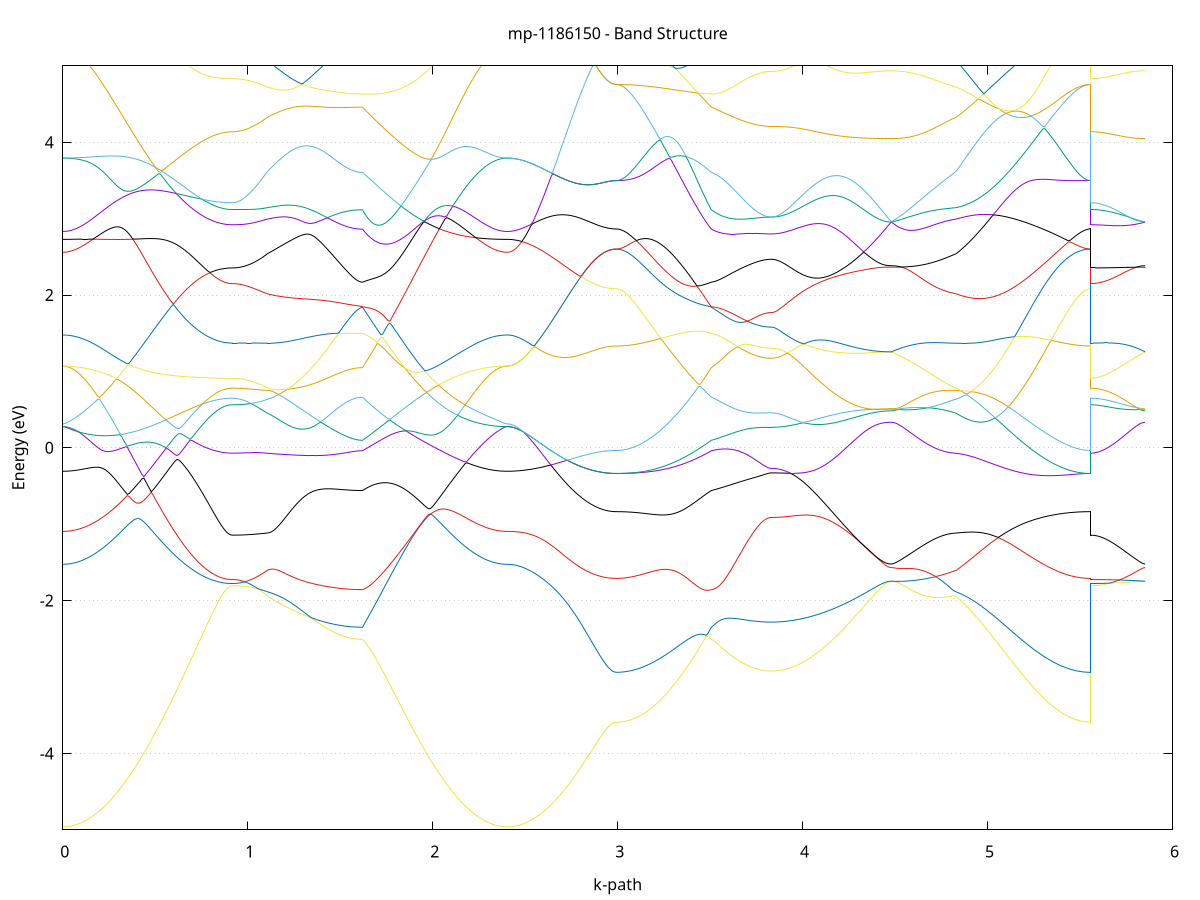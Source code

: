 set title 'mp-1186150 - Band Structure'
set xlabel 'k-path'
set ylabel 'Energy (eV)'
set grid y
set yrange [-5:5]
set terminal png size 800,600
set output 'mp-1186150_bands_gnuplot.png'
plot '-' using 1:2 with lines notitle, '-' using 1:2 with lines notitle, '-' using 1:2 with lines notitle, '-' using 1:2 with lines notitle, '-' using 1:2 with lines notitle, '-' using 1:2 with lines notitle, '-' using 1:2 with lines notitle, '-' using 1:2 with lines notitle, '-' using 1:2 with lines notitle, '-' using 1:2 with lines notitle, '-' using 1:2 with lines notitle, '-' using 1:2 with lines notitle, '-' using 1:2 with lines notitle, '-' using 1:2 with lines notitle, '-' using 1:2 with lines notitle, '-' using 1:2 with lines notitle, '-' using 1:2 with lines notitle, '-' using 1:2 with lines notitle, '-' using 1:2 with lines notitle, '-' using 1:2 with lines notitle, '-' using 1:2 with lines notitle, '-' using 1:2 with lines notitle, '-' using 1:2 with lines notitle, '-' using 1:2 with lines notitle, '-' using 1:2 with lines notitle, '-' using 1:2 with lines notitle, '-' using 1:2 with lines notitle, '-' using 1:2 with lines notitle, '-' using 1:2 with lines notitle, '-' using 1:2 with lines notitle, '-' using 1:2 with lines notitle, '-' using 1:2 with lines notitle, '-' using 1:2 with lines notitle, '-' using 1:2 with lines notitle, '-' using 1:2 with lines notitle, '-' using 1:2 with lines notitle, '-' using 1:2 with lines notitle, '-' using 1:2 with lines notitle, '-' using 1:2 with lines notitle, '-' using 1:2 with lines notitle, '-' using 1:2 with lines notitle, '-' using 1:2 with lines notitle, '-' using 1:2 with lines notitle, '-' using 1:2 with lines notitle, '-' using 1:2 with lines notitle, '-' using 1:2 with lines notitle, '-' using 1:2 with lines notitle, '-' using 1:2 with lines notitle
0.000000 -24.371755
0.009964 -24.371855
0.019927 -24.372055
0.029891 -24.372355
0.039855 -24.372755
0.049818 -24.373155
0.059782 -24.373755
0.069745 -24.374455
0.079709 -24.375155
0.089673 -24.375955
0.099636 -24.376855
0.109600 -24.377755
0.119564 -24.378755
0.129527 -24.379755
0.139491 -24.380855
0.149455 -24.381955
0.159418 -24.383055
0.169382 -24.384255
0.179345 -24.385455
0.189309 -24.386755
0.199273 -24.388055
0.209236 -24.389355
0.219200 -24.390655
0.229164 -24.392055
0.239127 -24.393355
0.249091 -24.394755
0.259055 -24.396255
0.269018 -24.397655
0.278982 -24.399155
0.288945 -24.400655
0.298909 -24.402155
0.308873 -24.403655
0.318836 -24.405255
0.328800 -24.406755
0.338764 -24.408355
0.348727 -24.409955
0.358691 -24.411555
0.368655 -24.413155
0.378618 -24.414755
0.388582 -24.416355
0.398545 -24.417955
0.408509 -24.419555
0.418473 -24.421155
0.428436 -24.422755
0.438400 -24.424355
0.448364 -24.425955
0.458327 -24.427555
0.468291 -24.429155
0.478255 -24.430755
0.488218 -24.432355
0.498182 -24.433855
0.508145 -24.435455
0.518109 -24.436955
0.528073 -24.438455
0.538036 -24.439955
0.548000 -24.441455
0.557964 -24.442955
0.567927 -24.444355
0.577891 -24.445755
0.587854 -24.447155
0.597818 -24.448555
0.607782 -24.449855
0.617745 -24.451155
0.627709 -24.452455
0.637673 -24.453755
0.647636 -24.454955
0.657600 -24.456155
0.667564 -24.457255
0.677527 -24.458355
0.687491 -24.459455
0.697454 -24.460455
0.707418 -24.461455
0.717382 -24.462455
0.727345 -24.463355
0.737309 -24.464255
0.747273 -24.465055
0.757236 -24.465855
0.767200 -24.466555
0.777164 -24.467255
0.787127 -24.467955
0.797091 -24.468555
0.807054 -24.469155
0.817018 -24.469655
0.826982 -24.470055
0.836945 -24.470555
0.846909 -24.470855
0.856873 -24.471255
0.866836 -24.471455
0.876800 -24.471655
0.886764 -24.471855
0.896727 -24.471955
0.906691 -24.472055
0.916654 -24.472055
0.916654 -24.472055
0.926653 -24.471955
0.936651 -24.471655
0.946649 -24.471055
0.956648 -24.470255
0.966646 -24.469255
0.976644 -24.467955
0.986643 -24.466455
0.996641 -24.464755
1.006639 -24.462855
1.016637 -24.460655
1.026636 -24.458255
1.036634 -24.455655
1.046632 -24.452955
1.056631 -24.449855
1.066629 -24.446655
1.076627 -24.443255
1.086626 -24.439655
1.096624 -24.435855
1.106622 -24.431955
1.106622 -24.431955
1.116504 -24.429055
1.126385 -24.426055
1.136267 -24.425655
1.146149 -24.425655
1.156030 -24.425655
1.165912 -24.425555
1.175794 -24.425455
1.185675 -24.425155
1.195557 -24.424855
1.205438 -24.424455
1.215320 -24.423955
1.225202 -24.423355
1.235083 -24.422755
1.244965 -24.421955
1.254847 -24.421255
1.264728 -24.420355
1.274610 -24.419455
1.284492 -24.418455
1.294373 -24.417355
1.304255 -24.416255
1.314137 -24.415055
1.324018 -24.413855
1.333900 -24.412555
1.343781 -24.411255
1.353663 -24.409955
1.363545 -24.408555
1.373426 -24.407055
1.383308 -24.405655
1.393190 -24.404155
1.403071 -24.402655
1.412953 -24.401055
1.422835 -24.399555
1.432716 -24.397955
1.442598 -24.396455
1.452479 -24.394855
1.462361 -24.393255
1.472243 -24.391755
1.482124 -24.390155
1.492006 -24.388655
1.501888 -24.387255
1.511769 -24.385755
1.521651 -24.384355
1.531533 -24.383055
1.541414 -24.381755
1.551296 -24.380555
1.561177 -24.379455
1.571059 -24.378455
1.580941 -24.377555
1.590822 -24.376855
1.600704 -24.376355
1.610586 -24.376055
1.620467 -24.375955
1.620467 -24.375955
1.630372 -24.375355
1.640277 -24.374755
1.650182 -24.374255
1.660088 -24.373755
1.669993 -24.373255
1.679898 -24.372755
1.689803 -24.372255
1.699708 -24.371755
1.709613 -24.371355
1.719518 -24.370855
1.729423 -24.370355
1.739328 -24.369955
1.749233 -24.369455
1.759138 -24.368955
1.769043 -24.368455
1.778948 -24.367955
1.788853 -24.367455
1.798758 -24.366855
1.808663 -24.366355
1.818569 -24.365755
1.828474 -24.365155
1.838379 -24.364555
1.848284 -24.363955
1.858189 -24.363255
1.868094 -24.362555
1.877999 -24.361855
1.887904 -24.361155
1.897809 -24.360455
1.907714 -24.359655
1.917619 -24.358855
1.927524 -24.358055
1.937429 -24.357255
1.947334 -24.356455
1.957239 -24.355555
1.967144 -24.355155
1.977050 -24.356955
1.986955 -24.358655
1.996860 -24.360355
2.006765 -24.361955
2.016670 -24.363455
2.026575 -24.364855
2.036480 -24.366255
2.046385 -24.367455
2.056290 -24.368755
2.066195 -24.369855
2.076100 -24.370955
2.086005 -24.371855
2.095910 -24.372755
2.105815 -24.373655
2.115720 -24.374355
2.125626 -24.375055
2.135531 -24.375655
2.145436 -24.376255
2.155341 -24.376655
2.165246 -24.377055
2.175151 -24.377355
2.185056 -24.377655
2.194961 -24.377755
2.204866 -24.377855
2.214771 -24.377955
2.224676 -24.377855
2.234581 -24.377755
2.244486 -24.377655
2.254391 -24.377355
2.264296 -24.377155
2.274201 -24.376755
2.284107 -24.376355
2.294012 -24.375955
2.303917 -24.375555
2.313822 -24.375055
2.323727 -24.374555
2.333632 -24.374055
2.343537 -24.373555
2.353442 -24.373055
2.363347 -24.372655
2.373252 -24.372255
2.383157 -24.372055
2.393062 -24.371855
2.402967 -24.371755
2.402967 -24.371755
2.412803 -24.371755
2.422639 -24.371555
2.432474 -24.371255
2.442310 -24.370755
2.452146 -24.370255
2.461982 -24.369555
2.471817 -24.368655
2.481653 -24.367755
2.491489 -24.366655
2.501325 -24.365455
2.511160 -24.364155
2.520996 -24.364755
2.530832 -24.367055
2.540667 -24.369255
2.550503 -24.371455
2.560339 -24.373655
2.570175 -24.375755
2.580010 -24.377955
2.589846 -24.380055
2.599682 -24.382155
2.609518 -24.384155
2.619353 -24.386255
2.629189 -24.388255
2.639025 -24.390155
2.648860 -24.392155
2.658696 -24.394055
2.668532 -24.395855
2.678368 -24.397655
2.688203 -24.399455
2.698039 -24.401155
2.707875 -24.402855
2.717711 -24.404455
2.727546 -24.406055
2.737382 -24.407555
2.747218 -24.409055
2.757053 -24.410455
2.766889 -24.411855
2.776725 -24.413155
2.786561 -24.414455
2.796396 -24.415655
2.806232 -24.416855
2.816068 -24.417955
2.825903 -24.419055
2.835739 -24.420055
2.845575 -24.420955
2.855411 -24.421855
2.865246 -24.422655
2.875082 -24.423455
2.884918 -24.424155
2.894754 -24.424855
2.904589 -24.425455
2.914425 -24.425955
2.924261 -24.426355
2.934096 -24.426755
2.943932 -24.427155
2.953768 -24.427455
2.963604 -24.427655
2.973439 -24.427755
2.983275 -24.427855
2.993111 -24.427955
2.993111 -24.427955
3.002992 -24.427855
3.012874 -24.427755
3.022756 -24.427555
3.032637 -24.427355
3.042519 -24.426955
3.052401 -24.426555
3.062282 -24.426055
3.072164 -24.425555
3.082046 -24.424955
3.091927 -24.424255
3.101809 -24.423455
3.111690 -24.422655
3.121572 -24.421755
3.131454 -24.420755
3.141335 -24.419755
3.151217 -24.418755
3.161099 -24.417555
3.170980 -24.416455
3.180862 -24.415155
3.190744 -24.413955
3.200625 -24.412655
3.210507 -24.411255
3.220389 -24.409855
3.230270 -24.408455
3.240152 -24.407055
3.250033 -24.405655
3.259915 -24.404155
3.269797 -24.402655
3.279678 -24.401255
3.289560 -24.399755
3.299442 -24.398255
3.309323 -24.396855
3.319205 -24.395455
3.329087 -24.393955
3.338968 -24.392655
3.348850 -24.391255
3.358731 -24.389955
3.368613 -24.388655
3.378495 -24.387455
3.388376 -24.386255
3.398258 -24.385155
3.408140 -24.384055
3.418021 -24.383055
3.427903 -24.382055
3.437785 -24.381155
3.447666 -24.380255
3.457548 -24.379455
3.467429 -24.378655
3.477311 -24.377955
3.487193 -24.377255
3.497074 -24.376555
3.506956 -24.375955
3.506956 -24.375955
3.516780 -24.375655
3.526605 -24.375455
3.536429 -24.375255
3.546254 -24.375055
3.556078 -24.374855
3.565903 -24.374655
3.575728 -24.374455
3.585552 -24.374355
3.595377 -24.374155
3.605201 -24.374055
3.615026 -24.374055
3.624850 -24.373955
3.634675 -24.373955
3.644499 -24.373955
3.654324 -24.373955
3.664148 -24.373955
3.673973 -24.374055
3.683797 -24.374155
3.693622 -24.374155
3.703446 -24.374255
3.713271 -24.374455
3.723095 -24.374555
3.732920 -24.374655
3.742744 -24.374755
3.752569 -24.374855
3.762393 -24.374955
3.772218 -24.375055
3.782042 -24.375155
3.791867 -24.375255
3.801691 -24.375355
3.811516 -24.375355
3.821340 -24.375355
3.831165 -24.375355
3.831165 -24.375355
3.841136 -24.375355
3.851108 -24.375455
3.861080 -24.375455
3.871052 -24.375455
3.881024 -24.375455
3.890996 -24.375555
3.900968 -24.375555
3.910940 -24.375555
3.920912 -24.375655
3.930883 -24.375755
3.940855 -24.375755
3.950827 -24.375855
3.960799 -24.375955
3.970771 -24.376055
3.980743 -24.376255
3.990715 -24.376355
4.000687 -24.376555
4.010659 -24.376755
4.020630 -24.377055
4.030602 -24.377355
4.040574 -24.377755
4.050546 -24.378255
4.060518 -24.378955
4.070490 -24.379855
4.080462 -24.381155
4.090434 -24.382855
4.100405 -24.385155
4.110377 -24.387955
4.120349 -24.391155
4.130321 -24.394455
4.140293 -24.397955
4.150265 -24.401555
4.160237 -24.405055
4.170209 -24.408655
4.180181 -24.412155
4.190152 -24.415555
4.200124 -24.418955
4.210096 -24.422355
4.220068 -24.425555
4.230040 -24.428755
4.240012 -24.431755
4.249984 -24.434755
4.259956 -24.437655
4.269928 -24.440355
4.279899 -24.443055
4.289871 -24.445555
4.299843 -24.447955
4.309815 -24.450255
4.319787 -24.452455
4.329759 -24.454555
4.339731 -24.456455
4.349703 -24.458255
4.359675 -24.459955
4.369646 -24.461455
4.379618 -24.462955
4.389590 -24.464255
4.399562 -24.465355
4.409534 -24.466355
4.419506 -24.467255
4.429478 -24.468055
4.439450 -24.468655
4.449421 -24.469155
4.459393 -24.469455
4.469365 -24.469655
4.479337 -24.469755
4.479337 -24.469755
4.489085 -24.469755
4.498834 -24.469655
4.508582 -24.469655
4.518330 -24.469455
4.528078 -24.469355
4.537826 -24.469155
4.547574 -24.468855
4.557323 -24.468555
4.567071 -24.468155
4.576819 -24.467755
4.586567 -24.467255
4.596315 -24.466655
4.606064 -24.466055
4.615812 -24.465355
4.625560 -24.464555
4.635308 -24.463755
4.645056 -24.462855
4.654804 -24.461855
4.664553 -24.460855
4.674301 -24.459655
4.684049 -24.458455
4.693797 -24.457155
4.703545 -24.455855
4.713294 -24.454455
4.723042 -24.452855
4.732790 -24.451355
4.742538 -24.449655
4.752286 -24.447955
4.762034 -24.446155
4.771783 -24.444255
4.781531 -24.442355
4.791279 -24.440355
4.801027 -24.438255
4.810775 -24.436155
4.820524 -24.434055
4.830272 -24.431955
4.830272 -24.431955
4.840226 -24.427755
4.850181 -24.425855
4.860136 -24.426355
4.870090 -24.426755
4.880045 -24.427155
4.889999 -24.427455
4.899954 -24.427855
4.909909 -24.428155
4.919863 -24.428455
4.929818 -24.428655
4.939772 -24.428955
4.949727 -24.429155
4.959682 -24.429355
4.969636 -24.429555
4.979591 -24.429655
4.989546 -24.429855
4.999500 -24.429955
5.009455 -24.430055
5.019409 -24.430155
5.029364 -24.430255
5.039319 -24.430255
5.049273 -24.430355
5.059228 -24.430355
5.069182 -24.430355
5.079137 -24.430355
5.089092 -24.430355
5.099046 -24.430355
5.109001 -24.430355
5.118955 -24.430355
5.128910 -24.430255
5.138865 -24.430255
5.148819 -24.430155
5.158774 -24.430155
5.168729 -24.430055
5.178683 -24.430055
5.188638 -24.429955
5.198592 -24.429855
5.208547 -24.429855
5.218502 -24.429755
5.228456 -24.429655
5.238411 -24.429555
5.248365 -24.429455
5.258320 -24.429455
5.268275 -24.429355
5.278229 -24.429255
5.288184 -24.429155
5.298139 -24.429055
5.308093 -24.429055
5.318048 -24.428955
5.328002 -24.428855
5.337957 -24.428755
5.347912 -24.428755
5.357866 -24.428655
5.367821 -24.428555
5.377775 -24.428555
5.387730 -24.428455
5.397685 -24.428355
5.407639 -24.428355
5.417594 -24.428255
5.427549 -24.428255
5.437503 -24.428155
5.447458 -24.428155
5.457412 -24.428155
5.467367 -24.428055
5.477322 -24.428055
5.487276 -24.428055
5.497231 -24.427955
5.507185 -24.427955
5.517140 -24.427955
5.527095 -24.427955
5.537049 -24.427955
5.547004 -24.427955
5.556958 -24.427955
5.556958 -24.472055
5.566794 -24.472055
5.576630 -24.472055
5.586466 -24.472055
5.596301 -24.472055
5.606137 -24.471955
5.615973 -24.471855
5.625809 -24.471855
5.635644 -24.471755
5.645480 -24.471655
5.655316 -24.471555
5.665151 -24.471455
5.674987 -24.471355
5.684823 -24.471155
5.694659 -24.471055
5.704494 -24.470955
5.714330 -24.470855
5.724166 -24.470755
5.734002 -24.470555
5.743837 -24.470455
5.753673 -24.470355
5.763509 -24.470255
5.773344 -24.470155
5.783180 -24.470055
5.793016 -24.469955
5.802852 -24.469955
5.812687 -24.469855
5.822523 -24.469855
5.832359 -24.469755
5.842195 -24.469755
5.852030 -24.469755
e
0.000000 -24.344155
0.009964 -24.344055
0.019927 -24.343855
0.029891 -24.343555
0.039855 -24.343155
0.049818 -24.342555
0.059782 -24.341855
0.069745 -24.341155
0.079709 -24.340255
0.089673 -24.339255
0.099636 -24.338255
0.109600 -24.337155
0.119564 -24.335955
0.129527 -24.334755
0.139491 -24.333455
0.149455 -24.332055
0.159418 -24.330655
0.169382 -24.330455
0.179345 -24.331455
0.189309 -24.332455
0.199273 -24.333455
0.209236 -24.334555
0.219200 -24.335755
0.229164 -24.336955
0.239127 -24.338155
0.249091 -24.339355
0.259055 -24.340655
0.269018 -24.341955
0.278982 -24.343355
0.288945 -24.344655
0.298909 -24.346055
0.308873 -24.347455
0.318836 -24.348955
0.328800 -24.350355
0.338764 -24.351855
0.348727 -24.353355
0.358691 -24.354855
0.368655 -24.356355
0.378618 -24.357955
0.388582 -24.359455
0.398545 -24.360955
0.408509 -24.362555
0.418473 -24.364055
0.428436 -24.365655
0.438400 -24.367155
0.448364 -24.368755
0.458327 -24.370255
0.468291 -24.371755
0.478255 -24.373355
0.488218 -24.374855
0.498182 -24.376355
0.508145 -24.377855
0.518109 -24.379355
0.528073 -24.380755
0.538036 -24.382255
0.548000 -24.383655
0.557964 -24.385055
0.567927 -24.386455
0.577891 -24.387855
0.587854 -24.389155
0.597818 -24.390455
0.607782 -24.391755
0.617745 -24.393055
0.627709 -24.394255
0.637673 -24.395455
0.647636 -24.396655
0.657600 -24.397755
0.667564 -24.398855
0.677527 -24.399955
0.687491 -24.400955
0.697454 -24.401955
0.707418 -24.402955
0.717382 -24.403855
0.727345 -24.404755
0.737309 -24.405555
0.747273 -24.406355
0.757236 -24.407155
0.767200 -24.407855
0.777164 -24.408555
0.787127 -24.409155
0.797091 -24.409755
0.807054 -24.410255
0.817018 -24.410755
0.826982 -24.411255
0.836945 -24.411655
0.846909 -24.411955
0.856873 -24.412255
0.866836 -24.412555
0.876800 -24.412755
0.886764 -24.412955
0.896727 -24.413055
0.906691 -24.413155
0.916654 -24.413155
0.916654 -24.413155
0.926653 -24.413255
0.936651 -24.413555
0.946649 -24.414055
0.956648 -24.414655
0.966646 -24.415355
0.976644 -24.416055
0.986643 -24.416855
0.996641 -24.417555
1.006639 -24.418355
1.016637 -24.419155
1.026636 -24.419855
1.036634 -24.420555
1.046632 -24.421255
1.056631 -24.421955
1.066629 -24.422555
1.076627 -24.423255
1.086626 -24.423755
1.096624 -24.424355
1.106622 -24.424855
1.106622 -24.424855
1.116504 -24.425255
1.126385 -24.425455
1.136267 -24.422955
1.146149 -24.419755
1.156030 -24.416455
1.165912 -24.412955
1.175794 -24.409555
1.185675 -24.405955
1.195557 -24.402255
1.205438 -24.398455
1.215320 -24.394655
1.225202 -24.390755
1.235083 -24.386755
1.244965 -24.382755
1.254847 -24.378655
1.264728 -24.374455
1.274610 -24.370255
1.284492 -24.365955
1.294373 -24.361655
1.304255 -24.357355
1.314137 -24.353055
1.324018 -24.348655
1.333900 -24.345455
1.343781 -24.345255
1.353663 -24.345255
1.363545 -24.345255
1.373426 -24.345355
1.383308 -24.345455
1.393190 -24.345655
1.403071 -24.345955
1.412953 -24.346255
1.422835 -24.346555
1.432716 -24.346955
1.442598 -24.347355
1.452479 -24.347855
1.462361 -24.348355
1.472243 -24.348855
1.482124 -24.349355
1.492006 -24.349955
1.501888 -24.350555
1.511769 -24.351255
1.521651 -24.351855
1.531533 -24.352455
1.541414 -24.353155
1.551296 -24.353755
1.561177 -24.354355
1.571059 -24.354955
1.580941 -24.355455
1.590822 -24.355855
1.600704 -24.356155
1.610586 -24.356355
1.620467 -24.356455
1.620467 -24.356455
1.630372 -24.354855
1.640277 -24.353255
1.650182 -24.351655
1.660088 -24.350155
1.669993 -24.348755
1.679898 -24.347255
1.689803 -24.345955
1.699708 -24.344555
1.709613 -24.343255
1.719518 -24.342055
1.729423 -24.340855
1.739328 -24.339655
1.749233 -24.338555
1.759138 -24.337555
1.769043 -24.336455
1.778948 -24.335555
1.788853 -24.334555
1.798758 -24.333655
1.808663 -24.332855
1.818569 -24.332055
1.828474 -24.331255
1.838379 -24.330555
1.848284 -24.329855
1.858189 -24.331355
1.868094 -24.333755
1.877999 -24.336155
1.887904 -24.338555
1.897809 -24.340855
1.907714 -24.343055
1.917619 -24.345255
1.927524 -24.347355
1.937429 -24.349455
1.947334 -24.351455
1.957239 -24.353355
1.967144 -24.354655
1.977050 -24.353755
1.986955 -24.352855
1.996860 -24.351955
2.006765 -24.350955
2.016670 -24.350055
2.026575 -24.349055
2.036480 -24.348055
2.046385 -24.347055
2.056290 -24.346055
2.066195 -24.345055
2.076100 -24.344055
2.086005 -24.343055
2.095910 -24.342055
2.105815 -24.341055
2.115720 -24.340055
2.125626 -24.339055
2.135531 -24.338055
2.145436 -24.337055
2.155341 -24.336155
2.165246 -24.335155
2.175151 -24.334255
2.185056 -24.333355
2.194961 -24.332455
2.204866 -24.331555
2.214771 -24.330755
2.224676 -24.329955
2.234581 -24.329155
2.244486 -24.330655
2.254391 -24.332255
2.264296 -24.333855
2.274201 -24.335255
2.284107 -24.336555
2.294012 -24.337755
2.303917 -24.338855
2.313822 -24.339855
2.323727 -24.340755
2.333632 -24.341555
2.343537 -24.342255
2.353442 -24.342855
2.363347 -24.343355
2.373252 -24.343655
2.383157 -24.343955
2.393062 -24.344155
2.402967 -24.344155
2.402967 -24.344155
2.412803 -24.344455
2.422639 -24.345255
2.432474 -24.346555
2.442310 -24.348055
2.452146 -24.349855
2.461982 -24.351855
2.471817 -24.353855
2.481653 -24.356055
2.491489 -24.358155
2.501325 -24.360355
2.511160 -24.362555
2.520996 -24.364755
2.530832 -24.367055
2.540667 -24.369255
2.550503 -24.371455
2.560339 -24.373655
2.570175 -24.375755
2.580010 -24.377955
2.589846 -24.380055
2.599682 -24.382155
2.609518 -24.384155
2.619353 -24.386255
2.629189 -24.388255
2.639025 -24.390155
2.648860 -24.392155
2.658696 -24.394055
2.668532 -24.395855
2.678368 -24.397655
2.688203 -24.399455
2.698039 -24.401155
2.707875 -24.402855
2.717711 -24.404455
2.727546 -24.406055
2.737382 -24.407555
2.747218 -24.409055
2.757053 -24.410455
2.766889 -24.411855
2.776725 -24.413155
2.786561 -24.414455
2.796396 -24.415655
2.806232 -24.416855
2.816068 -24.417955
2.825903 -24.419055
2.835739 -24.420055
2.845575 -24.420955
2.855411 -24.421855
2.865246 -24.422655
2.875082 -24.423455
2.884918 -24.424155
2.894754 -24.424855
2.904589 -24.425455
2.914425 -24.425955
2.924261 -24.426355
2.934096 -24.426755
2.943932 -24.427155
2.953768 -24.427455
2.963604 -24.427655
2.973439 -24.427755
2.983275 -24.427855
2.993111 -24.427955
2.993111 -24.427955
3.002992 -24.427855
3.012874 -24.427755
3.022756 -24.427555
3.032637 -24.427355
3.042519 -24.426955
3.052401 -24.426555
3.062282 -24.426055
3.072164 -24.425455
3.082046 -24.424855
3.091927 -24.424155
3.101809 -24.423355
3.111690 -24.422455
3.121572 -24.421555
3.131454 -24.420555
3.141335 -24.419555
3.151217 -24.418355
3.161099 -24.417255
3.170980 -24.415955
3.180862 -24.414655
3.190744 -24.413355
3.200625 -24.411855
3.210507 -24.410455
3.220389 -24.408955
3.230270 -24.407355
3.240152 -24.405755
3.250033 -24.404055
3.259915 -24.402355
3.269797 -24.400655
3.279678 -24.398955
3.289560 -24.397155
3.299442 -24.395255
3.309323 -24.393455
3.319205 -24.391555
3.329087 -24.389755
3.338968 -24.387855
3.348850 -24.385855
3.358731 -24.383955
3.368613 -24.382055
3.378495 -24.380155
3.388376 -24.378255
3.398258 -24.376255
3.408140 -24.374355
3.418021 -24.372455
3.427903 -24.370655
3.437785 -24.368755
3.447666 -24.366955
3.457548 -24.365055
3.467429 -24.363355
3.477311 -24.361555
3.487193 -24.359855
3.497074 -24.358155
3.506956 -24.356455
3.506956 -24.356455
3.516780 -24.355755
3.526605 -24.355055
3.536429 -24.354355
3.546254 -24.353655
3.556078 -24.352855
3.565903 -24.352055
3.575728 -24.351355
3.585552 -24.350555
3.595377 -24.349755
3.605201 -24.349055
3.615026 -24.348255
3.624850 -24.347455
3.634675 -24.346755
3.644499 -24.345955
3.654324 -24.345255
3.664148 -24.344555
3.673973 -24.343855
3.683797 -24.343255
3.693622 -24.342555
3.703446 -24.341955
3.713271 -24.341355
3.723095 -24.340855
3.732920 -24.340355
3.742744 -24.339855
3.752569 -24.339455
3.762393 -24.339055
3.772218 -24.338755
3.782042 -24.338455
3.791867 -24.338255
3.801691 -24.338055
3.811516 -24.337955
3.821340 -24.337855
3.831165 -24.337855
3.831165 -24.337855
3.841136 -24.337855
3.851108 -24.338055
3.861080 -24.338255
3.871052 -24.338655
3.881024 -24.339155
3.890996 -24.339755
3.900968 -24.340455
3.910940 -24.341255
3.920912 -24.342155
3.930883 -24.343055
3.940855 -24.344155
3.950827 -24.345255
3.960799 -24.346455
3.970771 -24.347755
3.980743 -24.349055
3.990715 -24.350455
4.000687 -24.351855
4.010659 -24.353355
4.020630 -24.354855
4.030602 -24.356455
4.040574 -24.358055
4.050546 -24.359655
4.060518 -24.361255
4.070490 -24.362955
4.080462 -24.364955
4.090434 -24.367555
4.100405 -24.369455
4.110377 -24.370855
4.120349 -24.371955
4.130321 -24.372855
4.140293 -24.374455
4.150265 -24.376055
4.160237 -24.377655
4.170209 -24.379255
4.180181 -24.380755
4.190152 -24.382255
4.200124 -24.383755
4.210096 -24.385155
4.220068 -24.386555
4.230040 -24.387855
4.240012 -24.389155
4.249984 -24.390355
4.259956 -24.391555
4.269928 -24.392755
4.279899 -24.393755
4.289871 -24.394855
4.299843 -24.395855
4.309815 -24.396755
4.319787 -24.397555
4.329759 -24.398455
4.339731 -24.399155
4.349703 -24.399855
4.359675 -24.400455
4.369646 -24.401055
4.379618 -24.401555
4.389590 -24.402055
4.399562 -24.402455
4.409534 -24.402855
4.419506 -24.403155
4.429478 -24.403355
4.439450 -24.403555
4.449421 -24.403755
4.459393 -24.403855
4.469365 -24.403955
4.479337 -24.403955
4.479337 -24.403955
4.489085 -24.403955
4.498834 -24.403855
4.508582 -24.403855
4.518330 -24.403855
4.528078 -24.403855
4.537826 -24.403955
4.547574 -24.404155
4.557323 -24.404355
4.567071 -24.404755
4.576819 -24.405255
4.586567 -24.405955
4.596315 -24.406655
4.606064 -24.407455
4.615812 -24.408455
4.625560 -24.409355
4.635308 -24.410355
4.645056 -24.411355
4.654804 -24.412355
4.664553 -24.413355
4.674301 -24.414355
4.684049 -24.415255
4.693797 -24.416255
4.703545 -24.417155
4.713294 -24.417955
4.723042 -24.418755
4.732790 -24.419555
4.742538 -24.420255
4.752286 -24.420955
4.762034 -24.421655
4.771783 -24.422255
4.781531 -24.422755
4.791279 -24.423355
4.801027 -24.423755
4.810775 -24.424255
4.820524 -24.424555
4.830272 -24.424855
4.830272 -24.424855
4.840226 -24.425355
4.850181 -24.423455
4.860136 -24.419055
4.870090 -24.414355
4.880045 -24.409555
4.889999 -24.404655
4.899954 -24.399555
4.909909 -24.394355
4.919863 -24.389055
4.929818 -24.383655
4.939772 -24.378055
4.949727 -24.372455
4.959682 -24.366655
4.969636 -24.360855
4.979591 -24.354955
4.989546 -24.348955
4.999500 -24.342955
5.009455 -24.336955
5.019409 -24.336955
5.029364 -24.337755
5.039319 -24.338555
5.049273 -24.339455
5.059228 -24.340355
5.069182 -24.341355
5.079137 -24.342455
5.089092 -24.343555
5.099046 -24.344755
5.109001 -24.346055
5.118955 -24.347455
5.128910 -24.348855
5.138865 -24.350355
5.148819 -24.351955
5.158774 -24.353655
5.168729 -24.355455
5.178683 -24.357255
5.188638 -24.359155
5.198592 -24.361155
5.208547 -24.363255
5.218502 -24.365455
5.228456 -24.367655
5.238411 -24.369955
5.248365 -24.372355
5.258320 -24.374755
5.268275 -24.377255
5.278229 -24.379755
5.288184 -24.382255
5.298139 -24.384755
5.308093 -24.387355
5.318048 -24.389955
5.328002 -24.392455
5.337957 -24.394955
5.347912 -24.397455
5.357866 -24.399955
5.367821 -24.402355
5.377775 -24.404655
5.387730 -24.406955
5.397685 -24.409155
5.407639 -24.411255
5.417594 -24.413255
5.427549 -24.415255
5.437503 -24.417055
5.447458 -24.418655
5.457412 -24.420255
5.467367 -24.421655
5.477322 -24.422955
5.487276 -24.424055
5.497231 -24.425155
5.507185 -24.425955
5.517140 -24.426655
5.527095 -24.427255
5.537049 -24.427655
5.547004 -24.427855
5.556958 -24.427955
5.556958 -24.413155
5.566794 -24.413055
5.576630 -24.412955
5.586466 -24.412755
5.596301 -24.412455
5.606137 -24.412055
5.615973 -24.411555
5.625809 -24.410955
5.635644 -24.410355
5.645480 -24.409555
5.655316 -24.408755
5.665151 -24.407855
5.674987 -24.406855
5.684823 -24.405755
5.694659 -24.404655
5.704494 -24.403355
5.714330 -24.402455
5.724166 -24.402655
5.734002 -24.402755
5.743837 -24.402955
5.753673 -24.403155
5.763509 -24.403255
5.773344 -24.403355
5.783180 -24.403555
5.793016 -24.403655
5.802852 -24.403755
5.812687 -24.403755
5.822523 -24.403855
5.832359 -24.403855
5.842195 -24.403955
5.852030 -24.403955
e
0.000000 -24.344155
0.009964 -24.344055
0.019927 -24.343655
0.029891 -24.343155
0.039855 -24.342255
0.049818 -24.341255
0.059782 -24.339955
0.069745 -24.338455
0.079709 -24.336655
0.089673 -24.334655
0.099636 -24.332455
0.109600 -24.330055
0.119564 -24.327355
0.129527 -24.327055
0.139491 -24.327855
0.149455 -24.328655
0.159418 -24.329555
0.169382 -24.329155
0.179345 -24.327555
0.189309 -24.325955
0.199273 -24.324355
0.209236 -24.322655
0.219200 -24.320855
0.229164 -24.320355
0.239127 -24.320255
0.249091 -24.320255
0.259055 -24.320155
0.269018 -24.320155
0.278982 -24.320155
0.288945 -24.320055
0.298909 -24.320155
0.308873 -24.320155
0.318836 -24.320155
0.328800 -24.320255
0.338764 -24.320355
0.348727 -24.320455
0.358691 -24.320555
0.368655 -24.320755
0.378618 -24.320855
0.388582 -24.321055
0.398545 -24.321355
0.408509 -24.321555
0.418473 -24.321855
0.428436 -24.322155
0.438400 -24.322555
0.448364 -24.322955
0.458327 -24.323355
0.468291 -24.323755
0.478255 -24.324255
0.488218 -24.324755
0.498182 -24.325355
0.508145 -24.325955
0.518109 -24.326655
0.528073 -24.327355
0.538036 -24.328055
0.548000 -24.328955
0.557964 -24.329855
0.567927 -24.330755
0.577891 -24.331855
0.587854 -24.332955
0.597818 -24.334255
0.607782 -24.335555
0.617745 -24.337055
0.627709 -24.338755
0.637673 -24.340655
0.647636 -24.342655
0.657600 -24.344855
0.667564 -24.347355
0.677527 -24.349955
0.687491 -24.352755
0.697454 -24.355755
0.707418 -24.358755
0.717382 -24.361955
0.727345 -24.365055
0.737309 -24.368255
0.747273 -24.371355
0.757236 -24.374355
0.767200 -24.377255
0.777164 -24.380155
0.787127 -24.382855
0.797091 -24.385355
0.807054 -24.387755
0.817018 -24.389955
0.826982 -24.391955
0.836945 -24.393755
0.846909 -24.395355
0.856873 -24.396755
0.866836 -24.397955
0.876800 -24.398955
0.886764 -24.399755
0.896727 -24.400255
0.906691 -24.400655
0.916654 -24.400755
0.916654 -24.400755
0.926653 -24.400555
0.936651 -24.400155
0.946649 -24.399455
0.956648 -24.398555
0.966646 -24.397555
0.976644 -24.396355
0.986643 -24.395055
0.996641 -24.393655
1.006639 -24.392255
1.016637 -24.390755
1.026636 -24.389155
1.036634 -24.387555
1.046632 -24.385855
1.056631 -24.384155
1.066629 -24.382355
1.076627 -24.380555
1.086626 -24.378755
1.096624 -24.376855
1.106622 -24.374955
1.106622 -24.374955
1.116504 -24.373555
1.126385 -24.372055
1.136267 -24.370555
1.146149 -24.369055
1.156030 -24.367355
1.165912 -24.365755
1.175794 -24.364055
1.185675 -24.362355
1.195557 -24.360555
1.205438 -24.358855
1.215320 -24.357155
1.225202 -24.355555
1.235083 -24.353955
1.244965 -24.352455
1.254847 -24.351155
1.264728 -24.349855
1.274610 -24.348855
1.284492 -24.347855
1.294373 -24.347155
1.304255 -24.346555
1.314137 -24.346055
1.324018 -24.345655
1.333900 -24.344255
1.343781 -24.339855
1.353663 -24.335555
1.363545 -24.331155
1.373426 -24.326855
1.383308 -24.322555
1.393190 -24.318255
1.403071 -24.314055
1.412953 -24.309955
1.422835 -24.305955
1.432716 -24.301955
1.442598 -24.298155
1.452479 -24.294355
1.462361 -24.290755
1.472243 -24.287355
1.482124 -24.284055
1.492006 -24.280955
1.501888 -24.278055
1.511769 -24.275355
1.521651 -24.272855
1.531533 -24.270555
1.541414 -24.268455
1.551296 -24.266655
1.561177 -24.265055
1.571059 -24.263655
1.580941 -24.262555
1.590822 -24.261755
1.600704 -24.261155
1.610586 -24.260755
1.620467 -24.260655
1.620467 -24.260655
1.630372 -24.263755
1.640277 -24.266955
1.650182 -24.270155
1.660088 -24.273255
1.669993 -24.276455
1.679898 -24.279555
1.689803 -24.282655
1.699708 -24.285855
1.709613 -24.288955
1.719518 -24.291955
1.729423 -24.295055
1.739328 -24.298055
1.749233 -24.301055
1.759138 -24.303955
1.769043 -24.306855
1.778948 -24.309755
1.788853 -24.312655
1.798758 -24.315455
1.808663 -24.318255
1.818569 -24.320955
1.828474 -24.323555
1.838379 -24.326255
1.848284 -24.328755
1.858189 -24.329255
1.868094 -24.328655
1.877999 -24.328055
1.887904 -24.327455
1.897809 -24.326955
1.907714 -24.326455
1.917619 -24.326055
1.927524 -24.325655
1.937429 -24.325255
1.947334 -24.324855
1.957239 -24.324555
1.967144 -24.324255
1.977050 -24.323955
1.986955 -24.323655
1.996860 -24.323455
2.006765 -24.323255
2.016670 -24.323055
2.026575 -24.322855
2.036480 -24.322655
2.046385 -24.322555
2.056290 -24.322355
2.066195 -24.322255
2.076100 -24.322155
2.086005 -24.322055
2.095910 -24.322055
2.105815 -24.321955
2.115720 -24.321855
2.125626 -24.321855
2.135531 -24.321855
2.145436 -24.321755
2.155341 -24.321755
2.165246 -24.321755
2.175151 -24.321755
2.185056 -24.321755
2.194961 -24.321755
2.204866 -24.323255
2.214771 -24.325255
2.224676 -24.327155
2.234581 -24.328955
2.244486 -24.328355
2.254391 -24.327655
2.264296 -24.326955
2.274201 -24.327155
2.284107 -24.329355
2.294012 -24.331355
2.303917 -24.333355
2.313822 -24.335155
2.323727 -24.336855
2.333632 -24.338455
2.343537 -24.339855
2.353442 -24.341155
2.363347 -24.342155
2.373252 -24.343055
2.383157 -24.343655
2.393062 -24.344055
2.402967 -24.344155
2.402967 -24.344155
2.412803 -24.344455
2.422639 -24.345255
2.432474 -24.346555
2.442310 -24.348055
2.452146 -24.349855
2.461982 -24.351855
2.471817 -24.353855
2.481653 -24.356055
2.491489 -24.358155
2.501325 -24.360355
2.511160 -24.362555
2.520996 -24.362655
2.530832 -24.361055
2.540667 -24.359355
2.550503 -24.357555
2.560339 -24.355655
2.570175 -24.353555
2.580010 -24.351455
2.589846 -24.349155
2.599682 -24.346755
2.609518 -24.344255
2.619353 -24.341655
2.629189 -24.338855
2.639025 -24.336055
2.648860 -24.333055
2.658696 -24.330055
2.668532 -24.326855
2.678368 -24.323655
2.688203 -24.320355
2.698039 -24.316855
2.707875 -24.313355
2.717711 -24.309755
2.727546 -24.306055
2.737382 -24.302255
2.747218 -24.298355
2.757053 -24.294355
2.766889 -24.290355
2.776725 -24.286255
2.786561 -24.282055
2.796396 -24.277855
2.806232 -24.273555
2.816068 -24.269155
2.825903 -24.264755
2.835739 -24.260255
2.845575 -24.255755
2.855411 -24.251155
2.865246 -24.246655
2.875082 -24.241955
2.884918 -24.237355
2.894754 -24.233055
2.904589 -24.232355
2.914425 -24.231755
2.924261 -24.231155
2.934096 -24.230655
2.943932 -24.230255
2.953768 -24.229955
2.963604 -24.229655
2.973439 -24.229455
2.983275 -24.229355
2.993111 -24.229355
2.993111 -24.229355
3.002992 -24.229455
3.012874 -24.229755
3.022756 -24.230255
3.032637 -24.230955
3.042519 -24.231855
3.052401 -24.232855
3.062282 -24.233955
3.072164 -24.235155
3.082046 -24.236355
3.091927 -24.237555
3.101809 -24.238855
3.111690 -24.240155
3.121572 -24.241355
3.131454 -24.242655
3.141335 -24.243955
3.151217 -24.245155
3.161099 -24.246255
3.170980 -24.247455
3.180862 -24.248455
3.190744 -24.249555
3.200625 -24.250455
3.210507 -24.251355
3.220389 -24.252155
3.230270 -24.252955
3.240152 -24.253555
3.250033 -24.254155
3.259915 -24.254555
3.269797 -24.254955
3.279678 -24.255155
3.289560 -24.255255
3.299442 -24.255255
3.309323 -24.255155
3.319205 -24.254855
3.329087 -24.254455
3.338968 -24.253955
3.348850 -24.253255
3.358731 -24.252455
3.368613 -24.251455
3.378495 -24.250255
3.388376 -24.248955
3.398258 -24.247455
3.408140 -24.245855
3.418021 -24.244055
3.427903 -24.242055
3.437785 -24.239955
3.447666 -24.241755
3.457548 -24.244855
3.467429 -24.248055
3.477311 -24.251155
3.487193 -24.254255
3.497074 -24.257455
3.506956 -24.260655
3.506956 -24.260655
3.516780 -24.262055
3.526605 -24.263655
3.536429 -24.265355
3.546254 -24.267055
3.556078 -24.268855
3.565903 -24.270555
3.575728 -24.272355
3.585552 -24.274055
3.595377 -24.275655
3.605201 -24.277155
3.615026 -24.278655
3.624850 -24.280055
3.634675 -24.281355
3.644499 -24.282555
3.654324 -24.283655
3.664148 -24.284655
3.673973 -24.285655
3.683797 -24.286455
3.693622 -24.287255
3.703446 -24.287955
3.713271 -24.288555
3.723095 -24.289055
3.732920 -24.289555
3.742744 -24.289955
3.752569 -24.290355
3.762393 -24.290655
3.772218 -24.290955
3.782042 -24.291155
3.791867 -24.291255
3.801691 -24.291455
3.811516 -24.291555
3.821340 -24.291555
3.831165 -24.291555
3.831165 -24.291555
3.841136 -24.291755
3.851108 -24.292355
3.861080 -24.293355
3.871052 -24.294655
3.881024 -24.296355
3.890996 -24.298455
3.900968 -24.300755
3.910940 -24.303355
3.920912 -24.306255
3.930883 -24.309355
3.940855 -24.312655
3.950827 -24.316055
3.960799 -24.319755
3.970771 -24.323455
3.980743 -24.327255
3.990715 -24.331155
4.000687 -24.335155
4.010659 -24.339155
4.020630 -24.343155
4.030602 -24.347155
4.040574 -24.351055
4.050546 -24.354955
4.060518 -24.358555
4.070490 -24.361955
4.080462 -24.364555
4.090434 -24.366255
4.100405 -24.367855
4.110377 -24.369555
4.120349 -24.371255
4.130321 -24.372655
4.140293 -24.373255
4.150265 -24.373655
4.160237 -24.374055
4.170209 -24.374355
4.180181 -24.374555
4.190152 -24.374755
4.200124 -24.374955
4.210096 -24.375155
4.220068 -24.375355
4.230040 -24.375455
4.240012 -24.375655
4.249984 -24.375755
4.259956 -24.375855
4.269928 -24.375955
4.279899 -24.376055
4.289871 -24.376155
4.299843 -24.376255
4.309815 -24.376355
4.319787 -24.376455
4.329759 -24.376555
4.339731 -24.376555
4.349703 -24.376655
4.359675 -24.376755
4.369646 -24.376755
4.379618 -24.376855
4.389590 -24.376855
4.399562 -24.376955
4.409534 -24.376955
4.419506 -24.376955
4.429478 -24.377055
4.439450 -24.377055
4.449421 -24.377055
4.459393 -24.377055
4.469365 -24.377055
4.479337 -24.377055
4.479337 -24.377055
4.489085 -24.378855
4.498834 -24.380455
4.508582 -24.382055
4.518330 -24.383555
4.528078 -24.384955
4.537826 -24.386255
4.547574 -24.387355
4.557323 -24.388255
4.567071 -24.388955
4.576819 -24.389555
4.586567 -24.389855
4.596315 -24.390055
4.606064 -24.390055
4.615812 -24.389855
4.625560 -24.389655
4.635308 -24.389355
4.645056 -24.388855
4.654804 -24.388455
4.664553 -24.387855
4.674301 -24.387355
4.684049 -24.386755
4.693797 -24.386155
4.703545 -24.385455
4.713294 -24.384755
4.723042 -24.384055
4.732790 -24.383355
4.742538 -24.382655
4.752286 -24.381855
4.762034 -24.381155
4.771783 -24.380355
4.781531 -24.379555
4.791279 -24.378655
4.801027 -24.377755
4.810775 -24.376855
4.820524 -24.375955
4.830272 -24.374955
4.830272 -24.374955
4.840226 -24.372955
4.850181 -24.371055
4.860136 -24.369055
4.870090 -24.366955
4.880045 -24.364955
4.889999 -24.362855
4.899954 -24.360655
4.909909 -24.358555
4.919863 -24.356355
4.929818 -24.354255
4.939772 -24.352055
4.949727 -24.349755
4.959682 -24.347555
4.969636 -24.345255
4.979591 -24.343055
4.989546 -24.340755
4.999500 -24.338455
5.009455 -24.336255
5.019409 -24.333855
5.029364 -24.331555
5.039319 -24.329155
5.049273 -24.326855
5.059228 -24.324555
5.069182 -24.322155
5.079137 -24.319855
5.089092 -24.317555
5.099046 -24.315155
5.109001 -24.312855
5.118955 -24.310555
5.128910 -24.308155
5.138865 -24.305855
5.148819 -24.303555
5.158774 -24.301255
5.168729 -24.298955
5.178683 -24.296655
5.188638 -24.294355
5.198592 -24.292055
5.208547 -24.289855
5.218502 -24.287555
5.228456 -24.285355
5.238411 -24.283155
5.248365 -24.280955
5.258320 -24.278755
5.268275 -24.276555
5.278229 -24.274455
5.288184 -24.272255
5.298139 -24.270155
5.308093 -24.268055
5.318048 -24.265955
5.328002 -24.263855
5.337957 -24.261855
5.347912 -24.259755
5.357866 -24.257755
5.367821 -24.255755
5.377775 -24.253855
5.387730 -24.251855
5.397685 -24.249955
5.407639 -24.248155
5.417594 -24.246255
5.427549 -24.244455
5.437503 -24.242655
5.447458 -24.240955
5.457412 -24.239355
5.467367 -24.237755
5.477322 -24.236155
5.487276 -24.234755
5.497231 -24.233455
5.507185 -24.232255
5.517140 -24.231255
5.527095 -24.230455
5.537049 -24.229855
5.547004 -24.229455
5.556958 -24.229355
5.556958 -24.400755
5.566794 -24.400755
5.576630 -24.400755
5.586466 -24.400755
5.596301 -24.400855
5.606137 -24.400955
5.615973 -24.401055
5.625809 -24.401155
5.635644 -24.401255
5.645480 -24.401355
5.655316 -24.401555
5.665151 -24.401655
5.674987 -24.401855
5.684823 -24.401955
5.694659 -24.402155
5.704494 -24.402255
5.714330 -24.402055
5.724166 -24.400655
5.734002 -24.399255
5.743837 -24.397755
5.753673 -24.396155
5.763509 -24.394455
5.773344 -24.392755
5.783180 -24.390955
5.793016 -24.389155
5.802852 -24.387255
5.812687 -24.385255
5.822523 -24.383255
5.832359 -24.381255
5.842195 -24.379155
5.852030 -24.377055
e
0.000000 -24.322055
0.009964 -24.322055
0.019927 -24.322155
0.029891 -24.322255
0.039855 -24.322555
0.049818 -24.322755
0.059782 -24.323155
0.069745 -24.323455
0.079709 -24.323955
0.089673 -24.324455
0.099636 -24.325055
0.109600 -24.325655
0.119564 -24.326355
0.129527 -24.324555
0.139491 -24.321455
0.149455 -24.321055
0.159418 -24.320955
0.169382 -24.320855
0.179345 -24.320755
0.189309 -24.320655
0.199273 -24.320555
0.209236 -24.320555
0.219200 -24.320455
0.229164 -24.319055
0.239127 -24.317155
0.249091 -24.315255
0.259055 -24.313355
0.269018 -24.311355
0.278982 -24.309255
0.288945 -24.307155
0.298909 -24.305055
0.308873 -24.302755
0.318836 -24.300555
0.328800 -24.298255
0.338764 -24.295955
0.348727 -24.293555
0.358691 -24.291155
0.368655 -24.288655
0.378618 -24.286155
0.388582 -24.283555
0.398545 -24.281055
0.408509 -24.278355
0.418473 -24.275755
0.428436 -24.273055
0.438400 -24.270255
0.448364 -24.267555
0.458327 -24.264755
0.468291 -24.261955
0.478255 -24.259055
0.488218 -24.256155
0.498182 -24.253255
0.508145 -24.250255
0.518109 -24.247355
0.528073 -24.244355
0.538036 -24.241355
0.548000 -24.238355
0.557964 -24.244955
0.567927 -24.251255
0.577891 -24.257455
0.587854 -24.263455
0.597818 -24.269155
0.607782 -24.274755
0.617745 -24.279955
0.627709 -24.284955
0.637673 -24.289655
0.647636 -24.293955
0.657600 -24.297855
0.667564 -24.301455
0.677527 -24.304755
0.687491 -24.307655
0.697454 -24.310155
0.707418 -24.312455
0.717382 -24.314355
0.727345 -24.316155
0.737309 -24.317655
0.747273 -24.319055
0.757236 -24.320255
0.767200 -24.321255
0.777164 -24.322255
0.787127 -24.323055
0.797091 -24.323855
0.807054 -24.324555
0.817018 -24.325155
0.826982 -24.325655
0.836945 -24.326155
0.846909 -24.326555
0.856873 -24.326855
0.866836 -24.327155
0.876800 -24.327355
0.886764 -24.327555
0.896727 -24.327755
0.906691 -24.327755
0.916654 -24.327855
0.916654 -24.327855
0.926653 -24.327855
0.936651 -24.327855
0.946649 -24.327855
0.956648 -24.327855
0.966646 -24.327855
0.976644 -24.327955
0.986643 -24.327955
0.996641 -24.328055
1.006639 -24.328055
1.016637 -24.328155
1.026636 -24.328255
1.036634 -24.328355
1.046632 -24.328455
1.056631 -24.328555
1.066629 -24.328655
1.076627 -24.328755
1.086626 -24.328955
1.096624 -24.329055
1.106622 -24.329255
1.106622 -24.329255
1.116504 -24.329355
1.126385 -24.329455
1.136267 -24.329455
1.146149 -24.329555
1.156030 -24.329455
1.165912 -24.329455
1.175794 -24.329355
1.185675 -24.329155
1.195557 -24.328955
1.205438 -24.328655
1.215320 -24.328155
1.225202 -24.327655
1.235083 -24.326955
1.244965 -24.326155
1.254847 -24.325155
1.264728 -24.323955
1.274610 -24.322555
1.284492 -24.320955
1.294373 -24.319155
1.304255 -24.317055
1.314137 -24.314855
1.324018 -24.312455
1.333900 -24.309955
1.343781 -24.307255
1.353663 -24.304455
1.363545 -24.301555
1.373426 -24.298455
1.383308 -24.295355
1.393190 -24.292155
1.403071 -24.288855
1.412953 -24.285555
1.422835 -24.282055
1.432716 -24.278655
1.442598 -24.275055
1.452479 -24.271555
1.462361 -24.267955
1.472243 -24.264255
1.482124 -24.260655
1.492006 -24.256955
1.501888 -24.253255
1.511769 -24.249555
1.521651 -24.245955
1.531533 -24.242355
1.541414 -24.238855
1.551296 -24.235455
1.561177 -24.232155
1.571059 -24.229155
1.580941 -24.226455
1.590822 -24.224155
1.600704 -24.222355
1.610586 -24.221255
1.620467 -24.220855
1.620467 -24.220855
1.630372 -24.217555
1.640277 -24.214155
1.650182 -24.210655
1.660088 -24.207055
1.669993 -24.203255
1.679898 -24.199455
1.689803 -24.195555
1.699708 -24.191455
1.709613 -24.187355
1.719518 -24.183255
1.729423 -24.178955
1.739328 -24.174655
1.749233 -24.170255
1.759138 -24.165855
1.769043 -24.163055
1.778948 -24.167255
1.788853 -24.171855
1.798758 -24.176455
1.808663 -24.180955
1.818569 -24.185455
1.828474 -24.189955
1.838379 -24.194455
1.848284 -24.198855
1.858189 -24.203355
1.868094 -24.207755
1.877999 -24.212055
1.887904 -24.216355
1.897809 -24.220655
1.907714 -24.224955
1.917619 -24.229155
1.927524 -24.233255
1.937429 -24.237455
1.947334 -24.241455
1.957239 -24.245455
1.967144 -24.249455
1.977050 -24.253355
1.986955 -24.257155
1.996860 -24.260955
2.006765 -24.264655
2.016670 -24.268355
2.026575 -24.271955
2.036480 -24.275455
2.046385 -24.278955
2.056290 -24.282255
2.066195 -24.285555
2.076100 -24.288855
2.086005 -24.291955
2.095910 -24.295055
2.105815 -24.298055
2.115720 -24.300955
2.125626 -24.303755
2.135531 -24.306555
2.145436 -24.309155
2.155341 -24.311755
2.165246 -24.314255
2.175151 -24.316655
2.185056 -24.318955
2.194961 -24.321155
2.204866 -24.321755
2.214771 -24.321755
2.224676 -24.321755
2.234581 -24.321755
2.244486 -24.321755
2.254391 -24.322555
2.264296 -24.324955
2.274201 -24.326255
2.284107 -24.325655
2.294012 -24.325155
2.303917 -24.324555
2.313822 -24.324155
2.323727 -24.323655
2.333632 -24.323255
2.343537 -24.322955
2.353442 -24.322655
2.363347 -24.322455
2.373252 -24.322255
2.383157 -24.322155
2.393062 -24.322055
2.402967 -24.322055
2.402967 -24.322055
2.412803 -24.321755
2.422639 -24.320855
2.432474 -24.319655
2.442310 -24.318055
2.452146 -24.316155
2.461982 -24.314155
2.471817 -24.312055
2.481653 -24.309855
2.491489 -24.307555
2.501325 -24.305255
2.511160 -24.302955
2.520996 -24.300655
2.530832 -24.298255
2.540667 -24.295855
2.550503 -24.293555
2.560339 -24.291255
2.570175 -24.288855
2.580010 -24.286555
2.589846 -24.284255
2.599682 -24.281955
2.609518 -24.279755
2.619353 -24.277455
2.629189 -24.275255
2.639025 -24.273155
2.648860 -24.270955
2.658696 -24.268855
2.668532 -24.266755
2.678368 -24.264755
2.688203 -24.262755
2.698039 -24.260755
2.707875 -24.258855
2.717711 -24.257055
2.727546 -24.255255
2.737382 -24.253455
2.747218 -24.251755
2.757053 -24.250055
2.766889 -24.248455
2.776725 -24.246855
2.786561 -24.245355
2.796396 -24.243955
2.806232 -24.242555
2.816068 -24.241255
2.825903 -24.239955
2.835739 -24.238855
2.845575 -24.237655
2.855411 -24.236655
2.865246 -24.235655
2.875082 -24.234755
2.884918 -24.233855
2.894754 -24.233055
2.904589 -24.232355
2.914425 -24.231755
2.924261 -24.231155
2.934096 -24.230655
2.943932 -24.230255
2.953768 -24.229955
2.963604 -24.229655
2.973439 -24.229455
2.983275 -24.229355
2.993111 -24.229355
2.993111 -24.229355
3.002992 -24.229255
3.012874 -24.229255
3.022756 -24.229155
3.032637 -24.229055
3.042519 -24.228855
3.052401 -24.228655
3.062282 -24.228355
3.072164 -24.228155
3.082046 -24.227755
3.091927 -24.227455
3.101809 -24.227055
3.111690 -24.226655
3.121572 -24.226155
3.131454 -24.225655
3.141335 -24.225055
3.151217 -24.224455
3.161099 -24.223855
3.170980 -24.223155
3.180862 -24.222455
3.190744 -24.221655
3.200625 -24.220855
3.210507 -24.219955
3.220389 -24.219055
3.230270 -24.218155
3.240152 -24.217155
3.250033 -24.216055
3.259915 -24.214955
3.269797 -24.213855
3.279678 -24.212655
3.289560 -24.211355
3.299442 -24.210055
3.309323 -24.208655
3.319205 -24.207255
3.329087 -24.207155
3.338968 -24.209855
3.348850 -24.212455
3.358731 -24.215255
3.368613 -24.218055
3.378495 -24.220855
3.388376 -24.223755
3.398258 -24.226655
3.408140 -24.229655
3.418021 -24.232655
3.427903 -24.235655
3.437785 -24.238755
3.447666 -24.237655
3.457548 -24.235255
3.467429 -24.232655
3.477311 -24.229955
3.487193 -24.227055
3.497074 -24.224055
3.506956 -24.220855
3.506956 -24.220855
3.516780 -24.219455
3.526605 -24.217755
3.536429 -24.215855
3.546254 -24.213855
3.556078 -24.211755
3.565903 -24.209555
3.575728 -24.207355
3.585552 -24.205155
3.595377 -24.202955
3.605201 -24.200755
3.615026 -24.198555
3.624850 -24.196355
3.634675 -24.194255
3.644499 -24.192155
3.654324 -24.190155
3.664148 -24.188155
3.673973 -24.186255
3.683797 -24.184355
3.693622 -24.182655
3.703446 -24.180955
3.713271 -24.179455
3.723095 -24.177955
3.732920 -24.176655
3.742744 -24.175455
3.752569 -24.174455
3.762393 -24.173455
3.772218 -24.172755
3.782042 -24.172055
3.791867 -24.171555
3.801691 -24.171155
3.811516 -24.170855
3.821340 -24.170755
3.831165 -24.170655
3.831165 -24.170655
3.841136 -24.171255
3.851108 -24.172855
3.861080 -24.175455
3.871052 -24.178655
3.881024 -24.182455
3.890996 -24.186555
3.900968 -24.190955
3.910940 -24.195455
3.920912 -24.200155
3.930883 -24.204855
3.940855 -24.209755
3.950827 -24.214555
3.960799 -24.219455
3.970771 -24.224255
3.980743 -24.229155
3.990715 -24.234055
4.000687 -24.238855
4.010659 -24.243655
4.020630 -24.248455
4.030602 -24.253155
4.040574 -24.257855
4.050546 -24.262455
4.060518 -24.267055
4.070490 -24.271555
4.080462 -24.276055
4.090434 -24.280455
4.100405 -24.284755
4.110377 -24.289055
4.120349 -24.293255
4.130321 -24.297355
4.140293 -24.301455
4.150265 -24.305355
4.160237 -24.309255
4.170209 -24.313055
4.180181 -24.316755
4.190152 -24.320455
4.200124 -24.323955
4.210096 -24.327355
4.220068 -24.330755
4.230040 -24.333955
4.240012 -24.337155
4.249984 -24.340155
4.259956 -24.343155
4.269928 -24.345955
4.279899 -24.348655
4.289871 -24.351355
4.299843 -24.353855
4.309815 -24.356255
4.319787 -24.358455
4.329759 -24.360655
4.339731 -24.362655
4.349703 -24.364655
4.359675 -24.366455
4.369646 -24.368055
4.379618 -24.369555
4.389590 -24.370955
4.399562 -24.372255
4.409534 -24.373355
4.419506 -24.374355
4.429478 -24.375155
4.439450 -24.375855
4.449421 -24.376355
4.459393 -24.376755
4.469365 -24.376955
4.479337 -24.377055
4.479337 -24.377055
4.489085 -24.375255
4.498834 -24.373455
4.508582 -24.371655
4.518330 -24.369755
4.528078 -24.367855
4.537826 -24.366055
4.547574 -24.364155
4.557323 -24.362255
4.567071 -24.360355
4.576819 -24.358455
4.586567 -24.356555
4.596315 -24.354755
4.606064 -24.352855
4.615812 -24.351055
4.625560 -24.349355
4.635308 -24.347555
4.645056 -24.345855
4.654804 -24.344255
4.664553 -24.342655
4.674301 -24.341155
4.684049 -24.339755
4.693797 -24.338355
4.703545 -24.337055
4.713294 -24.335855
4.723042 -24.334755
4.732790 -24.333755
4.742538 -24.332755
4.752286 -24.331955
4.762034 -24.331255
4.771783 -24.330655
4.781531 -24.330155
4.791279 -24.329755
4.801027 -24.329455
4.810775 -24.329255
4.820524 -24.329155
4.830272 -24.329255
4.830272 -24.329255
4.840226 -24.329455
4.850181 -24.329655
4.860136 -24.329855
4.870090 -24.330055
4.880045 -24.330355
4.889999 -24.330655
4.899954 -24.330955
4.909909 -24.331255
4.919863 -24.331555
4.929818 -24.331955
4.939772 -24.332355
4.949727 -24.332855
4.959682 -24.333255
4.969636 -24.333755
4.979591 -24.334355
4.989546 -24.334955
4.999500 -24.335555
5.009455 -24.336155
5.019409 -24.330855
5.029364 -24.324755
5.039319 -24.318655
5.049273 -24.312455
5.059228 -24.306455
5.069182 -24.300355
5.079137 -24.294255
5.089092 -24.288355
5.099046 -24.282355
5.109001 -24.276555
5.118955 -24.270755
5.128910 -24.265155
5.138865 -24.259555
5.148819 -24.254155
5.158774 -24.248855
5.168729 -24.243755
5.178683 -24.238755
5.188638 -24.233955
5.198592 -24.229255
5.208547 -24.224755
5.218502 -24.220455
5.228456 -24.216355
5.238411 -24.212355
5.248365 -24.208655
5.258320 -24.205055
5.268275 -24.201655
5.278229 -24.198555
5.288184 -24.197355
5.298139 -24.200055
5.308093 -24.202655
5.318048 -24.205155
5.328002 -24.207455
5.337957 -24.209555
5.347912 -24.211555
5.357866 -24.213455
5.367821 -24.215155
5.377775 -24.216755
5.387730 -24.218255
5.397685 -24.219655
5.407639 -24.220855
5.417594 -24.222055
5.427549 -24.223155
5.437503 -24.224055
5.447458 -24.224955
5.457412 -24.225755
5.467367 -24.226455
5.477322 -24.227055
5.487276 -24.227555
5.497231 -24.228055
5.507185 -24.228455
5.517140 -24.228755
5.527095 -24.228955
5.537049 -24.229155
5.547004 -24.229255
5.556958 -24.229355
5.556958 -24.327855
5.566794 -24.327855
5.576630 -24.328155
5.586466 -24.328555
5.596301 -24.329155
5.606137 -24.329955
5.615973 -24.330855
5.625809 -24.331855
5.635644 -24.333055
5.645480 -24.334355
5.655316 -24.335855
5.665151 -24.337355
5.674987 -24.339055
5.684823 -24.340855
5.694659 -24.342655
5.704494 -24.344555
5.714330 -24.346555
5.724166 -24.348655
5.734002 -24.350655
5.743837 -24.352855
5.753673 -24.355055
5.763509 -24.357255
5.773344 -24.359455
5.783180 -24.361655
5.793016 -24.363855
5.802852 -24.366155
5.812687 -24.368355
5.822523 -24.370555
5.832359 -24.372755
5.842195 -24.374955
5.852030 -24.377055
e
0.000000 -24.322055
0.009964 -24.322055
0.019927 -24.321955
0.029891 -24.321955
0.039855 -24.321955
0.049818 -24.321855
0.059782 -24.321855
0.069745 -24.321755
0.079709 -24.321755
0.089673 -24.321655
0.099636 -24.321555
0.109600 -24.321455
0.119564 -24.321355
0.129527 -24.321255
0.139491 -24.321155
0.149455 -24.318155
0.159418 -24.314655
0.169382 -24.310955
0.179345 -24.306955
0.189309 -24.302855
0.199273 -24.298555
0.209236 -24.294055
0.219200 -24.289455
0.229164 -24.284555
0.239127 -24.279555
0.249091 -24.274355
0.259055 -24.268955
0.269018 -24.263455
0.278982 -24.257755
0.288945 -24.251955
0.298909 -24.246055
0.308873 -24.239955
0.318836 -24.233755
0.328800 -24.227455
0.338764 -24.220955
0.348727 -24.214455
0.358691 -24.207855
0.368655 -24.201055
0.378618 -24.194255
0.388582 -24.187355
0.398545 -24.180455
0.408509 -24.173455
0.418473 -24.166355
0.428436 -24.159255
0.438400 -24.160755
0.448364 -24.168055
0.458327 -24.175255
0.468291 -24.182555
0.478255 -24.189755
0.488218 -24.196955
0.498182 -24.204055
0.508145 -24.211155
0.518109 -24.218155
0.528073 -24.224955
0.538036 -24.231755
0.548000 -24.238355
0.557964 -24.235255
0.567927 -24.232155
0.577891 -24.229155
0.587854 -24.226055
0.597818 -24.222955
0.607782 -24.219855
0.617745 -24.216655
0.627709 -24.213555
0.637673 -24.210455
0.647636 -24.207355
0.657600 -24.204155
0.667564 -24.201055
0.677527 -24.197955
0.687491 -24.194855
0.697454 -24.191755
0.707418 -24.188655
0.717382 -24.185655
0.727345 -24.182555
0.737309 -24.179555
0.747273 -24.176555
0.757236 -24.173655
0.767200 -24.170755
0.777164 -24.167955
0.787127 -24.165155
0.797091 -24.162455
0.807054 -24.159855
0.817018 -24.157255
0.826982 -24.154855
0.836945 -24.152655
0.846909 -24.150455
0.856873 -24.148555
0.866836 -24.146855
0.876800 -24.145355
0.886764 -24.144155
0.896727 -24.143255
0.906691 -24.142755
0.916654 -24.142555
0.916654 -24.142555
0.926653 -24.142555
0.936651 -24.142455
0.946649 -24.142455
0.956648 -24.142355
0.966646 -24.142155
0.976644 -24.142055
0.986643 -24.141855
0.996641 -24.141655
1.006639 -24.141455
1.016637 -24.141155
1.026636 -24.140855
1.036634 -24.140555
1.046632 -24.140255
1.056631 -24.139855
1.066629 -24.139455
1.076627 -24.139055
1.086626 -24.138655
1.096624 -24.138155
1.106622 -24.137655
1.106622 -24.137655
1.116504 -24.137455
1.126385 -24.137255
1.136267 -24.137255
1.146149 -24.137455
1.156030 -24.137655
1.165912 -24.138055
1.175794 -24.138555
1.185675 -24.139055
1.195557 -24.139655
1.205438 -24.140255
1.215320 -24.140955
1.225202 -24.141655
1.235083 -24.142355
1.244965 -24.143155
1.254847 -24.143855
1.264728 -24.144555
1.274610 -24.145355
1.284492 -24.146055
1.294373 -24.146655
1.304255 -24.147355
1.314137 -24.147955
1.324018 -24.148455
1.333900 -24.148955
1.343781 -24.149355
1.353663 -24.149755
1.363545 -24.150055
1.373426 -24.150255
1.383308 -24.150355
1.393190 -24.150455
1.403071 -24.150355
1.412953 -24.150255
1.422835 -24.149955
1.432716 -24.149555
1.442598 -24.149055
1.452479 -24.148355
1.462361 -24.147655
1.472243 -24.146655
1.482124 -24.145655
1.492006 -24.144355
1.501888 -24.143055
1.511769 -24.141555
1.521651 -24.139855
1.531533 -24.143855
1.541414 -24.147855
1.551296 -24.151755
1.561177 -24.155455
1.571059 -24.158755
1.580941 -24.161755
1.590822 -24.164255
1.600704 -24.166255
1.610586 -24.167455
1.620467 -24.167855
1.620467 -24.167855
1.630372 -24.165155
1.640277 -24.162255
1.650182 -24.159355
1.660088 -24.156455
1.669993 -24.153455
1.679898 -24.150355
1.689803 -24.147255
1.699708 -24.144055
1.709613 -24.145255
1.719518 -24.148055
1.729423 -24.150955
1.739328 -24.153855
1.749233 -24.156855
1.759138 -24.159955
1.769043 -24.162755
1.778948 -24.166255
1.788853 -24.169455
1.798758 -24.172655
1.808663 -24.176055
1.818569 -24.179355
1.828474 -24.182755
1.838379 -24.186155
1.848284 -24.189655
1.858189 -24.193055
1.868094 -24.196555
1.877999 -24.200055
1.887904 -24.203655
1.897809 -24.207155
1.907714 -24.210755
1.917619 -24.214255
1.927524 -24.217855
1.937429 -24.221455
1.947334 -24.224955
1.957239 -24.228555
1.967144 -24.232055
1.977050 -24.235655
1.986955 -24.239155
1.996860 -24.242655
2.006765 -24.246255
2.016670 -24.249655
2.026575 -24.253155
2.036480 -24.256655
2.046385 -24.260055
2.056290 -24.263455
2.066195 -24.266855
2.076100 -24.270155
2.086005 -24.273455
2.095910 -24.276755
2.105815 -24.279955
2.115720 -24.283155
2.125626 -24.286355
2.135531 -24.289455
2.145436 -24.292455
2.155341 -24.295555
2.165246 -24.298455
2.175151 -24.301455
2.185056 -24.304255
2.194961 -24.307055
2.204866 -24.309855
2.214771 -24.312555
2.224676 -24.315155
2.234581 -24.317655
2.244486 -24.320155
2.254391 -24.321855
2.264296 -24.321855
2.274201 -24.321855
2.284107 -24.321855
2.294012 -24.321855
2.303917 -24.321955
2.313822 -24.321955
2.323727 -24.321955
2.333632 -24.321955
2.343537 -24.321955
2.353442 -24.321955
2.363347 -24.321955
2.373252 -24.322055
2.383157 -24.322055
2.393062 -24.322055
2.402967 -24.322055
2.402967 -24.322055
2.412803 -24.321755
2.422639 -24.320855
2.432474 -24.319655
2.442310 -24.318055
2.452146 -24.316155
2.461982 -24.314155
2.471817 -24.312055
2.481653 -24.309855
2.491489 -24.307555
2.501325 -24.305255
2.511160 -24.302955
2.520996 -24.300655
2.530832 -24.298255
2.540667 -24.295855
2.550503 -24.293555
2.560339 -24.291255
2.570175 -24.288855
2.580010 -24.286555
2.589846 -24.284255
2.599682 -24.281955
2.609518 -24.279755
2.619353 -24.277455
2.629189 -24.275255
2.639025 -24.273155
2.648860 -24.270955
2.658696 -24.268855
2.668532 -24.266755
2.678368 -24.264755
2.688203 -24.262755
2.698039 -24.260755
2.707875 -24.258855
2.717711 -24.257055
2.727546 -24.255255
2.737382 -24.253455
2.747218 -24.251755
2.757053 -24.250055
2.766889 -24.248455
2.776725 -24.246855
2.786561 -24.245355
2.796396 -24.243955
2.806232 -24.242555
2.816068 -24.241255
2.825903 -24.239955
2.835739 -24.238855
2.845575 -24.237655
2.855411 -24.236655
2.865246 -24.235655
2.875082 -24.234755
2.884918 -24.233855
2.894754 -24.232755
2.904589 -24.228155
2.914425 -24.223555
2.924261 -24.218955
2.934096 -24.214555
2.943932 -24.210255
2.953768 -24.206155
2.963604 -24.202455
2.973439 -24.199455
2.983275 -24.197355
2.993111 -24.196555
2.993111 -24.196555
3.002992 -24.196455
3.012874 -24.196055
3.022756 -24.195455
3.032637 -24.194555
3.042519 -24.193555
3.052401 -24.192355
3.062282 -24.191055
3.072164 -24.189555
3.082046 -24.188055
3.091927 -24.186355
3.101809 -24.184655
3.111690 -24.182955
3.121572 -24.181155
3.131454 -24.179255
3.141335 -24.177455
3.151217 -24.175555
3.161099 -24.173655
3.170980 -24.174855
3.180862 -24.176255
3.190744 -24.177755
3.200625 -24.179355
3.210507 -24.181055
3.220389 -24.182755
3.230270 -24.184655
3.240152 -24.186555
3.250033 -24.188555
3.259915 -24.190555
3.269797 -24.192755
3.279678 -24.194955
3.289560 -24.197255
3.299442 -24.199655
3.309323 -24.202055
3.319205 -24.204555
3.329087 -24.205755
3.338968 -24.204255
3.348850 -24.202555
3.358731 -24.200955
3.368613 -24.199155
3.378495 -24.197355
3.388376 -24.195555
3.398258 -24.193655
3.408140 -24.191655
3.418021 -24.189555
3.427903 -24.187455
3.437785 -24.185255
3.447666 -24.182955
3.457548 -24.180655
3.467429 -24.178255
3.477311 -24.175755
3.487193 -24.173155
3.497074 -24.170555
3.506956 -24.167855
3.506956 -24.167855
3.516780 -24.166755
3.526605 -24.165755
3.536429 -24.164755
3.546254 -24.163855
3.556078 -24.162955
3.565903 -24.162155
3.575728 -24.161355
3.585552 -24.160655
3.595377 -24.159955
3.605201 -24.159455
3.615026 -24.158855
3.624850 -24.158455
3.634675 -24.158055
3.644499 -24.157755
3.654324 -24.157455
3.664148 -24.157255
3.673973 -24.157055
3.683797 -24.156955
3.693622 -24.156855
3.703446 -24.156855
3.713271 -24.156855
3.723095 -24.156955
3.732920 -24.156955
3.742744 -24.157055
3.752569 -24.157155
3.762393 -24.157255
3.772218 -24.157355
3.782042 -24.157455
3.791867 -24.157555
3.801691 -24.157655
3.811516 -24.157755
3.821340 -24.157755
3.831165 -24.157755
3.831165 -24.157755
3.841136 -24.157755
3.851108 -24.157855
3.861080 -24.157955
3.871052 -24.158055
3.881024 -24.158155
3.890996 -24.158255
3.900968 -24.158255
3.910940 -24.158255
3.920912 -24.158255
3.930883 -24.158155
3.940855 -24.158055
3.950827 -24.157855
3.960799 -24.157655
3.970771 -24.157355
3.980743 -24.156955
3.990715 -24.156555
4.000687 -24.156055
4.010659 -24.155555
4.020630 -24.155055
4.030602 -24.154355
4.040574 -24.153755
4.050546 -24.152955
4.060518 -24.152255
4.070490 -24.151455
4.080462 -24.150555
4.090434 -24.149655
4.100405 -24.148755
4.110377 -24.147755
4.120349 -24.146755
4.130321 -24.145655
4.140293 -24.144555
4.150265 -24.143355
4.160237 -24.142255
4.170209 -24.141055
4.180181 -24.139755
4.190152 -24.138455
4.200124 -24.137155
4.210096 -24.135855
4.220068 -24.134455
4.230040 -24.133055
4.240012 -24.131555
4.249984 -24.130155
4.259956 -24.128655
4.269928 -24.127155
4.279899 -24.125555
4.289871 -24.123955
4.299843 -24.122355
4.309815 -24.120755
4.319787 -24.119155
4.329759 -24.117455
4.339731 -24.115755
4.349703 -24.114055
4.359675 -24.112355
4.369646 -24.110655
4.379618 -24.108955
4.389590 -24.107155
4.399562 -24.105455
4.409534 -24.103655
4.419506 -24.101955
4.429478 -24.100155
4.439450 -24.098455
4.449421 -24.096755
4.459393 -24.095255
4.469365 -24.094055
4.479337 -24.093455
4.479337 -24.093455
4.489085 -24.095255
4.498834 -24.097055
4.508582 -24.098855
4.518330 -24.100655
4.528078 -24.102555
4.537826 -24.104355
4.547574 -24.106255
4.557323 -24.108055
4.567071 -24.109855
4.576819 -24.111655
4.586567 -24.113455
4.596315 -24.115255
4.606064 -24.117055
4.615812 -24.118755
4.625560 -24.120455
4.635308 -24.122055
4.645056 -24.123655
4.654804 -24.125155
4.664553 -24.126655
4.674301 -24.128055
4.684049 -24.129355
4.693797 -24.130655
4.703545 -24.131755
4.713294 -24.132855
4.723042 -24.133855
4.732790 -24.134755
4.742538 -24.135555
4.752286 -24.136255
4.762034 -24.136755
4.771783 -24.137255
4.781531 -24.137555
4.791279 -24.137855
4.801027 -24.137955
4.810775 -24.137955
4.820524 -24.137855
4.830272 -24.137655
4.830272 -24.137655
4.840226 -24.137155
4.850181 -24.136655
4.860136 -24.136055
4.870090 -24.135555
4.880045 -24.134955
4.889999 -24.134355
4.899954 -24.133755
4.909909 -24.133055
4.919863 -24.132455
4.929818 -24.131755
4.939772 -24.131055
4.949727 -24.130355
4.959682 -24.129655
4.969636 -24.128955
4.979591 -24.128155
4.989546 -24.127455
4.999500 -24.126655
5.009455 -24.125855
5.019409 -24.125055
5.029364 -24.124355
5.039319 -24.123555
5.049273 -24.122755
5.059228 -24.121955
5.069182 -24.121055
5.079137 -24.120255
5.089092 -24.119455
5.099046 -24.118655
5.109001 -24.119455
5.118955 -24.125055
5.128910 -24.130455
5.138865 -24.135755
5.148819 -24.140955
5.158774 -24.146055
5.168729 -24.150955
5.178683 -24.155755
5.188638 -24.160355
5.198592 -24.164855
5.208547 -24.169155
5.218502 -24.173255
5.228456 -24.177255
5.238411 -24.181055
5.248365 -24.184655
5.258320 -24.188055
5.268275 -24.191355
5.278229 -24.194455
5.288184 -24.195555
5.298139 -24.192655
5.308093 -24.190055
5.318048 -24.187555
5.328002 -24.185155
5.337957 -24.183055
5.347912 -24.180955
5.357866 -24.179155
5.367821 -24.177355
5.377775 -24.175755
5.387730 -24.174255
5.397685 -24.175155
5.407639 -24.177055
5.417594 -24.179055
5.427549 -24.180955
5.437503 -24.182755
5.447458 -24.184555
5.457412 -24.186255
5.467367 -24.187955
5.477322 -24.189455
5.487276 -24.190955
5.497231 -24.192255
5.507185 -24.193555
5.517140 -24.194555
5.527095 -24.195455
5.537049 -24.196055
5.547004 -24.196455
5.556958 -24.196555
5.556958 -24.142555
5.566794 -24.142455
5.576630 -24.142155
5.586466 -24.141755
5.596301 -24.141155
5.606137 -24.140455
5.615973 -24.139555
5.625809 -24.138455
5.635644 -24.137355
5.645480 -24.135955
5.655316 -24.134555
5.665151 -24.132955
5.674987 -24.131355
5.684823 -24.129555
5.694659 -24.127755
5.704494 -24.125855
5.714330 -24.123855
5.724166 -24.121855
5.734002 -24.119755
5.743837 -24.117555
5.753673 -24.115455
5.763509 -24.113255
5.773344 -24.111055
5.783180 -24.108855
5.793016 -24.106555
5.802852 -24.104355
5.812687 -24.102155
5.822523 -24.099955
5.832359 -24.097755
5.842195 -24.095655
5.852030 -24.093455
e
0.000000 -24.097755
0.009964 -24.097755
0.019927 -24.097755
0.029891 -24.097655
0.039855 -24.097555
0.049818 -24.097455
0.059782 -24.097255
0.069745 -24.097055
0.079709 -24.096855
0.089673 -24.096655
0.099636 -24.096355
0.109600 -24.096055
0.119564 -24.095755
0.129527 -24.095455
0.139491 -24.095055
0.149455 -24.094655
0.159418 -24.094255
0.169382 -24.093855
0.179345 -24.093355
0.189309 -24.092955
0.199273 -24.092455
0.209236 -24.091955
0.219200 -24.091455
0.229164 -24.090855
0.239127 -24.090355
0.249091 -24.089755
0.259055 -24.089155
0.269018 -24.088555
0.278982 -24.087955
0.288945 -24.087355
0.298909 -24.086655
0.308873 -24.086055
0.318836 -24.085455
0.328800 -24.084755
0.338764 -24.089155
0.348727 -24.096055
0.358691 -24.103055
0.368655 -24.110055
0.378618 -24.117155
0.388582 -24.124355
0.398545 -24.131555
0.408509 -24.138855
0.418473 -24.146155
0.428436 -24.153455
0.438400 -24.152155
0.448364 -24.144955
0.458327 -24.137855
0.468291 -24.130655
0.478255 -24.123455
0.488218 -24.116255
0.498182 -24.109055
0.508145 -24.101955
0.518109 -24.094855
0.528073 -24.087755
0.538036 -24.080755
0.548000 -24.073755
0.557964 -24.069555
0.567927 -24.068955
0.577891 -24.068355
0.587854 -24.067855
0.597818 -24.067255
0.607782 -24.066655
0.617745 -24.066155
0.627709 -24.065655
0.637673 -24.065155
0.647636 -24.064655
0.657600 -24.064155
0.667564 -24.063655
0.677527 -24.063255
0.687491 -24.062855
0.697454 -24.062355
0.707418 -24.061955
0.717382 -24.061655
0.727345 -24.061255
0.737309 -24.060855
0.747273 -24.061555
0.757236 -24.063755
0.767200 -24.065855
0.777164 -24.068055
0.787127 -24.070155
0.797091 -24.072255
0.807054 -24.074355
0.817018 -24.076355
0.826982 -24.078355
0.836945 -24.080155
0.846909 -24.081955
0.856873 -24.083555
0.866836 -24.085055
0.876800 -24.086255
0.886764 -24.087255
0.896727 -24.088055
0.906691 -24.088555
0.916654 -24.088655
0.916654 -24.088655
0.926653 -24.088655
0.936651 -24.088655
0.946649 -24.088655
0.956648 -24.088555
0.966646 -24.088555
0.976644 -24.088455
0.986643 -24.088355
0.996641 -24.088255
1.006639 -24.088155
1.016637 -24.087955
1.026636 -24.087855
1.036634 -24.087655
1.046632 -24.087455
1.056631 -24.087255
1.066629 -24.087055
1.076627 -24.086855
1.086626 -24.086555
1.096624 -24.086255
1.106622 -24.086055
1.106622 -24.086055
1.116504 -24.085755
1.126385 -24.085255
1.136267 -24.084755
1.146149 -24.084055
1.156030 -24.083255
1.165912 -24.082355
1.175794 -24.081355
1.185675 -24.080355
1.195557 -24.079255
1.205438 -24.078055
1.215320 -24.077455
1.225202 -24.078555
1.235083 -24.079555
1.244965 -24.080655
1.254847 -24.081755
1.264728 -24.082855
1.274610 -24.083955
1.284492 -24.085055
1.294373 -24.086155
1.304255 -24.087355
1.314137 -24.088455
1.324018 -24.089555
1.333900 -24.090755
1.343781 -24.091855
1.353663 -24.093055
1.363545 -24.094155
1.373426 -24.095255
1.383308 -24.096355
1.393190 -24.097455
1.403071 -24.098555
1.412953 -24.099655
1.422835 -24.100755
1.432716 -24.101855
1.442598 -24.104055
1.452479 -24.108355
1.462361 -24.112855
1.472243 -24.117455
1.482124 -24.121955
1.492006 -24.126555
1.501888 -24.130955
1.511769 -24.135355
1.521651 -24.139655
1.531533 -24.138155
1.541414 -24.136255
1.551296 -24.134355
1.561177 -24.132355
1.571059 -24.130355
1.580941 -24.128455
1.590822 -24.126755
1.600704 -24.125355
1.610586 -24.124455
1.620467 -24.124055
1.620467 -24.124055
1.630372 -24.126055
1.640277 -24.128155
1.650182 -24.130355
1.660088 -24.132555
1.669993 -24.134955
1.679898 -24.137355
1.689803 -24.139955
1.699708 -24.142555
1.709613 -24.140755
1.719518 -24.139755
1.729423 -24.144355
1.739328 -24.148955
1.749233 -24.153555
1.759138 -24.158155
1.769043 -24.161355
1.778948 -24.156855
1.788853 -24.152255
1.798758 -24.147655
1.808663 -24.143055
1.818569 -24.138455
1.828474 -24.133755
1.838379 -24.129055
1.848284 -24.124455
1.858189 -24.119755
1.868094 -24.115155
1.877999 -24.110455
1.887904 -24.105955
1.897809 -24.101455
1.907714 -24.097155
1.917619 -24.093355
1.927524 -24.090655
1.937429 -24.089155
1.947334 -24.088455
1.957239 -24.088055
1.967144 -24.087855
1.977050 -24.087655
1.986955 -24.087555
1.996860 -24.087555
2.006765 -24.087555
2.016670 -24.087655
2.026575 -24.087755
2.036480 -24.087855
2.046385 -24.088055
2.056290 -24.088255
2.066195 -24.088455
2.076100 -24.088655
2.086005 -24.088955
2.095910 -24.089155
2.105815 -24.089455
2.115720 -24.089855
2.125626 -24.090155
2.135531 -24.090455
2.145436 -24.090855
2.155341 -24.091255
2.165246 -24.091555
2.175151 -24.091955
2.185056 -24.092355
2.194961 -24.092755
2.204866 -24.093055
2.214771 -24.093455
2.224676 -24.093855
2.234581 -24.094255
2.244486 -24.094555
2.254391 -24.094955
2.264296 -24.095255
2.274201 -24.095555
2.284107 -24.095855
2.294012 -24.096155
2.303917 -24.096455
2.313822 -24.096655
2.323727 -24.096955
2.333632 -24.097155
2.343537 -24.097255
2.353442 -24.097455
2.363347 -24.097555
2.373252 -24.097655
2.383157 -24.097755
2.393062 -24.097755
2.402967 -24.097755
2.402967 -24.097755
2.412803 -24.097755
2.422639 -24.097755
2.432474 -24.097755
2.442310 -24.097755
2.452146 -24.097755
2.461982 -24.097755
2.471817 -24.097655
2.481653 -24.097655
2.491489 -24.097655
2.501325 -24.097555
2.511160 -24.097555
2.520996 -24.097455
2.530832 -24.097455
2.540667 -24.097355
2.550503 -24.097355
2.560339 -24.097255
2.570175 -24.097255
2.580010 -24.097155
2.589846 -24.097055
2.599682 -24.097055
2.609518 -24.096955
2.619353 -24.096855
2.629189 -24.096755
2.639025 -24.096755
2.648860 -24.096655
2.658696 -24.096555
2.668532 -24.096455
2.678368 -24.096355
2.688203 -24.096355
2.698039 -24.096255
2.707875 -24.096155
2.717711 -24.096055
2.727546 -24.095955
2.737382 -24.095955
2.747218 -24.095855
2.757053 -24.095755
2.766889 -24.095655
2.776725 -24.095555
2.786561 -24.095555
2.796396 -24.095455
2.806232 -24.095355
2.816068 -24.095355
2.825903 -24.095255
2.835739 -24.098755
2.845575 -24.103355
2.855411 -24.108055
2.865246 -24.112655
2.875082 -24.117355
2.884918 -24.122055
2.894754 -24.126755
2.904589 -24.131455
2.914425 -24.136055
2.924261 -24.140655
2.934096 -24.145155
2.943932 -24.149455
2.953768 -24.153555
2.963604 -24.157255
2.973439 -24.160355
2.983275 -24.162455
2.993111 -24.163155
2.993111 -24.163155
3.002992 -24.163255
3.012874 -24.163355
3.022756 -24.163455
3.032637 -24.163755
3.042519 -24.164055
3.052401 -24.164455
3.062282 -24.164855
3.072164 -24.165355
3.082046 -24.165955
3.091927 -24.166655
3.101809 -24.167355
3.111690 -24.168255
3.121572 -24.169155
3.131454 -24.170155
3.141335 -24.171155
3.151217 -24.172355
3.161099 -24.173555
3.170980 -24.171755
3.180862 -24.169755
3.190744 -24.167855
3.200625 -24.165955
3.210507 -24.163955
3.220389 -24.162055
3.230270 -24.160055
3.240152 -24.158155
3.250033 -24.156255
3.259915 -24.154255
3.269797 -24.152355
3.279678 -24.150455
3.289560 -24.148555
3.299442 -24.146655
3.309323 -24.144855
3.319205 -24.142955
3.329087 -24.141155
3.338968 -24.139355
3.348850 -24.137555
3.358731 -24.135755
3.368613 -24.133955
3.378495 -24.132255
3.388376 -24.130555
3.398258 -24.128855
3.408140 -24.127155
3.418021 -24.125555
3.427903 -24.123955
3.437785 -24.122355
3.447666 -24.120855
3.457548 -24.119255
3.467429 -24.117755
3.477311 -24.118755
3.487193 -24.120455
3.497074 -24.122255
3.506956 -24.124055
3.506956 -24.124055
3.516780 -24.124955
3.526605 -24.126055
3.536429 -24.127255
3.546254 -24.128455
3.556078 -24.129755
3.565903 -24.131055
3.575728 -24.132355
3.585552 -24.133655
3.595377 -24.134955
3.605201 -24.136255
3.615026 -24.137555
3.624850 -24.138755
3.634675 -24.139955
3.644499 -24.141155
3.654324 -24.142255
3.664148 -24.143355
3.673973 -24.144355
3.683797 -24.145255
3.693622 -24.146155
3.703446 -24.146955
3.713271 -24.147655
3.723095 -24.148355
3.732920 -24.148855
3.742744 -24.149255
3.752569 -24.149655
3.762393 -24.149955
3.772218 -24.150155
3.782042 -24.150255
3.791867 -24.150355
3.801691 -24.150355
3.811516 -24.150355
3.821340 -24.150355
3.831165 -24.150355
3.831165 -24.150355
3.841136 -24.150355
3.851108 -24.150455
3.861080 -24.150455
3.871052 -24.150255
3.881024 -24.150055
3.890996 -24.149655
3.900968 -24.149155
3.910940 -24.148555
3.920912 -24.147855
3.930883 -24.147055
3.940855 -24.146155
3.950827 -24.145255
3.960799 -24.144255
3.970771 -24.143155
3.980743 -24.142055
3.990715 -24.140855
4.000687 -24.139655
4.010659 -24.138355
4.020630 -24.137055
4.030602 -24.135755
4.040574 -24.134355
4.050546 -24.132955
4.060518 -24.131555
4.070490 -24.130155
4.080462 -24.128755
4.090434 -24.127355
4.100405 -24.125955
4.110377 -24.124555
4.120349 -24.123155
4.130321 -24.121755
4.140293 -24.120355
4.150265 -24.118955
4.160237 -24.117655
4.170209 -24.116255
4.180181 -24.114955
4.190152 -24.113655
4.200124 -24.112455
4.210096 -24.111155
4.220068 -24.109955
4.230040 -24.108855
4.240012 -24.107655
4.249984 -24.106555
4.259956 -24.105455
4.269928 -24.104455
4.279899 -24.103455
4.289871 -24.102555
4.299843 -24.101655
4.309815 -24.100755
4.319787 -24.099955
4.329759 -24.099155
4.339731 -24.098455
4.349703 -24.097755
4.359675 -24.097155
4.369646 -24.096555
4.379618 -24.096055
4.389590 -24.095555
4.399562 -24.095155
4.409534 -24.094755
4.419506 -24.094455
4.429478 -24.094155
4.439450 -24.093855
4.449421 -24.093755
4.459393 -24.093555
4.469365 -24.093555
4.479337 -24.093455
4.479337 -24.093455
4.489085 -24.091955
4.498834 -24.091055
4.508582 -24.090655
4.518330 -24.090655
4.528078 -24.090755
4.537826 -24.090855
4.547574 -24.091055
4.557323 -24.091155
4.567071 -24.091355
4.576819 -24.091455
4.586567 -24.091455
4.596315 -24.091555
4.606064 -24.091555
4.615812 -24.091555
4.625560 -24.091555
4.635308 -24.091455
4.645056 -24.091355
4.654804 -24.091255
4.664553 -24.091155
4.674301 -24.090955
4.684049 -24.090755
4.693797 -24.090555
4.703545 -24.090255
4.713294 -24.089955
4.723042 -24.089655
4.732790 -24.089355
4.742538 -24.089055
4.752286 -24.088655
4.762034 -24.088255
4.771783 -24.087955
4.781531 -24.087555
4.791279 -24.087155
4.801027 -24.086855
4.810775 -24.086455
4.820524 -24.086255
4.830272 -24.086055
4.830272 -24.086055
4.840226 -24.085655
4.850181 -24.085355
4.860136 -24.085055
4.870090 -24.084655
4.880045 -24.084255
4.889999 -24.083755
4.899954 -24.083355
4.909909 -24.082855
4.919863 -24.082355
4.929818 -24.081755
4.939772 -24.081955
4.949727 -24.083555
4.959682 -24.085155
4.969636 -24.086755
4.979591 -24.088455
4.989546 -24.090155
4.999500 -24.091955
5.009455 -24.093755
5.019409 -24.095555
5.029364 -24.097455
5.039319 -24.099255
5.049273 -24.101255
5.059228 -24.103155
5.069182 -24.105155
5.079137 -24.107155
5.089092 -24.109155
5.099046 -24.113855
5.109001 -24.117855
5.118955 -24.117055
5.128910 -24.117455
5.138865 -24.119555
5.148819 -24.121655
5.158774 -24.123755
5.168729 -24.125955
5.178683 -24.128155
5.188638 -24.130255
5.198592 -24.132455
5.208547 -24.134655
5.218502 -24.136855
5.228456 -24.139055
5.238411 -24.141255
5.248365 -24.143455
5.258320 -24.145555
5.268275 -24.147755
5.278229 -24.149955
5.288184 -24.152155
5.298139 -24.154255
5.308093 -24.156455
5.318048 -24.158555
5.328002 -24.160755
5.337957 -24.162855
5.347912 -24.164955
5.357866 -24.167055
5.367821 -24.169055
5.377775 -24.171155
5.387730 -24.173155
5.397685 -24.172855
5.407639 -24.171555
5.417594 -24.170455
5.427549 -24.169355
5.437503 -24.168455
5.447458 -24.167555
5.457412 -24.166755
5.467367 -24.166055
5.477322 -24.165455
5.487276 -24.164855
5.497231 -24.164455
5.507185 -24.164055
5.517140 -24.163755
5.527095 -24.163455
5.537049 -24.163355
5.547004 -24.163255
5.556958 -24.163155
5.556958 -24.088655
5.566794 -24.088655
5.576630 -24.088655
5.586466 -24.088655
5.596301 -24.088655
5.606137 -24.088555
5.615973 -24.088555
5.625809 -24.088555
5.635644 -24.088455
5.645480 -24.088455
5.655316 -24.088355
5.665151 -24.088355
5.674987 -24.088255
5.684823 -24.088255
5.694659 -24.088155
5.704494 -24.088055
5.714330 -24.088055
5.724166 -24.087955
5.734002 -24.087955
5.743837 -24.087855
5.753673 -24.087755
5.763509 -24.087755
5.773344 -24.087655
5.783180 -24.087655
5.793016 -24.087655
5.802852 -24.087555
5.812687 -24.087555
5.822523 -24.087555
5.832359 -24.089355
5.842195 -24.091355
5.852030 -24.093455
e
0.000000 -23.984955
0.009964 -23.985055
0.019927 -23.985055
0.029891 -23.985055
0.039855 -23.985155
0.049818 -23.985255
0.059782 -23.985355
0.069745 -23.985455
0.079709 -23.985655
0.089673 -23.985755
0.099636 -23.985955
0.109600 -23.986155
0.119564 -23.986355
0.129527 -23.986655
0.139491 -23.986855
0.149455 -23.987155
0.159418 -23.988455
0.169382 -23.992555
0.179345 -23.996755
0.189309 -24.001255
0.199273 -24.005955
0.209236 -24.010855
0.219200 -24.015855
0.229164 -24.021155
0.239127 -24.026555
0.249091 -24.032155
0.259055 -24.037955
0.269018 -24.043855
0.278982 -24.049955
0.288945 -24.056155
0.298909 -24.062555
0.308873 -24.069055
0.318836 -24.075655
0.328800 -24.082355
0.338764 -24.084055
0.348727 -24.083455
0.358691 -24.082755
0.368655 -24.082055
0.378618 -24.081455
0.388582 -24.080755
0.398545 -24.080055
0.408509 -24.079355
0.418473 -24.078655
0.428436 -24.077955
0.438400 -24.077355
0.448364 -24.076655
0.458327 -24.075955
0.468291 -24.075255
0.478255 -24.074655
0.488218 -24.073955
0.498182 -24.073355
0.508145 -24.072655
0.518109 -24.072055
0.528073 -24.071355
0.538036 -24.070755
0.548000 -24.070155
0.557964 -24.066855
0.567927 -24.060055
0.577891 -24.053255
0.587854 -24.046655
0.597818 -24.040055
0.607782 -24.033655
0.617745 -24.035055
0.627709 -24.036955
0.637673 -24.038855
0.647636 -24.040755
0.657600 -24.042755
0.667564 -24.044755
0.677527 -24.046755
0.687491 -24.048855
0.697454 -24.050855
0.707418 -24.052955
0.717382 -24.055155
0.727345 -24.057255
0.737309 -24.059355
0.747273 -24.060555
0.757236 -24.060255
0.767200 -24.059955
0.777164 -24.059655
0.787127 -24.059455
0.797091 -24.059155
0.807054 -24.058955
0.817018 -24.058755
0.826982 -24.058555
0.836945 -24.058355
0.846909 -24.058255
0.856873 -24.058155
0.866836 -24.058055
0.876800 -24.057955
0.886764 -24.057855
0.896727 -24.057855
0.906691 -24.057755
0.916654 -24.057755
0.916654 -24.057755
0.926653 -24.057755
0.936651 -24.057855
0.946649 -24.058055
0.956648 -24.058255
0.966646 -24.058455
0.976644 -24.058755
0.986643 -24.059155
0.996641 -24.059555
1.006639 -24.060055
1.016637 -24.060555
1.026636 -24.061155
1.036634 -24.061755
1.046632 -24.062455
1.056631 -24.063255
1.066629 -24.064055
1.076627 -24.064855
1.086626 -24.065755
1.096624 -24.066755
1.106622 -24.067755
1.106622 -24.067755
1.116504 -24.068455
1.126385 -24.069255
1.136267 -24.070055
1.146149 -24.070855
1.156030 -24.071755
1.165912 -24.072655
1.175794 -24.073555
1.185675 -24.074555
1.195557 -24.075455
1.205438 -24.076455
1.215320 -24.076955
1.225202 -24.075755
1.235083 -24.074455
1.244965 -24.073255
1.254847 -24.072055
1.264728 -24.070855
1.274610 -24.069755
1.284492 -24.068555
1.294373 -24.067455
1.304255 -24.066455
1.314137 -24.065455
1.324018 -24.064455
1.333900 -24.063555
1.343781 -24.062855
1.353663 -24.062155
1.363545 -24.066455
1.373426 -24.071055
1.383308 -24.075655
1.393190 -24.080255
1.403071 -24.084855
1.412953 -24.089555
1.422835 -24.094155
1.432716 -24.098655
1.442598 -24.102055
1.452479 -24.103355
1.462361 -24.104355
1.472243 -24.105255
1.482124 -24.106055
1.492006 -24.106855
1.501888 -24.107555
1.511769 -24.108255
1.521651 -24.108955
1.531533 -24.109455
1.541414 -24.110055
1.551296 -24.110555
1.561177 -24.110955
1.571059 -24.111255
1.580941 -24.111555
1.590822 -24.111755
1.600704 -24.111955
1.610586 -24.112055
1.620467 -24.112055
1.620467 -24.112055
1.630372 -24.110755
1.640277 -24.109455
1.650182 -24.108155
1.660088 -24.112455
1.669993 -24.116955
1.679898 -24.121555
1.689803 -24.126055
1.699708 -24.130655
1.709613 -24.135155
1.719518 -24.137455
1.729423 -24.134055
1.739328 -24.130655
1.749233 -24.127255
1.759138 -24.123755
1.769043 -24.120255
1.778948 -24.116655
1.788853 -24.113055
1.798758 -24.109455
1.808663 -24.105855
1.818569 -24.102155
1.828474 -24.098455
1.838379 -24.094755
1.848284 -24.091055
1.858189 -24.089555
1.868094 -24.089055
1.877999 -24.088555
1.887904 -24.088055
1.897809 -24.087455
1.907714 -24.086755
1.917619 -24.085655
1.927524 -24.083555
1.937429 -24.080255
1.947334 -24.076255
1.957239 -24.072055
1.967144 -24.067655
1.977050 -24.063355
1.986955 -24.059055
1.996860 -24.054755
2.006765 -24.050455
2.016670 -24.046255
2.026575 -24.042155
2.036480 -24.038055
2.046385 -24.034055
2.056290 -24.030055
2.066195 -24.026155
2.076100 -24.022355
2.086005 -24.018655
2.095910 -24.015055
2.105815 -24.011455
2.115720 -24.008055
2.125626 -24.004655
2.135531 -24.001355
2.145436 -23.998255
2.155341 -23.995155
2.165246 -23.992155
2.175151 -23.989855
2.185056 -23.989455
2.194961 -23.989055
2.204866 -23.988655
2.214771 -23.988355
2.224676 -23.987955
2.234581 -23.987655
2.244486 -23.987355
2.254391 -23.987055
2.264296 -23.986855
2.274201 -23.986555
2.284107 -23.986355
2.294012 -23.986155
2.303917 -23.985955
2.313822 -23.985755
2.323727 -23.985555
2.333632 -23.985455
2.343537 -23.985355
2.353442 -23.985255
2.363347 -23.985155
2.373252 -23.985055
2.383157 -23.985055
2.393062 -23.985055
2.402967 -23.984955
2.402967 -23.985055
2.412803 -23.985055
2.422639 -23.985255
2.432474 -23.985555
2.442310 -23.986055
2.452146 -23.986655
2.461982 -23.987355
2.471817 -23.988155
2.481653 -23.989155
2.491489 -23.990255
2.501325 -23.991455
2.511160 -23.992755
2.520996 -23.994255
2.530832 -23.995855
2.540667 -23.997555
2.550503 -23.999455
2.560339 -24.001355
2.570175 -24.003455
2.580010 -24.005655
2.589846 -24.008055
2.599682 -24.010455
2.609518 -24.013055
2.619353 -24.015655
2.629189 -24.018455
2.639025 -24.021355
2.648860 -24.024355
2.658696 -24.027455
2.668532 -24.030755
2.678368 -24.034055
2.688203 -24.037455
2.698039 -24.040955
2.707875 -24.044555
2.717711 -24.048255
2.727546 -24.052055
2.737382 -24.055955
2.747218 -24.059955
2.757053 -24.063955
2.766889 -24.068055
2.776725 -24.072255
2.786561 -24.076555
2.796396 -24.080855
2.806232 -24.085255
2.816068 -24.089755
2.825903 -24.094255
2.835739 -24.095155
2.845575 -24.095155
2.855411 -24.095055
2.865246 -24.095055
2.875082 -24.094955
2.884918 -24.094955
2.894754 -24.094855
2.904589 -24.094855
2.914425 -24.094855
2.924261 -24.094755
2.934096 -24.094755
2.943932 -24.094755
2.953768 -24.094755
2.963604 -24.094655
2.973439 -24.094655
2.983275 -24.094655
2.993111 -24.094655
2.993111 -24.094655
3.002992 -24.094655
3.012874 -24.094755
3.022756 -24.094755
3.032637 -24.094855
3.042519 -24.095055
3.052401 -24.095155
3.062282 -24.095355
3.072164 -24.095555
3.082046 -24.095755
3.091927 -24.095955
3.101809 -24.096155
3.111690 -24.096455
3.121572 -24.096755
3.131454 -24.096955
3.141335 -24.097255
3.151217 -24.097555
3.161099 -24.097855
3.170980 -24.098155
3.180862 -24.098455
3.190744 -24.098755
3.200625 -24.099155
3.210507 -24.099455
3.220389 -24.099755
3.230270 -24.100055
3.240152 -24.100355
3.250033 -24.100755
3.259915 -24.101055
3.269797 -24.101455
3.279678 -24.101855
3.289560 -24.102255
3.299442 -24.102655
3.309323 -24.103055
3.319205 -24.103555
3.329087 -24.104055
3.338968 -24.104555
3.348850 -24.105155
3.358731 -24.105755
3.368613 -24.106455
3.378495 -24.107155
3.388376 -24.107955
3.398258 -24.108855
3.408140 -24.109755
3.418021 -24.110855
3.427903 -24.111955
3.437785 -24.113155
3.447666 -24.114355
3.457548 -24.115755
3.467429 -24.117255
3.477311 -24.116355
3.487193 -24.114855
3.497074 -24.113455
3.506956 -24.112055
3.506956 -24.112055
3.516780 -24.111455
3.526605 -24.110755
3.536429 -24.110055
3.546254 -24.109355
3.556078 -24.108755
3.565903 -24.108255
3.575728 -24.107755
3.585552 -24.107855
3.595377 -24.109355
3.605201 -24.110655
3.615026 -24.111955
3.624850 -24.113255
3.634675 -24.114355
3.644499 -24.115455
3.654324 -24.116455
3.664148 -24.117455
3.673973 -24.118255
3.683797 -24.119055
3.693622 -24.119755
3.703446 -24.120455
3.713271 -24.121055
3.723095 -24.121555
3.732920 -24.121955
3.742744 -24.122355
3.752569 -24.122655
3.762393 -24.122955
3.772218 -24.123155
3.782042 -24.123355
3.791867 -24.123555
3.801691 -24.123655
3.811516 -24.123755
3.821340 -24.123755
3.831165 -24.123755
3.831165 -24.123755
3.841136 -24.123155
3.851108 -24.121355
3.861080 -24.118555
3.871052 -24.115155
3.881024 -24.111255
3.890996 -24.106955
3.900968 -24.103955
3.910940 -24.101155
3.920912 -24.097955
3.930883 -24.094655
3.940855 -24.091255
3.950827 -24.087555
3.960799 -24.083855
3.970771 -24.080055
3.980743 -24.076255
3.990715 -24.072355
4.000687 -24.068455
4.010659 -24.064655
4.020630 -24.060955
4.030602 -24.057255
4.040574 -24.053855
4.050546 -24.050555
4.060518 -24.047655
4.070490 -24.045055
4.080462 -24.042855
4.090434 -24.041055
4.100405 -24.039755
4.110377 -24.038955
4.120349 -24.038555
4.130321 -24.038455
4.140293 -24.038655
4.150265 -24.039055
4.160237 -24.039755
4.170209 -24.040455
4.180181 -24.041455
4.190152 -24.042455
4.200124 -24.043555
4.210096 -24.044855
4.220068 -24.046055
4.230040 -24.047455
4.240012 -24.048855
4.249984 -24.050255
4.259956 -24.051755
4.269928 -24.053255
4.279899 -24.054855
4.289871 -24.056455
4.299843 -24.058055
4.309815 -24.059755
4.319787 -24.061455
4.329759 -24.063155
4.339731 -24.064855
4.349703 -24.066555
4.359675 -24.068355
4.369646 -24.070055
4.379618 -24.071855
4.389590 -24.073655
4.399562 -24.075455
4.409534 -24.077255
4.419506 -24.078955
4.429478 -24.080755
4.439450 -24.082555
4.449421 -24.084155
4.459393 -24.085755
4.469365 -24.086955
4.479337 -24.087455
4.479337 -24.087455
4.489085 -24.087255
4.498834 -24.086555
4.508582 -24.085255
4.518330 -24.083655
4.528078 -24.081955
4.537826 -24.080255
4.547574 -24.078655
4.557323 -24.077155
4.567071 -24.075655
4.576819 -24.074255
4.586567 -24.072955
4.596315 -24.071655
4.606064 -24.070555
4.615812 -24.069455
4.625560 -24.068555
4.635308 -24.067655
4.645056 -24.066855
4.654804 -24.066155
4.664553 -24.065555
4.674301 -24.065055
4.684049 -24.064555
4.693797 -24.064255
4.703545 -24.064055
4.713294 -24.063855
4.723042 -24.063755
4.732790 -24.063855
4.742538 -24.063955
4.752286 -24.064155
4.762034 -24.064355
4.771783 -24.064755
4.781531 -24.065155
4.791279 -24.065555
4.801027 -24.066055
4.810775 -24.066655
4.820524 -24.067155
4.830272 -24.067755
4.830272 -24.067755
4.840226 -24.068855
4.850181 -24.069955
4.860136 -24.071055
4.870090 -24.072255
4.880045 -24.073555
4.889999 -24.074855
4.899954 -24.076155
4.909909 -24.077555
4.919863 -24.078955
4.929818 -24.080455
4.939772 -24.081155
4.949727 -24.080555
4.959682 -24.079955
4.969636 -24.079255
4.979591 -24.078455
4.989546 -24.077655
4.999500 -24.076855
5.009455 -24.075955
5.019409 -24.075055
5.029364 -24.074055
5.039319 -24.078655
5.049273 -24.084655
5.059228 -24.090555
5.069182 -24.096455
5.079137 -24.102355
5.089092 -24.108155
5.099046 -24.111155
5.109001 -24.113255
5.118955 -24.115355
5.128910 -24.116255
5.138865 -24.115355
5.148819 -24.114555
5.158774 -24.113755
5.168729 -24.112955
5.178683 -24.112155
5.188638 -24.111455
5.198592 -24.110655
5.208547 -24.109855
5.218502 -24.109155
5.228456 -24.108355
5.238411 -24.107655
5.248365 -24.106955
5.258320 -24.106255
5.268275 -24.105555
5.278229 -24.104855
5.288184 -24.104155
5.298139 -24.103555
5.308093 -24.102955
5.318048 -24.102355
5.328002 -24.101755
5.337957 -24.101155
5.347912 -24.100555
5.357866 -24.100055
5.367821 -24.099555
5.377775 -24.099055
5.387730 -24.098655
5.397685 -24.098155
5.407639 -24.097755
5.417594 -24.097355
5.427549 -24.097055
5.437503 -24.096655
5.447458 -24.096355
5.457412 -24.096055
5.467367 -24.095755
5.477322 -24.095555
5.487276 -24.095355
5.497231 -24.095155
5.507185 -24.095055
5.517140 -24.094855
5.527095 -24.094755
5.537049 -24.094755
5.547004 -24.094655
5.556958 -24.094655
5.556958 -24.057755
5.566794 -24.057855
5.576630 -24.057955
5.586466 -24.058155
5.596301 -24.058455
5.606137 -24.058855
5.615973 -24.059355
5.625809 -24.059955
5.635644 -24.060555
5.645480 -24.061255
5.655316 -24.062155
5.665151 -24.063055
5.674987 -24.063955
5.684823 -24.065055
5.694659 -24.066155
5.704494 -24.067455
5.714330 -24.068655
5.724166 -24.070055
5.734002 -24.071555
5.743837 -24.073055
5.753673 -24.074555
5.763509 -24.076255
5.773344 -24.077955
5.783180 -24.079655
5.793016 -24.081555
5.802852 -24.083355
5.812687 -24.085355
5.822523 -24.087355
5.832359 -24.087555
5.842195 -24.087555
5.852030 -24.087455
e
0.000000 -23.956055
0.009964 -23.956255
0.019927 -23.956655
0.029891 -23.957255
0.039855 -23.958155
0.049818 -23.959355
0.059782 -23.960755
0.069745 -23.962455
0.079709 -23.964355
0.089673 -23.966555
0.099636 -23.968955
0.109600 -23.971555
0.119564 -23.974555
0.129527 -23.977655
0.139491 -23.981055
0.149455 -23.984655
0.159418 -23.987555
0.169382 -23.987855
0.179345 -23.988155
0.189309 -23.988555
0.199273 -23.988955
0.209236 -23.989455
0.219200 -23.989855
0.229164 -23.990355
0.239127 -23.990855
0.249091 -23.991455
0.259055 -23.991955
0.269018 -23.992555
0.278982 -23.993255
0.288945 -23.993855
0.298909 -23.994555
0.308873 -23.995255
0.318836 -23.996055
0.328800 -23.996755
0.338764 -23.997655
0.348727 -23.998455
0.358691 -23.999355
0.368655 -24.000255
0.378618 -24.001155
0.388582 -24.002155
0.398545 -24.003155
0.408509 -24.004255
0.418473 -24.005355
0.428436 -24.006455
0.438400 -24.007655
0.448364 -24.008855
0.458327 -24.010055
0.468291 -24.011355
0.478255 -24.012655
0.488218 -24.014055
0.498182 -24.015455
0.508145 -24.016855
0.518109 -24.018355
0.528073 -24.019855
0.538036 -24.021355
0.548000 -24.022955
0.557964 -24.024555
0.567927 -24.026255
0.577891 -24.027955
0.587854 -24.029655
0.597818 -24.031455
0.607782 -24.033255
0.617745 -24.027255
0.627709 -24.021055
0.637673 -24.015055
0.647636 -24.009055
0.657600 -24.003255
0.667564 -23.997655
0.677527 -23.992155
0.687491 -23.986855
0.697454 -23.981655
0.707418 -23.976755
0.717382 -23.971955
0.727345 -23.967355
0.737309 -23.962955
0.747273 -23.958755
0.757236 -23.954755
0.767200 -23.951055
0.777164 -23.947455
0.787127 -23.944155
0.797091 -23.941055
0.807054 -23.938255
0.817018 -23.935655
0.826982 -23.933255
0.836945 -23.931055
0.846909 -23.929155
0.856873 -23.927555
0.866836 -23.926155
0.876800 -23.925055
0.886764 -23.924155
0.896727 -23.923455
0.906691 -23.923155
0.916654 -23.923155
0.916654 -23.923155
0.926653 -23.923255
0.936651 -23.923655
0.946649 -23.924255
0.956648 -23.925055
0.966646 -23.926155
0.976644 -23.927455
0.986643 -23.929055
0.996641 -23.930855
1.006639 -23.932855
1.016637 -23.935055
1.026636 -23.937555
1.036634 -23.940255
1.046632 -23.943155
1.056631 -23.946255
1.066629 -23.949655
1.076627 -23.953155
1.086626 -23.956855
1.096624 -23.960755
1.106622 -23.964855
1.106622 -23.964855
1.116504 -23.967855
1.126385 -23.970955
1.136267 -23.974055
1.146149 -23.977355
1.156030 -23.980655
1.165912 -23.984055
1.175794 -23.987655
1.185675 -23.991155
1.195557 -23.994855
1.205438 -23.998555
1.215320 -24.002455
1.225202 -24.006255
1.235083 -24.010255
1.244965 -24.014255
1.254847 -24.018355
1.264728 -24.022455
1.274610 -24.026655
1.284492 -24.030955
1.294373 -24.035255
1.304255 -24.039555
1.314137 -24.043955
1.324018 -24.048355
1.333900 -24.052855
1.343781 -24.057355
1.353663 -24.061855
1.363545 -24.061455
1.373426 -24.061055
1.383308 -24.060655
1.393190 -24.060355
1.403071 -24.060255
1.412953 -24.060355
1.422835 -24.060655
1.432716 -24.061055
1.442598 -24.061655
1.452479 -24.062555
1.462361 -24.063555
1.472243 -24.064855
1.482124 -24.066455
1.492006 -24.068155
1.501888 -24.070155
1.511769 -24.072255
1.521651 -24.074555
1.531533 -24.077055
1.541414 -24.079555
1.551296 -24.082155
1.561177 -24.084655
1.571059 -24.087155
1.580941 -24.089455
1.590822 -24.091555
1.600704 -24.093155
1.610586 -24.094255
1.620467 -24.094655
1.620467 -24.094655
1.630372 -24.099055
1.640277 -24.103555
1.650182 -24.107955
1.660088 -24.106855
1.669993 -24.105655
1.679898 -24.104455
1.689803 -24.103355
1.699708 -24.102255
1.709613 -24.101155
1.719518 -24.100155
1.729423 -24.099155
1.739328 -24.098155
1.749233 -24.097255
1.759138 -24.096355
1.769043 -24.095555
1.778948 -24.094755
1.788853 -24.093955
1.798758 -24.093255
1.808663 -24.092555
1.818569 -24.091855
1.828474 -24.091255
1.838379 -24.090655
1.848284 -24.090055
1.858189 -24.087355
1.868094 -24.083655
1.877999 -24.079855
1.887904 -24.076155
1.897809 -24.072455
1.907714 -24.068755
1.917619 -24.065055
1.927524 -24.061355
1.937429 -24.057655
1.947334 -24.054055
1.957239 -24.050455
1.967144 -24.046855
1.977050 -24.043355
1.986955 -24.039755
1.996860 -24.036355
2.006765 -24.032855
2.016670 -24.029455
2.026575 -24.026155
2.036480 -24.022855
2.046385 -24.019555
2.056290 -24.016355
2.066195 -24.013255
2.076100 -24.010155
2.086005 -24.007155
2.095910 -24.004255
2.105815 -24.001355
2.115720 -23.998555
2.125626 -23.995855
2.135531 -23.993155
2.145436 -23.991055
2.155341 -23.990655
2.165246 -23.990255
2.175151 -23.989355
2.185056 -23.986555
2.194961 -23.983955
2.204866 -23.981355
2.214771 -23.978955
2.224676 -23.976655
2.234581 -23.974455
2.244486 -23.972355
2.254391 -23.970455
2.264296 -23.968655
2.274201 -23.966855
2.284107 -23.965355
2.294012 -23.963855
2.303917 -23.962555
2.313822 -23.961255
2.323727 -23.960255
2.333632 -23.959255
2.343537 -23.958455
2.353442 -23.957655
2.363347 -23.957155
2.373252 -23.956655
2.383157 -23.956355
2.393062 -23.956155
2.402967 -23.956055
2.402967 -23.956055
2.412803 -23.956055
2.422639 -23.956055
2.432474 -23.956155
2.442310 -23.956155
2.452146 -23.956155
2.461982 -23.956155
2.471817 -23.956255
2.481653 -23.956255
2.491489 -23.956355
2.501325 -23.956355
2.511160 -23.956455
2.520996 -23.956555
2.530832 -23.956655
2.540667 -23.956655
2.550503 -23.956755
2.560339 -23.956855
2.570175 -23.956955
2.580010 -23.957055
2.589846 -23.957155
2.599682 -23.957255
2.609518 -23.957455
2.619353 -23.957555
2.629189 -23.957655
2.639025 -23.957755
2.648860 -23.957955
2.658696 -23.958055
2.668532 -23.958155
2.678368 -23.958355
2.688203 -23.958455
2.698039 -23.958655
2.707875 -23.958755
2.717711 -23.958955
2.727546 -23.959055
2.737382 -23.959255
2.747218 -23.959355
2.757053 -23.959555
2.766889 -23.959655
2.776725 -23.959755
2.786561 -23.959955
2.796396 -23.960055
2.806232 -23.960255
2.816068 -23.960355
2.825903 -23.960455
2.835739 -23.960655
2.845575 -23.960755
2.855411 -23.960855
2.865246 -23.960955
2.875082 -23.961055
2.884918 -23.961155
2.894754 -23.961255
2.904589 -23.961355
2.914425 -23.961355
2.924261 -23.961455
2.934096 -23.961555
2.943932 -23.961555
2.953768 -23.961655
2.963604 -23.961655
2.973439 -23.961655
2.983275 -23.961655
2.993111 -23.961655
2.993111 -23.961655
3.002992 -23.961755
3.012874 -23.961955
3.022756 -23.962155
3.032637 -23.962555
3.042519 -23.963155
3.052401 -23.963755
3.062282 -23.964455
3.072164 -23.965355
3.082046 -23.966255
3.091927 -23.967355
3.101809 -23.968555
3.111690 -23.969755
3.121572 -23.971155
3.131454 -23.972655
3.141335 -23.974255
3.151217 -23.976055
3.161099 -23.977855
3.170980 -23.979755
3.180862 -23.981755
3.190744 -23.983855
3.200625 -23.986155
3.210507 -23.988455
3.220389 -23.990855
3.230270 -23.993355
3.240152 -23.995955
3.250033 -23.998655
3.259915 -24.001455
3.269797 -24.004355
3.279678 -24.007355
3.289560 -24.010355
3.299442 -24.013455
3.309323 -24.016755
3.319205 -24.020055
3.329087 -24.023355
3.338968 -24.026855
3.348850 -24.030355
3.358731 -24.033955
3.368613 -24.037555
3.378495 -24.041255
3.388376 -24.045055
3.398258 -24.048955
3.408140 -24.052855
3.418021 -24.056855
3.427903 -24.060855
3.437785 -24.064855
3.447666 -24.069055
3.457548 -24.073155
3.467429 -24.077455
3.477311 -24.081655
3.487193 -24.085955
3.497074 -24.090255
3.506956 -24.094655
3.506956 -24.094655
3.516780 -24.096455
3.526605 -24.098255
3.536429 -24.099955
3.546254 -24.101655
3.556078 -24.103255
3.565903 -24.104855
3.575728 -24.106355
3.585552 -24.107355
3.595377 -24.107055
3.605201 -24.106855
3.615026 -24.106755
3.624850 -24.106655
3.634675 -24.106755
3.644499 -24.106855
3.654324 -24.107055
3.664148 -24.107355
3.673973 -24.107755
3.683797 -24.108155
3.693622 -24.108655
3.703446 -24.109155
3.713271 -24.109655
3.723095 -24.110155
3.732920 -24.110755
3.742744 -24.111355
3.752569 -24.111855
3.762393 -24.112455
3.772218 -24.112955
3.782042 -24.113355
3.791867 -24.113755
3.801691 -24.114055
3.811516 -24.114255
3.821340 -24.114455
3.831165 -24.114455
3.831165 -24.114455
3.841136 -24.114255
3.851108 -24.113555
3.861080 -24.112455
3.871052 -24.110855
3.881024 -24.108855
3.890996 -24.106555
3.900968 -24.102555
3.910940 -24.097955
3.920912 -24.093255
3.930883 -24.088455
3.940855 -24.083655
3.950827 -24.078755
3.960799 -24.073955
3.970771 -24.069055
3.980743 -24.064255
3.990715 -24.059455
4.000687 -24.054655
4.010659 -24.049955
4.020630 -24.045255
4.030602 -24.040555
4.040574 -24.035955
4.050546 -24.031355
4.060518 -24.026855
4.070490 -24.022455
4.080462 -24.018055
4.090434 -24.013755
4.100405 -24.009455
4.110377 -24.005355
4.120349 -24.001255
4.130321 -23.997255
4.140293 -23.993355
4.150265 -23.989855
4.160237 -23.986655
4.170209 -23.983355
4.180181 -23.980055
4.190152 -23.976855
4.200124 -23.973555
4.210096 -23.970355
4.220068 -23.967255
4.230040 -23.964155
4.240012 -23.961155
4.249984 -23.958255
4.259956 -23.955355
4.269928 -23.952655
4.279899 -23.949955
4.289871 -23.947455
4.299843 -23.945055
4.309815 -23.942755
4.319787 -23.940555
4.329759 -23.938455
4.339731 -23.936555
4.349703 -23.934655
4.359675 -23.932955
4.369646 -23.931455
4.379618 -23.929955
4.389590 -23.928655
4.399562 -23.927455
4.409534 -23.926455
4.419506 -23.925555
4.429478 -23.924755
4.439450 -23.924155
4.449421 -23.923655
4.459393 -23.923355
4.469365 -23.923155
4.479337 -23.923055
4.479337 -23.923055
4.489085 -23.923055
4.498834 -23.923155
4.508582 -23.923355
4.518330 -23.923655
4.528078 -23.923955
4.537826 -23.924255
4.547574 -23.924755
4.557323 -23.925255
4.567071 -23.925855
4.576819 -23.926455
4.586567 -23.927255
4.596315 -23.927955
4.606064 -23.928855
4.615812 -23.929755
4.625560 -23.930755
4.635308 -23.931755
4.645056 -23.932855
4.654804 -23.933955
4.664553 -23.935255
4.674301 -23.936455
4.684049 -23.937855
4.693797 -23.939255
4.703545 -23.940755
4.713294 -23.942255
4.723042 -23.943855
4.732790 -23.945455
4.742538 -23.947155
4.752286 -23.948955
4.762034 -23.950755
4.771783 -23.952555
4.781531 -23.954455
4.791279 -23.956455
4.801027 -23.958455
4.810775 -23.960555
4.820524 -23.962755
4.830272 -23.964855
4.830272 -23.964855
4.840226 -23.969155
4.850181 -23.973555
4.860136 -23.978155
4.870090 -23.982855
4.880045 -23.987755
4.889999 -23.992755
4.899954 -23.997955
4.909909 -24.003255
4.919863 -24.008655
4.929818 -24.014155
4.939772 -24.019655
4.949727 -24.025355
4.959682 -24.031155
4.969636 -24.036955
4.979591 -24.042755
4.989546 -24.048755
4.999500 -24.054655
5.009455 -24.060655
5.019409 -24.066655
5.029364 -24.072655
5.039319 -24.072955
5.049273 -24.071855
5.059228 -24.070655
5.069182 -24.069355
5.079137 -24.068055
5.089092 -24.066655
5.099046 -24.065155
5.109001 -24.063555
5.118955 -24.061955
5.128910 -24.060155
5.138865 -24.058255
5.148819 -24.056355
5.158774 -24.054255
5.168729 -24.052055
5.178683 -24.049855
5.188638 -24.047455
5.198592 -24.044955
5.208547 -24.042455
5.218502 -24.039755
5.228456 -24.036955
5.238411 -24.034155
5.248365 -24.031255
5.258320 -24.028255
5.268275 -24.025155
5.278229 -24.022055
5.288184 -24.018855
5.298139 -24.015755
5.308093 -24.012555
5.318048 -24.009355
5.328002 -24.006155
5.337957 -24.002955
5.347912 -23.999855
5.357866 -23.996755
5.367821 -23.993755
5.377775 -23.990855
5.387730 -23.987955
5.397685 -23.985155
5.407639 -23.982555
5.417594 -23.980055
5.427549 -23.977655
5.437503 -23.975355
5.447458 -23.973255
5.457412 -23.971355
5.467367 -23.969555
5.477322 -23.967955
5.487276 -23.966455
5.497231 -23.965255
5.507185 -23.964155
5.517140 -23.963255
5.527095 -23.962555
5.537049 -23.962055
5.547004 -23.961755
5.556958 -23.961655
5.556958 -23.923155
5.566794 -23.923155
5.576630 -23.923155
5.586466 -23.923155
5.596301 -23.923155
5.606137 -23.923155
5.615973 -23.923155
5.625809 -23.923155
5.635644 -23.923155
5.645480 -23.923155
5.655316 -23.923155
5.665151 -23.923155
5.674987 -23.923155
5.684823 -23.923055
5.694659 -23.923055
5.704494 -23.923055
5.714330 -23.923055
5.724166 -23.923055
5.734002 -23.923055
5.743837 -23.923055
5.753673 -23.923055
5.763509 -23.923055
5.773344 -23.923055
5.783180 -23.923055
5.793016 -23.923055
5.802852 -23.923055
5.812687 -23.923055
5.822523 -23.923055
5.832359 -23.923055
5.842195 -23.923055
5.852030 -23.923055
e
0.000000 -23.956055
0.009964 -23.956055
0.019927 -23.956055
0.029891 -23.955955
0.039855 -23.955955
0.049818 -23.955855
0.059782 -23.955755
0.069745 -23.955555
0.079709 -23.955455
0.089673 -23.955255
0.099636 -23.955055
0.109600 -23.954855
0.119564 -23.954655
0.129527 -23.954355
0.139491 -23.954055
0.149455 -23.953755
0.159418 -23.953455
0.169382 -23.953155
0.179345 -23.952855
0.189309 -23.952455
0.199273 -23.952155
0.209236 -23.951755
0.219200 -23.951355
0.229164 -23.950955
0.239127 -23.950455
0.249091 -23.950055
0.259055 -23.949655
0.269018 -23.949155
0.278982 -23.948655
0.288945 -23.948155
0.298909 -23.947655
0.308873 -23.947155
0.318836 -23.946655
0.328800 -23.946155
0.338764 -23.945655
0.348727 -23.945155
0.358691 -23.944555
0.368655 -23.944055
0.378618 -23.943455
0.388582 -23.942955
0.398545 -23.942355
0.408509 -23.941855
0.418473 -23.941255
0.428436 -23.940755
0.438400 -23.940155
0.448364 -23.939655
0.458327 -23.939055
0.468291 -23.938455
0.478255 -23.937955
0.488218 -23.937355
0.498182 -23.936855
0.508145 -23.936255
0.518109 -23.935755
0.528073 -23.935255
0.538036 -23.934655
0.548000 -23.934155
0.557964 -23.933655
0.567927 -23.933155
0.577891 -23.932655
0.587854 -23.932155
0.597818 -23.931655
0.607782 -23.931155
0.617745 -23.930655
0.627709 -23.930255
0.637673 -23.929755
0.647636 -23.929355
0.657600 -23.928955
0.667564 -23.928555
0.677527 -23.928155
0.687491 -23.927755
0.697454 -23.927355
0.707418 -23.926955
0.717382 -23.926655
0.727345 -23.926355
0.737309 -23.925955
0.747273 -23.925655
0.757236 -23.925455
0.767200 -23.925155
0.777164 -23.924855
0.787127 -23.924655
0.797091 -23.924455
0.807054 -23.924255
0.817018 -23.924055
0.826982 -23.923855
0.836945 -23.923655
0.846909 -23.923555
0.856873 -23.923455
0.866836 -23.923355
0.876800 -23.923255
0.886764 -23.923155
0.896727 -23.923155
0.906691 -23.923055
0.916654 -23.922955
0.916654 -23.922955
0.926653 -23.922955
0.936651 -23.923055
0.946649 -23.923055
0.956648 -23.923155
0.966646 -23.923255
0.976644 -23.923355
0.986643 -23.923555
0.996641 -23.923655
1.006639 -23.923855
1.016637 -23.924055
1.026636 -23.924355
1.036634 -23.924555
1.046632 -23.924855
1.056631 -23.925155
1.066629 -23.925455
1.076627 -23.925855
1.086626 -23.926155
1.096624 -23.926555
1.106622 -23.926955
1.106622 -23.926955
1.116504 -23.927255
1.126385 -23.927755
1.136267 -23.928355
1.146149 -23.929155
1.156030 -23.929955
1.165912 -23.930955
1.175794 -23.932055
1.185675 -23.933355
1.195557 -23.934655
1.205438 -23.936155
1.215320 -23.937755
1.225202 -23.939455
1.235083 -23.941355
1.244965 -23.943255
1.254847 -23.945255
1.264728 -23.947355
1.274610 -23.949655
1.284492 -23.951955
1.294373 -23.954355
1.304255 -23.956855
1.314137 -23.959355
1.324018 -23.961955
1.333900 -23.964655
1.343781 -23.967355
1.353663 -23.970055
1.363545 -23.972855
1.373426 -23.975555
1.383308 -23.978355
1.393190 -23.981055
1.403071 -23.983755
1.412953 -23.986355
1.422835 -23.988955
1.432716 -23.991455
1.442598 -23.993755
1.452479 -23.995955
1.462361 -23.998055
1.472243 -23.999955
1.482124 -24.001755
1.492006 -24.003255
1.501888 -24.004655
1.511769 -24.005855
1.521651 -24.006955
1.531533 -24.007855
1.541414 -24.008555
1.551296 -24.009255
1.561177 -24.009755
1.571059 -24.010155
1.580941 -24.010555
1.590822 -24.010755
1.600704 -24.010955
1.610586 -24.011055
1.620467 -24.011055
1.620467 -24.011055
1.630372 -24.011555
1.640277 -24.012055
1.650182 -24.012455
1.660088 -24.012755
1.669993 -24.012955
1.679898 -24.013155
1.689803 -24.013255
1.699708 -24.013255
1.709613 -24.013255
1.719518 -24.013155
1.729423 -24.013055
1.739328 -24.012855
1.749233 -24.012655
1.759138 -24.012355
1.769043 -24.012055
1.778948 -24.011655
1.788853 -24.011255
1.798758 -24.010855
1.808663 -24.010455
1.818569 -24.009955
1.828474 -24.009455
1.838379 -24.008955
1.848284 -24.008455
1.858189 -24.007855
1.868094 -24.007255
1.877999 -24.006655
1.887904 -24.006155
1.897809 -24.005455
1.907714 -24.004855
1.917619 -24.004255
1.927524 -24.003655
1.937429 -24.003055
1.947334 -24.002355
1.957239 -24.001755
1.967144 -24.001155
1.977050 -24.000555
1.986955 -23.999855
1.996860 -23.999255
2.006765 -23.998655
2.016670 -23.998055
2.026575 -23.997455
2.036480 -23.996855
2.046385 -23.996255
2.056290 -23.995755
2.066195 -23.995155
2.076100 -23.994655
2.086005 -23.994055
2.095910 -23.993555
2.105815 -23.993055
2.115720 -23.992555
2.125626 -23.992055
2.135531 -23.991555
2.145436 -23.990655
2.155341 -23.988155
2.165246 -23.985655
2.175151 -23.983355
2.185056 -23.981155
2.194961 -23.978955
2.204866 -23.976855
2.214771 -23.974955
2.224676 -23.973055
2.234581 -23.971255
2.244486 -23.969555
2.254391 -23.967955
2.264296 -23.966455
2.274201 -23.965055
2.284107 -23.963655
2.294012 -23.962455
2.303917 -23.961355
2.313822 -23.960355
2.323727 -23.959455
2.333632 -23.958655
2.343537 -23.958055
2.353442 -23.957455
2.363347 -23.956955
2.373252 -23.956555
2.383157 -23.956255
2.393062 -23.956155
2.402967 -23.956055
2.402967 -23.956055
2.412803 -23.956055
2.422639 -23.956055
2.432474 -23.956155
2.442310 -23.956155
2.452146 -23.956155
2.461982 -23.956155
2.471817 -23.956255
2.481653 -23.956255
2.491489 -23.956355
2.501325 -23.956355
2.511160 -23.956455
2.520996 -23.956555
2.530832 -23.956655
2.540667 -23.956655
2.550503 -23.956755
2.560339 -23.956855
2.570175 -23.956955
2.580010 -23.957055
2.589846 -23.957155
2.599682 -23.957255
2.609518 -23.957455
2.619353 -23.957555
2.629189 -23.957655
2.639025 -23.957755
2.648860 -23.957955
2.658696 -23.958055
2.668532 -23.958155
2.678368 -23.958355
2.688203 -23.958455
2.698039 -23.958655
2.707875 -23.958755
2.717711 -23.958955
2.727546 -23.959055
2.737382 -23.959255
2.747218 -23.959355
2.757053 -23.959555
2.766889 -23.959655
2.776725 -23.959755
2.786561 -23.959955
2.796396 -23.960055
2.806232 -23.960255
2.816068 -23.960355
2.825903 -23.960455
2.835739 -23.960655
2.845575 -23.960755
2.855411 -23.960855
2.865246 -23.960955
2.875082 -23.961055
2.884918 -23.961155
2.894754 -23.961255
2.904589 -23.961355
2.914425 -23.961355
2.924261 -23.961455
2.934096 -23.961555
2.943932 -23.961555
2.953768 -23.961655
2.963604 -23.961655
2.973439 -23.961655
2.983275 -23.961655
2.993111 -23.961655
2.993111 -23.961655
3.002992 -23.961755
3.012874 -23.961855
3.022756 -23.961955
3.032637 -23.962155
3.042519 -23.962455
3.052401 -23.962755
3.062282 -23.963155
3.072164 -23.963555
3.082046 -23.964055
3.091927 -23.964655
3.101809 -23.965255
3.111690 -23.965955
3.121572 -23.966655
3.131454 -23.967455
3.141335 -23.968255
3.151217 -23.969155
3.161099 -23.970155
3.170980 -23.971055
3.180862 -23.972155
3.190744 -23.973255
3.200625 -23.974355
3.210507 -23.975455
3.220389 -23.976655
3.230270 -23.977955
3.240152 -23.979155
3.250033 -23.980455
3.259915 -23.981755
3.269797 -23.983155
3.279678 -23.984555
3.289560 -23.985855
3.299442 -23.987255
3.309323 -23.988655
3.319205 -23.990055
3.329087 -23.991455
3.338968 -23.992855
3.348850 -23.994255
3.358731 -23.995655
3.368613 -23.997055
3.378495 -23.998355
3.388376 -23.999655
3.398258 -24.000855
3.408140 -24.002155
3.418021 -24.003255
3.427903 -24.004355
3.437785 -24.005455
3.447666 -24.006455
3.457548 -24.007455
3.467429 -24.008255
3.477311 -24.009055
3.487193 -24.009855
3.497074 -24.010455
3.506956 -24.011055
3.506956 -24.011055
3.516780 -24.011255
3.526605 -24.011455
3.536429 -24.011555
3.546254 -24.011655
3.556078 -24.011655
3.565903 -24.011555
3.575728 -24.011555
3.585552 -24.011355
3.595377 -24.011255
3.605201 -24.011055
3.615026 -24.010755
3.624850 -24.010555
3.634675 -24.010255
3.644499 -24.009855
3.654324 -24.009555
3.664148 -24.009155
3.673973 -24.008755
3.683797 -24.008455
3.693622 -24.008055
3.703446 -24.007655
3.713271 -24.007255
3.723095 -24.006955
3.732920 -24.006555
3.742744 -24.006255
3.752569 -24.005955
3.762393 -24.005655
3.772218 -24.005455
3.782042 -24.005255
3.791867 -24.005055
3.801691 -24.004955
3.811516 -24.004855
3.821340 -24.004755
3.831165 -24.004755
3.831165 -24.004755
3.841136 -24.004755
3.851108 -24.004855
3.861080 -24.004855
3.871052 -24.005055
3.881024 -24.005155
3.890996 -24.005355
3.900968 -24.005555
3.910940 -24.005855
3.920912 -24.006155
3.930883 -24.006455
3.940855 -24.006755
3.950827 -24.007155
3.960799 -24.007455
3.970771 -24.007855
3.980743 -24.008155
3.990715 -24.008555
4.000687 -24.008855
4.010659 -24.009155
4.020630 -24.009355
4.030602 -24.009455
4.040574 -24.009355
4.050546 -24.009155
4.060518 -24.008655
4.070490 -24.007955
4.080462 -24.006855
4.090434 -24.005355
4.100405 -24.003455
4.110377 -24.001255
4.120349 -23.998755
4.130321 -23.995955
4.140293 -23.992955
4.150265 -23.989455
4.160237 -23.985755
4.170209 -23.982055
4.180181 -23.978455
4.190152 -23.974955
4.200124 -23.971655
4.210096 -23.968355
4.220068 -23.965155
4.230040 -23.962055
4.240012 -23.959155
4.249984 -23.956255
4.259956 -23.953455
4.269928 -23.950855
4.279899 -23.948355
4.289871 -23.945955
4.299843 -23.943555
4.309815 -23.941455
4.319787 -23.939355
4.329759 -23.937355
4.339731 -23.935555
4.349703 -23.933855
4.359675 -23.932255
4.369646 -23.930855
4.379618 -23.929455
4.389590 -23.928255
4.399562 -23.927155
4.409534 -23.926255
4.419506 -23.925355
4.429478 -23.924655
4.439450 -23.924055
4.449421 -23.923655
4.459393 -23.923255
4.469365 -23.923055
4.479337 -23.923055
4.479337 -23.923055
4.489085 -23.923055
4.498834 -23.923055
4.508582 -23.923055
4.518330 -23.923055
4.528078 -23.923055
4.537826 -23.923155
4.547574 -23.923155
4.557323 -23.923255
4.567071 -23.923255
4.576819 -23.923355
4.586567 -23.923355
4.596315 -23.923455
4.606064 -23.923555
4.615812 -23.923555
4.625560 -23.923655
4.635308 -23.923755
4.645056 -23.923855
4.654804 -23.923955
4.664553 -23.924055
4.674301 -23.924255
4.684049 -23.924355
4.693797 -23.924455
4.703545 -23.924655
4.713294 -23.924755
4.723042 -23.924955
4.732790 -23.925055
4.742538 -23.925255
4.752286 -23.925355
4.762034 -23.925555
4.771783 -23.925755
4.781531 -23.925955
4.791279 -23.926155
4.801027 -23.926355
4.810775 -23.926555
4.820524 -23.926755
4.830272 -23.926955
4.830272 -23.926955
4.840226 -23.927355
4.850181 -23.927755
4.860136 -23.928255
4.870090 -23.928655
4.880045 -23.929155
4.889999 -23.929655
4.899954 -23.930155
4.909909 -23.930655
4.919863 -23.931255
4.929818 -23.931755
4.939772 -23.932355
4.949727 -23.932955
4.959682 -23.933455
4.969636 -23.934055
4.979591 -23.934655
4.989546 -23.935255
4.999500 -23.935955
5.009455 -23.936555
5.019409 -23.937155
5.029364 -23.937855
5.039319 -23.938455
5.049273 -23.939155
5.059228 -23.939755
5.069182 -23.940455
5.079137 -23.941055
5.089092 -23.941755
5.099046 -23.942355
5.109001 -23.943055
5.118955 -23.943755
5.128910 -23.944355
5.138865 -23.945055
5.148819 -23.945655
5.158774 -23.946355
5.168729 -23.946955
5.178683 -23.947655
5.188638 -23.948255
5.198592 -23.948855
5.208547 -23.949455
5.218502 -23.950055
5.228456 -23.950655
5.238411 -23.951255
5.248365 -23.951855
5.258320 -23.952455
5.268275 -23.952955
5.278229 -23.953555
5.288184 -23.954055
5.298139 -23.954555
5.308093 -23.955055
5.318048 -23.955555
5.328002 -23.956055
5.337957 -23.956555
5.347912 -23.956955
5.357866 -23.957355
5.367821 -23.957755
5.377775 -23.958155
5.387730 -23.958555
5.397685 -23.958855
5.407639 -23.959255
5.417594 -23.959555
5.427549 -23.959855
5.437503 -23.960055
5.447458 -23.960355
5.457412 -23.960555
5.467367 -23.960755
5.477322 -23.960955
5.487276 -23.961155
5.497231 -23.961255
5.507185 -23.961455
5.517140 -23.961555
5.527095 -23.961555
5.537049 -23.961655
5.547004 -23.961655
5.556958 -23.961655
5.556958 -23.922955
5.566794 -23.922955
5.576630 -23.922955
5.586466 -23.922955
5.596301 -23.922955
5.606137 -23.922955
5.615973 -23.922955
5.625809 -23.922955
5.635644 -23.922955
5.645480 -23.922955
5.655316 -23.922955
5.665151 -23.922955
5.674987 -23.922955
5.684823 -23.922955
5.694659 -23.922955
5.704494 -23.922955
5.714330 -23.922955
5.724166 -23.922955
5.734002 -23.922955
5.743837 -23.922955
5.753673 -23.922955
5.763509 -23.922955
5.773344 -23.923055
5.783180 -23.923055
5.793016 -23.923055
5.802852 -23.923055
5.812687 -23.923055
5.822523 -23.923055
5.832359 -23.923055
5.842195 -23.923055
5.852030 -23.923055
e
0.000000 -23.720955
0.009964 -23.720955
0.019927 -23.721055
0.029891 -23.721055
0.039855 -23.721155
0.049818 -23.721255
0.059782 -23.721455
0.069745 -23.721655
0.079709 -23.721755
0.089673 -23.722055
0.099636 -23.722255
0.109600 -23.722555
0.119564 -23.722755
0.129527 -23.723055
0.139491 -23.723355
0.149455 -23.723655
0.159418 -23.724055
0.169382 -23.724355
0.179345 -23.724755
0.189309 -23.725055
0.199273 -23.725455
0.209236 -23.725855
0.219200 -23.726155
0.229164 -23.726555
0.239127 -23.726955
0.249091 -23.727255
0.259055 -23.727655
0.269018 -23.727955
0.278982 -23.728355
0.288945 -23.728655
0.298909 -23.728955
0.308873 -23.729255
0.318836 -23.729555
0.328800 -23.729855
0.338764 -23.730155
0.348727 -23.730355
0.358691 -23.730555
0.368655 -23.730755
0.378618 -23.730955
0.388582 -23.731155
0.398545 -23.731255
0.408509 -23.731355
0.418473 -23.731455
0.428436 -23.731555
0.438400 -23.731555
0.448364 -23.731555
0.458327 -23.731555
0.468291 -23.731555
0.478255 -23.731455
0.488218 -23.731355
0.498182 -23.731255
0.508145 -23.731155
0.518109 -23.730955
0.528073 -23.730855
0.538036 -23.730655
0.548000 -23.730355
0.557964 -23.730155
0.567927 -23.729955
0.577891 -23.729655
0.587854 -23.729355
0.597818 -23.729055
0.607782 -23.728755
0.617745 -23.728455
0.627709 -23.728155
0.637673 -23.727755
0.647636 -23.727455
0.657600 -23.727055
0.667564 -23.726755
0.677527 -23.726355
0.687491 -23.726055
0.697454 -23.725655
0.707418 -23.725355
0.717382 -23.724955
0.727345 -23.724655
0.737309 -23.724355
0.747273 -23.723955
0.757236 -23.723655
0.767200 -23.723355
0.777164 -23.723055
0.787127 -23.722855
0.797091 -23.722555
0.807054 -23.722355
0.817018 -23.722055
0.826982 -23.721855
0.836945 -23.721655
0.846909 -23.721555
0.856873 -23.721355
0.866836 -23.721255
0.876800 -23.721155
0.886764 -23.721055
0.896727 -23.721055
0.906691 -23.720955
0.916654 -23.720955
0.916654 -23.720955
0.926653 -23.720955
0.936651 -23.720955
0.946649 -23.720955
0.956648 -23.720955
0.966646 -23.720955
0.976644 -23.720955
0.986643 -23.720955
0.996641 -23.720955
1.006639 -23.721055
1.016637 -23.721055
1.026636 -23.721055
1.036634 -23.721055
1.046632 -23.721055
1.056631 -23.721055
1.066629 -23.721055
1.076627 -23.721055
1.086626 -23.721055
1.096624 -23.721355
1.106622 -23.721655
1.106622 -23.721655
1.116504 -23.721855
1.126385 -23.722055
1.136267 -23.722255
1.146149 -23.722455
1.156030 -23.722655
1.165912 -23.722855
1.175794 -23.723155
1.185675 -23.723355
1.195557 -23.723555
1.205438 -23.723755
1.215320 -23.723955
1.225202 -23.724255
1.235083 -23.724455
1.244965 -23.724655
1.254847 -23.724855
1.264728 -23.725055
1.274610 -23.725255
1.284492 -23.725555
1.294373 -23.725755
1.304255 -23.725955
1.314137 -23.726155
1.324018 -23.726355
1.333900 -23.726455
1.343781 -23.726655
1.353663 -23.726855
1.363545 -23.727055
1.373426 -23.727255
1.383308 -23.727355
1.393190 -23.727555
1.403071 -23.727655
1.412953 -23.727855
1.422835 -23.727955
1.432716 -23.728055
1.442598 -23.728255
1.452479 -23.728355
1.462361 -23.728455
1.472243 -23.728555
1.482124 -23.728655
1.492006 -23.728655
1.501888 -23.728755
1.511769 -23.728855
1.521651 -23.728855
1.531533 -23.728955
1.541414 -23.728955
1.551296 -23.729055
1.561177 -23.729055
1.571059 -23.729055
1.580941 -23.729055
1.590822 -23.729155
1.600704 -23.729155
1.610586 -23.729155
1.620467 -23.729155
1.620467 -23.729155
1.630372 -23.729255
1.640277 -23.729255
1.650182 -23.729355
1.660088 -23.729455
1.669993 -23.729455
1.679898 -23.729555
1.689803 -23.729555
1.699708 -23.729655
1.709613 -23.729655
1.719518 -23.729655
1.729423 -23.729655
1.739328 -23.729655
1.749233 -23.729655
1.759138 -23.729555
1.769043 -23.729555
1.778948 -23.729555
1.788853 -23.729455
1.798758 -23.729455
1.808663 -23.729355
1.818569 -23.729355
1.828474 -23.729355
1.838379 -23.729355
1.848284 -23.729355
1.858189 -23.729355
1.868094 -23.729255
1.877999 -23.729255
1.887904 -23.729255
1.897809 -23.729155
1.907714 -23.729055
1.917619 -23.729055
1.927524 -23.728955
1.937429 -23.728855
1.947334 -23.728755
1.957239 -23.728655
1.967144 -23.728555
1.977050 -23.728355
1.986955 -23.728255
1.996860 -23.728055
2.006765 -23.727955
2.016670 -23.727755
2.026575 -23.727555
2.036480 -23.727455
2.046385 -23.727255
2.056290 -23.727055
2.066195 -23.726855
2.076100 -23.726655
2.086005 -23.726355
2.095910 -23.726155
2.105815 -23.725955
2.115720 -23.725755
2.125626 -23.725455
2.135531 -23.725255
2.145436 -23.725055
2.155341 -23.724755
2.165246 -23.724555
2.175151 -23.724355
2.185056 -23.724055
2.194961 -23.723855
2.204866 -23.723655
2.214771 -23.723455
2.224676 -23.723155
2.234581 -23.722955
2.244486 -23.722755
2.254391 -23.722555
2.264296 -23.722355
2.274201 -23.722155
2.284107 -23.722055
2.294012 -23.721855
2.303917 -23.721755
2.313822 -23.721555
2.323727 -23.721455
2.333632 -23.721355
2.343537 -23.721255
2.353442 -23.721155
2.363347 -23.721055
2.373252 -23.721055
2.383157 -23.720955
2.393062 -23.720955
2.402967 -23.720955
2.402967 -23.720955
2.412803 -23.720955
2.422639 -23.720955
2.432474 -23.720955
2.442310 -23.720955
2.452146 -23.720955
2.461982 -23.721055
2.471817 -23.721055
2.481653 -23.721055
2.491489 -23.721055
2.501325 -23.721155
2.511160 -23.721155
2.520996 -23.721155
2.530832 -23.721155
2.540667 -23.721255
2.550503 -23.721255
2.560339 -23.721355
2.570175 -23.721355
2.580010 -23.721355
2.589846 -23.721455
2.599682 -23.721455
2.609518 -23.721555
2.619353 -23.721555
2.629189 -23.721655
2.639025 -23.721655
2.648860 -23.721755
2.658696 -23.721755
2.668532 -23.721855
2.678368 -23.721855
2.688203 -23.721955
2.698039 -23.721955
2.707875 -23.722055
2.717711 -23.722055
2.727546 -23.722155
2.737382 -23.722155
2.747218 -23.722255
2.757053 -23.722255
2.766889 -23.722355
2.776725 -23.722355
2.786561 -23.722455
2.796396 -23.722455
2.806232 -23.722455
2.816068 -23.722555
2.825903 -23.722555
2.835739 -23.722655
2.845575 -23.722655
2.855411 -23.722655
2.865246 -23.722755
2.875082 -23.722755
2.884918 -23.722755
2.894754 -23.722755
2.904589 -23.722855
2.914425 -23.722855
2.924261 -23.722855
2.934096 -23.722855
2.943932 -23.722855
2.953768 -23.722855
2.963604 -23.722955
2.973439 -23.722955
2.983275 -23.722955
2.993111 -23.722955
2.993111 -23.722955
3.002992 -23.722955
3.012874 -23.722955
3.022756 -23.722955
3.032637 -23.722955
3.042519 -23.723055
3.052401 -23.723055
3.062282 -23.723155
3.072164 -23.723155
3.082046 -23.723255
3.091927 -23.723355
3.101809 -23.723355
3.111690 -23.723455
3.121572 -23.723555
3.131454 -23.723655
3.141335 -23.723755
3.151217 -23.723955
3.161099 -23.724055
3.170980 -23.724155
3.180862 -23.724255
3.190744 -23.724455
3.200625 -23.724555
3.210507 -23.724755
3.220389 -23.724855
3.230270 -23.725055
3.240152 -23.725155
3.250033 -23.725355
3.259915 -23.725455
3.269797 -23.725655
3.279678 -23.725855
3.289560 -23.725955
3.299442 -23.726155
3.309323 -23.726355
3.319205 -23.726455
3.329087 -23.726655
3.338968 -23.726855
3.348850 -23.726955
3.358731 -23.727155
3.368613 -23.727255
3.378495 -23.727455
3.388376 -23.727655
3.398258 -23.727755
3.408140 -23.727955
3.418021 -23.728055
3.427903 -23.728255
3.437785 -23.728355
3.447666 -23.728455
3.457548 -23.728555
3.467429 -23.728755
3.477311 -23.728855
3.487193 -23.728955
3.497074 -23.729055
3.506956 -23.729155
3.506956 -23.729155
3.516780 -23.729155
3.526605 -23.729155
3.536429 -23.729255
3.546254 -23.729255
3.556078 -23.729255
3.565903 -23.729355
3.575728 -23.729355
3.585552 -23.729355
3.595377 -23.729355
3.605201 -23.729455
3.615026 -23.729455
3.624850 -23.729455
3.634675 -23.729455
3.644499 -23.729455
3.654324 -23.729555
3.664148 -23.729555
3.673973 -23.729555
3.683797 -23.729555
3.693622 -23.729555
3.703446 -23.729555
3.713271 -23.729555
3.723095 -23.729655
3.732920 -23.729655
3.742744 -23.729655
3.752569 -23.729655
3.762393 -23.729655
3.772218 -23.729655
3.782042 -23.729655
3.791867 -23.729655
3.801691 -23.729655
3.811516 -23.729655
3.821340 -23.729655
3.831165 -23.729655
3.831165 -23.729655
3.841136 -23.729655
3.851108 -23.729655
3.861080 -23.729555
3.871052 -23.729555
3.881024 -23.729455
3.890996 -23.729455
3.900968 -23.729355
3.910940 -23.729255
3.920912 -23.729155
3.930883 -23.729055
3.940855 -23.728955
3.950827 -23.728755
3.960799 -23.728655
3.970771 -23.728455
3.980743 -23.728355
3.990715 -23.728155
4.000687 -23.727955
4.010659 -23.727855
4.020630 -23.727655
4.030602 -23.727455
4.040574 -23.727155
4.050546 -23.726955
4.060518 -23.726755
4.070490 -23.726555
4.080462 -23.726355
4.090434 -23.726155
4.100405 -23.725855
4.110377 -23.725655
4.120349 -23.725455
4.130321 -23.725255
4.140293 -23.724955
4.150265 -23.724755
4.160237 -23.724555
4.170209 -23.724255
4.180181 -23.724055
4.190152 -23.723855
4.200124 -23.723555
4.210096 -23.723355
4.220068 -23.723155
4.230040 -23.722955
4.240012 -23.722655
4.249984 -23.722455
4.259956 -23.722255
4.269928 -23.722055
4.279899 -23.721855
4.289871 -23.721655
4.299843 -23.721555
4.309815 -23.721355
4.319787 -23.721155
4.329759 -23.721055
4.339731 -23.720855
4.349703 -23.720755
4.359675 -23.720555
4.369646 -23.720455
4.379618 -23.720355
4.389590 -23.720255
4.399562 -23.720155
4.409534 -23.720055
4.419506 -23.720055
4.429478 -23.719955
4.439450 -23.719855
4.449421 -23.719855
4.459393 -23.719855
4.469365 -23.719855
4.479337 -23.719855
4.479337 -23.719855
4.489085 -23.719855
4.498834 -23.719955
4.508582 -23.719955
4.518330 -23.720055
4.528078 -23.720055
4.537826 -23.720155
4.547574 -23.720155
4.557323 -23.720255
4.567071 -23.720255
4.576819 -23.720355
4.586567 -23.720355
4.596315 -23.720455
4.606064 -23.720455
4.615812 -23.720555
4.625560 -23.720555
4.635308 -23.720555
4.645056 -23.720655
4.654804 -23.720655
4.664553 -23.720755
4.674301 -23.720755
4.684049 -23.720755
4.693797 -23.720855
4.703545 -23.720855
4.713294 -23.720855
4.723042 -23.720955
4.732790 -23.720955
4.742538 -23.720955
4.752286 -23.720955
4.762034 -23.721055
4.771783 -23.721055
4.781531 -23.721055
4.791279 -23.721055
4.801027 -23.721255
4.810775 -23.721355
4.820524 -23.721455
4.830272 -23.721655
4.830272 -23.721655
4.840226 -23.721955
4.850181 -23.722255
4.860136 -23.722555
4.870090 -23.722855
4.880045 -23.723155
4.889999 -23.723455
4.899954 -23.723755
4.909909 -23.724055
4.919863 -23.724355
4.929818 -23.724655
4.939772 -23.724855
4.949727 -23.725155
4.959682 -23.725455
4.969636 -23.725755
4.979591 -23.725955
4.989546 -23.726255
4.999500 -23.726455
5.009455 -23.726655
5.019409 -23.726855
5.029364 -23.727055
5.039319 -23.727255
5.049273 -23.727355
5.059228 -23.727555
5.069182 -23.727655
5.079137 -23.727755
5.089092 -23.727855
5.099046 -23.727955
5.109001 -23.728055
5.118955 -23.728055
5.128910 -23.728155
5.138865 -23.728155
5.148819 -23.728155
5.158774 -23.728055
5.168729 -23.728055
5.178683 -23.728055
5.188638 -23.727955
5.198592 -23.727855
5.208547 -23.727755
5.218502 -23.727655
5.228456 -23.727555
5.238411 -23.727455
5.248365 -23.727255
5.258320 -23.727155
5.268275 -23.726955
5.278229 -23.726755
5.288184 -23.726655
5.298139 -23.726455
5.308093 -23.726255
5.318048 -23.726055
5.328002 -23.725855
5.337957 -23.725655
5.347912 -23.725455
5.357866 -23.725255
5.367821 -23.725055
5.377775 -23.724855
5.387730 -23.724755
5.397685 -23.724555
5.407639 -23.724355
5.417594 -23.724155
5.427549 -23.724055
5.437503 -23.723855
5.447458 -23.723755
5.457412 -23.723555
5.467367 -23.723455
5.477322 -23.723355
5.487276 -23.723255
5.497231 -23.723155
5.507185 -23.723055
5.517140 -23.723055
5.527095 -23.722955
5.537049 -23.722955
5.547004 -23.722955
5.556958 -23.722955
5.556958 -23.720955
5.566794 -23.720955
5.576630 -23.720955
5.586466 -23.720955
5.596301 -23.720955
5.606137 -23.720955
5.615973 -23.720955
5.625809 -23.720855
5.635644 -23.720855
5.645480 -23.720855
5.655316 -23.720855
5.665151 -23.720755
5.674987 -23.720755
5.684823 -23.720755
5.694659 -23.720655
5.704494 -23.720655
5.714330 -23.720555
5.724166 -23.720555
5.734002 -23.720555
5.743837 -23.720455
5.753673 -23.720455
5.763509 -23.720355
5.773344 -23.720255
5.783180 -23.720255
5.793016 -23.720155
5.802852 -23.720155
5.812687 -23.720055
5.822523 -23.719955
5.832359 -23.719955
5.842195 -23.719855
5.852030 -23.719855
e
0.000000 -23.720955
0.009964 -23.720955
0.019927 -23.720955
0.029891 -23.720955
0.039855 -23.720955
0.049818 -23.720955
0.059782 -23.720955
0.069745 -23.720955
0.079709 -23.720955
0.089673 -23.720855
0.099636 -23.720855
0.109600 -23.720855
0.119564 -23.720855
0.129527 -23.720855
0.139491 -23.720755
0.149455 -23.720755
0.159418 -23.720755
0.169382 -23.720755
0.179345 -23.720655
0.189309 -23.720655
0.199273 -23.720655
0.209236 -23.720555
0.219200 -23.720555
0.229164 -23.720555
0.239127 -23.720455
0.249091 -23.720455
0.259055 -23.720355
0.269018 -23.720355
0.278982 -23.720355
0.288945 -23.720255
0.298909 -23.720255
0.308873 -23.720155
0.318836 -23.720155
0.328800 -23.720155
0.338764 -23.720055
0.348727 -23.720055
0.358691 -23.719955
0.368655 -23.719955
0.378618 -23.719855
0.388582 -23.719855
0.398545 -23.719755
0.408509 -23.719755
0.418473 -23.719755
0.428436 -23.719655
0.438400 -23.719655
0.448364 -23.719555
0.458327 -23.719555
0.468291 -23.719455
0.478255 -23.719455
0.488218 -23.719455
0.498182 -23.719355
0.508145 -23.719355
0.518109 -23.719255
0.528073 -23.719255
0.538036 -23.719255
0.548000 -23.719155
0.557964 -23.719155
0.567927 -23.719155
0.577891 -23.719055
0.587854 -23.719055
0.597818 -23.719055
0.607782 -23.718955
0.617745 -23.718955
0.627709 -23.718955
0.637673 -23.718855
0.647636 -23.718855
0.657600 -23.718855
0.667564 -23.718855
0.677527 -23.718755
0.687491 -23.718755
0.697454 -23.718755
0.707418 -23.718755
0.717382 -23.718755
0.727345 -23.718655
0.737309 -23.718655
0.747273 -23.718655
0.757236 -23.718655
0.767200 -23.718655
0.777164 -23.718655
0.787127 -23.718555
0.797091 -23.718555
0.807054 -23.718555
0.817018 -23.718555
0.826982 -23.718555
0.836945 -23.718555
0.846909 -23.718555
0.856873 -23.718555
0.866836 -23.718555
0.876800 -23.718555
0.886764 -23.718555
0.896727 -23.718555
0.906691 -23.718555
0.916654 -23.718555
0.916654 -23.718555
0.926653 -23.718555
0.936651 -23.718555
0.946649 -23.718655
0.956648 -23.718655
0.966646 -23.718755
0.976644 -23.718855
0.986643 -23.718955
0.996641 -23.719155
1.006639 -23.719255
1.016637 -23.719455
1.026636 -23.719655
1.036634 -23.719855
1.046632 -23.720055
1.056631 -23.720355
1.066629 -23.720555
1.076627 -23.720855
1.086626 -23.721055
1.096624 -23.721155
1.106622 -23.721155
1.106622 -23.721155
1.116504 -23.721155
1.126385 -23.721155
1.136267 -23.721255
1.146149 -23.721255
1.156030 -23.721355
1.165912 -23.721355
1.175794 -23.721455
1.185675 -23.721555
1.195557 -23.721655
1.205438 -23.721755
1.215320 -23.721855
1.225202 -23.722055
1.235083 -23.722155
1.244965 -23.722255
1.254847 -23.722455
1.264728 -23.722555
1.274610 -23.722755
1.284492 -23.722955
1.294373 -23.723055
1.304255 -23.723255
1.314137 -23.723455
1.324018 -23.723655
1.333900 -23.723855
1.343781 -23.723955
1.353663 -23.724155
1.363545 -23.724355
1.373426 -23.724555
1.383308 -23.724755
1.393190 -23.724955
1.403071 -23.725155
1.412953 -23.725355
1.422835 -23.725555
1.432716 -23.725655
1.442598 -23.725855
1.452479 -23.726055
1.462361 -23.726255
1.472243 -23.726355
1.482124 -23.726555
1.492006 -23.726655
1.501888 -23.726855
1.511769 -23.726955
1.521651 -23.727055
1.531533 -23.727255
1.541414 -23.727355
1.551296 -23.727455
1.561177 -23.727455
1.571059 -23.727555
1.580941 -23.727655
1.590822 -23.727655
1.600704 -23.727755
1.610586 -23.727755
1.620467 -23.727755
1.620467 -23.727755
1.630372 -23.727855
1.640277 -23.727955
1.650182 -23.728155
1.660088 -23.728255
1.669993 -23.728355
1.679898 -23.728455
1.689803 -23.728555
1.699708 -23.728655
1.709613 -23.728755
1.719518 -23.728855
1.729423 -23.728955
1.739328 -23.728955
1.749233 -23.729055
1.759138 -23.729155
1.769043 -23.729155
1.778948 -23.729255
1.788853 -23.729255
1.798758 -23.729255
1.808663 -23.729355
1.818569 -23.729255
1.828474 -23.729155
1.838379 -23.729055
1.848284 -23.728955
1.858189 -23.728855
1.868094 -23.728755
1.877999 -23.728655
1.887904 -23.728555
1.897809 -23.728355
1.907714 -23.728255
1.917619 -23.728055
1.927524 -23.727955
1.937429 -23.727755
1.947334 -23.727655
1.957239 -23.727455
1.967144 -23.727255
1.977050 -23.727055
1.986955 -23.726855
1.996860 -23.726655
2.006765 -23.726555
2.016670 -23.726355
2.026575 -23.726155
2.036480 -23.725955
2.046385 -23.725755
2.056290 -23.725555
2.066195 -23.725355
2.076100 -23.725155
2.086005 -23.724955
2.095910 -23.724755
2.105815 -23.724555
2.115720 -23.724355
2.125626 -23.724155
2.135531 -23.723955
2.145436 -23.723755
2.155341 -23.723555
2.165246 -23.723355
2.175151 -23.723255
2.185056 -23.723055
2.194961 -23.722855
2.204866 -23.722655
2.214771 -23.722555
2.224676 -23.722355
2.234581 -23.722255
2.244486 -23.722055
2.254391 -23.721955
2.264296 -23.721855
2.274201 -23.721755
2.284107 -23.721655
2.294012 -23.721555
2.303917 -23.721455
2.313822 -23.721355
2.323727 -23.721255
2.333632 -23.721155
2.343537 -23.721155
2.353442 -23.721055
2.363347 -23.721055
2.373252 -23.721055
2.383157 -23.720955
2.393062 -23.720955
2.402967 -23.720955
2.402967 -23.720955
2.412803 -23.720955
2.422639 -23.720955
2.432474 -23.720955
2.442310 -23.720955
2.452146 -23.720955
2.461982 -23.721055
2.471817 -23.721055
2.481653 -23.721055
2.491489 -23.721055
2.501325 -23.721055
2.511160 -23.721155
2.520996 -23.721155
2.530832 -23.721155
2.540667 -23.721255
2.550503 -23.721255
2.560339 -23.721355
2.570175 -23.721355
2.580010 -23.721355
2.589846 -23.721455
2.599682 -23.721455
2.609518 -23.721555
2.619353 -23.721555
2.629189 -23.721655
2.639025 -23.721655
2.648860 -23.721755
2.658696 -23.721755
2.668532 -23.721855
2.678368 -23.721855
2.688203 -23.721955
2.698039 -23.721955
2.707875 -23.722055
2.717711 -23.722055
2.727546 -23.722155
2.737382 -23.722155
2.747218 -23.722255
2.757053 -23.722255
2.766889 -23.722355
2.776725 -23.722355
2.786561 -23.722455
2.796396 -23.722455
2.806232 -23.722455
2.816068 -23.722555
2.825903 -23.722555
2.835739 -23.722655
2.845575 -23.722655
2.855411 -23.722655
2.865246 -23.722755
2.875082 -23.722755
2.884918 -23.722755
2.894754 -23.722755
2.904589 -23.722855
2.914425 -23.722855
2.924261 -23.722855
2.934096 -23.722855
2.943932 -23.722855
2.953768 -23.722855
2.963604 -23.722955
2.973439 -23.722955
2.983275 -23.722955
2.993111 -23.722955
2.993111 -23.722955
3.002992 -23.722955
3.012874 -23.722955
3.022756 -23.722955
3.032637 -23.722955
3.042519 -23.722955
3.052401 -23.722955
3.062282 -23.723055
3.072164 -23.723055
3.082046 -23.723155
3.091927 -23.723155
3.101809 -23.723155
3.111690 -23.723255
3.121572 -23.723355
3.131454 -23.723355
3.141335 -23.723455
3.151217 -23.723555
3.161099 -23.723555
3.170980 -23.723655
3.180862 -23.723755
3.190744 -23.723855
3.200625 -23.723955
3.210507 -23.724055
3.220389 -23.724055
3.230270 -23.724155
3.240152 -23.724255
3.250033 -23.724455
3.259915 -23.724555
3.269797 -23.724655
3.279678 -23.724755
3.289560 -23.724855
3.299442 -23.724955
3.309323 -23.725155
3.319205 -23.725255
3.329087 -23.725355
3.338968 -23.725455
3.348850 -23.725655
3.358731 -23.725755
3.368613 -23.725855
3.378495 -23.726055
3.388376 -23.726155
3.398258 -23.726255
3.408140 -23.726455
3.418021 -23.726555
3.427903 -23.726655
3.437785 -23.726855
3.447666 -23.726955
3.457548 -23.727155
3.467429 -23.727255
3.477311 -23.727355
3.487193 -23.727455
3.497074 -23.727655
3.506956 -23.727755
3.506956 -23.727755
3.516780 -23.727855
3.526605 -23.727855
3.536429 -23.727955
3.546254 -23.727955
3.556078 -23.728055
3.565903 -23.728155
3.575728 -23.728155
3.585552 -23.728255
3.595377 -23.728355
3.605201 -23.728355
3.615026 -23.728455
3.624850 -23.728555
3.634675 -23.728555
3.644499 -23.728655
3.654324 -23.728755
3.664148 -23.728855
3.673973 -23.728855
3.683797 -23.728955
3.693622 -23.729055
3.703446 -23.729055
3.713271 -23.729155
3.723095 -23.729155
3.732920 -23.729255
3.742744 -23.729255
3.752569 -23.729355
3.762393 -23.729355
3.772218 -23.729355
3.782042 -23.729455
3.791867 -23.729455
3.801691 -23.729455
3.811516 -23.729455
3.821340 -23.729455
3.831165 -23.729455
3.831165 -23.729455
3.841136 -23.729455
3.851108 -23.729455
3.861080 -23.729455
3.871052 -23.729355
3.881024 -23.729355
3.890996 -23.729255
3.900968 -23.729255
3.910940 -23.729155
3.920912 -23.729055
3.930883 -23.728955
3.940855 -23.728855
3.950827 -23.728655
3.960799 -23.728555
3.970771 -23.728455
3.980743 -23.728255
3.990715 -23.728155
4.000687 -23.727955
4.010659 -23.727755
4.020630 -23.727555
4.030602 -23.727355
4.040574 -23.727155
4.050546 -23.726955
4.060518 -23.726755
4.070490 -23.726555
4.080462 -23.726355
4.090434 -23.726055
4.100405 -23.725855
4.110377 -23.725655
4.120349 -23.725355
4.130321 -23.725155
4.140293 -23.724955
4.150265 -23.724655
4.160237 -23.724455
4.170209 -23.724155
4.180181 -23.723955
4.190152 -23.723755
4.200124 -23.723455
4.210096 -23.723255
4.220068 -23.723055
4.230040 -23.722855
4.240012 -23.722655
4.249984 -23.722355
4.259956 -23.722155
4.269928 -23.721955
4.279899 -23.721855
4.289871 -23.721655
4.299843 -23.721455
4.309815 -23.721255
4.319787 -23.721155
4.329759 -23.720955
4.339731 -23.720855
4.349703 -23.720655
4.359675 -23.720555
4.369646 -23.720455
4.379618 -23.720355
4.389590 -23.720255
4.399562 -23.720155
4.409534 -23.720055
4.419506 -23.719955
4.429478 -23.719955
4.439450 -23.719855
4.449421 -23.719855
4.459393 -23.719855
4.469365 -23.719855
4.479337 -23.719855
4.479337 -23.719855
4.489085 -23.719755
4.498834 -23.719755
4.508582 -23.719655
4.518330 -23.719655
4.528078 -23.719655
4.537826 -23.719555
4.547574 -23.719555
4.557323 -23.719555
4.567071 -23.719555
4.576819 -23.719555
4.586567 -23.719555
4.596315 -23.719555
4.606064 -23.719555
4.615812 -23.719655
4.625560 -23.719655
4.635308 -23.719655
4.645056 -23.719755
4.654804 -23.719755
4.664553 -23.719855
4.674301 -23.719855
4.684049 -23.719955
4.693797 -23.720055
4.703545 -23.720155
4.713294 -23.720155
4.723042 -23.720255
4.732790 -23.720355
4.742538 -23.720455
4.752286 -23.720555
4.762034 -23.720755
4.771783 -23.720855
4.781531 -23.720955
4.791279 -23.721055
4.801027 -23.721055
4.810775 -23.721155
4.820524 -23.721155
4.830272 -23.721155
4.830272 -23.721155
4.840226 -23.721155
4.850181 -23.721155
4.860136 -23.721155
4.870090 -23.721155
4.880045 -23.721255
4.889999 -23.721255
4.899954 -23.721255
4.909909 -23.721255
4.919863 -23.721355
4.929818 -23.721355
4.939772 -23.721355
4.949727 -23.721455
4.959682 -23.721455
4.969636 -23.721455
4.979591 -23.721455
4.989546 -23.721555
4.999500 -23.721555
5.009455 -23.721555
5.019409 -23.721655
5.029364 -23.721655
5.039319 -23.721655
5.049273 -23.721755
5.059228 -23.721755
5.069182 -23.721755
5.079137 -23.721855
5.089092 -23.721855
5.099046 -23.721955
5.109001 -23.721955
5.118955 -23.721955
5.128910 -23.722055
5.138865 -23.722055
5.148819 -23.722055
5.158774 -23.722155
5.168729 -23.722155
5.178683 -23.722155
5.188638 -23.722255
5.198592 -23.722255
5.208547 -23.722255
5.218502 -23.722355
5.228456 -23.722355
5.238411 -23.722355
5.248365 -23.722455
5.258320 -23.722455
5.268275 -23.722455
5.278229 -23.722555
5.288184 -23.722555
5.298139 -23.722555
5.308093 -23.722555
5.318048 -23.722655
5.328002 -23.722655
5.337957 -23.722655
5.347912 -23.722655
5.357866 -23.722755
5.367821 -23.722755
5.377775 -23.722755
5.387730 -23.722755
5.397685 -23.722755
5.407639 -23.722755
5.417594 -23.722855
5.427549 -23.722855
5.437503 -23.722855
5.447458 -23.722855
5.457412 -23.722855
5.467367 -23.722855
5.477322 -23.722855
5.487276 -23.722855
5.497231 -23.722855
5.507185 -23.722955
5.517140 -23.722955
5.527095 -23.722955
5.537049 -23.722955
5.547004 -23.722955
5.556958 -23.722955
5.556958 -23.718555
5.566794 -23.718555
5.576630 -23.718555
5.586466 -23.718555
5.596301 -23.718555
5.606137 -23.718555
5.615973 -23.718555
5.625809 -23.718655
5.635644 -23.718655
5.645480 -23.718655
5.655316 -23.718655
5.665151 -23.718755
5.674987 -23.718755
5.684823 -23.718855
5.694659 -23.718855
5.704494 -23.718955
5.714330 -23.718955
5.724166 -23.719055
5.734002 -23.719055
5.743837 -23.719155
5.753673 -23.719155
5.763509 -23.719255
5.773344 -23.719255
5.783180 -23.719355
5.793016 -23.719455
5.802852 -23.719455
5.812687 -23.719555
5.822523 -23.719655
5.832359 -23.719655
5.842195 -23.719755
5.852030 -23.719855
e
0.000000 -23.704055
0.009964 -23.704055
0.019927 -23.704055
0.029891 -23.704055
0.039855 -23.704055
0.049818 -23.704055
0.059782 -23.704055
0.069745 -23.704155
0.079709 -23.704155
0.089673 -23.704155
0.099636 -23.704155
0.109600 -23.704255
0.119564 -23.704255
0.129527 -23.704255
0.139491 -23.704355
0.149455 -23.704355
0.159418 -23.704355
0.169382 -23.704455
0.179345 -23.704455
0.189309 -23.704555
0.199273 -23.704555
0.209236 -23.704655
0.219200 -23.704655
0.229164 -23.704755
0.239127 -23.704855
0.249091 -23.704855
0.259055 -23.704955
0.269018 -23.705055
0.278982 -23.705055
0.288945 -23.705155
0.298909 -23.705255
0.308873 -23.705255
0.318836 -23.705355
0.328800 -23.705455
0.338764 -23.705555
0.348727 -23.705555
0.358691 -23.705655
0.368655 -23.705755
0.378618 -23.705855
0.388582 -23.705955
0.398545 -23.706055
0.408509 -23.706055
0.418473 -23.706155
0.428436 -23.706255
0.438400 -23.706355
0.448364 -23.706455
0.458327 -23.706555
0.468291 -23.706655
0.478255 -23.706655
0.488218 -23.706755
0.498182 -23.706855
0.508145 -23.706955
0.518109 -23.707055
0.528073 -23.707155
0.538036 -23.707255
0.548000 -23.707255
0.557964 -23.707355
0.567927 -23.707455
0.577891 -23.707555
0.587854 -23.707655
0.597818 -23.707755
0.607782 -23.707755
0.617745 -23.707855
0.627709 -23.707955
0.637673 -23.708055
0.647636 -23.708055
0.657600 -23.708155
0.667564 -23.708255
0.677527 -23.708255
0.687491 -23.708355
0.697454 -23.708455
0.707418 -23.708455
0.717382 -23.708555
0.727345 -23.708555
0.737309 -23.708655
0.747273 -23.708655
0.757236 -23.708755
0.767200 -23.708755
0.777164 -23.708855
0.787127 -23.708855
0.797091 -23.708955
0.807054 -23.708955
0.817018 -23.708955
0.826982 -23.708955
0.836945 -23.709055
0.846909 -23.709055
0.856873 -23.709055
0.866836 -23.709055
0.876800 -23.709055
0.886764 -23.709155
0.896727 -23.709155
0.906691 -23.709155
0.916654 -23.709155
0.916654 -23.709155
0.926653 -23.709155
0.936651 -23.709155
0.946649 -23.709155
0.956648 -23.709155
0.966646 -23.709155
0.976644 -23.709155
0.986643 -23.709155
0.996641 -23.709155
1.006639 -23.709155
1.016637 -23.709255
1.026636 -23.709255
1.036634 -23.709255
1.046632 -23.709255
1.056631 -23.709255
1.066629 -23.709255
1.076627 -23.709355
1.086626 -23.709355
1.096624 -23.709355
1.106622 -23.709455
1.106622 -23.709455
1.116504 -23.709455
1.126385 -23.709455
1.136267 -23.709455
1.146149 -23.709455
1.156030 -23.709455
1.165912 -23.709455
1.175794 -23.709555
1.185675 -23.709555
1.195557 -23.709555
1.205438 -23.709555
1.215320 -23.709555
1.225202 -23.709555
1.235083 -23.709555
1.244965 -23.709555
1.254847 -23.709555
1.264728 -23.709555
1.274610 -23.709555
1.284492 -23.709555
1.294373 -23.709555
1.304255 -23.709455
1.314137 -23.709455
1.324018 -23.709455
1.333900 -23.709455
1.343781 -23.709455
1.353663 -23.709455
1.363545 -23.709455
1.373426 -23.709355
1.383308 -23.709355
1.393190 -23.709355
1.403071 -23.709355
1.412953 -23.709355
1.422835 -23.709255
1.432716 -23.709255
1.442598 -23.709255
1.452479 -23.709255
1.462361 -23.709255
1.472243 -23.709155
1.482124 -23.709155
1.492006 -23.709155
1.501888 -23.709155
1.511769 -23.709155
1.521651 -23.709155
1.531533 -23.709155
1.541414 -23.709055
1.551296 -23.709055
1.561177 -23.709055
1.571059 -23.709055
1.580941 -23.709055
1.590822 -23.709055
1.600704 -23.709055
1.610586 -23.709055
1.620467 -23.709055
1.620467 -23.709055
1.630372 -23.708955
1.640277 -23.708855
1.650182 -23.708755
1.660088 -23.708655
1.669993 -23.708555
1.679898 -23.708455
1.689803 -23.708455
1.699708 -23.708355
1.709613 -23.708255
1.719518 -23.708155
1.729423 -23.708055
1.739328 -23.707955
1.749233 -23.707855
1.759138 -23.707755
1.769043 -23.707755
1.778948 -23.707655
1.788853 -23.707555
1.798758 -23.707455
1.808663 -23.707355
1.818569 -23.707255
1.828474 -23.707255
1.838379 -23.707155
1.848284 -23.707055
1.858189 -23.706955
1.868094 -23.706955
1.877999 -23.706855
1.887904 -23.706755
1.897809 -23.706655
1.907714 -23.706555
1.917619 -23.706555
1.927524 -23.706455
1.937429 -23.706355
1.947334 -23.706255
1.957239 -23.706255
1.967144 -23.706155
1.977050 -23.706055
1.986955 -23.705955
1.996860 -23.705955
2.006765 -23.705855
2.016670 -23.705755
2.026575 -23.705655
2.036480 -23.705655
2.046385 -23.705555
2.056290 -23.705455
2.066195 -23.705455
2.076100 -23.705355
2.086005 -23.705255
2.095910 -23.705255
2.105815 -23.705155
2.115720 -23.705055
2.125626 -23.705055
2.135531 -23.704955
2.145436 -23.704855
2.155341 -23.704855
2.165246 -23.704755
2.175151 -23.704755
2.185056 -23.704655
2.194961 -23.704655
2.204866 -23.704555
2.214771 -23.704555
2.224676 -23.704455
2.234581 -23.704455
2.244486 -23.704355
2.254391 -23.704355
2.264296 -23.704355
2.274201 -23.704255
2.284107 -23.704255
2.294012 -23.704255
2.303917 -23.704155
2.313822 -23.704155
2.323727 -23.704155
2.333632 -23.704155
2.343537 -23.704055
2.353442 -23.704055
2.363347 -23.704055
2.373252 -23.704055
2.383157 -23.704055
2.393062 -23.704055
2.402967 -23.704055
2.402967 -23.704055
2.412803 -23.704055
2.422639 -23.704055
2.432474 -23.704155
2.442310 -23.704155
2.452146 -23.704255
2.461982 -23.704355
2.471817 -23.704455
2.481653 -23.704555
2.491489 -23.704655
2.501325 -23.704755
2.511160 -23.704955
2.520996 -23.705055
2.530832 -23.705255
2.540667 -23.705355
2.550503 -23.705555
2.560339 -23.705755
2.570175 -23.705955
2.580010 -23.706155
2.589846 -23.706355
2.599682 -23.706555
2.609518 -23.706855
2.619353 -23.707055
2.629189 -23.707255
2.639025 -23.707555
2.648860 -23.707755
2.658696 -23.707955
2.668532 -23.708255
2.678368 -23.708455
2.688203 -23.708655
2.698039 -23.708855
2.707875 -23.709155
2.717711 -23.709355
2.727546 -23.709555
2.737382 -23.709755
2.747218 -23.709955
2.757053 -23.710155
2.766889 -23.710355
2.776725 -23.710555
2.786561 -23.710755
2.796396 -23.710955
2.806232 -23.711155
2.816068 -23.711255
2.825903 -23.711455
2.835739 -23.711655
2.845575 -23.711755
2.855411 -23.711855
2.865246 -23.712055
2.875082 -23.712155
2.884918 -23.712255
2.894754 -23.712355
2.904589 -23.712455
2.914425 -23.712555
2.924261 -23.712555
2.934096 -23.712655
2.943932 -23.712655
2.953768 -23.712755
2.963604 -23.712755
2.973439 -23.712755
2.983275 -23.712855
2.993111 -23.712855
2.993111 -23.712855
3.002992 -23.712855
3.012874 -23.712855
3.022756 -23.712755
3.032637 -23.712755
3.042519 -23.712755
3.052401 -23.712755
3.062282 -23.712755
3.072164 -23.712655
3.082046 -23.712655
3.091927 -23.712655
3.101809 -23.712555
3.111690 -23.712555
3.121572 -23.712455
3.131454 -23.712455
3.141335 -23.712355
3.151217 -23.712255
3.161099 -23.712255
3.170980 -23.712155
3.180862 -23.712055
3.190744 -23.712055
3.200625 -23.711955
3.210507 -23.711855
3.220389 -23.711755
3.230270 -23.711655
3.240152 -23.711655
3.250033 -23.711555
3.259915 -23.711455
3.269797 -23.711355
3.279678 -23.711255
3.289560 -23.711155
3.299442 -23.711055
3.309323 -23.710955
3.319205 -23.710855
3.329087 -23.710755
3.338968 -23.710655
3.348850 -23.710555
3.358731 -23.710455
3.368613 -23.710355
3.378495 -23.710255
3.388376 -23.710255
3.398258 -23.710155
3.408140 -23.710055
3.418021 -23.709955
3.427903 -23.709855
3.437785 -23.709755
3.447666 -23.709655
3.457548 -23.709555
3.467429 -23.709455
3.477311 -23.709355
3.487193 -23.709255
3.497074 -23.709155
3.506956 -23.709055
3.506956 -23.709055
3.516780 -23.709055
3.526605 -23.708955
3.536429 -23.708955
3.546254 -23.708855
3.556078 -23.708855
3.565903 -23.708755
3.575728 -23.708655
3.585552 -23.708655
3.595377 -23.708555
3.605201 -23.708555
3.615026 -23.708455
3.624850 -23.708355
3.634675 -23.708355
3.644499 -23.708255
3.654324 -23.708255
3.664148 -23.708155
3.673973 -23.708155
3.683797 -23.708055
3.693622 -23.707955
3.703446 -23.707955
3.713271 -23.707955
3.723095 -23.707855
3.732920 -23.707855
3.742744 -23.707755
3.752569 -23.707755
3.762393 -23.707755
3.772218 -23.707655
3.782042 -23.707655
3.791867 -23.707655
3.801691 -23.707655
3.811516 -23.707655
3.821340 -23.707655
3.831165 -23.707655
3.831165 -23.707655
3.841136 -23.707655
3.851108 -23.707655
3.861080 -23.707655
3.871052 -23.707655
3.881024 -23.707655
3.890996 -23.707655
3.900968 -23.707655
3.910940 -23.707655
3.920912 -23.707755
3.930883 -23.707755
3.940855 -23.707755
3.950827 -23.707755
3.960799 -23.707855
3.970771 -23.707855
3.980743 -23.707855
3.990715 -23.707855
4.000687 -23.707955
4.010659 -23.707955
4.020630 -23.707955
4.030602 -23.708055
4.040574 -23.708055
4.050546 -23.708155
4.060518 -23.708155
4.070490 -23.708155
4.080462 -23.708255
4.090434 -23.708255
4.100405 -23.708355
4.110377 -23.708355
4.120349 -23.708455
4.130321 -23.708455
4.140293 -23.708555
4.150265 -23.708555
4.160237 -23.708555
4.170209 -23.708655
4.180181 -23.708655
4.190152 -23.708755
4.200124 -23.708755
4.210096 -23.708855
4.220068 -23.708855
4.230040 -23.708855
4.240012 -23.708955
4.249984 -23.708955
4.259956 -23.709055
4.269928 -23.709055
4.279899 -23.709055
4.289871 -23.709155
4.299843 -23.709155
4.309815 -23.709155
4.319787 -23.709155
4.329759 -23.709255
4.339731 -23.709255
4.349703 -23.709255
4.359675 -23.709255
4.369646 -23.709355
4.379618 -23.709355
4.389590 -23.709355
4.399562 -23.709355
4.409534 -23.709355
4.419506 -23.709355
4.429478 -23.709455
4.439450 -23.709455
4.449421 -23.709455
4.459393 -23.709455
4.469365 -23.709455
4.479337 -23.709455
4.479337 -23.709455
4.489085 -23.709455
4.498834 -23.709455
4.508582 -23.709455
4.518330 -23.709455
4.528078 -23.709455
4.537826 -23.709455
4.547574 -23.709355
4.557323 -23.709355
4.567071 -23.709355
4.576819 -23.709355
4.586567 -23.709355
4.596315 -23.709355
4.606064 -23.709355
4.615812 -23.709355
4.625560 -23.709355
4.635308 -23.709355
4.645056 -23.709255
4.654804 -23.709255
4.664553 -23.709255
4.674301 -23.709255
4.684049 -23.709255
4.693797 -23.709255
4.703545 -23.709255
4.713294 -23.709255
4.723042 -23.709255
4.732790 -23.709255
4.742538 -23.709255
4.752286 -23.709255
4.762034 -23.709355
4.771783 -23.709355
4.781531 -23.709355
4.791279 -23.709355
4.801027 -23.709355
4.810775 -23.709355
4.820524 -23.709355
4.830272 -23.709455
4.830272 -23.709455
4.840226 -23.709455
4.850181 -23.709455
4.860136 -23.709455
4.870090 -23.709555
4.880045 -23.709555
4.889999 -23.709555
4.899954 -23.709655
4.909909 -23.709655
4.919863 -23.709755
4.929818 -23.709755
4.939772 -23.709755
4.949727 -23.709855
4.959682 -23.709855
4.969636 -23.709955
4.979591 -23.709955
4.989546 -23.709955
4.999500 -23.710055
5.009455 -23.710055
5.019409 -23.710155
5.029364 -23.710155
5.039319 -23.710255
5.049273 -23.710255
5.059228 -23.710355
5.069182 -23.710355
5.079137 -23.710455
5.089092 -23.710455
5.099046 -23.710555
5.109001 -23.710555
5.118955 -23.710655
5.128910 -23.710755
5.138865 -23.710755
5.148819 -23.710855
5.158774 -23.710855
5.168729 -23.710955
5.178683 -23.710955
5.188638 -23.711055
5.198592 -23.711155
5.208547 -23.711155
5.218502 -23.711255
5.228456 -23.711255
5.238411 -23.711355
5.248365 -23.711455
5.258320 -23.711455
5.268275 -23.711555
5.278229 -23.711555
5.288184 -23.711655
5.298139 -23.711755
5.308093 -23.711755
5.318048 -23.711855
5.328002 -23.711955
5.337957 -23.711955
5.347912 -23.712055
5.357866 -23.712055
5.367821 -23.712155
5.377775 -23.712255
5.387730 -23.712255
5.397685 -23.712355
5.407639 -23.712355
5.417594 -23.712455
5.427549 -23.712455
5.437503 -23.712555
5.447458 -23.712555
5.457412 -23.712655
5.467367 -23.712655
5.477322 -23.712655
5.487276 -23.712755
5.497231 -23.712755
5.507185 -23.712755
5.517140 -23.712755
5.527095 -23.712755
5.537049 -23.712855
5.547004 -23.712855
5.556958 -23.712855
5.556958 -23.709155
5.566794 -23.709155
5.576630 -23.709155
5.586466 -23.709155
5.596301 -23.709155
5.606137 -23.709155
5.615973 -23.709155
5.625809 -23.709155
5.635644 -23.709155
5.645480 -23.709155
5.655316 -23.709155
5.665151 -23.709255
5.674987 -23.709255
5.684823 -23.709255
5.694659 -23.709255
5.704494 -23.709255
5.714330 -23.709255
5.724166 -23.709355
5.734002 -23.709355
5.743837 -23.709355
5.753673 -23.709355
5.763509 -23.709355
5.773344 -23.709355
5.783180 -23.709355
5.793016 -23.709455
5.802852 -23.709455
5.812687 -23.709455
5.822523 -23.709455
5.832359 -23.709455
5.842195 -23.709455
5.852030 -23.709455
e
0.000000 -4.961055
0.009964 -4.960555
0.019927 -4.958955
0.029891 -4.956255
0.039855 -4.952555
0.049818 -4.947755
0.059782 -4.941855
0.069745 -4.934955
0.079709 -4.926955
0.089673 -4.917855
0.099636 -4.907755
0.109600 -4.896655
0.119564 -4.884455
0.129527 -4.871255
0.139491 -4.856955
0.149455 -4.841655
0.159418 -4.825355
0.169382 -4.808055
0.179345 -4.789755
0.189309 -4.770555
0.199273 -4.750255
0.209236 -4.728955
0.219200 -4.706755
0.229164 -4.683555
0.239127 -4.659455
0.249091 -4.634455
0.259055 -4.608455
0.269018 -4.581555
0.278982 -4.553755
0.288945 -4.525055
0.298909 -4.495455
0.308873 -4.465055
0.318836 -4.433755
0.328800 -4.401655
0.338764 -4.368655
0.348727 -4.334855
0.358691 -4.300255
0.368655 -4.264855
0.378618 -4.228655
0.388582 -4.191755
0.398545 -4.154055
0.408509 -4.115555
0.418473 -4.076455
0.428436 -4.036555
0.438400 -3.995955
0.448364 -3.954655
0.458327 -3.912755
0.468291 -3.870155
0.478255 -3.826955
0.488218 -3.783055
0.498182 -3.738655
0.508145 -3.693555
0.518109 -3.647955
0.528073 -3.601755
0.538036 -3.554955
0.548000 -3.507755
0.557964 -3.459955
0.567927 -3.411755
0.577891 -3.362955
0.587854 -3.313755
0.597818 -3.264155
0.607782 -3.214155
0.617745 -3.163755
0.627709 -3.112955
0.637673 -3.061855
0.647636 -3.010355
0.657600 -2.958655
0.667564 -2.906655
0.677527 -2.854355
0.687491 -2.801955
0.697454 -2.749355
0.707418 -2.696655
0.717382 -2.643855
0.727345 -2.591055
0.737309 -2.538155
0.747273 -2.485455
0.757236 -2.432855
0.767200 -2.380555
0.777164 -2.328555
0.787127 -2.276955
0.797091 -2.225955
0.807054 -2.175755
0.817018 -2.126455
0.826982 -2.078455
0.836945 -2.032055
0.846909 -1.987755
0.856873 -1.946055
0.866836 -1.907655
0.876800 -1.873755
0.886764 -1.845255
0.896727 -1.823655
0.906691 -1.810155
0.916654 -1.805655
0.916654 -1.805655
0.926653 -1.805855
0.936651 -1.806355
0.946649 -1.807355
0.956648 -1.808655
0.966646 -1.810355
0.976644 -1.812455
0.986643 -1.815055
0.996641 -1.818055
1.006639 -1.821455
1.016637 -1.825455
1.026636 -1.829855
1.036634 -1.834755
1.046632 -1.840255
1.056631 -1.847155
1.066629 -1.864355
1.076627 -1.882555
1.086626 -1.901555
1.096624 -1.921455
1.106622 -1.942255
1.106622 -1.942255
1.116504 -1.956955
1.126385 -1.971355
1.136267 -1.985555
1.146149 -1.999555
1.156030 -2.013255
1.165912 -2.026655
1.175794 -2.039855
1.185675 -2.052855
1.195557 -2.065555
1.205438 -2.077955
1.215320 -2.090155
1.225202 -2.102155
1.235083 -2.113755
1.244965 -2.125255
1.254847 -2.136355
1.264728 -2.147255
1.274610 -2.157855
1.284492 -2.168255
1.294373 -2.178355
1.304255 -2.188155
1.314137 -2.197655
1.324018 -2.206955
1.333900 -2.215955
1.343781 -2.224955
1.353663 -2.242655
1.363545 -2.260055
1.373426 -2.277055
1.383308 -2.293755
1.393190 -2.309955
1.403071 -2.325655
1.412953 -2.340955
1.422835 -2.355655
1.432716 -2.369755
1.442598 -2.383355
1.452479 -2.396255
1.462361 -2.408555
1.472243 -2.420255
1.482124 -2.431155
1.492006 -2.441455
1.501888 -2.451055
1.511769 -2.459855
1.521651 -2.467955
1.531533 -2.475355
1.541414 -2.481955
1.551296 -2.487855
1.561177 -2.492955
1.571059 -2.497255
1.580941 -2.500855
1.590822 -2.503555
1.600704 -2.505555
1.610586 -2.506755
1.620467 -2.507155
1.620467 -2.507155
1.630372 -2.532955
1.640277 -2.562155
1.650182 -2.594455
1.660088 -2.629255
1.669993 -2.666255
1.679898 -2.705155
1.689803 -2.745655
1.699708 -2.787455
1.709613 -2.830355
1.719518 -2.874155
1.729423 -2.918755
1.739328 -2.963955
1.749233 -3.009755
1.759138 -3.055855
1.769043 -3.102255
1.778948 -3.148955
1.788853 -3.195655
1.798758 -3.242555
1.808663 -3.289355
1.818569 -3.336155
1.828474 -3.382755
1.838379 -3.429255
1.848284 -3.475555
1.858189 -3.521555
1.868094 -3.567255
1.877999 -3.612655
1.887904 -3.657755
1.897809 -3.702355
1.907714 -3.746455
1.917619 -3.790155
1.927524 -3.833355
1.937429 -3.876055
1.947334 -3.918155
1.957239 -3.959655
1.967144 -4.000555
1.977050 -4.040855
1.986955 -4.080555
1.996860 -4.119555
2.006765 -4.157755
2.016670 -4.195355
2.026575 -4.232155
2.036480 -4.268255
2.046385 -4.303555
2.056290 -4.338055
2.066195 -4.371755
2.076100 -4.404655
2.086005 -4.436755
2.095910 -4.467955
2.105815 -4.498355
2.115720 -4.527855
2.125626 -4.556455
2.135531 -4.584155
2.145436 -4.610955
2.155341 -4.636855
2.165246 -4.661855
2.175151 -4.685855
2.185056 -4.708855
2.194961 -4.730955
2.204866 -4.752055
2.214771 -4.772255
2.224676 -4.791355
2.234581 -4.809555
2.244486 -4.826755
2.254391 -4.842855
2.264296 -4.858055
2.274201 -4.872155
2.284107 -4.885255
2.294012 -4.897355
2.303917 -4.908355
2.313822 -4.918355
2.323727 -4.927255
2.333632 -4.935255
2.343537 -4.942055
2.353442 -4.947855
2.363347 -4.952655
2.373252 -4.956355
2.383157 -4.958955
2.393062 -4.960555
2.402967 -4.961055
2.402967 -4.961055
2.412803 -4.960555
2.422639 -4.959055
2.432474 -4.956555
2.442310 -4.952955
2.452146 -4.948455
2.461982 -4.942855
2.471817 -4.936255
2.481653 -4.928655
2.491489 -4.920055
2.501325 -4.910455
2.511160 -4.899855
2.520996 -4.888255
2.530832 -4.875655
2.540667 -4.862155
2.550503 -4.847655
2.560339 -4.832155
2.570175 -4.815655
2.580010 -4.798255
2.589846 -4.779855
2.599682 -4.760555
2.609518 -4.740255
2.619353 -4.719155
2.629189 -4.697055
2.639025 -4.674055
2.648860 -4.650155
2.658696 -4.625455
2.668532 -4.599855
2.678368 -4.573355
2.688203 -4.546055
2.698039 -4.517955
2.707875 -4.489055
2.717711 -4.459355
2.727546 -4.428855
2.737382 -4.397655
2.747218 -4.365755
2.757053 -4.333155
2.766889 -4.299855
2.776725 -4.265955
2.786561 -4.231455
2.796396 -4.196455
2.806232 -4.160855
2.816068 -4.124855
2.825903 -4.088455
2.835739 -4.051755
2.845575 -4.014755
2.855411 -3.977655
2.865246 -3.940555
2.875082 -3.903455
2.884918 -3.866655
2.894754 -3.830355
2.904589 -3.794755
2.914425 -3.760255
2.924261 -3.727155
2.934096 -3.695955
2.943932 -3.667455
2.953768 -3.642155
2.963604 -3.621155
2.973439 -3.605255
2.983275 -3.595255
2.993111 -3.591855
2.993111 -3.591855
3.002992 -3.591355
3.012874 -3.589855
3.022756 -3.587255
3.032637 -3.583655
3.042519 -3.579055
3.052401 -3.573455
3.062282 -3.566855
3.072164 -3.559155
3.082046 -3.550455
3.091927 -3.540855
3.101809 -3.530155
3.111690 -3.518455
3.121572 -3.505855
3.131454 -3.492155
3.141335 -3.477555
3.151217 -3.461955
3.161099 -3.445355
3.170980 -3.427855
3.180862 -3.409355
3.190744 -3.389955
3.200625 -3.369655
3.210507 -3.348355
3.220389 -3.326155
3.230270 -3.303055
3.240152 -3.279155
3.250033 -3.254255
3.259915 -3.228555
3.269797 -3.201955
3.279678 -3.174455
3.289560 -3.146255
3.299442 -3.117155
3.309323 -3.087255
3.319205 -3.056655
3.329087 -3.025155
3.338968 -2.993055
3.348850 -2.960055
3.358731 -2.926455
3.368613 -2.892055
3.378495 -2.857055
3.388376 -2.821355
3.398258 -2.785055
3.408140 -2.748055
3.418021 -2.710455
3.427903 -2.672355
3.437785 -2.633655
3.447666 -2.594355
3.457548 -2.554555
3.467429 -2.514255
3.477311 -2.473555
3.487193 -2.467455
3.497074 -2.485255
3.506956 -2.507155
3.506956 -2.507155
3.516780 -2.520655
3.526605 -2.538655
3.536429 -2.558755
3.546254 -2.579555
3.556078 -2.600555
3.565903 -2.621355
3.575728 -2.641955
3.585552 -2.661955
3.595377 -2.681455
3.605201 -2.700355
3.615026 -2.718555
3.624850 -2.736155
3.634675 -2.753055
3.644499 -2.769155
3.654324 -2.784555
3.664148 -2.799155
3.673973 -2.812955
3.683797 -2.826055
3.693622 -2.838255
3.703446 -2.849755
3.713271 -2.860355
3.723095 -2.870155
3.732920 -2.879055
3.742744 -2.887255
3.752569 -2.894455
3.762393 -2.900955
3.772218 -2.906555
3.782042 -2.911255
3.791867 -2.915155
3.801691 -2.918155
3.811516 -2.920355
3.821340 -2.921655
3.831165 -2.922055
3.831165 -2.922055
3.841136 -2.921655
3.851108 -2.920455
3.861080 -2.918455
3.871052 -2.915655
3.881024 -2.912055
3.890996 -2.907755
3.900968 -2.902555
3.910940 -2.896655
3.920912 -2.889855
3.930883 -2.882355
3.940855 -2.874155
3.950827 -2.865155
3.960799 -2.855355
3.970771 -2.844755
3.980743 -2.833555
3.990715 -2.821555
4.000687 -2.808855
4.010659 -2.795355
4.020630 -2.781255
4.030602 -2.766355
4.040574 -2.750855
4.050546 -2.734755
4.060518 -2.717855
4.070490 -2.700455
4.080462 -2.682355
4.090434 -2.663655
4.100405 -2.644355
4.110377 -2.624455
4.120349 -2.603955
4.130321 -2.583055
4.140293 -2.561455
4.150265 -2.539455
4.160237 -2.516955
4.170209 -2.493955
4.180181 -2.470555
4.190152 -2.446755
4.200124 -2.422455
4.210096 -2.397855
4.220068 -2.372855
4.230040 -2.347555
4.240012 -2.321855
4.249984 -2.295955
4.259956 -2.269855
4.269928 -2.243355
4.279899 -2.216755
4.289871 -2.190055
4.299843 -2.163055
4.309815 -2.136055
4.319787 -2.108955
4.329759 -2.081755
4.339731 -2.054555
4.349703 -2.027455
4.359675 -2.000355
4.369646 -1.973455
4.379618 -1.946755
4.389590 -1.920255
4.399562 -1.894155
4.409534 -1.868655
4.419506 -1.843855
4.429478 -1.820055
4.439450 -1.797755
4.449421 -1.777855
4.459393 -1.761355
4.469365 -1.750155
4.479337 -1.746155
4.479337 -1.746155
4.489085 -1.747055
4.498834 -1.750855
4.508582 -1.758155
4.518330 -1.767855
4.528078 -1.779455
4.537826 -1.792255
4.547574 -1.805555
4.557323 -1.819255
4.567071 -1.832855
4.576819 -1.846155
4.586567 -1.859055
4.596315 -1.871455
4.606064 -1.883155
4.615812 -1.894155
4.625560 -1.904455
4.635308 -1.913855
4.645056 -1.922555
4.654804 -1.930355
4.664553 -1.937255
4.674301 -1.943255
4.684049 -1.948355
4.693797 -1.952655
4.703545 -1.955955
4.713294 -1.958355
4.723042 -1.959755
4.732790 -1.960355
4.742538 -1.959955
4.752286 -1.958755
4.762034 -1.956655
4.771783 -1.953755
4.781531 -1.950155
4.791279 -1.945955
4.801027 -1.941455
4.810775 -1.937555
4.820524 -1.936255
4.830272 -1.942255
4.830272 -1.942255
4.840226 -1.963755
4.850181 -1.985955
4.860136 -2.008855
4.870090 -2.032555
4.880045 -2.056855
4.889999 -2.081755
4.899954 -2.107255
4.909909 -2.133255
4.919863 -2.159855
4.929818 -2.186955
4.939772 -2.214455
4.949727 -2.242455
4.959682 -2.270855
4.969636 -2.299655
4.979591 -2.328755
4.989546 -2.358255
4.999500 -2.387955
5.009455 -2.417955
5.019409 -2.448155
5.029364 -2.478655
5.039319 -2.509255
5.049273 -2.539955
5.059228 -2.570855
5.069182 -2.601755
5.079137 -2.632755
5.089092 -2.663755
5.099046 -2.694755
5.109001 -2.725755
5.118955 -2.756555
5.128910 -2.787355
5.138865 -2.817955
5.148819 -2.848355
5.158774 -2.878655
5.168729 -2.908655
5.178683 -2.938355
5.188638 -2.967755
5.198592 -2.996855
5.208547 -3.025555
5.218502 -3.053855
5.228456 -3.081755
5.238411 -3.109155
5.248365 -3.136155
5.258320 -3.162555
5.268275 -3.188355
5.278229 -3.213655
5.288184 -3.238355
5.298139 -3.262355
5.308093 -3.285755
5.318048 -3.308455
5.328002 -3.330355
5.337957 -3.351555
5.347912 -3.372055
5.357866 -3.391655
5.367821 -3.410555
5.377775 -3.428555
5.387730 -3.445655
5.397685 -3.461955
5.407639 -3.477355
5.417594 -3.491855
5.427549 -3.505355
5.437503 -3.518055
5.447458 -3.529655
5.457412 -3.540355
5.467367 -3.550055
5.477322 -3.558755
5.487276 -3.566555
5.497231 -3.573255
5.507185 -3.578855
5.517140 -3.583555
5.527095 -3.587155
5.537049 -3.589755
5.547004 -3.591355
5.556958 -3.591855
5.556958 -1.805655
5.566794 -1.805355
5.576630 -1.804355
5.586466 -1.802855
5.596301 -1.800655
5.606137 -1.797955
5.615973 -1.794555
5.625809 -1.790555
5.635644 -1.785955
5.645480 -1.780755
5.655316 -1.774955
5.665151 -1.770955
5.674987 -1.770055
5.684823 -1.768955
5.694659 -1.767855
5.704494 -1.766655
5.714330 -1.765455
5.724166 -1.764255
5.734002 -1.762955
5.743837 -1.761555
5.753673 -1.760255
5.763509 -1.758855
5.773344 -1.757455
5.783180 -1.756055
5.793016 -1.754555
5.802852 -1.753155
5.812687 -1.751755
5.822523 -1.750355
5.832359 -1.748855
5.842195 -1.747455
5.852030 -1.746155
e
0.000000 -1.524655
0.009964 -1.524155
0.019927 -1.522755
0.029891 -1.520455
0.039855 -1.517155
0.049818 -1.512955
0.059782 -1.507855
0.069745 -1.501755
0.079709 -1.494755
0.089673 -1.486855
0.099636 -1.478055
0.109600 -1.468455
0.119564 -1.457855
0.129527 -1.446455
0.139491 -1.434155
0.149455 -1.421055
0.159418 -1.407155
0.169382 -1.392355
0.179345 -1.376855
0.189309 -1.360455
0.199273 -1.343455
0.209236 -1.325555
0.219200 -1.307055
0.229164 -1.287855
0.239127 -1.267955
0.249091 -1.247455
0.259055 -1.226255
0.269018 -1.204555
0.278982 -1.182355
0.288945 -1.159655
0.298909 -1.136455
0.308873 -1.112955
0.318836 -1.089255
0.328800 -1.065255
0.338764 -1.041355
0.348727 -1.017655
0.358691 -0.994655
0.368655 -0.972855
0.378618 -0.953255
0.388582 -0.937455
0.398545 -0.927655
0.408509 -0.926155
0.418473 -0.933855
0.428436 -0.949055
0.438400 -0.969655
0.448364 -0.993355
0.458327 -1.019055
0.468291 -1.045755
0.478255 -1.072955
0.488218 -1.100555
0.498182 -1.128055
0.508145 -1.155555
0.518109 -1.182755
0.528073 -1.209755
0.538036 -1.236355
0.548000 -1.262455
0.557964 -1.288255
0.567927 -1.313455
0.577891 -1.338255
0.587854 -1.362455
0.597818 -1.386055
0.607782 -1.409155
0.617745 -1.431655
0.627709 -1.453455
0.637673 -1.474755
0.647636 -1.495355
0.657600 -1.515255
0.667564 -1.534555
0.677527 -1.553155
0.687491 -1.571055
0.697454 -1.588255
0.707418 -1.604755
0.717382 -1.620555
0.727345 -1.635655
0.737309 -1.650055
0.747273 -1.663655
0.757236 -1.676455
0.767200 -1.688555
0.777164 -1.699955
0.787127 -1.710555
0.797091 -1.720355
0.807054 -1.729455
0.817018 -1.737655
0.826982 -1.745155
0.836945 -1.751855
0.846909 -1.757855
0.856873 -1.762955
0.866836 -1.767255
0.876800 -1.770755
0.886764 -1.773455
0.896727 -1.775255
0.906691 -1.776155
0.916654 -1.776455
0.916654 -1.776455
0.926653 -1.775955
0.936651 -1.774355
0.946649 -1.771755
0.956648 -1.768155
0.966646 -1.763555
0.976644 -1.757855
0.986643 -1.756155
0.996641 -1.765755
1.006639 -1.776555
1.016637 -1.788455
1.026636 -1.801555
1.036634 -1.815755
1.046632 -1.830955
1.056631 -1.846355
1.066629 -1.852955
1.076627 -1.860155
1.086626 -1.867955
1.096624 -1.876455
1.106622 -1.885455
1.106622 -1.885455
1.116504 -1.892455
1.126385 -1.900055
1.136267 -1.908455
1.146149 -1.917455
1.156030 -1.927055
1.165912 -1.937455
1.175794 -1.948655
1.185675 -1.960455
1.195557 -1.973155
1.205438 -1.986555
1.215320 -2.000655
1.225202 -2.015555
1.235083 -2.031055
1.244965 -2.047255
1.254847 -2.063955
1.264728 -2.081055
1.274610 -2.098655
1.284492 -2.116455
1.294373 -2.134455
1.304255 -2.152655
1.314137 -2.170855
1.324018 -2.189055
1.333900 -2.207055
1.343781 -2.224755
1.353663 -2.233155
1.363545 -2.241355
1.373426 -2.249255
1.383308 -2.256855
1.393190 -2.264255
1.403071 -2.271255
1.412953 -2.278055
1.422835 -2.284455
1.432716 -2.290655
1.442598 -2.296455
1.452479 -2.302055
1.462361 -2.307355
1.472243 -2.312255
1.482124 -2.316955
1.492006 -2.321255
1.501888 -2.325355
1.511769 -2.329055
1.521651 -2.332455
1.531533 -2.335555
1.541414 -2.338255
1.551296 -2.340755
1.561177 -2.342855
1.571059 -2.344655
1.580941 -2.346155
1.590822 -2.347255
1.600704 -2.348055
1.610586 -2.348555
1.620467 -2.348755
1.620467 -2.348755
1.630372 -2.306255
1.640277 -2.263455
1.650182 -2.220355
1.660088 -2.176855
1.669993 -2.133155
1.679898 -2.089255
1.689803 -2.045155
1.699708 -2.000855
1.709613 -1.956455
1.719518 -1.911955
1.729423 -1.867355
1.739328 -1.822655
1.749233 -1.778055
1.759138 -1.733455
1.769043 -1.688955
1.778948 -1.644555
1.788853 -1.600355
1.798758 -1.556355
1.808663 -1.512655
1.818569 -1.469255
1.828474 -1.426255
1.838379 -1.383655
1.848284 -1.341555
1.858189 -1.300155
1.868094 -1.259455
1.877999 -1.219455
1.887904 -1.180355
1.897809 -1.142255
1.907714 -1.105355
1.917619 -1.069755
1.927524 -1.035555
1.937429 -1.003055
1.947334 -0.972255
1.957239 -0.943555
1.967144 -0.917055
1.977050 -0.892955
1.986955 -0.871455
1.996860 -0.878255
2.006765 -0.898655
2.016670 -0.921755
2.026575 -0.945755
2.036480 -0.970255
2.046385 -0.994955
2.056290 -1.019555
2.066195 -1.044155
2.076100 -1.068455
2.086005 -1.092555
2.095910 -1.116355
2.105815 -1.139755
2.115720 -1.162755
2.125626 -1.185355
2.135531 -1.207355
2.145436 -1.228855
2.155341 -1.249855
2.165246 -1.270155
2.175151 -1.289955
2.185056 -1.308955
2.194961 -1.327355
2.204866 -1.345055
2.214771 -1.361955
2.224676 -1.378155
2.234581 -1.393655
2.244486 -1.408255
2.254391 -1.422055
2.264296 -1.435055
2.274201 -1.447255
2.284107 -1.458555
2.294012 -1.469055
2.303917 -1.478555
2.313822 -1.487255
2.323727 -1.495055
2.333632 -1.501955
2.343537 -1.507955
2.353442 -1.513055
2.363347 -1.517255
2.373252 -1.520455
2.383157 -1.522855
2.393062 -1.524155
2.402967 -1.524655
2.402967 -1.524655
2.412803 -1.525255
2.422639 -1.526955
2.432474 -1.529755
2.442310 -1.533655
2.452146 -1.538755
2.461982 -1.544755
2.471817 -1.551855
2.481653 -1.559955
2.491489 -1.569055
2.501325 -1.578955
2.511160 -1.589855
2.520996 -1.601555
2.530832 -1.614155
2.540667 -1.627455
2.550503 -1.641555
2.560339 -1.656455
2.570175 -1.672155
2.580010 -1.688455
2.589846 -1.705655
2.599682 -1.723555
2.609518 -1.742255
2.619353 -1.761655
2.629189 -1.781955
2.639025 -1.803055
2.648860 -1.825055
2.658696 -1.847955
2.668532 -1.871755
2.678368 -1.896655
2.688203 -1.922455
2.698039 -1.949455
2.707875 -1.977455
2.717711 -2.006655
2.727546 -2.036955
2.737382 -2.068455
2.747218 -2.101055
2.757053 -2.134755
2.766889 -2.169555
2.776725 -2.205355
2.786561 -2.242255
2.796396 -2.279955
2.806232 -2.318455
2.816068 -2.357755
2.825903 -2.397555
2.835739 -2.437955
2.845575 -2.478655
2.855411 -2.519555
2.865246 -2.560455
2.875082 -2.601255
2.884918 -2.641655
2.894754 -2.681455
2.904589 -2.720255
2.914425 -2.757855
2.924261 -2.793655
2.934096 -2.827255
2.943932 -2.857955
2.953768 -2.884955
2.963604 -2.907355
2.973439 -2.924255
2.983275 -2.934855
2.993111 -2.938455
2.993111 -2.938455
3.002992 -2.938155
3.012874 -2.937155
3.022756 -2.935455
3.032637 -2.933155
3.042519 -2.930155
3.052401 -2.926455
3.062282 -2.922155
3.072164 -2.917155
3.082046 -2.911555
3.091927 -2.905255
3.101809 -2.898355
3.111690 -2.890755
3.121572 -2.882655
3.131454 -2.873855
3.141335 -2.864455
3.151217 -2.854455
3.161099 -2.843855
3.170980 -2.832755
3.180862 -2.821055
3.190744 -2.808755
3.200625 -2.796055
3.210507 -2.782755
3.220389 -2.768955
3.230270 -2.754655
3.240152 -2.739955
3.250033 -2.724855
3.259915 -2.709255
3.269797 -2.693355
3.279678 -2.677155
3.289560 -2.660655
3.299442 -2.643855
3.309323 -2.626955
3.319205 -2.609855
3.329087 -2.592755
3.338968 -2.575655
3.348850 -2.558655
3.358731 -2.541955
3.368613 -2.525655
3.378495 -2.509955
3.388376 -2.495055
3.398258 -2.481155
3.408140 -2.468555
3.418021 -2.457755
3.427903 -2.449055
3.437785 -2.442955
3.447666 -2.439955
3.457548 -2.440555
3.467429 -2.445155
3.477311 -2.454055
3.487193 -2.432355
3.497074 -2.390755
3.506956 -2.348755
3.506956 -2.348755
3.516780 -2.329055
3.526605 -2.307755
3.536429 -2.287855
3.546254 -2.270555
3.556078 -2.256655
3.565903 -2.246055
3.575728 -2.238455
3.585552 -2.233555
3.595377 -2.230855
3.605201 -2.229955
3.615026 -2.230355
3.624850 -2.231755
3.634675 -2.233955
3.644499 -2.236655
3.654324 -2.239755
3.664148 -2.243155
3.673973 -2.246655
3.683797 -2.250155
3.693622 -2.253655
3.703446 -2.257055
3.713271 -2.260355
3.723095 -2.263455
3.732920 -2.266355
3.742744 -2.269055
3.752569 -2.271555
3.762393 -2.273755
3.772218 -2.275655
3.782042 -2.277355
3.791867 -2.278655
3.801691 -2.279755
3.811516 -2.280455
3.821340 -2.280955
3.831165 -2.281155
3.831165 -2.281155
3.841136 -2.280955
3.851108 -2.280455
3.861080 -2.279655
3.871052 -2.278455
3.881024 -2.277055
3.890996 -2.275255
3.900968 -2.273155
3.910940 -2.270655
3.920912 -2.267955
3.930883 -2.264855
3.940855 -2.261455
3.950827 -2.257755
3.960799 -2.253755
3.970771 -2.249455
3.980743 -2.244755
3.990715 -2.239855
4.000687 -2.234655
4.010659 -2.229155
4.020630 -2.223355
4.030602 -2.217255
4.040574 -2.210855
4.050546 -2.204155
4.060518 -2.197155
4.070490 -2.189955
4.080462 -2.182455
4.090434 -2.174655
4.100405 -2.166655
4.110377 -2.158355
4.120349 -2.149755
4.130321 -2.140955
4.140293 -2.131855
4.150265 -2.122455
4.160237 -2.112855
4.170209 -2.102955
4.180181 -2.092855
4.190152 -2.082555
4.200124 -2.071855
4.210096 -2.061055
4.220068 -2.049955
4.230040 -2.038555
4.240012 -2.026955
4.249984 -2.015155
4.259956 -2.003155
4.269928 -1.990855
4.279899 -1.978355
4.289871 -1.965655
4.299843 -1.952655
4.309815 -1.939555
4.319787 -1.926255
4.329759 -1.912755
4.339731 -1.899155
4.349703 -1.885355
4.359675 -1.871555
4.369646 -1.857655
4.379618 -1.843855
4.389590 -1.830155
4.399562 -1.816555
4.409534 -1.803455
4.419506 -1.790755
4.429478 -1.778955
4.439450 -1.768355
4.449421 -1.759155
4.459393 -1.752155
4.469365 -1.747655
4.479337 -1.746155
4.479337 -1.746155
4.489085 -1.746755
4.498834 -1.747755
4.508582 -1.748055
4.518330 -1.748155
4.528078 -1.747855
4.537826 -1.747255
4.547574 -1.746355
4.557323 -1.745155
4.567071 -1.743755
4.576819 -1.741955
4.586567 -1.739955
4.596315 -1.737655
4.606064 -1.735055
4.615812 -1.732155
4.625560 -1.729055
4.635308 -1.725655
4.645056 -1.722055
4.654804 -1.718055
4.664553 -1.713955
4.674301 -1.709455
4.684049 -1.704755
4.693797 -1.699855
4.703545 -1.694655
4.713294 -1.689255
4.723042 -1.691255
4.732790 -1.706655
4.742538 -1.722855
4.752286 -1.740155
4.762034 -1.758255
4.771783 -1.777255
4.781531 -1.796955
4.791279 -1.817255
4.801027 -1.837855
4.810775 -1.857955
4.820524 -1.875355
4.830272 -1.885455
4.830272 -1.885455
4.840226 -1.895155
4.850181 -1.905455
4.860136 -1.916455
4.870090 -1.928055
4.880045 -1.940355
4.889999 -1.953255
4.899954 -1.966855
4.909909 -1.980955
4.919863 -1.995755
4.929818 -2.011055
4.939772 -2.026955
4.949727 -2.043355
4.959682 -2.060355
4.969636 -2.077755
4.979591 -2.095655
4.989546 -2.114055
4.999500 -2.132755
5.009455 -2.151855
5.019409 -2.171255
5.029364 -2.191055
5.039319 -2.211055
5.049273 -2.231255
5.059228 -2.251655
5.069182 -2.272255
5.079137 -2.293055
5.089092 -2.313855
5.099046 -2.334755
5.109001 -2.355655
5.118955 -2.376555
5.128910 -2.397455
5.138865 -2.418255
5.148819 -2.439055
5.158774 -2.459655
5.168729 -2.480055
5.178683 -2.500355
5.188638 -2.520355
5.198592 -2.540155
5.208547 -2.559755
5.218502 -2.578955
5.228456 -2.597955
5.238411 -2.616555
5.248365 -2.634755
5.258320 -2.652655
5.268275 -2.670155
5.278229 -2.687155
5.288184 -2.703755
5.298139 -2.719955
5.308093 -2.735655
5.318048 -2.750855
5.328002 -2.765555
5.337957 -2.779655
5.347912 -2.793355
5.357866 -2.806455
5.367821 -2.818955
5.377775 -2.830955
5.387730 -2.842255
5.397685 -2.853055
5.407639 -2.863255
5.417594 -2.872755
5.427549 -2.881755
5.437503 -2.890055
5.447458 -2.897755
5.457412 -2.904755
5.467367 -2.911155
5.477322 -2.916855
5.487276 -2.921855
5.497231 -2.926255
5.507185 -2.929955
5.517140 -2.933055
5.527095 -2.935455
5.537049 -2.937155
5.547004 -2.938155
5.556958 -2.938455
5.556958 -1.776455
5.566794 -1.776355
5.576630 -1.776255
5.586466 -1.776055
5.596301 -1.775655
5.606137 -1.775255
5.615973 -1.774755
5.625809 -1.774155
5.635644 -1.773455
5.645480 -1.772755
5.655316 -1.771855
5.665151 -1.768555
5.674987 -1.761555
5.684823 -1.754055
5.694659 -1.745955
5.704494 -1.737255
5.714330 -1.730555
5.724166 -1.731355
5.734002 -1.732255
5.743837 -1.733155
5.753673 -1.734155
5.763509 -1.735155
5.773344 -1.736155
5.783180 -1.737355
5.793016 -1.738455
5.802852 -1.739655
5.812687 -1.740855
5.822523 -1.742155
5.832359 -1.743455
5.842195 -1.744755
5.852030 -1.746155
e
0.000000 -1.094155
0.009964 -1.093755
0.019927 -1.092455
0.029891 -1.090455
0.039855 -1.087655
0.049818 -1.084055
0.059782 -1.079655
0.069745 -1.074355
0.079709 -1.068355
0.089673 -1.061555
0.099636 -1.053955
0.109600 -1.045555
0.119564 -1.036355
0.129527 -1.026355
0.139491 -1.015655
0.149455 -1.004055
0.159418 -0.991855
0.169382 -0.978855
0.179345 -0.965055
0.189309 -0.950555
0.199273 -0.935255
0.209236 -0.919255
0.219200 -0.902555
0.229164 -0.885155
0.239127 -0.867055
0.249091 -0.848255
0.259055 -0.828755
0.269018 -0.808655
0.278982 -0.787855
0.288945 -0.766355
0.298909 -0.744255
0.308873 -0.721555
0.318836 -0.698255
0.328800 -0.674355
0.338764 -0.649855
0.348727 -0.624855
0.358691 -0.637155
0.368655 -0.663955
0.378618 -0.687955
0.388582 -0.707755
0.398545 -0.720955
0.408509 -0.725255
0.418473 -0.719855
0.428436 -0.706255
0.438400 -0.686755
0.448364 -0.663455
0.458327 -0.637555
0.468291 -0.609955
0.478255 -0.581155
0.488218 -0.618955
0.498182 -0.662555
0.508145 -0.705755
0.518109 -0.748455
0.528073 -0.790755
0.538036 -0.832555
0.548000 -0.873755
0.557964 -0.914455
0.567927 -0.954455
0.577891 -0.993855
0.587854 -1.032555
0.597818 -1.070455
0.607782 -1.107655
0.617745 -1.144055
0.627709 -1.179555
0.637673 -1.214255
0.647636 -1.247955
0.657600 -1.280755
0.667564 -1.312655
0.677527 -1.343455
0.687491 -1.373255
0.697454 -1.401955
0.707418 -1.429655
0.717382 -1.456255
0.727345 -1.481655
0.737309 -1.505855
0.747273 -1.528955
0.757236 -1.550855
0.767200 -1.571455
0.777164 -1.590855
0.787127 -1.609055
0.797091 -1.625855
0.807054 -1.641455
0.817018 -1.655755
0.826982 -1.668655
0.836945 -1.680255
0.846909 -1.690555
0.856873 -1.699455
0.866836 -1.707055
0.876800 -1.713255
0.886764 -1.718055
0.896727 -1.721555
0.906691 -1.723555
0.916654 -1.724255
0.916654 -1.724255
0.926653 -1.724955
0.936651 -1.726855
0.946649 -1.730155
0.956648 -1.734755
0.966646 -1.740655
0.976644 -1.747755
0.986643 -1.751255
0.996641 -1.743655
1.006639 -1.735155
1.016637 -1.725655
1.026636 -1.715255
1.036634 -1.703955
1.046632 -1.691855
1.056631 -1.678855
1.066629 -1.665155
1.076627 -1.650655
1.086626 -1.635455
1.096624 -1.619655
1.106622 -1.603155
1.106622 -1.603155
1.116504 -1.593655
1.126385 -1.588555
1.136267 -1.587555
1.146149 -1.590355
1.156030 -1.596055
1.165912 -1.604155
1.175794 -1.613855
1.185675 -1.624555
1.195557 -1.635955
1.205438 -1.647655
1.215320 -1.659255
1.225202 -1.670755
1.235083 -1.681855
1.244965 -1.692455
1.254847 -1.702555
1.264728 -1.712255
1.274610 -1.721355
1.284492 -1.729855
1.294373 -1.738055
1.304255 -1.745655
1.314137 -1.752955
1.324018 -1.759755
1.333900 -1.766255
1.343781 -1.772455
1.353663 -1.778355
1.363545 -1.783955
1.373426 -1.789255
1.383308 -1.794355
1.393190 -1.799255
1.403071 -1.803955
1.412953 -1.808455
1.422835 -1.812755
1.432716 -1.816855
1.442598 -1.820755
1.452479 -1.824455
1.462361 -1.827955
1.472243 -1.831355
1.482124 -1.834455
1.492006 -1.837455
1.501888 -1.840255
1.511769 -1.842755
1.521651 -1.845155
1.531533 -1.847255
1.541414 -1.849255
1.551296 -1.850955
1.561177 -1.852455
1.571059 -1.853755
1.580941 -1.854755
1.590822 -1.855655
1.600704 -1.856155
1.610586 -1.856555
1.620467 -1.856655
1.620467 -1.856655
1.630372 -1.847255
1.640277 -1.834855
1.650182 -1.819755
1.660088 -1.802355
1.669993 -1.783055
1.679898 -1.762055
1.689803 -1.739655
1.699708 -1.715955
1.709613 -1.691255
1.719518 -1.665555
1.729423 -1.639055
1.739328 -1.611755
1.749233 -1.583955
1.759138 -1.555555
1.769043 -1.526555
1.778948 -1.497255
1.788853 -1.467455
1.798758 -1.437255
1.808663 -1.406855
1.818569 -1.376055
1.828474 -1.344955
1.838379 -1.313655
1.848284 -1.282155
1.858189 -1.250355
1.868094 -1.218455
1.877999 -1.186355
1.887904 -1.154155
1.897809 -1.121855
1.907714 -1.089455
1.917619 -1.057055
1.927524 -1.024655
1.937429 -0.992355
1.947334 -0.960255
1.957239 -0.928955
1.967144 -0.899255
1.977050 -0.874755
1.986955 -0.866255
1.996860 -0.852755
2.006765 -0.836855
2.016670 -0.823955
2.026575 -0.814055
2.036480 -0.807055
2.046385 -0.802955
2.056290 -0.801455
2.066195 -0.802455
2.076100 -0.805755
2.086005 -0.811055
2.095910 -0.818055
2.105815 -0.826555
2.115720 -0.836355
2.125626 -0.847155
2.135531 -0.858755
2.145436 -0.870955
2.155341 -0.883655
2.165246 -0.896555
2.175151 -0.909755
2.185056 -0.922855
2.194961 -0.935955
2.204866 -0.948955
2.214771 -0.961655
2.224676 -0.973955
2.234581 -0.985955
2.244486 -0.997555
2.254391 -1.008555
2.264296 -1.019055
2.274201 -1.029055
2.284107 -1.038355
2.294012 -1.047055
2.303917 -1.055055
2.313822 -1.062355
2.323727 -1.068955
2.333632 -1.074755
2.343537 -1.079855
2.353442 -1.084155
2.363347 -1.087755
2.373252 -1.090555
2.383157 -1.092555
2.393062 -1.093755
2.402967 -1.094155
2.402967 -1.094155
2.412803 -1.094255
2.422639 -1.094855
2.432474 -1.095755
2.442310 -1.097055
2.452146 -1.098755
2.461982 -1.100955
2.471817 -1.103655
2.481653 -1.106955
2.491489 -1.110855
2.501325 -1.115455
2.511160 -1.120855
2.520996 -1.126955
2.530832 -1.133855
2.540667 -1.141655
2.550503 -1.150455
2.560339 -1.160155
2.570175 -1.170755
2.580010 -1.182355
2.589846 -1.194955
2.599682 -1.208455
2.609518 -1.222955
2.619353 -1.238255
2.629189 -1.254355
2.639025 -1.271255
2.648860 -1.288855
2.658696 -1.307055
2.668532 -1.325655
2.678368 -1.344655
2.688203 -1.363955
2.698039 -1.383255
2.707875 -1.402755
2.717711 -1.422055
2.727546 -1.441155
2.737382 -1.459955
2.747218 -1.478355
2.757053 -1.496255
2.766889 -1.513555
2.776725 -1.530255
2.786561 -1.546355
2.796396 -1.561755
2.806232 -1.576355
2.816068 -1.590155
2.825903 -1.603255
2.835739 -1.615655
2.845575 -1.627155
2.855411 -1.637955
2.865246 -1.647855
2.875082 -1.657055
2.884918 -1.665555
2.894754 -1.673255
2.904589 -1.680155
2.914425 -1.686355
2.924261 -1.691755
2.934096 -1.696455
2.943932 -1.700455
2.953768 -1.703655
2.963604 -1.706155
2.973439 -1.707955
2.983275 -1.709055
2.993111 -1.709455
2.993111 -1.709455
3.002992 -1.709155
3.012874 -1.708255
3.022756 -1.706755
3.032637 -1.704655
3.042519 -1.702055
3.052401 -1.698755
3.062282 -1.695055
3.072164 -1.690855
3.082046 -1.686055
3.091927 -1.680855
3.101809 -1.675255
3.111690 -1.669355
3.121572 -1.663055
3.131454 -1.656555
3.141335 -1.649755
3.151217 -1.642955
3.161099 -1.636055
3.170980 -1.629255
3.180862 -1.622655
3.190744 -1.616255
3.200625 -1.610255
3.210507 -1.604855
3.220389 -1.600055
3.230270 -1.596155
3.240152 -1.593155
3.250033 -1.591455
3.259915 -1.590955
3.269797 -1.591855
3.279678 -1.594355
3.289560 -1.598555
3.299442 -1.604455
3.309323 -1.612155
3.319205 -1.621755
3.329087 -1.633055
3.338968 -1.646055
3.348850 -1.660655
3.358731 -1.676755
3.368613 -1.694055
3.378495 -1.712355
3.388376 -1.731455
3.398258 -1.750855
3.408140 -1.770355
3.418021 -1.789355
3.427903 -1.807455
3.437785 -1.823955
3.447666 -1.838455
3.457548 -1.850155
3.467429 -1.858855
3.477311 -1.863855
3.487193 -1.865155
3.497074 -1.862755
3.506956 -1.856655
3.506956 -1.856655
3.516780 -1.851655
3.526605 -1.842555
3.536429 -1.829255
3.546254 -1.811355
3.556078 -1.789055
3.565903 -1.762655
3.575728 -1.732655
3.585552 -1.699555
3.595377 -1.663855
3.605201 -1.626255
3.615026 -1.587255
3.624850 -1.547055
3.634675 -1.506255
3.644499 -1.464955
3.654324 -1.423455
3.664148 -1.382055
3.673973 -1.340955
3.683797 -1.300255
3.693622 -1.260255
3.703446 -1.221155
3.713271 -1.183155
3.723095 -1.146355
3.732920 -1.111155
3.742744 -1.077755
3.752569 -1.046355
3.762393 -1.017455
3.772218 -0.991155
3.782042 -0.968055
3.791867 -0.948455
3.801691 -0.932655
3.811516 -0.921155
3.821340 -0.914055
3.831165 -0.911755
3.831165 -0.911755
3.841136 -0.911555
3.851108 -0.911055
3.861080 -0.910155
3.871052 -0.908855
3.881024 -0.907355
3.890996 -0.905555
3.900968 -0.903455
3.910940 -0.901155
3.920912 -0.898755
3.930883 -0.896155
3.940855 -0.893555
3.950827 -0.890955
3.960799 -0.888455
3.970771 -0.886155
3.980743 -0.884055
3.990715 -0.882255
4.000687 -0.880955
4.010659 -0.880255
4.020630 -0.880055
4.030602 -0.880555
4.040574 -0.881855
4.050546 -0.883955
4.060518 -0.886955
4.070490 -0.890955
4.080462 -0.895855
4.090434 -0.901755
4.100405 -0.908555
4.110377 -0.916455
4.120349 -0.925255
4.130321 -0.935055
4.140293 -0.945755
4.150265 -0.957255
4.160237 -0.969655
4.170209 -0.982855
4.180181 -0.996855
4.190152 -1.011455
4.200124 -1.026855
4.210096 -1.042855
4.220068 -1.059555
4.230040 -1.076755
4.240012 -1.094555
4.249984 -1.112855
4.259956 -1.131655
4.269928 -1.150955
4.279899 -1.170655
4.289871 -1.190855
4.299843 -1.211355
4.309815 -1.232255
4.319787 -1.256055
4.329759 -1.279655
4.339731 -1.302855
4.349703 -1.325555
4.359675 -1.347655
4.369646 -1.369155
4.379618 -1.390055
4.389590 -1.410155
4.399562 -1.432355
4.409534 -1.454955
4.419506 -1.477155
4.429478 -1.498755
4.439450 -1.519155
4.449421 -1.537755
4.459393 -1.553155
4.469365 -1.563755
4.479337 -1.567655
4.479337 -1.567655
4.489085 -1.569655
4.498834 -1.573355
4.508582 -1.576355
4.518330 -1.578155
4.528078 -1.578755
4.537826 -1.578655
4.547574 -1.578355
4.557323 -1.578155
4.567071 -1.578155
4.576819 -1.578755
4.586567 -1.579955
4.596315 -1.581855
4.606064 -1.584555
4.615812 -1.588155
4.625560 -1.592555
4.635308 -1.598055
4.645056 -1.604455
4.654804 -1.611755
4.664553 -1.620155
4.674301 -1.629455
4.684049 -1.639855
4.693797 -1.651255
4.703545 -1.663555
4.713294 -1.676955
4.723042 -1.683455
4.732790 -1.677555
4.742538 -1.671355
4.752286 -1.664855
4.762034 -1.658055
4.771783 -1.651055
4.781531 -1.643755
4.791279 -1.636255
4.801027 -1.628355
4.810775 -1.620255
4.820524 -1.611855
4.830272 -1.603155
4.830272 -1.603155
4.840226 -1.586155
4.850181 -1.568655
4.860136 -1.550755
4.870090 -1.532355
4.880045 -1.513555
4.889999 -1.494455
4.899954 -1.475155
4.909909 -1.455655
4.919863 -1.435955
4.929818 -1.416155
4.939772 -1.396355
4.949727 -1.376455
4.959682 -1.356755
4.969636 -1.337055
4.979591 -1.317555
4.989546 -1.298255
4.999500 -1.279255
5.009455 -1.260455
5.019409 -1.242055
5.029364 -1.224055
5.039319 -1.206355
5.049273 -1.189055
5.059228 -1.176355
5.069182 -1.187355
5.079137 -1.198955
5.089092 -1.211155
5.099046 -1.223955
5.109001 -1.237155
5.118955 -1.250855
5.128910 -1.264955
5.138865 -1.279455
5.148819 -1.294155
5.158774 -1.309055
5.168729 -1.324255
5.178683 -1.339455
5.188638 -1.354855
5.198592 -1.370255
5.208547 -1.385655
5.218502 -1.400955
5.228456 -1.416255
5.238411 -1.431355
5.248365 -1.446355
5.258320 -1.461155
5.268275 -1.475755
5.278229 -1.490055
5.288184 -1.504155
5.298139 -1.517855
5.308093 -1.531255
5.318048 -1.544255
5.328002 -1.556955
5.337957 -1.569255
5.347912 -1.581055
5.357866 -1.592455
5.367821 -1.603455
5.377775 -1.613955
5.387730 -1.623955
5.397685 -1.633455
5.407639 -1.642455
5.417594 -1.650855
5.427549 -1.658855
5.437503 -1.666155
5.447458 -1.673055
5.457412 -1.679255
5.467367 -1.684955
5.477322 -1.690055
5.487276 -1.694555
5.497231 -1.698455
5.507185 -1.701855
5.517140 -1.704555
5.527095 -1.706655
5.537049 -1.708155
5.547004 -1.709155
5.556958 -1.709455
5.556958 -1.724255
5.566794 -1.724255
5.576630 -1.724355
5.586466 -1.724455
5.596301 -1.724655
5.606137 -1.724855
5.615973 -1.725155
5.625809 -1.725455
5.635644 -1.725855
5.645480 -1.726255
5.655316 -1.726655
5.665151 -1.727255
5.674987 -1.727755
5.684823 -1.728355
5.694659 -1.729055
5.704494 -1.729755
5.714330 -1.728055
5.724166 -1.718255
5.734002 -1.708055
5.743837 -1.697255
5.753673 -1.685955
5.763509 -1.674155
5.773344 -1.661955
5.783180 -1.649355
5.793016 -1.636355
5.802852 -1.623055
5.812687 -1.609555
5.822523 -1.596055
5.832359 -1.583255
5.842195 -1.572455
5.852030 -1.567655
e
0.000000 -0.306655
0.009964 -0.306455
0.019927 -0.305655
0.029891 -0.304455
0.039855 -0.302755
0.049818 -0.300555
0.059782 -0.297955
0.069745 -0.294855
0.079709 -0.291455
0.089673 -0.287655
0.099636 -0.283555
0.109600 -0.279255
0.119564 -0.274755
0.129527 -0.270255
0.139491 -0.265755
0.149455 -0.261655
0.159418 -0.257955
0.169382 -0.255255
0.179345 -0.253755
0.189309 -0.254055
0.199273 -0.256855
0.209236 -0.262855
0.219200 -0.272555
0.229164 -0.286255
0.239127 -0.303755
0.249091 -0.324555
0.259055 -0.348155
0.269018 -0.373855
0.278982 -0.401255
0.288945 -0.429755
0.298909 -0.459155
0.308873 -0.489055
0.318836 -0.519155
0.328800 -0.549455
0.338764 -0.579355
0.348727 -0.608755
0.358691 -0.599255
0.368655 -0.573155
0.378618 -0.546555
0.388582 -0.519455
0.398545 -0.491955
0.408509 -0.463955
0.418473 -0.435455
0.428436 -0.406655
0.438400 -0.396755
0.448364 -0.441655
0.458327 -0.486355
0.468291 -0.530855
0.478255 -0.575055
0.488218 -0.551455
0.498182 -0.521055
0.508145 -0.490155
0.518109 -0.458755
0.528073 -0.426955
0.538036 -0.394955
0.548000 -0.362755
0.557964 -0.330455
0.567927 -0.297955
0.577891 -0.265555
0.587854 -0.233455
0.597818 -0.201955
0.607782 -0.172555
0.617745 -0.152855
0.627709 -0.159455
0.637673 -0.181455
0.647636 -0.208155
0.657600 -0.237155
0.667564 -0.267955
0.677527 -0.300255
0.687491 -0.333855
0.697454 -0.368855
0.707418 -0.404955
0.717382 -0.442155
0.727345 -0.480455
0.737309 -0.519655
0.747273 -0.559655
0.757236 -0.600455
0.767200 -0.641855
0.777164 -0.683755
0.787127 -0.726055
0.797091 -0.768555
0.807054 -0.811155
0.817018 -0.853355
0.826982 -0.895155
0.836945 -0.936055
0.846909 -0.975555
0.856873 -1.013155
0.866836 -1.048055
0.876800 -1.079255
0.886764 -1.105555
0.896727 -1.125755
0.906691 -1.138555
0.916654 -1.142955
0.916654 -1.142955
0.926653 -1.142855
0.936651 -1.142655
0.946649 -1.142255
0.956648 -1.141655
0.966646 -1.140855
0.976644 -1.139955
0.986643 -1.138855
0.996641 -1.137655
1.006639 -1.136155
1.016637 -1.134655
1.026636 -1.132855
1.036634 -1.131055
1.046632 -1.129055
1.056631 -1.126955
1.066629 -1.124755
1.076627 -1.122455
1.086626 -1.120055
1.096624 -1.117755
1.106622 -1.115355
1.106622 -1.115355
1.116504 -1.111155
1.126385 -1.101755
1.136267 -1.087655
1.146149 -1.069155
1.156030 -1.047155
1.165912 -1.022255
1.175794 -0.995355
1.185675 -0.966855
1.195557 -0.937355
1.205438 -0.907255
1.215320 -0.877055
1.225202 -0.847055
1.235083 -0.817455
1.244965 -0.788555
1.254847 -0.760655
1.264728 -0.733855
1.274610 -0.708455
1.284492 -0.684655
1.294373 -0.662455
1.304255 -0.642155
1.314137 -0.623755
1.324018 -0.607255
1.333900 -0.592655
1.343781 -0.580155
1.353663 -0.569455
1.363545 -0.560555
1.373426 -0.553255
1.383308 -0.547555
1.393190 -0.543155
1.403071 -0.540055
1.412953 -0.537955
1.422835 -0.536755
1.432716 -0.536355
1.442598 -0.536555
1.452479 -0.537255
1.462361 -0.538355
1.472243 -0.539755
1.482124 -0.541355
1.492006 -0.543155
1.501888 -0.544955
1.511769 -0.546855
1.521651 -0.548655
1.531533 -0.550455
1.541414 -0.552055
1.551296 -0.553655
1.561177 -0.554955
1.571059 -0.556155
1.580941 -0.557155
1.590822 -0.557955
1.600704 -0.558555
1.610586 -0.558855
1.620467 -0.559055
1.620467 -0.559055
1.630372 -0.544255
1.640277 -0.530355
1.650182 -0.517455
1.660088 -0.505555
1.669993 -0.494855
1.679898 -0.485355
1.689803 -0.477055
1.699708 -0.470155
1.709613 -0.464555
1.719518 -0.460455
1.729423 -0.457855
1.739328 -0.456655
1.749233 -0.457055
1.759138 -0.458955
1.769043 -0.462355
1.778948 -0.467155
1.788853 -0.473555
1.798758 -0.481355
1.808663 -0.490655
1.818569 -0.501255
1.828474 -0.513255
1.838379 -0.526455
1.848284 -0.540955
1.858189 -0.556655
1.868094 -0.573455
1.877999 -0.591255
1.887904 -0.609955
1.897809 -0.629555
1.907714 -0.650055
1.917619 -0.671155
1.927524 -0.692855
1.937429 -0.714955
1.947334 -0.737255
1.957239 -0.759355
1.967144 -0.780055
1.977050 -0.795955
1.986955 -0.796055
1.996860 -0.775955
2.006765 -0.747455
2.016670 -0.716455
2.026575 -0.684555
2.036480 -0.652155
2.046385 -0.619655
2.056290 -0.587055
2.066195 -0.554455
2.076100 -0.521855
2.086005 -0.489455
2.095910 -0.457155
2.105815 -0.425055
2.115720 -0.393155
2.125626 -0.361555
2.135531 -0.330155
2.145436 -0.299055
2.155341 -0.268355
2.165246 -0.237955
2.175151 -0.208055
2.185056 -0.195555
2.194961 -0.204855
2.204866 -0.213755
2.214771 -0.222355
2.224676 -0.230655
2.234581 -0.238455
2.244486 -0.246055
2.254391 -0.253155
2.264296 -0.259855
2.274201 -0.266155
2.284107 -0.272055
2.294012 -0.277455
2.303917 -0.282455
2.313822 -0.287055
2.323727 -0.291055
2.333632 -0.294755
2.343537 -0.297855
2.353442 -0.300555
2.363347 -0.302755
2.373252 -0.304455
2.383157 -0.305655
2.393062 -0.306455
2.402967 -0.306655
2.402967 -0.306655
2.412803 -0.306455
2.422639 -0.306055
2.432474 -0.305255
2.442310 -0.304155
2.452146 -0.302755
2.461982 -0.301055
2.471817 -0.299055
2.481653 -0.296755
2.491489 -0.294155
2.501325 -0.291355
2.511160 -0.288155
2.520996 -0.284655
2.530832 -0.280955
2.540667 -0.276955
2.550503 -0.272655
2.560339 -0.268155
2.570175 -0.263455
2.580010 -0.258355
2.589846 -0.253155
2.599682 -0.247755
2.609518 -0.242055
2.619353 -0.236155
2.629189 -0.230155
2.639025 -0.225655
2.648860 -0.255555
2.658696 -0.285155
2.668532 -0.314355
2.678368 -0.342955
2.688203 -0.371155
2.698039 -0.398655
2.707875 -0.425655
2.717711 -0.451955
2.727546 -0.477555
2.737382 -0.502455
2.747218 -0.526555
2.757053 -0.549955
2.766889 -0.572455
2.776725 -0.594255
2.786561 -0.615155
2.796396 -0.635155
2.806232 -0.654255
2.816068 -0.672555
2.825903 -0.689855
2.835739 -0.706255
2.845575 -0.721755
2.855411 -0.736255
2.865246 -0.749855
2.875082 -0.762455
2.884918 -0.774055
2.894754 -0.784655
2.904589 -0.794355
2.914425 -0.802955
2.924261 -0.810555
2.934096 -0.817255
2.943932 -0.822855
2.953768 -0.827455
2.963604 -0.831055
2.973439 -0.833555
2.983275 -0.835155
2.993111 -0.835655
2.993111 -0.835655
3.002992 -0.835755
3.012874 -0.836055
3.022756 -0.836555
3.032637 -0.837255
3.042519 -0.838155
3.052401 -0.839255
3.062282 -0.840555
3.072164 -0.841955
3.082046 -0.843655
3.091927 -0.845555
3.101809 -0.847655
3.111690 -0.849855
3.121572 -0.852255
3.131454 -0.854755
3.141335 -0.857355
3.151217 -0.860155
3.161099 -0.862855
3.170980 -0.865655
3.180862 -0.868355
3.190744 -0.870955
3.200625 -0.873355
3.210507 -0.875455
3.220389 -0.877155
3.230270 -0.878355
3.240152 -0.878955
3.250033 -0.878855
3.259915 -0.877955
3.269797 -0.876055
3.279678 -0.873055
3.289560 -0.868955
3.299442 -0.863555
3.309323 -0.856955
3.319205 -0.849155
3.329087 -0.839955
3.338968 -0.829655
3.348850 -0.818055
3.358731 -0.805355
3.368613 -0.791655
3.378495 -0.777055
3.388376 -0.761655
3.398258 -0.745555
3.408140 -0.728955
3.418021 -0.711855
3.427903 -0.694455
3.437785 -0.676855
3.447666 -0.659255
3.457548 -0.641655
3.467429 -0.624255
3.477311 -0.607255
3.487193 -0.590555
3.497074 -0.574455
3.506956 -0.559055
3.506956 -0.559055
3.516780 -0.552655
3.526605 -0.546155
3.536429 -0.539355
3.546254 -0.532455
3.556078 -0.525355
3.565903 -0.518155
3.575728 -0.510855
3.585552 -0.503455
3.595377 -0.495955
3.605201 -0.488455
3.615026 -0.480855
3.624850 -0.473355
3.634675 -0.465755
3.644499 -0.458255
3.654324 -0.450855
3.664148 -0.443455
3.673973 -0.436055
3.683797 -0.428855
3.693622 -0.421655
3.703446 -0.414555
3.713271 -0.407555
3.723095 -0.400655
3.732920 -0.393755
3.742744 -0.386855
3.752569 -0.379855
3.762393 -0.372755
3.772218 -0.365555
3.782042 -0.358255
3.791867 -0.350655
3.801691 -0.343155
3.811516 -0.336055
3.821340 -0.330555
3.831165 -0.328255
3.831165 -0.328255
3.841136 -0.328355
3.851108 -0.328555
3.861080 -0.328855
3.871052 -0.329355
3.881024 -0.329855
3.890996 -0.330455
3.900968 -0.331055
3.910940 -0.331555
3.920912 -0.332155
3.930883 -0.332555
3.940855 -0.341055
3.950827 -0.354755
3.960799 -0.369655
3.970771 -0.385755
3.980743 -0.402955
3.990715 -0.421155
4.000687 -0.440455
4.010659 -0.460755
4.020630 -0.481955
4.030602 -0.503955
4.040574 -0.526755
4.050546 -0.550355
4.060518 -0.574555
4.070490 -0.599255
4.080462 -0.624555
4.090434 -0.650355
4.100405 -0.676455
4.110377 -0.702855
4.120349 -0.729555
4.130321 -0.756455
4.140293 -0.783555
4.150265 -0.810755
4.160237 -0.838055
4.170209 -0.865355
4.180181 -0.892555
4.190152 -0.919855
4.200124 -0.946955
4.210096 -0.973955
4.220068 -1.000855
4.230040 -1.027555
4.240012 -1.054055
4.249984 -1.080355
4.259956 -1.106355
4.269928 -1.132155
4.279899 -1.157655
4.289871 -1.182755
4.299843 -1.207555
4.309815 -1.232055
4.319787 -1.253555
4.329759 -1.275155
4.339731 -1.297055
4.349703 -1.319155
4.359675 -1.341555
4.369646 -1.364155
4.379618 -1.386855
4.389590 -1.409655
4.399562 -1.429455
4.409534 -1.447655
4.419506 -1.464655
4.429478 -1.480255
4.439450 -1.493955
4.449421 -1.505455
4.459393 -1.514155
4.469365 -1.519655
4.479337 -1.521555
4.479337 -1.521555
4.489085 -1.517655
4.498834 -1.508455
4.508582 -1.496755
4.518330 -1.483755
4.528078 -1.469855
4.537826 -1.455555
4.547574 -1.440755
4.557323 -1.425755
4.567071 -1.410555
4.576819 -1.395155
4.586567 -1.379655
4.596315 -1.364155
4.606064 -1.348655
4.615812 -1.333255
4.625560 -1.317955
4.635308 -1.302755
4.645056 -1.287855
4.654804 -1.273155
4.664553 -1.258755
4.674301 -1.244855
4.684049 -1.231355
4.693797 -1.218255
4.703545 -1.205855
4.713294 -1.193955
4.723042 -1.182855
4.732790 -1.172355
4.742538 -1.162755
4.752286 -1.153855
4.762034 -1.145855
4.771783 -1.138755
4.781531 -1.132555
4.791279 -1.127355
4.801027 -1.122955
4.810775 -1.119555
4.820524 -1.117055
4.830272 -1.115355
4.830272 -1.115355
4.840226 -1.113055
4.850181 -1.110955
4.860136 -1.108855
4.870090 -1.107055
4.880045 -1.105455
4.889999 -1.104155
4.899954 -1.103255
4.909909 -1.102755
4.919863 -1.102655
4.929818 -1.103255
4.939772 -1.104355
4.949727 -1.106155
4.959682 -1.108655
4.969636 -1.111855
4.979591 -1.115755
4.989546 -1.120555
4.999500 -1.126155
5.009455 -1.132555
5.019409 -1.139755
5.029364 -1.147755
5.039319 -1.156555
5.049273 -1.166055
5.059228 -1.172255
5.069182 -1.155955
5.079137 -1.140055
5.089092 -1.124655
5.099046 -1.109755
5.109001 -1.095355
5.118955 -1.081455
5.128910 -1.068055
5.138865 -1.055155
5.148819 -1.042755
5.158774 -1.030755
5.168729 -1.019355
5.178683 -1.008355
5.188638 -0.997855
5.198592 -0.987855
5.208547 -0.978155
5.218502 -0.968955
5.228456 -0.960255
5.238411 -0.951855
5.248365 -0.943755
5.258320 -0.936155
5.268275 -0.928855
5.278229 -0.921955
5.288184 -0.915355
5.298139 -0.909055
5.308093 -0.903155
5.318048 -0.897455
5.328002 -0.892155
5.337957 -0.887055
5.347912 -0.882255
5.357866 -0.877755
5.367821 -0.873455
5.377775 -0.869455
5.387730 -0.865655
5.397685 -0.862155
5.407639 -0.858855
5.417594 -0.855855
5.427549 -0.852955
5.437503 -0.850355
5.447458 -0.847955
5.457412 -0.845855
5.467367 -0.843855
5.477322 -0.842155
5.487276 -0.840555
5.497231 -0.839255
5.507185 -0.838155
5.517140 -0.837255
5.527095 -0.836555
5.537049 -0.836055
5.547004 -0.835755
5.556958 -0.835655
5.556958 -1.142955
5.566794 -1.143755
5.576630 -1.146155
5.586466 -1.149955
5.596301 -1.155355
5.606137 -1.162155
5.615973 -1.170255
5.625809 -1.179655
5.635644 -1.190255
5.645480 -1.201855
5.655316 -1.214555
5.665151 -1.227955
5.674987 -1.242255
5.684823 -1.257155
5.694659 -1.272655
5.704494 -1.288555
5.714330 -1.304955
5.724166 -1.321655
5.734002 -1.338555
5.743837 -1.355755
5.753673 -1.372955
5.763509 -1.390255
5.773344 -1.407455
5.783180 -1.424555
5.793016 -1.441555
5.802852 -1.458255
5.812687 -1.474555
5.822523 -1.490255
5.832359 -1.504655
5.842195 -1.516455
5.852030 -1.521555
e
0.000000 0.277945
0.009964 0.274345
0.019927 0.266445
0.029891 0.257245
0.039855 0.247845
0.049818 0.238745
0.059782 0.229945
0.069745 0.221645
0.079709 0.213845
0.089673 0.201245
0.099636 0.184445
0.109600 0.166345
0.119564 0.147145
0.129527 0.127045
0.139491 0.106245
0.149455 0.085045
0.159418 0.063645
0.169382 0.042445
0.179345 0.022145
0.189309 0.003145
0.199273 -0.013755
0.209236 -0.027755
0.219200 -0.038455
0.229164 -0.045355
0.239127 -0.048755
0.249091 -0.048955
0.259055 -0.046655
0.269018 -0.042255
0.278982 -0.036455
0.288945 -0.029455
0.298909 -0.021655
0.308873 -0.013455
0.318836 -0.004855
0.328800 0.003845
0.338764 0.012545
0.348727 0.009445
0.358691 -0.035455
0.368655 -0.080455
0.378618 -0.125555
0.388582 -0.170755
0.398545 -0.216055
0.408509 -0.261355
0.418473 -0.306555
0.428436 -0.351655
0.438400 -0.377355
0.448364 -0.347755
0.458327 -0.317855
0.468291 -0.287655
0.478255 -0.257155
0.488218 -0.226355
0.498182 -0.195355
0.508145 -0.164155
0.518109 -0.132855
0.528073 -0.101455
0.538036 -0.069955
0.548000 -0.038455
0.557964 -0.006955
0.567927 -0.015955
0.577891 -0.033255
0.587854 -0.051755
0.597818 -0.071155
0.607782 -0.089955
0.617745 -0.100655
0.627709 -0.086655
0.637673 -0.058855
0.647636 -0.027955
0.657600 0.003745
0.667564 0.035645
0.677527 0.067445
0.687491 0.099045
0.697454 0.098745
0.707418 0.084445
0.717382 0.070645
0.727345 0.057445
0.737309 0.044745
0.747273 0.032645
0.757236 0.021245
0.767200 0.010345
0.777164 0.000245
0.787127 -0.009255
0.797091 -0.018155
0.807054 -0.026255
0.817018 -0.033755
0.826982 -0.040555
0.836945 -0.046655
0.846909 -0.052055
0.856873 -0.056655
0.866836 -0.060655
0.876800 -0.063855
0.886764 -0.066455
0.896727 -0.068255
0.906691 -0.069355
0.916654 -0.069655
0.916654 -0.069655
0.926653 -0.069555
0.936651 -0.069355
0.946649 -0.068855
0.956648 -0.068255
0.966646 -0.067555
0.976644 -0.066755
0.986643 -0.065955
0.996641 -0.065155
1.006639 -0.064355
1.016637 -0.063755
1.026636 -0.063255
1.036634 -0.062955
1.046632 -0.062955
1.056631 -0.063255
1.066629 -0.063955
1.076627 -0.065055
1.086626 -0.066655
1.096624 -0.068755
1.106622 -0.071355
1.106622 -0.071355
1.116504 -0.073255
1.126385 -0.075155
1.136267 -0.076955
1.146149 -0.078655
1.156030 -0.080355
1.165912 -0.081955
1.175794 -0.083555
1.185675 -0.085055
1.195557 -0.086555
1.205438 -0.088055
1.215320 -0.089455
1.225202 -0.090855
1.235083 -0.092255
1.244965 -0.093555
1.254847 -0.094755
1.264728 -0.095955
1.274610 -0.097055
1.284492 -0.098055
1.294373 -0.098955
1.304255 -0.099755
1.314137 -0.100455
1.324018 -0.101055
1.333900 -0.101455
1.343781 -0.101755
1.353663 -0.101755
1.363545 -0.101655
1.373426 -0.101355
1.383308 -0.100855
1.393190 -0.100155
1.403071 -0.099155
1.412953 -0.097955
1.422835 -0.096455
1.432716 -0.094655
1.442598 -0.092655
1.452479 -0.090455
1.462361 -0.087955
1.472243 -0.085155
1.482124 -0.082055
1.492006 -0.078855
1.501888 -0.075355
1.511769 -0.071655
1.521651 -0.067855
1.531533 -0.063855
1.541414 -0.059855
1.551296 -0.055855
1.561177 -0.051955
1.571059 -0.048255
1.580941 -0.044955
1.590822 -0.042055
1.600704 -0.039955
1.610586 -0.038555
1.620467 -0.038055
1.620467 -0.038055
1.630372 -0.024455
1.640277 -0.010655
1.650182 0.003345
1.660088 0.017445
1.669993 0.031645
1.679898 0.045845
1.689803 0.060045
1.699708 0.074145
1.709613 0.088145
1.719518 0.101945
1.729423 0.115445
1.739328 0.128645
1.749233 0.141445
1.759138 0.153645
1.769043 0.165245
1.778948 0.176145
1.788853 0.186145
1.798758 0.195145
1.808663 0.203145
1.818569 0.209845
1.828474 0.215245
1.838379 0.219145
1.848284 0.221645
1.858189 0.217945
1.868094 0.202945
1.877999 0.188145
1.887904 0.173545
1.897809 0.159045
1.907714 0.144845
1.917619 0.130745
1.927524 0.116845
1.937429 0.103045
1.947334 0.089345
1.957239 0.075845
1.967144 0.062545
1.977050 0.049245
1.986955 0.036145
1.996860 0.023145
2.006765 0.010245
2.016670 -0.002555
2.026575 -0.015255
2.036480 -0.027755
2.046385 -0.040155
2.056290 -0.052455
2.066195 -0.064655
2.076100 -0.076655
2.086005 -0.088455
2.095910 -0.100155
2.105815 -0.111655
2.115720 -0.122955
2.125626 -0.134055
2.135531 -0.144955
2.145436 -0.155555
2.155341 -0.165955
2.165246 -0.176155
2.175151 -0.185955
2.185056 -0.178555
2.194961 -0.149555
2.204866 -0.121055
2.214771 -0.093155
2.224676 -0.065755
2.234581 -0.039055
2.244486 -0.013055
2.254391 0.012245
2.264296 0.036745
2.274201 0.060545
2.284107 0.083445
2.294012 0.105545
2.303917 0.126745
2.313822 0.147145
2.323727 0.166645
2.333632 0.185145
2.343537 0.202745
2.353442 0.219445
2.363347 0.235145
2.373252 0.249745
2.383157 0.262845
2.393062 0.273345
2.402967 0.277945
2.402967 0.277945
2.412803 0.276945
2.422639 0.273945
2.432474 0.269045
2.442310 0.262345
2.452146 0.253945
2.461982 0.244045
2.471817 0.232745
2.481653 0.220345
2.491489 0.204545
2.501325 0.181445
2.511160 0.156945
2.520996 0.131045
2.530832 0.103945
2.540667 0.075945
2.550503 0.047245
2.560339 0.017745
2.570175 -0.012155
2.580010 -0.042455
2.589846 -0.072955
2.599682 -0.103655
2.609518 -0.134355
2.619353 -0.164955
2.629189 -0.195455
2.639025 -0.223955
2.648860 -0.217555
2.658696 -0.210955
2.668532 -0.204355
2.678368 -0.197555
2.688203 -0.190655
2.698039 -0.183655
2.707875 -0.176655
2.717711 -0.169555
2.727546 -0.162755
2.737382 -0.175055
2.747218 -0.186955
2.757053 -0.198455
2.766889 -0.209455
2.776725 -0.220055
2.786561 -0.230255
2.796396 -0.239955
2.806232 -0.249255
2.816068 -0.258055
2.825903 -0.266355
2.835739 -0.274255
2.845575 -0.281655
2.855411 -0.288555
2.865246 -0.295055
2.875082 -0.301055
2.884918 -0.306555
2.894754 -0.311655
2.904589 -0.316155
2.914425 -0.320255
2.924261 -0.323855
2.934096 -0.327055
2.943932 -0.329655
2.953768 -0.331855
2.963604 -0.333555
2.973439 -0.334755
2.983275 -0.335455
2.993111 -0.335655
2.993111 -0.335655
3.002992 -0.335655
3.012874 -0.335455
3.022756 -0.335155
3.032637 -0.334755
3.042519 -0.334155
3.052401 -0.333455
3.062282 -0.332655
3.072164 -0.331655
3.082046 -0.330555
3.091927 -0.329355
3.101809 -0.327955
3.111690 -0.326355
3.121572 -0.324555
3.131454 -0.322655
3.141335 -0.320555
3.151217 -0.318255
3.161099 -0.315655
3.170980 -0.312955
3.180862 -0.309955
3.190744 -0.306755
3.200625 -0.303255
3.210507 -0.299555
3.220389 -0.295555
3.230270 -0.291355
3.240152 -0.286855
3.250033 -0.281955
3.259915 -0.276855
3.269797 -0.271355
3.279678 -0.265655
3.289560 -0.259555
3.299442 -0.253155
3.309323 -0.246355
3.319205 -0.239255
3.329087 -0.231855
3.338968 -0.224055
3.348850 -0.215855
3.358731 -0.207355
3.368613 -0.198455
3.378495 -0.189155
3.388376 -0.179555
3.398258 -0.169655
3.408140 -0.159255
3.418021 -0.148655
3.427903 -0.137555
3.437785 -0.126255
3.447666 -0.114555
3.457548 -0.102455
3.467429 -0.090155
3.477311 -0.077555
3.487193 -0.064655
3.497074 -0.051455
3.506956 -0.038055
3.506956 -0.038055
3.516780 -0.032755
3.526605 -0.028055
3.536429 -0.023955
3.546254 -0.020555
3.556078 -0.017855
3.565903 -0.015855
3.575728 -0.014855
3.585552 -0.014655
3.595377 -0.015455
3.605201 -0.017155
3.615026 -0.019955
3.624850 -0.023855
3.634675 -0.028855
3.644499 -0.034855
3.654324 -0.042055
3.664148 -0.050355
3.673973 -0.059755
3.683797 -0.070255
3.693622 -0.081855
3.703446 -0.094355
3.713271 -0.107855
3.723095 -0.122155
3.732920 -0.137155
3.742744 -0.152655
3.752569 -0.168655
3.762393 -0.184755
3.772218 -0.200955
3.782042 -0.216655
3.791867 -0.231755
3.801691 -0.245655
3.811516 -0.257455
3.821340 -0.265955
3.831165 -0.269255
3.831165 -0.269255
3.841136 -0.269755
3.851108 -0.271555
3.861080 -0.274455
3.871052 -0.278555
3.881024 -0.283955
3.890996 -0.290455
3.900968 -0.298155
3.910940 -0.307055
3.920912 -0.317155
3.930883 -0.328455
3.940855 -0.332855
3.950827 -0.332855
3.960799 -0.332555
3.970771 -0.331855
3.980743 -0.330755
3.990715 -0.329055
4.000687 -0.326655
4.010659 -0.323655
4.020630 -0.319755
4.030602 -0.314955
4.040574 -0.309255
4.050546 -0.302555
4.060518 -0.294755
4.070490 -0.285855
4.080462 -0.275855
4.090434 -0.264655
4.100405 -0.252455
4.110377 -0.239055
4.120349 -0.224655
4.130321 -0.209255
4.140293 -0.192755
4.150265 -0.175455
4.160237 -0.157355
4.170209 -0.138355
4.180181 -0.118755
4.190152 -0.098455
4.200124 -0.077655
4.210096 -0.056355
4.220068 -0.034655
4.230040 -0.012655
4.240012 0.009445
4.249984 0.031745
4.259956 0.054045
4.269928 0.076145
4.279899 0.098145
4.289871 0.119745
4.299843 0.140945
4.309815 0.161645
4.319787 0.181545
4.329759 0.200745
4.339731 0.218845
4.349703 0.235945
4.359675 0.251845
4.369646 0.266345
4.379618 0.279445
4.389590 0.291045
4.399562 0.301145
4.409534 0.309845
4.419506 0.316945
4.429478 0.322745
4.439450 0.327345
4.449421 0.330745
4.459393 0.333045
4.469365 0.334445
4.479337 0.334845
4.479337 0.334845
4.489085 0.332745
4.498834 0.326745
4.508582 0.317345
4.518330 0.305445
4.528078 0.291845
4.537826 0.276945
4.547574 0.261145
4.557323 0.244745
4.567071 0.227945
4.576819 0.210945
4.586567 0.193945
4.596315 0.176845
4.606064 0.159845
4.615812 0.143145
4.625560 0.126645
4.635308 0.110545
4.645056 0.094745
4.654804 0.079445
4.664553 0.064745
4.674301 0.050545
4.684049 0.037045
4.693797 0.024145
4.703545 0.012045
4.713294 0.000645
4.723042 -0.009955
4.732790 -0.019655
4.742538 -0.028555
4.752286 -0.036655
4.762034 -0.043755
4.771783 -0.050055
4.781531 -0.055555
4.791279 -0.060155
4.801027 -0.064055
4.810775 -0.067155
4.820524 -0.069555
4.830272 -0.071355
4.830272 -0.071355
4.840226 -0.074455
4.850181 -0.078055
4.860136 -0.082255
4.870090 -0.086955
4.880045 -0.092155
4.889999 -0.097955
4.899954 -0.104155
4.909909 -0.110755
4.919863 -0.117755
4.929818 -0.125255
4.939772 -0.132955
4.949727 -0.141055
4.959682 -0.149255
4.969636 -0.157755
4.979591 -0.166455
4.989546 -0.175255
4.999500 -0.184155
5.009455 -0.193055
5.019409 -0.202055
5.029364 -0.210955
5.039319 -0.219755
5.049273 -0.228555
5.059228 -0.237155
5.069182 -0.245655
5.079137 -0.254055
5.089092 -0.262155
5.099046 -0.270055
5.109001 -0.277755
5.118955 -0.285155
5.128910 -0.292255
5.138865 -0.299155
5.148819 -0.305655
5.158774 -0.311955
5.168729 -0.317855
5.178683 -0.323355
5.188638 -0.328655
5.198592 -0.333555
5.208547 -0.338055
5.218502 -0.342255
5.228456 -0.346055
5.238411 -0.349555
5.248365 -0.352655
5.258320 -0.355455
5.268275 -0.357855
5.278229 -0.359855
5.288184 -0.361555
5.298139 -0.362955
5.308093 -0.363955
5.318048 -0.364655
5.328002 -0.365055
5.337957 -0.365155
5.347912 -0.364955
5.357866 -0.364455
5.367821 -0.363755
5.377775 -0.362755
5.387730 -0.361555
5.397685 -0.360155
5.407639 -0.358555
5.417594 -0.356755
5.427549 -0.354855
5.437503 -0.352855
5.447458 -0.350855
5.457412 -0.348855
5.467367 -0.346755
5.477322 -0.344755
5.487276 -0.342855
5.497231 -0.341155
5.507185 -0.339555
5.517140 -0.338255
5.527095 -0.337155
5.537049 -0.336355
5.547004 -0.335855
5.556958 -0.335655
5.556958 -0.069655
5.566794 -0.068855
5.576630 -0.066255
5.586466 -0.061955
5.596301 -0.056055
5.606137 -0.048555
5.615973 -0.039555
5.625809 -0.029155
5.635644 -0.017355
5.645480 -0.004455
5.655316 0.009545
5.665151 0.024645
5.674987 0.040545
5.684823 0.057245
5.694659 0.074645
5.704494 0.092645
5.714330 0.111145
5.724166 0.129945
5.734002 0.149145
5.743837 0.168445
5.753673 0.187845
5.763509 0.207245
5.773344 0.226445
5.783180 0.245445
5.793016 0.263845
5.802852 0.281445
5.812687 0.297745
5.822523 0.312345
5.832359 0.324145
5.842195 0.332045
5.852030 0.334845
e
0.000000 0.277945
0.009964 0.276945
0.019927 0.273945
0.029891 0.269045
0.039855 0.262145
0.049818 0.253445
0.059782 0.242845
0.069745 0.230645
0.079709 0.216745
0.089673 0.206545
0.099636 0.199745
0.109600 0.193445
0.119564 0.187645
0.129527 0.182445
0.139491 0.177745
0.149455 0.173545
0.159418 0.169845
0.169382 0.166745
0.179345 0.164045
0.189309 0.161845
0.199273 0.160245
0.209236 0.159045
0.219200 0.158345
0.229164 0.158145
0.239127 0.158345
0.249091 0.159045
0.259055 0.160245
0.269018 0.161845
0.278982 0.163945
0.288945 0.166445
0.298909 0.169345
0.308873 0.172745
0.318836 0.142645
0.328800 0.098445
0.338764 0.054045
0.348727 0.021045
0.358691 0.029345
0.368655 0.037245
0.378618 0.044545
0.388582 0.051345
0.398545 0.057445
0.408509 0.062845
0.418473 0.067245
0.428436 0.070745
0.438400 0.073245
0.448364 0.074645
0.458327 0.074845
0.468291 0.073745
0.478255 0.071345
0.488218 0.067545
0.498182 0.062445
0.508145 0.055845
0.518109 0.047645
0.528073 0.038045
0.538036 0.026845
0.548000 0.014145
0.557964 -0.000155
0.567927 0.024445
0.577891 0.055645
0.587854 0.086345
0.597818 0.116445
0.607782 0.144945
0.617745 0.170045
0.627709 0.185445
0.637673 0.184545
0.647636 0.173545
0.657600 0.159245
0.667564 0.144045
0.677527 0.128645
0.687491 0.113545
0.697454 0.130345
0.707418 0.161245
0.717382 0.191745
0.727345 0.221745
0.737309 0.251145
0.747273 0.279845
0.757236 0.307745
0.767200 0.334845
0.777164 0.360945
0.787127 0.385945
0.797091 0.409845
0.807054 0.432445
0.817018 0.453645
0.826982 0.473345
0.836945 0.491445
0.846909 0.507745
0.856873 0.522045
0.866836 0.534445
0.876800 0.544745
0.886764 0.552945
0.896727 0.558745
0.906691 0.562245
0.916654 0.563445
0.916654 0.563445
0.926653 0.563645
0.936651 0.564145
0.946649 0.564945
0.956648 0.566045
0.966646 0.567545
0.976644 0.569345
0.986643 0.571645
0.996641 0.574245
1.006639 0.577245
1.016637 0.580745
1.026636 0.568845
1.036634 0.555445
1.046632 0.541345
1.056631 0.526945
1.066629 0.512145
1.076627 0.497245
1.086626 0.482245
1.096624 0.467345
1.106622 0.452645
1.106622 0.452645
1.116504 0.441745
1.126385 0.429345
1.136267 0.415845
1.146149 0.401645
1.156030 0.386945
1.165912 0.372045
1.175794 0.357145
1.185675 0.342345
1.195557 0.328045
1.205438 0.314345
1.215320 0.301345
1.225202 0.289245
1.235083 0.278345
1.244965 0.268545
1.254847 0.260245
1.264728 0.253545
1.274610 0.248445
1.284492 0.245245
1.294373 0.243945
1.304255 0.244645
1.314137 0.247445
1.324018 0.252345
1.333900 0.259245
1.343781 0.268045
1.353663 0.278845
1.363545 0.291345
1.373426 0.305445
1.383308 0.320945
1.393190 0.337645
1.403071 0.324445
1.412953 0.309445
1.422835 0.294745
1.432716 0.280145
1.442598 0.265845
1.452479 0.251945
1.462361 0.238245
1.472243 0.224845
1.482124 0.211845
1.492006 0.199245
1.501888 0.187045
1.511769 0.175245
1.521651 0.163945
1.531533 0.153245
1.541414 0.143245
1.551296 0.133845
1.561177 0.125245
1.571059 0.117645
1.580941 0.111045
1.590822 0.105745
1.600704 0.101745
1.610586 0.099245
1.620467 0.098445
1.620467 0.098445
1.630372 0.115645
1.640277 0.133045
1.650182 0.150545
1.660088 0.168345
1.669993 0.186245
1.679898 0.204345
1.689803 0.222545
1.699708 0.240845
1.709613 0.259345
1.719518 0.277845
1.729423 0.296445
1.739328 0.315145
1.749233 0.333845
1.759138 0.352645
1.769043 0.363545
1.778948 0.346345
1.788853 0.329345
1.798758 0.312645
1.808663 0.296245
1.818569 0.280145
1.828474 0.264245
1.838379 0.248545
1.848284 0.233145
1.858189 0.222545
1.868094 0.221945
1.877999 0.219945
1.887904 0.216545
1.897809 0.211945
1.907714 0.206445
1.917619 0.200145
1.927524 0.193545
1.937429 0.186845
1.947334 0.180545
1.957239 0.174945
1.967144 0.170445
1.977050 0.167345
1.986955 0.166045
1.996860 0.166945
2.006765 0.170145
2.016670 0.175945
2.026575 0.184445
2.036480 0.195645
2.046385 0.209545
2.056290 0.226145
2.066195 0.245245
2.076100 0.266645
2.086005 0.290045
2.095910 0.315445
2.105815 0.342445
2.115720 0.370845
2.125626 0.400545
2.135531 0.425345
2.145436 0.413645
2.155341 0.402445
2.165246 0.391845
2.175151 0.381845
2.185056 0.372345
2.194961 0.363445
2.204866 0.354945
2.214771 0.347045
2.224676 0.339645
2.234581 0.332645
2.244486 0.326145
2.254391 0.320145
2.264296 0.314445
2.274201 0.309345
2.284107 0.304545
2.294012 0.300245
2.303917 0.296245
2.313822 0.292745
2.323727 0.289645
2.333632 0.286845
2.343537 0.284445
2.353442 0.282445
2.363347 0.280845
2.373252 0.279545
2.383157 0.278645
2.393062 0.278145
2.402967 0.277945
2.402967 0.277945
2.412803 0.276945
2.422639 0.273945
2.432474 0.269045
2.442310 0.262345
2.452146 0.253945
2.461982 0.244045
2.471817 0.232745
2.481653 0.220345
2.491489 0.206945
2.501325 0.192645
2.511160 0.177745
2.520996 0.162145
2.530832 0.146245
2.540667 0.129945
2.550503 0.113345
2.560339 0.096745
2.570175 0.079945
2.580010 0.063145
2.589846 0.046445
2.599682 0.029845
2.609518 0.013345
2.619353 -0.002955
2.629189 -0.019055
2.639025 -0.034855
2.648860 -0.050455
2.658696 -0.065655
2.668532 -0.080655
2.678368 -0.095255
2.688203 -0.109555
2.698039 -0.123455
2.707875 -0.136955
2.717711 -0.150055
2.727546 -0.162755
2.737382 -0.175055
2.747218 -0.186955
2.757053 -0.198455
2.766889 -0.209455
2.776725 -0.220055
2.786561 -0.230255
2.796396 -0.239955
2.806232 -0.249255
2.816068 -0.258055
2.825903 -0.266355
2.835739 -0.274255
2.845575 -0.281655
2.855411 -0.288555
2.865246 -0.295055
2.875082 -0.301055
2.884918 -0.306555
2.894754 -0.311655
2.904589 -0.316155
2.914425 -0.320255
2.924261 -0.323855
2.934096 -0.327055
2.943932 -0.329655
2.953768 -0.331855
2.963604 -0.333555
2.973439 -0.334755
2.983275 -0.335455
2.993111 -0.335655
2.993111 -0.335655
3.002992 -0.335555
3.012874 -0.335255
3.022756 -0.334755
3.032637 -0.334055
3.042519 -0.333055
3.052401 -0.331955
3.062282 -0.330455
3.072164 -0.328855
3.082046 -0.326855
3.091927 -0.324655
3.101809 -0.322155
3.111690 -0.319255
3.121572 -0.316155
3.131454 -0.312655
3.141335 -0.308755
3.151217 -0.304555
3.161099 -0.300055
3.170980 -0.295155
3.180862 -0.289855
3.190744 -0.284155
3.200625 -0.278055
3.210507 -0.271555
3.220389 -0.264655
3.230270 -0.257355
3.240152 -0.249655
3.250033 -0.241555
3.259915 -0.233055
3.269797 -0.224155
3.279678 -0.214855
3.289560 -0.205155
3.299442 -0.195055
3.309323 -0.184555
3.319205 -0.173755
3.329087 -0.162455
3.338968 -0.150755
3.348850 -0.138755
3.358731 -0.126355
3.368613 -0.113655
3.378495 -0.100555
3.388376 -0.087055
3.398258 -0.073255
3.408140 -0.059155
3.418021 -0.044655
3.427903 -0.029855
3.437785 -0.014755
3.447666 0.000545
3.457548 0.016245
3.467429 0.032145
3.477311 0.048345
3.487193 0.064845
3.497074 0.081545
3.506956 0.098445
3.506956 0.098445
3.516780 0.105545
3.526605 0.112945
3.536429 0.120645
3.546254 0.128445
3.556078 0.136545
3.565903 0.144645
3.575728 0.152945
3.585552 0.161345
3.595377 0.169645
3.605201 0.178045
3.615026 0.186345
3.624850 0.194545
3.634675 0.202545
3.644499 0.210245
3.654324 0.217645
3.664148 0.224745
3.673973 0.231345
3.683797 0.237445
3.693622 0.243045
3.703446 0.247945
3.713271 0.252245
3.723095 0.255945
3.732920 0.259045
3.742744 0.261545
3.752569 0.263545
3.762393 0.265045
3.772218 0.266145
3.782042 0.266945
3.791867 0.267545
3.801691 0.267845
3.811516 0.268145
3.821340 0.268245
3.831165 0.268245
3.831165 0.268245
3.841136 0.268445
3.851108 0.269245
3.861080 0.270345
3.871052 0.272045
3.881024 0.274145
3.890996 0.276645
3.900968 0.279545
3.910940 0.282945
3.920912 0.286645
3.930883 0.290745
3.940855 0.295145
3.950827 0.299945
3.960799 0.304945
3.970771 0.310245
3.980743 0.315745
3.990715 0.321545
4.000687 0.327345
4.010659 0.325945
4.020630 0.320545
4.030602 0.315945
4.040574 0.312145
4.050546 0.309145
4.060518 0.306845
4.070490 0.305445
4.080462 0.304745
4.090434 0.304845
4.100405 0.305545
4.110377 0.306945
4.120349 0.308945
4.130321 0.311645
4.140293 0.314745
4.150265 0.318445
4.160237 0.322645
4.170209 0.327345
4.180181 0.332345
4.190152 0.337745
4.200124 0.343445
4.210096 0.349445
4.220068 0.355745
4.230040 0.362245
4.240012 0.368945
4.249984 0.375745
4.259956 0.382545
4.269928 0.389545
4.279899 0.396445
4.289871 0.403345
4.299843 0.410245
4.309815 0.417045
4.319787 0.423645
4.329759 0.430045
4.339731 0.436245
4.349703 0.442245
4.359675 0.447945
4.369646 0.453345
4.379618 0.458345
4.389590 0.463045
4.399562 0.467245
4.409534 0.471145
4.419506 0.474445
4.429478 0.477345
4.439450 0.479845
4.449421 0.481645
4.459393 0.483045
4.469365 0.483845
4.479337 0.484145
4.479337 0.484145
4.489085 0.485945
4.498834 0.490845
4.508582 0.497845
4.518330 0.500445
4.528078 0.499245
4.537826 0.498245
4.547574 0.497645
4.557323 0.497245
4.567071 0.497345
4.576819 0.497745
4.586567 0.498445
4.596315 0.499645
4.606064 0.501145
4.615812 0.503145
4.625560 0.505445
4.635308 0.508245
4.645056 0.511445
4.654804 0.515045
4.664553 0.519145
4.674301 0.523645
4.684049 0.523945
4.693797 0.521945
4.703545 0.519545
4.713294 0.516745
4.723042 0.513645
4.732790 0.510045
4.742538 0.506145
4.752286 0.501745
4.762034 0.497045
4.771783 0.491845
4.781531 0.486245
4.791279 0.480345
4.801027 0.474045
4.810775 0.467245
4.820524 0.460145
4.830272 0.452645
4.830272 0.452645
4.840226 0.438445
4.850181 0.424645
4.860136 0.411445
4.870090 0.398945
4.880045 0.387245
4.889999 0.376545
4.899954 0.366845
4.909909 0.358345
4.919863 0.351145
4.929818 0.345245
4.939772 0.340845
4.949727 0.337945
4.959682 0.336645
4.969636 0.337045
4.979591 0.339145
4.989546 0.343045
4.999500 0.348745
5.009455 0.356245
5.019409 0.365545
5.029364 0.376745
5.039319 0.389645
5.049273 0.373845
5.059228 0.352145
5.069182 0.330345
5.079137 0.308445
5.089092 0.286645
5.099046 0.264945
5.109001 0.243245
5.118955 0.221645
5.128910 0.200145
5.138865 0.178845
5.148819 0.157745
5.158774 0.136845
5.168729 0.116145
5.178683 0.095745
5.188638 0.075545
5.198592 0.055645
5.208547 0.036145
5.218502 0.016845
5.228456 -0.001955
5.238411 -0.020455
5.248365 -0.038555
5.258320 -0.056255
5.268275 -0.073555
5.278229 -0.090355
5.288184 -0.106755
5.298139 -0.122655
5.308093 -0.138055
5.318048 -0.152955
5.328002 -0.167355
5.337957 -0.181255
5.347912 -0.194555
5.357866 -0.207355
5.367821 -0.219555
5.377775 -0.231255
5.387730 -0.242255
5.397685 -0.252755
5.407639 -0.262655
5.417594 -0.271955
5.427549 -0.280655
5.437503 -0.288755
5.447458 -0.296155
5.457412 -0.302955
5.467367 -0.309155
5.477322 -0.314755
5.487276 -0.319655
5.497231 -0.323855
5.507185 -0.327455
5.517140 -0.330455
5.527095 -0.332755
5.537049 -0.334355
5.547004 -0.335355
5.556958 -0.335655
5.556958 0.563445
5.566794 0.563045
5.576630 0.562045
5.586466 0.560245
5.596301 0.557845
5.606137 0.554945
5.615973 0.551545
5.625809 0.547745
5.635644 0.543745
5.645480 0.539545
5.655316 0.535345
5.665151 0.531045
5.674987 0.526845
5.684823 0.522745
5.694659 0.518945
5.704494 0.515245
5.714330 0.511945
5.724166 0.508845
5.734002 0.506245
5.743837 0.503945
5.753673 0.502045
5.763509 0.500645
5.773344 0.499645
5.783180 0.499045
5.793016 0.498945
5.802852 0.499345
5.812687 0.500145
5.822523 0.501545
5.832359 0.493945
5.842195 0.486745
5.852030 0.484145
e
0.000000 0.313245
0.009964 0.317345
0.019927 0.327045
0.029891 0.339145
0.039855 0.352645
0.049818 0.366945
0.059782 0.382145
0.069745 0.397945
0.079709 0.414445
0.089673 0.431645
0.099636 0.449445
0.109600 0.467845
0.119564 0.486845
0.129527 0.506445
0.139491 0.526645
0.149455 0.547345
0.159418 0.568745
0.169382 0.590645
0.179345 0.613245
0.189309 0.636345
0.199273 0.635445
0.209236 0.598045
0.219200 0.559745
0.229164 0.520745
0.239127 0.480945
0.249091 0.440545
0.259055 0.399445
0.269018 0.357845
0.278982 0.315645
0.288945 0.272945
0.298909 0.229945
0.308873 0.186445
0.318836 0.176545
0.328800 0.180645
0.338764 0.185245
0.348727 0.190245
0.358691 0.195545
0.368655 0.201245
0.378618 0.207345
0.388582 0.213845
0.398545 0.220545
0.408509 0.227745
0.418473 0.235145
0.428436 0.242845
0.438400 0.250945
0.448364 0.259245
0.458327 0.267945
0.468291 0.276845
0.478255 0.285945
0.488218 0.295345
0.498182 0.304945
0.508145 0.314745
0.518109 0.324745
0.528073 0.334945
0.538036 0.345345
0.548000 0.355845
0.557964 0.365345
0.567927 0.344545
0.577891 0.324245
0.587854 0.304645
0.597818 0.286045
0.607782 0.269145
0.617745 0.256045
0.627709 0.252845
0.637673 0.266045
0.647636 0.289545
0.657600 0.316445
0.667564 0.344445
0.677527 0.372645
0.687491 0.400545
0.697454 0.428245
0.707418 0.455345
0.717382 0.481845
0.727345 0.507645
0.737309 0.532645
0.747273 0.556845
0.757236 0.575345
0.767200 0.583745
0.777164 0.591745
0.787127 0.599245
0.797091 0.606345
0.807054 0.613045
0.817018 0.619145
0.826982 0.624845
0.836945 0.629945
0.846909 0.634545
0.856873 0.638545
0.866836 0.641945
0.876800 0.644745
0.886764 0.646945
0.896727 0.648445
0.906691 0.649445
0.916654 0.649745
0.916654 0.649745
0.926653 0.649045
0.936651 0.646745
0.946649 0.643145
0.956648 0.638045
0.966646 0.631545
0.976644 0.623845
0.986643 0.614845
0.996641 0.604745
1.006639 0.593745
1.016637 0.581645
1.026636 0.584645
1.036634 0.589045
1.046632 0.593945
1.056631 0.599445
1.066629 0.605445
1.076627 0.612145
1.086626 0.619445
1.096624 0.627445
1.106622 0.636245
1.106622 0.636245
1.116504 0.643345
1.126385 0.651845
1.136267 0.661445
1.146149 0.672045
1.156030 0.683545
1.165912 0.695945
1.175794 0.686345
1.185675 0.672145
1.195557 0.657545
1.205438 0.642645
1.215320 0.627345
1.225202 0.611845
1.235083 0.596145
1.244965 0.580345
1.254847 0.564245
1.264728 0.548145
1.274610 0.531945
1.284492 0.515645
1.294373 0.499345
1.304255 0.483045
1.314137 0.466745
1.324018 0.450545
1.333900 0.434345
1.343781 0.418245
1.353663 0.402245
1.363545 0.386445
1.373426 0.370645
1.383308 0.355145
1.393190 0.339645
1.403071 0.355345
1.412953 0.373845
1.422835 0.392945
1.432716 0.412445
1.442598 0.432145
1.452479 0.451945
1.462361 0.471645
1.472243 0.491045
1.482124 0.509945
1.492006 0.528345
1.501888 0.546045
1.511769 0.562945
1.521651 0.578845
1.531533 0.593745
1.541414 0.607345
1.551296 0.619645
1.561177 0.630545
1.571059 0.639945
1.580941 0.647845
1.590822 0.653945
1.600704 0.658445
1.610586 0.661145
1.620467 0.662045
1.620467 0.662045
1.630372 0.639545
1.640277 0.617545
1.650182 0.595845
1.660088 0.574545
1.669993 0.553645
1.679898 0.533045
1.689803 0.512845
1.699708 0.493045
1.709613 0.473545
1.719518 0.454445
1.729423 0.435645
1.739328 0.417145
1.749233 0.398945
1.759138 0.381145
1.769043 0.371345
1.778948 0.390145
1.788853 0.408845
1.798758 0.427645
1.808663 0.446245
1.818569 0.464845
1.828474 0.483345
1.838379 0.501845
1.848284 0.520145
1.858189 0.538245
1.868094 0.556345
1.877999 0.574145
1.887904 0.591845
1.897809 0.609345
1.907714 0.626645
1.917619 0.643745
1.927524 0.660645
1.937429 0.677245
1.947334 0.693545
1.957239 0.709645
1.967144 0.724545
1.977050 0.701445
1.986955 0.679145
1.996860 0.657445
2.006765 0.636445
2.016670 0.616145
2.026575 0.596545
2.036480 0.577645
2.046385 0.559445
2.056290 0.541845
2.066195 0.525045
2.076100 0.508845
2.086005 0.493345
2.095910 0.478445
2.105815 0.464245
2.115720 0.450645
2.125626 0.437745
2.135531 0.431145
2.145436 0.462545
2.155341 0.494545
2.165246 0.527045
2.175151 0.559845
2.185056 0.547845
2.194961 0.534445
2.204866 0.521445
2.214771 0.508845
2.224676 0.496545
2.234581 0.484645
2.244486 0.473145
2.254391 0.461845
2.264296 0.450845
2.274201 0.440045
2.284107 0.429445
2.294012 0.419045
2.303917 0.408645
2.313822 0.398445
2.323727 0.388145
2.333632 0.377945
2.343537 0.367545
2.353442 0.357145
2.363347 0.346645
2.373252 0.336145
2.383157 0.325945
2.393062 0.317245
2.402967 0.313245
2.402967 0.313245
2.412803 0.311745
2.422639 0.307445
2.432474 0.300245
2.442310 0.290245
2.452146 0.277645
2.461982 0.262645
2.471817 0.245345
2.481653 0.225845
2.491489 0.206945
2.501325 0.192645
2.511160 0.177745
2.520996 0.162145
2.530832 0.146245
2.540667 0.129945
2.550503 0.113345
2.560339 0.096745
2.570175 0.079945
2.580010 0.063145
2.589846 0.046445
2.599682 0.029845
2.609518 0.013345
2.619353 -0.002955
2.629189 -0.019055
2.639025 -0.034855
2.648860 -0.050455
2.658696 -0.065655
2.668532 -0.080655
2.678368 -0.095255
2.688203 -0.109555
2.698039 -0.123455
2.707875 -0.136955
2.717711 -0.150055
2.727546 -0.162455
2.737382 -0.155255
2.747218 -0.148155
2.757053 -0.141055
2.766889 -0.133955
2.776725 -0.126955
2.786561 -0.120055
2.796396 -0.113255
2.806232 -0.106655
2.816068 -0.100155
2.825903 -0.093855
2.835739 -0.087755
2.845575 -0.081855
2.855411 -0.076255
2.865246 -0.070855
2.875082 -0.065855
2.884918 -0.061055
2.894754 -0.056655
2.904589 -0.052655
2.914425 -0.048955
2.924261 -0.045655
2.934096 -0.042855
2.943932 -0.040355
2.953768 -0.038355
2.963604 -0.036755
2.973439 -0.035655
2.983275 -0.034955
2.993111 -0.034655
2.993111 -0.034655
3.002992 -0.034155
3.012874 -0.032655
3.022756 -0.030255
3.032637 -0.026755
3.042519 -0.022355
3.052401 -0.016955
3.062282 -0.010555
3.072164 -0.003255
3.082046 0.004945
3.091927 0.014045
3.101809 0.023945
3.111690 0.034845
3.121572 0.046545
3.131454 0.059145
3.141335 0.072445
3.151217 0.086645
3.161099 0.101645
3.170980 0.117345
3.180862 0.133945
3.190744 0.151145
3.200625 0.169145
3.210507 0.187945
3.220389 0.207445
3.230270 0.227545
3.240152 0.248445
3.250033 0.270045
3.259915 0.292345
3.269797 0.315245
3.279678 0.338845
3.289560 0.363145
3.299442 0.388045
3.309323 0.413645
3.319205 0.439845
3.329087 0.466645
3.338968 0.494145
3.348850 0.522245
3.358731 0.550945
3.368613 0.580245
3.378495 0.610145
3.388376 0.640645
3.398258 0.671645
3.408140 0.703345
3.418021 0.735545
3.427903 0.768345
3.437785 0.801745
3.447666 0.804445
3.457548 0.779745
3.467429 0.755445
3.477311 0.731445
3.487193 0.707945
3.497074 0.684745
3.506956 0.662045
3.506956 0.662045
3.516780 0.651945
3.526605 0.640845
3.536429 0.628845
3.546254 0.616345
3.556078 0.603645
3.565903 0.590945
3.575728 0.578345
3.585552 0.565945
3.595377 0.553845
3.605201 0.542245
3.615026 0.531145
3.624850 0.520645
3.634675 0.510845
3.644499 0.501645
3.654324 0.493245
3.664148 0.485645
3.673973 0.478845
3.683797 0.473045
3.693622 0.468045
3.703446 0.463845
3.713271 0.460645
3.723095 0.458245
3.732920 0.456545
3.742744 0.455545
3.752569 0.455145
3.762393 0.455045
3.772218 0.455445
3.782042 0.455945
3.791867 0.456445
3.801691 0.457045
3.811516 0.457545
3.821340 0.457845
3.831165 0.457945
3.831165 0.457945
3.841136 0.457045
3.851108 0.454645
3.861080 0.450545
3.871052 0.445045
3.881024 0.438245
3.890996 0.430445
3.900968 0.421845
3.910940 0.412545
3.920912 0.402945
3.930883 0.393145
3.940855 0.383245
3.950827 0.373545
3.960799 0.364245
3.970771 0.355345
3.980743 0.347045
3.990715 0.339345
4.000687 0.332445
4.010659 0.333645
4.020630 0.339845
4.030602 0.346245
4.040574 0.352645
4.050546 0.359245
4.060518 0.365745
4.070490 0.372345
4.080462 0.378945
4.090434 0.385545
4.100405 0.392145
4.110377 0.398645
4.120349 0.405045
4.130321 0.411345
4.140293 0.417445
4.150265 0.423545
4.160237 0.429445
4.170209 0.435145
4.180181 0.440645
4.190152 0.446045
4.200124 0.451145
4.210096 0.456045
4.220068 0.460745
4.230040 0.465245
4.240012 0.469445
4.249984 0.473445
4.259956 0.477145
4.269928 0.480545
4.279899 0.483845
4.289871 0.486845
4.299843 0.489545
4.309815 0.492045
4.319787 0.494345
4.329759 0.496445
4.339731 0.498245
4.349703 0.499945
4.359675 0.501445
4.369646 0.502645
4.379618 0.503845
4.389590 0.503345
4.399562 0.502845
4.409534 0.502945
4.419506 0.503545
4.429478 0.504545
4.439450 0.505545
4.449421 0.506645
4.459393 0.507445
4.469365 0.508045
4.479337 0.508245
4.479337 0.508245
4.489085 0.505945
4.498834 0.503845
4.508582 0.502045
4.518330 0.505445
4.528078 0.511445
4.537826 0.515445
4.547574 0.518345
4.557323 0.520645
4.567071 0.522545
4.576819 0.524145
4.586567 0.525545
4.596315 0.526645
4.606064 0.527545
4.615812 0.528145
4.625560 0.528545
4.635308 0.528545
4.645056 0.528345
4.654804 0.527745
4.664553 0.526845
4.674301 0.525545
4.684049 0.528545
4.693797 0.533845
4.703545 0.539645
4.713294 0.545845
4.723042 0.552545
4.732790 0.559545
4.742538 0.566945
4.752286 0.574645
4.762034 0.582645
4.771783 0.590845
4.781531 0.599245
4.791279 0.607645
4.801027 0.615845
4.810775 0.623645
4.820524 0.630545
4.830272 0.636245
4.830272 0.636245
4.840226 0.645745
4.850181 0.656045
4.860136 0.667145
4.870090 0.679145
4.880045 0.692145
4.889999 0.692045
4.899954 0.675045
4.909909 0.657445
4.919863 0.639445
4.929818 0.620945
4.939772 0.602045
4.949727 0.582745
4.959682 0.563045
4.969636 0.542945
4.979591 0.522645
4.989546 0.501945
4.999500 0.481045
5.009455 0.459945
5.019409 0.438645
5.029364 0.417145
5.039319 0.395545
5.049273 0.404445
5.059228 0.420945
5.069182 0.439145
5.079137 0.459145
5.089092 0.480645
5.099046 0.503845
5.109001 0.528545
5.118955 0.525945
5.128910 0.509645
5.138865 0.493045
5.148819 0.476245
5.158774 0.459245
5.168729 0.442145
5.178683 0.424845
5.188638 0.407545
5.198592 0.390145
5.208547 0.372745
5.218502 0.355445
5.228456 0.338045
5.238411 0.320845
5.248365 0.303745
5.258320 0.286745
5.268275 0.269945
5.278229 0.253345
5.288184 0.236945
5.298139 0.220745
5.308093 0.204845
5.318048 0.189145
5.328002 0.173845
5.337957 0.158845
5.347912 0.144145
5.357866 0.129845
5.367821 0.115945
5.377775 0.102445
5.387730 0.089345
5.397685 0.076745
5.407639 0.064645
5.417594 0.052945
5.427549 0.041945
5.437503 0.031445
5.447458 0.021645
5.457412 0.012445
5.467367 0.003945
5.477322 -0.003855
5.487276 -0.010855
5.497231 -0.016955
5.507185 -0.022355
5.517140 -0.026755
5.527095 -0.030155
5.537049 -0.032655
5.547004 -0.034155
5.556958 -0.034655
5.556958 0.649745
5.566794 0.649445
5.576630 0.648345
5.586466 0.646745
5.596301 0.644445
5.606137 0.641445
5.615973 0.637945
5.625809 0.633945
5.635644 0.629445
5.645480 0.624445
5.655316 0.619145
5.665151 0.613445
5.674987 0.607445
5.684823 0.601245
5.694659 0.594845
5.704494 0.588445
5.714330 0.581845
5.724166 0.575345
5.734002 0.568845
5.743837 0.562445
5.753673 0.556145
5.763509 0.549945
5.773344 0.544045
5.783180 0.538445
5.793016 0.533045
5.802852 0.527945
5.812687 0.517445
5.822523 0.504545
5.832359 0.503245
5.842195 0.505545
5.852030 0.508245
e
0.000000 1.069745
0.009964 1.068445
0.019927 1.064445
0.029891 1.057945
0.039855 1.048845
0.049818 1.037245
0.059782 1.023245
0.069745 1.007045
0.079709 0.988545
0.089673 0.967945
0.099636 0.945445
0.109600 0.921045
0.119564 0.894945
0.129527 0.867145
0.139491 0.837845
0.149455 0.807145
0.159418 0.775045
0.169382 0.741845
0.179345 0.707345
0.189309 0.671845
0.199273 0.659945
0.209236 0.684145
0.219200 0.708945
0.229164 0.734245
0.239127 0.760045
0.249091 0.786345
0.259055 0.813245
0.269018 0.840545
0.278982 0.868445
0.288945 0.896745
0.298909 0.893145
0.308873 0.879245
0.318836 0.864545
0.328800 0.848945
0.338764 0.832545
0.348727 0.815345
0.358691 0.797345
0.368655 0.778645
0.378618 0.759245
0.388582 0.739245
0.398545 0.718745
0.408509 0.697645
0.418473 0.676245
0.428436 0.654345
0.438400 0.632245
0.448364 0.609945
0.458327 0.587445
0.468291 0.564845
0.478255 0.542245
0.488218 0.519645
0.498182 0.497045
0.508145 0.474545
0.518109 0.452245
0.528073 0.430045
0.538036 0.408245
0.548000 0.386645
0.557964 0.366545
0.567927 0.377245
0.577891 0.388145
0.587854 0.399045
0.597818 0.410045
0.607782 0.421145
0.617745 0.432145
0.627709 0.443245
0.637673 0.454245
0.647636 0.465245
0.657600 0.476145
0.667564 0.486845
0.677527 0.497545
0.687491 0.508045
0.697454 0.518445
0.707418 0.528545
0.717382 0.538545
0.727345 0.548145
0.737309 0.557545
0.747273 0.566645
0.757236 0.580245
0.767200 0.602545
0.777164 0.623845
0.787127 0.644045
0.797091 0.663145
0.807054 0.681045
0.817018 0.697645
0.826982 0.712845
0.836945 0.726745
0.846909 0.739145
0.856873 0.750045
0.866836 0.759345
0.876800 0.767145
0.886764 0.773145
0.896727 0.777545
0.906691 0.780245
0.916654 0.781045
0.916654 0.781045
0.926653 0.780945
0.936651 0.780445
0.946649 0.779745
0.956648 0.778645
0.966646 0.777345
0.976644 0.775845
0.986643 0.774145
0.996641 0.772345
1.006639 0.770345
1.016637 0.768345
1.026636 0.766245
1.036634 0.764145
1.046632 0.762145
1.056631 0.760145
1.066629 0.758245
1.076627 0.756445
1.086626 0.754745
1.096624 0.753145
1.106622 0.751645
1.106622 0.751645
1.116504 0.749645
1.126385 0.744745
1.136267 0.736345
1.146149 0.725445
1.156030 0.713145
1.165912 0.700045
1.175794 0.709045
1.185675 0.722945
1.195557 0.737545
1.205438 0.752845
1.215320 0.767645
1.225202 0.769845
1.235083 0.772545
1.244965 0.775545
1.254847 0.779045
1.264728 0.782945
1.274610 0.787345
1.284492 0.792245
1.294373 0.797545
1.304255 0.803345
1.314137 0.809645
1.324018 0.816345
1.333900 0.823545
1.343781 0.831045
1.353663 0.839045
1.363545 0.847445
1.373426 0.856145
1.383308 0.865245
1.393190 0.874645
1.403071 0.884245
1.412953 0.894045
1.422835 0.904145
1.432716 0.914245
1.442598 0.924545
1.452479 0.934845
1.462361 0.945145
1.472243 0.955345
1.482124 0.965345
1.492006 0.975145
1.501888 0.984745
1.511769 0.993945
1.521651 1.002745
1.531533 1.010945
1.541414 1.018645
1.551296 1.025545
1.561177 1.031845
1.571059 1.037245
1.580941 1.041845
1.590822 1.045345
1.600704 1.048045
1.610586 1.049545
1.620467 1.050145
1.620467 1.050145
1.630372 1.087745
1.640277 1.125745
1.650182 1.164345
1.660088 1.203345
1.669993 1.242845
1.679898 1.282745
1.689803 1.323045
1.699708 1.363845
1.709613 1.359045
1.719518 1.337045
1.729423 1.314145
1.739328 1.290445
1.749233 1.266245
1.759138 1.241645
1.769043 1.217045
1.778948 1.192545
1.788853 1.168545
1.798758 1.145045
1.808663 1.122545
1.818569 1.101245
1.828474 1.081245
1.838379 1.062945
1.848284 1.046445
1.858189 1.019545
1.868094 0.989845
1.877999 0.960645
1.887904 0.931945
1.897809 0.903845
1.907714 0.876345
1.917619 0.849545
1.927524 0.823245
1.937429 0.797545
1.947334 0.772545
1.957239 0.748245
1.967144 0.725445
1.977050 0.740945
1.986955 0.756145
1.996860 0.771045
2.006765 0.785645
2.016670 0.799845
2.026575 0.813745
2.036480 0.810945
2.046385 0.789245
2.056290 0.768245
2.066195 0.747845
2.076100 0.728045
2.086005 0.708945
2.095910 0.690345
2.105815 0.672445
2.115720 0.655045
2.125626 0.638245
2.135531 0.621845
2.145436 0.606145
2.155341 0.590845
2.165246 0.576045
2.175151 0.561745
2.185056 0.592745
2.194961 0.625545
2.204866 0.658245
2.214771 0.690645
2.224676 0.722645
2.234581 0.754045
2.244486 0.784845
2.254391 0.814745
2.264296 0.843645
2.274201 0.871445
2.284107 0.898045
2.294012 0.923245
2.303917 0.946945
2.313822 0.968845
2.323727 0.989045
2.333632 1.007245
2.343537 1.023345
2.353442 1.037245
2.363347 1.048845
2.373252 1.057945
2.383157 1.064445
2.393062 1.068445
2.402967 1.069745
2.402967 1.069745
2.412803 1.071245
2.422639 1.075645
2.432474 1.082845
2.442310 1.092845
2.452146 1.105445
2.461982 1.120445
2.471817 1.137645
2.481653 1.157045
2.491489 1.178345
2.501325 1.201345
2.511160 1.225945
2.520996 1.251945
2.530832 1.279345
2.540667 1.307845
2.550503 1.324845
2.560339 1.310145
2.570175 1.295645
2.580010 1.281745
2.589846 1.268345
2.599682 1.255745
2.609518 1.243845
2.619353 1.232945
2.629189 1.222945
2.639025 1.213945
2.648860 1.206145
2.658696 1.199345
2.668532 1.193745
2.678368 1.189245
2.688203 1.185945
2.698039 1.183745
2.707875 1.182645
2.717711 1.182545
2.727546 1.183545
2.737382 1.185545
2.747218 1.188445
2.757053 1.192145
2.766889 1.196745
2.776725 1.202045
2.786561 1.208045
2.796396 1.214545
2.806232 1.221545
2.816068 1.229045
2.825903 1.236745
2.835739 1.244745
2.845575 1.252845
2.855411 1.261045
2.865246 1.269245
2.875082 1.277245
2.884918 1.285045
2.894754 1.292445
2.904589 1.299545
2.914425 1.306145
2.924261 1.312145
2.934096 1.317545
2.943932 1.322245
2.953768 1.326145
2.963604 1.329245
2.973439 1.331445
2.983275 1.332845
2.993111 1.333245
2.993111 1.333245
3.002992 1.333445
3.012874 1.334045
3.022756 1.335045
3.032637 1.336445
3.042519 1.338245
3.052401 1.340445
3.062282 1.342945
3.072164 1.345945
3.082046 1.349145
3.091927 1.352745
3.101809 1.356745
3.111690 1.360945
3.121572 1.365545
3.131454 1.370445
3.141335 1.375545
3.151217 1.380845
3.161099 1.386445
3.170980 1.392245
3.180862 1.398245
3.190744 1.404445
3.200625 1.410745
3.210507 1.417145
3.220389 1.423645
3.230270 1.430245
3.240152 1.410745
3.250033 1.378645
3.259915 1.346745
3.269797 1.315145
3.279678 1.283745
3.289560 1.252745
3.299442 1.221945
3.309323 1.191545
3.319205 1.161545
3.329087 1.131745
3.338968 1.102445
3.348850 1.073445
3.358731 1.044745
3.368613 1.016545
3.378495 0.988645
3.388376 0.961145
3.398258 0.934045
3.408140 0.907345
3.418021 0.881045
3.427903 0.855145
3.437785 0.829645
3.447666 0.835645
3.457548 0.870045
3.467429 0.905045
3.477311 0.940545
3.487193 0.976545
3.497074 1.013045
3.506956 1.050145
3.506956 1.050145
3.516780 1.066445
3.526605 1.084545
3.536429 1.103945
3.546254 1.124245
3.556078 1.145245
3.565903 1.166645
3.575728 1.188145
3.585552 1.209545
3.595377 1.230645
3.605201 1.251145
3.615026 1.270745
3.624850 1.289145
3.634675 1.306045
3.644499 1.320845
3.654324 1.316345
3.664148 1.302445
3.673973 1.288945
3.683797 1.276045
3.693622 1.263545
3.703446 1.251745
3.713271 1.240645
3.723095 1.230145
3.732920 1.220545
3.742744 1.211645
3.752569 1.203545
3.762393 1.196345
3.772218 1.190145
3.782042 1.184745
3.791867 1.180345
3.801691 1.176845
3.811516 1.174345
3.821340 1.172845
3.831165 1.172345
3.831165 1.172345
3.841136 1.173445
3.851108 1.176545
3.861080 1.181745
3.871052 1.188645
3.881024 1.197345
3.890996 1.207545
3.900968 1.218945
3.910940 1.231345
3.920912 1.235845
3.930883 1.219945
3.940855 1.202545
3.950827 1.183845
3.960799 1.164045
3.970771 1.143245
3.980743 1.121745
3.990715 1.099745
4.000687 1.077245
4.010659 1.054445
4.020630 1.031545
4.030602 1.008545
4.040574 0.985545
4.050546 0.962745
4.060518 0.940045
4.070490 0.917645
4.080462 0.895545
4.090434 0.873745
4.100405 0.852345
4.110377 0.831345
4.120349 0.810945
4.130321 0.790945
4.140293 0.771445
4.150265 0.752445
4.160237 0.734145
4.170209 0.716345
4.180181 0.699145
4.190152 0.682545
4.200124 0.666645
4.210096 0.651345
4.220068 0.636745
4.230040 0.622845
4.240012 0.609645
4.249984 0.597045
4.259956 0.585245
4.269928 0.574145
4.279899 0.563745
4.289871 0.554145
4.299843 0.545245
4.309815 0.537245
4.319787 0.530045
4.329759 0.523645
4.339731 0.518045
4.349703 0.513345
4.359675 0.509545
4.369646 0.506645
4.379618 0.504645
4.389590 0.504745
4.399562 0.505645
4.409534 0.506245
4.419506 0.506845
4.429478 0.507345
4.439450 0.507645
4.449421 0.507945
4.459393 0.508145
4.469365 0.508245
4.479337 0.508245
4.479337 0.508245
4.489085 0.510845
4.498834 0.513645
4.508582 0.517245
4.518330 0.522245
4.528078 0.530245
4.537826 0.541045
4.547574 0.553345
4.557323 0.566345
4.567071 0.579645
4.576819 0.592945
4.586567 0.606145
4.596315 0.619045
4.606064 0.631645
4.615812 0.643745
4.625560 0.655445
4.635308 0.666545
4.645056 0.677045
4.654804 0.686945
4.664553 0.696145
4.674301 0.704745
4.684049 0.712645
4.693797 0.719745
4.703545 0.726145
4.713294 0.731845
4.723042 0.736745
4.732790 0.741045
4.742538 0.744545
4.752286 0.747345
4.762034 0.749645
4.771783 0.751245
4.781531 0.752245
4.791279 0.752845
4.801027 0.753045
4.810775 0.752845
4.820524 0.752345
4.830272 0.751645
4.830272 0.751645
4.840226 0.750145
4.850181 0.748645
4.860136 0.739845
4.870090 0.724545
4.880045 0.708545
4.889999 0.706045
4.899954 0.720945
4.909909 0.736245
4.919863 0.732945
4.929818 0.729145
4.939772 0.724745
4.949727 0.719745
4.959682 0.714045
4.969636 0.707545
4.979591 0.700345
4.989546 0.692345
4.999500 0.683545
5.009455 0.673945
5.019409 0.663645
5.029364 0.652645
5.039319 0.640845
5.049273 0.628445
5.059228 0.615345
5.069182 0.601645
5.079137 0.587445
5.089092 0.572745
5.099046 0.557545
5.109001 0.541945
5.118955 0.554745
5.128910 0.582345
5.138865 0.611345
5.148819 0.641545
5.158774 0.673045
5.168729 0.705745
5.178683 0.739645
5.188638 0.774545
5.198592 0.810445
5.208547 0.847245
5.218502 0.885045
5.228456 0.923545
5.238411 0.962945
5.248365 1.002945
5.258320 1.043645
5.268275 1.084945
5.278229 1.126745
5.288184 1.168945
5.298139 1.211645
5.308093 1.254645
5.318048 1.297945
5.328002 1.341345
5.337957 1.384845
5.347912 1.405745
5.357866 1.400445
5.367821 1.395145
5.377775 1.389845
5.387730 1.384645
5.397685 1.379545
5.407639 1.374545
5.417594 1.369745
5.427549 1.365145
5.437503 1.360745
5.447458 1.356645
5.457412 1.352745
5.467367 1.349245
5.477322 1.345945
5.487276 1.343045
5.497231 1.340545
5.507185 1.338345
5.517140 1.336545
5.527095 1.335145
5.537049 1.334045
5.547004 1.333445
5.556958 1.333245
5.556958 0.781045
5.566794 0.780545
5.576630 0.779145
5.586466 0.776645
5.596301 0.773245
5.606137 0.768945
5.615973 0.763645
5.625809 0.757445
5.635644 0.750345
5.645480 0.742445
5.655316 0.733745
5.665151 0.724145
5.674987 0.713845
5.684823 0.702745
5.694659 0.691045
5.704494 0.678545
5.714330 0.665545
5.724166 0.652045
5.734002 0.637945
5.743837 0.623345
5.753673 0.608445
5.763509 0.593145
5.773344 0.577745
5.783180 0.562145
5.793016 0.546745
5.802852 0.531745
5.812687 0.523245
5.822523 0.518945
5.832359 0.514945
5.842195 0.511345
5.852030 0.508245
e
0.000000 1.069745
0.009964 1.069545
0.019927 1.069045
0.029891 1.068045
0.039855 1.066745
0.049818 1.065045
0.059782 1.062945
0.069745 1.060545
0.079709 1.057645
0.089673 1.054545
0.099636 1.050945
0.109600 1.047045
0.119564 1.042745
0.129527 1.038145
0.139491 1.033145
0.149455 1.027745
0.159418 1.022045
0.169382 1.015945
0.179345 1.009445
0.189309 1.002545
0.199273 0.995245
0.209236 0.987545
0.219200 0.979345
0.229164 0.970645
0.239127 0.961445
0.249091 0.951745
0.259055 0.941345
0.269018 0.930345
0.278982 0.918745
0.288945 0.906345
0.298909 0.925545
0.308873 0.954745
0.318836 0.984345
0.328800 1.014445
0.338764 1.044845
0.348727 1.075745
0.358691 1.089045
0.368655 1.078145
0.378618 1.067845
0.388582 1.058145
0.398545 1.049045
0.408509 1.040445
0.418473 1.032345
0.428436 1.024645
0.438400 1.017445
0.448364 1.010745
0.458327 1.004345
0.468291 0.998345
0.478255 0.992645
0.488218 0.987245
0.498182 0.982245
0.508145 0.977445
0.518109 0.972945
0.528073 0.968745
0.538036 0.964745
0.548000 0.960945
0.557964 0.957445
0.567927 0.954145
0.577891 0.950945
0.587854 0.948045
0.597818 0.945245
0.607782 0.942645
0.617745 0.940245
0.627709 0.937945
0.637673 0.935845
0.647636 0.933845
0.657600 0.932045
0.667564 0.930345
0.677527 0.928745
0.687491 0.927245
0.697454 0.925845
0.707418 0.924545
0.717382 0.923345
0.727345 0.922145
0.737309 0.921145
0.747273 0.920145
0.757236 0.919245
0.767200 0.918345
0.777164 0.917545
0.787127 0.916745
0.797091 0.915945
0.807054 0.915245
0.817018 0.914545
0.826982 0.913845
0.836945 0.913145
0.846909 0.912545
0.856873 0.911945
0.866836 0.911445
0.876800 0.910945
0.886764 0.910545
0.896727 0.910245
0.906691 0.910045
0.916654 0.909945
0.916654 0.909945
0.926653 0.909645
0.936651 0.908545
0.946649 0.906845
0.956648 0.904345
0.966646 0.901145
0.976644 0.897245
0.986643 0.892645
0.996641 0.887245
1.006639 0.881245
1.016637 0.874545
1.026636 0.867045
1.036634 0.858945
1.046632 0.850045
1.056631 0.840445
1.066629 0.830245
1.076627 0.819245
1.086626 0.807645
1.096624 0.795345
1.106622 0.782345
1.106622 0.782345
1.116504 0.773645
1.126385 0.767245
1.136267 0.763745
1.146149 0.762345
1.156030 0.761845
1.165912 0.761945
1.175794 0.762445
1.185675 0.763245
1.195557 0.764345
1.205438 0.765845
1.215320 0.768745
1.225202 0.785445
1.235083 0.802745
1.244965 0.820845
1.254847 0.839645
1.264728 0.859145
1.274610 0.879345
1.284492 0.900345
1.294373 0.922045
1.304255 0.944645
1.314137 0.967945
1.324018 0.991945
1.333900 1.016845
1.343781 1.042545
1.353663 1.068945
1.363545 1.096145
1.373426 1.124145
1.383308 1.152845
1.393190 1.182245
1.403071 1.212345
1.412953 1.243045
1.422835 1.274345
1.432716 1.306245
1.442598 1.338545
1.452479 1.371245
1.462361 1.404345
1.472243 1.437645
1.482124 1.471145
1.492006 1.500145
1.501888 1.500645
1.511769 1.500845
1.521651 1.500845
1.531533 1.500645
1.541414 1.500245
1.551296 1.499845
1.561177 1.499245
1.571059 1.498745
1.580941 1.498245
1.590822 1.497745
1.600704 1.497445
1.610586 1.497245
1.620467 1.497145
1.620467 1.497145
1.630372 1.487645
1.640277 1.476745
1.650182 1.464345
1.660088 1.450445
1.669993 1.434945
1.679898 1.418045
1.689803 1.399645
1.699708 1.379945
1.709613 1.404945
1.719518 1.446545
1.729423 1.446345
1.739328 1.411445
1.749233 1.376745
1.759138 1.342445
1.769043 1.308345
1.778948 1.274645
1.788853 1.241245
1.798758 1.208245
1.808663 1.175745
1.818569 1.143545
1.828474 1.111845
1.838379 1.080545
1.848284 1.049845
1.858189 1.031945
1.868094 1.019545
1.877999 1.009445
1.887904 1.001545
1.897809 0.995845
1.907714 0.992445
1.917619 0.991045
1.927524 0.991645
1.937429 0.994145
1.947334 0.998345
1.957239 1.003945
1.967144 0.982445
1.977050 0.955745
1.986955 0.929845
1.996860 0.904645
2.006765 0.880145
2.016670 0.856345
2.026575 0.833345
2.036480 0.827245
2.046385 0.840545
2.056290 0.853345
2.066195 0.865845
2.076100 0.877945
2.086005 0.889645
2.095910 0.901045
2.105815 0.912045
2.115720 0.922645
2.125626 0.932845
2.135531 0.942745
2.145436 0.952245
2.155341 0.961245
2.165246 0.969945
2.175151 0.978345
2.185056 0.986245
2.194961 0.993845
2.204866 1.001045
2.214771 1.007845
2.224676 1.014345
2.234581 1.020345
2.244486 1.026145
2.254391 1.031445
2.264296 1.036445
2.274201 1.041045
2.284107 1.045345
2.294012 1.049245
2.303917 1.052845
2.313822 1.056045
2.323727 1.058945
2.333632 1.061545
2.343537 1.063745
2.353442 1.065545
2.363347 1.067045
2.373252 1.068245
2.383157 1.069045
2.393062 1.069545
2.402967 1.069745
2.402967 1.069745
2.412803 1.071245
2.422639 1.075645
2.432474 1.082845
2.442310 1.092845
2.452146 1.105445
2.461982 1.120445
2.471817 1.137645
2.481653 1.157045
2.491489 1.178345
2.501325 1.201345
2.511160 1.225945
2.520996 1.251945
2.530832 1.279345
2.540667 1.307845
2.550503 1.337545
2.560339 1.368145
2.570175 1.399745
2.580010 1.432045
2.589846 1.465145
2.599682 1.498945
2.609518 1.533345
2.619353 1.568345
2.629189 1.603745
2.639025 1.639645
2.648860 1.675945
2.658696 1.712445
2.668532 1.749345
2.678368 1.786445
2.688203 1.823645
2.698039 1.860945
2.707875 1.898245
2.717711 1.935545
2.727546 1.972845
2.737382 2.009845
2.747218 2.046645
2.757053 2.083045
2.766889 2.119145
2.776725 2.154645
2.786561 2.189545
2.796396 2.223745
2.806232 2.232645
2.816068 2.218545
2.825903 2.204945
2.835739 2.191945
2.845575 2.179445
2.855411 2.167545
2.865246 2.156345
2.875082 2.145745
2.884918 2.135945
2.894754 2.126845
2.904589 2.118545
2.914425 2.111045
2.924261 2.104345
2.934096 2.098445
2.943932 2.093545
2.953768 2.089445
2.963604 2.086145
2.973439 2.083945
2.983275 2.082545
2.993111 2.082045
2.993111 2.082045
3.002992 2.079645
3.012874 2.072345
3.022756 2.060745
3.032637 2.045145
3.042519 2.026045
3.052401 2.004145
3.062282 1.979745
3.072164 1.953445
3.082046 1.925645
3.091927 1.896445
3.101809 1.866245
3.111690 1.835245
3.121572 1.803645
3.131454 1.771545
3.141335 1.739045
3.151217 1.706345
3.161099 1.673445
3.170980 1.640445
3.180862 1.607345
3.190744 1.574345
3.200625 1.541345
3.210507 1.508445
3.220389 1.475745
3.230270 1.443145
3.240152 1.436845
3.250033 1.443445
3.259915 1.450045
3.269797 1.456645
3.279678 1.463145
3.289560 1.469545
3.299442 1.475845
3.309323 1.481945
3.319205 1.487845
3.329087 1.493545
3.338968 1.498945
3.348850 1.503945
3.358731 1.508645
3.368613 1.512945
3.378495 1.516845
3.388376 1.520145
3.398258 1.522945
3.408140 1.525145
3.418021 1.526645
3.427903 1.527345
3.437785 1.527245
3.447666 1.526245
3.457548 1.524245
3.467429 1.521245
3.477311 1.517145
3.487193 1.511745
3.497074 1.505145
3.506956 1.497145
3.506956 1.497145
3.516780 1.492545
3.526605 1.485945
3.536429 1.477645
3.546254 1.467845
3.556078 1.456645
3.565903 1.444545
3.575728 1.431445
3.585552 1.417745
3.595377 1.403645
3.605201 1.389145
3.615026 1.374445
3.624850 1.359745
3.634675 1.345045
3.644499 1.330545
3.654324 1.333445
3.664148 1.343245
3.673973 1.350245
3.683797 1.354345
3.693622 1.355845
3.703446 1.354845
3.713271 1.352145
3.723095 1.347945
3.732920 1.342845
3.742744 1.337245
3.752569 1.331445
3.762393 1.325845
3.772218 1.320445
3.782042 1.315645
3.791867 1.311545
3.801691 1.308245
3.811516 1.305845
3.821340 1.304345
3.831165 1.303845
3.831165 1.303845
3.841136 1.303045
3.851108 1.300545
3.861080 1.296445
3.871052 1.290645
3.881024 1.283145
3.890996 1.273945
3.900968 1.262945
3.910940 1.250245
3.920912 1.244545
3.930883 1.258345
3.940855 1.272545
3.950827 1.286745
3.960799 1.300945
3.970771 1.314945
3.980743 1.328345
3.990715 1.341245
4.000687 1.353345
4.010659 1.353545
4.020630 1.344445
4.030602 1.335845
4.040574 1.327645
4.050546 1.319745
4.060518 1.312345
4.070490 1.305345
4.080462 1.298745
4.090434 1.292445
4.100405 1.286545
4.110377 1.280945
4.120349 1.275845
4.130321 1.270945
4.140293 1.266545
4.150265 1.262345
4.160237 1.258645
4.170209 1.255145
4.180181 1.252045
4.190152 1.249245
4.200124 1.246745
4.210096 1.244645
4.220068 1.242745
4.230040 1.241245
4.240012 1.239945
4.249984 1.239045
4.259956 1.238245
4.269928 1.237845
4.279899 1.237645
4.289871 1.237745
4.299843 1.237945
4.309815 1.238445
4.319787 1.239145
4.329759 1.240045
4.339731 1.241045
4.349703 1.242245
4.359675 1.243545
4.369646 1.244845
4.379618 1.246345
4.389590 1.247745
4.399562 1.249245
4.409534 1.250545
4.419506 1.251945
4.429478 1.253045
4.439450 1.254145
4.449421 1.254945
4.459393 1.255545
4.469365 1.255945
4.479337 1.256045
4.479337 1.256045
4.489085 1.245745
4.498834 1.235145
4.508582 1.224145
4.518330 1.212845
4.528078 1.201245
4.537826 1.189345
4.547574 1.177045
4.557323 1.164545
4.567071 1.151745
4.576819 1.138745
4.586567 1.125445
4.596315 1.111945
4.606064 1.098145
4.615812 1.084245
4.625560 1.070145
4.635308 1.055845
4.645056 1.041445
4.654804 1.026845
4.664553 1.012245
4.674301 0.997445
4.684049 0.982645
4.693797 0.967745
4.703545 0.952945
4.713294 0.938045
4.723042 0.923145
4.732790 0.908445
4.742538 0.893745
4.752286 0.879245
4.762034 0.864945
4.771783 0.850945
4.781531 0.837345
4.791279 0.824245
4.801027 0.811945
4.810775 0.800545
4.820524 0.790545
4.830272 0.782345
4.830272 0.782345
4.840226 0.768845
4.850181 0.754645
4.860136 0.747045
4.870090 0.745345
4.880045 0.743545
4.889999 0.741445
4.899954 0.739045
4.909909 0.736945
4.919863 0.753945
4.929818 0.772145
4.939772 0.791445
4.949727 0.811845
4.959682 0.833545
4.969636 0.856345
4.979591 0.880445
4.989546 0.905745
4.999500 0.932345
5.009455 0.960145
5.019409 0.989145
5.029364 1.019345
5.039319 1.050845
5.049273 1.083445
5.059228 1.117245
5.069182 1.152145
5.079137 1.188045
5.089092 1.224945
5.099046 1.262845
5.109001 1.301645
5.118955 1.341245
5.128910 1.381545
5.138865 1.422545
5.148819 1.454745
5.158774 1.456545
5.168729 1.457845
5.178683 1.458545
5.188638 1.458845
5.198592 1.458545
5.208547 1.457745
5.218502 1.456445
5.228456 1.454645
5.238411 1.452445
5.248365 1.449745
5.258320 1.446645
5.268275 1.443145
5.278229 1.439345
5.288184 1.435145
5.298139 1.430745
5.308093 1.426045
5.318048 1.421145
5.328002 1.416145
5.337957 1.410945
5.347912 1.428445
5.357866 1.471845
5.367821 1.515145
5.377775 1.558245
5.387730 1.600845
5.397685 1.643045
5.407639 1.684545
5.417594 1.725345
5.427549 1.765145
5.437503 1.803845
5.447458 1.841145
5.457412 1.877045
5.467367 1.911145
5.477322 1.943145
5.487276 1.972745
5.497231 1.999645
5.507185 2.023445
5.517140 2.043745
5.527095 2.060145
5.537049 2.072145
5.547004 2.079545
5.556958 2.082045
5.556958 0.909945
5.566794 0.910745
5.576630 0.913045
5.586466 0.916745
5.596301 0.921845
5.606137 0.928245
5.615973 0.935945
5.625809 0.944745
5.635644 0.954445
5.645480 0.965145
5.655316 0.976645
5.665151 0.988745
5.674987 1.001545
5.684823 1.014845
5.694659 1.028645
5.704494 1.042745
5.714330 1.057145
5.724166 1.071745
5.734002 1.086545
5.743837 1.101445
5.753673 1.116345
5.763509 1.131345
5.773344 1.146145
5.783180 1.160845
5.793016 1.175445
5.802852 1.189745
5.812687 1.203745
5.822523 1.217445
5.832359 1.230745
5.842195 1.243645
5.852030 1.256045
e
0.000000 1.476945
0.009964 1.476545
0.019927 1.475245
0.029891 1.473145
0.039855 1.470145
0.049818 1.466345
0.059782 1.461645
0.069745 1.456245
0.079709 1.449945
0.089673 1.442845
0.099636 1.434945
0.109600 1.426245
0.119564 1.416845
0.129527 1.406745
0.139491 1.395945
0.149455 1.384445
0.159418 1.372245
0.169382 1.359545
0.179345 1.346345
0.189309 1.332545
0.199273 1.318345
0.209236 1.303745
0.219200 1.288745
0.229164 1.273545
0.239127 1.258245
0.249091 1.242745
0.259055 1.227245
0.269018 1.211845
0.278982 1.196545
0.288945 1.181545
0.298909 1.166845
0.308873 1.152545
0.318836 1.138745
0.328800 1.125445
0.338764 1.112745
0.348727 1.100545
0.358691 1.106845
0.368655 1.138345
0.378618 1.170245
0.388582 1.202345
0.398545 1.234645
0.408509 1.267245
0.418473 1.300045
0.428436 1.333045
0.438400 1.366145
0.448364 1.399345
0.458327 1.432545
0.468291 1.465945
0.478255 1.499245
0.488218 1.532445
0.498182 1.565645
0.508145 1.598645
0.518109 1.631545
0.528073 1.664245
0.538036 1.696645
0.548000 1.728645
0.557964 1.760445
0.567927 1.791745
0.577891 1.822545
0.587854 1.852845
0.597818 1.877545
0.607782 1.846145
0.617745 1.815745
0.627709 1.786345
0.637673 1.757945
0.647636 1.730545
0.657600 1.704245
0.667564 1.678845
0.677527 1.654545
0.687491 1.631245
0.697454 1.608945
0.707418 1.587645
0.717382 1.567445
0.727345 1.548145
0.737309 1.529945
0.747273 1.512745
0.757236 1.496545
0.767200 1.481345
0.777164 1.467045
0.787127 1.453845
0.797091 1.441645
0.807054 1.430345
0.817018 1.420145
0.826982 1.410845
0.836945 1.402545
0.846909 1.395245
0.856873 1.388945
0.866836 1.383545
0.876800 1.379245
0.886764 1.375845
0.896727 1.373345
0.906691 1.371945
0.916654 1.371445
0.916654 1.371445
0.926653 1.371445
0.936651 1.371445
0.946649 1.371545
0.956648 1.371645
0.966646 1.371745
0.976644 1.371845
0.986643 1.371945
0.996641 1.372045
1.006639 1.372045
1.016637 1.372045
1.026636 1.371945
1.036634 1.371845
1.046632 1.371645
1.056631 1.371345
1.066629 1.370945
1.076627 1.370645
1.086626 1.370145
1.096624 1.369745
1.106622 1.369245
1.106622 1.369245
1.116504 1.369245
1.126385 1.369545
1.136267 1.370445
1.146149 1.371745
1.156030 1.373445
1.165912 1.375645
1.175794 1.378145
1.185675 1.381145
1.195557 1.384345
1.205438 1.387945
1.215320 1.391845
1.225202 1.396045
1.235083 1.400445
1.244965 1.405045
1.254847 1.409845
1.264728 1.414745
1.274610 1.419845
1.284492 1.424945
1.294373 1.430145
1.304255 1.435345
1.314137 1.440545
1.324018 1.445645
1.333900 1.450745
1.343781 1.455645
1.353663 1.460545
1.363545 1.465145
1.373426 1.469545
1.383308 1.473745
1.393190 1.477745
1.403071 1.481445
1.412953 1.484845
1.422835 1.487845
1.432716 1.490645
1.442598 1.493045
1.452479 1.495145
1.462361 1.496945
1.472243 1.498345
1.482124 1.499345
1.492006 1.504645
1.501888 1.538045
1.511769 1.571145
1.521651 1.603945
1.531533 1.636245
1.541414 1.667645
1.551296 1.697945
1.561177 1.726845
1.571059 1.753945
1.580941 1.778745
1.590822 1.800445
1.600704 1.818645
1.610586 1.832745
1.620467 1.840645
1.620467 1.840645
1.630372 1.804545
1.640277 1.768445
1.650182 1.732345
1.660088 1.696145
1.669993 1.660145
1.679898 1.624145
1.689803 1.588245
1.699708 1.552445
1.709613 1.516945
1.719518 1.481545
1.729423 1.488445
1.739328 1.530745
1.749233 1.573345
1.759138 1.616345
1.769043 1.633545
1.778948 1.601745
1.788853 1.568545
1.798758 1.534545
1.808663 1.499845
1.818569 1.464745
1.828474 1.429545
1.838379 1.394345
1.848284 1.359245
1.858189 1.324545
1.868094 1.290245
1.877999 1.256445
1.887904 1.223145
1.897809 1.190545
1.907714 1.158645
1.917619 1.127445
1.927524 1.096945
1.937429 1.067145
1.947334 1.038145
1.957239 1.009945
1.967144 1.011045
1.977050 1.019245
1.986955 1.028545
1.996860 1.038745
2.006765 1.049745
2.016670 1.061545
2.026575 1.073845
2.036480 1.086645
2.046385 1.099945
2.056290 1.113545
2.066195 1.127445
2.076100 1.141545
2.086005 1.155845
2.095910 1.170345
2.105815 1.184845
2.115720 1.199445
2.125626 1.214045
2.135531 1.228545
2.145436 1.243045
2.155341 1.257445
2.165246 1.271745
2.175151 1.285745
2.185056 1.299645
2.194961 1.313245
2.204866 1.326545
2.214771 1.339645
2.224676 1.352245
2.234581 1.364445
2.244486 1.376345
2.254391 1.387645
2.264296 1.398445
2.274201 1.408745
2.284107 1.418345
2.294012 1.427445
2.303917 1.435745
2.313822 1.443445
2.323727 1.450345
2.333632 1.456545
2.343537 1.461845
2.353442 1.466445
2.363347 1.470245
2.373252 1.473145
2.383157 1.475245
2.393062 1.476545
2.402967 1.476945
2.402967 1.476945
2.412803 1.476045
2.422639 1.473445
2.432474 1.468945
2.442310 1.462945
2.452146 1.455245
2.461982 1.446145
2.471817 1.435745
2.481653 1.424245
2.491489 1.411645
2.501325 1.398245
2.511160 1.384145
2.520996 1.369645
2.530832 1.354745
2.540667 1.339845
2.550503 1.337545
2.560339 1.368145
2.570175 1.399745
2.580010 1.432045
2.589846 1.465145
2.599682 1.498945
2.609518 1.533345
2.619353 1.568345
2.629189 1.603745
2.639025 1.639645
2.648860 1.675945
2.658696 1.712445
2.668532 1.749345
2.678368 1.786445
2.688203 1.823645
2.698039 1.860945
2.707875 1.898245
2.717711 1.935545
2.727546 1.972845
2.737382 2.009845
2.747218 2.046645
2.757053 2.083045
2.766889 2.119145
2.776725 2.154645
2.786561 2.189545
2.796396 2.223745
2.806232 2.257045
2.816068 2.289545
2.825903 2.320845
2.835739 2.351045
2.845575 2.379945
2.855411 2.407445
2.865246 2.433445
2.875082 2.457845
2.884918 2.480545
2.894754 2.501345
2.904589 2.520345
2.914425 2.537345
2.924261 2.552445
2.934096 2.565545
2.943932 2.576645
2.953768 2.585745
2.963604 2.592745
2.973439 2.597745
2.983275 2.600845
2.993111 2.601845
2.993111 2.601845
3.002992 2.600545
3.012874 2.596845
3.022756 2.590645
3.032637 2.582145
3.042519 2.571445
3.052401 2.558545
3.062282 2.543745
3.072164 2.527245
3.082046 2.509145
3.091927 2.489745
3.101809 2.469145
3.111690 2.447545
3.121572 2.425245
3.131454 2.402345
3.141335 2.379045
3.151217 2.355445
3.161099 2.331845
3.170980 2.308245
3.180862 2.284745
3.190744 2.261645
3.200625 2.238745
3.210507 2.216445
3.220389 2.194645
3.230270 2.173545
3.240152 2.153045
3.250033 2.133345
3.259915 2.114345
3.269797 2.096145
3.279678 2.078845
3.289560 2.062345
3.299442 2.046645
3.309323 2.031645
3.319205 2.017445
3.329087 2.003845
3.338968 1.990945
3.348850 1.978545
3.358731 1.966645
3.368613 1.955145
3.378495 1.944145
3.388376 1.933445
3.398258 1.923245
3.408140 1.913545
3.418021 1.904245
3.427903 1.895545
3.437785 1.887445
3.447666 1.879845
3.457548 1.872945
3.467429 1.866645
3.477311 1.861045
3.487193 1.855845
3.497074 1.851245
3.506956 1.840645
3.506956 1.840645
3.516780 1.825645
3.526605 1.810345
3.536429 1.794745
3.546254 1.779145
3.556078 1.763445
3.565903 1.747845
3.575728 1.732545
3.585552 1.717545
3.595377 1.703245
3.605201 1.689745
3.615026 1.677245
3.624850 1.666045
3.634675 1.656645
3.644499 1.649145
3.654324 1.644145
3.664148 1.641845
3.673973 1.642345
3.683797 1.645845
3.693622 1.651845
3.703446 1.655845
3.713271 1.645345
3.723095 1.635445
3.732920 1.626245
3.742744 1.617745
3.752569 1.610045
3.762393 1.603145
3.772218 1.597145
3.782042 1.591945
3.791867 1.587645
3.801691 1.584345
3.811516 1.581945
3.821340 1.580445
3.831165 1.580045
3.831165 1.580045
3.841136 1.577145
3.851108 1.569245
3.861080 1.557445
3.871052 1.543045
3.881024 1.527245
3.890996 1.510745
3.900968 1.494145
3.910940 1.477845
3.920912 1.462145
3.930883 1.447145
3.940855 1.432945
3.950827 1.419545
3.960799 1.406845
3.970771 1.394945
3.980743 1.383745
3.990715 1.373145
4.000687 1.363045
4.010659 1.364645
4.020630 1.374845
4.030602 1.383945
4.040574 1.391845
4.050546 1.398445
4.060518 1.403845
4.070490 1.407845
4.080462 1.410645
4.090434 1.412045
4.100405 1.412345
4.110377 1.411545
4.120349 1.409645
4.130321 1.406845
4.140293 1.403145
4.150265 1.398745
4.160237 1.393745
4.170209 1.388245
4.180181 1.382245
4.190152 1.376045
4.200124 1.369545
4.210096 1.362845
4.220068 1.356145
4.230040 1.349445
4.240012 1.342745
4.249984 1.336145
4.259956 1.329745
4.269928 1.323445
4.279899 1.317345
4.289871 1.311445
4.299843 1.305845
4.309815 1.300545
4.319787 1.295445
4.329759 1.290745
4.339731 1.286245
4.349703 1.282045
4.359675 1.278245
4.369646 1.274645
4.379618 1.271445
4.389590 1.268445
4.399562 1.265845
4.409534 1.263545
4.419506 1.261545
4.429478 1.259845
4.439450 1.258445
4.449421 1.257445
4.459393 1.256645
4.469365 1.256145
4.479337 1.256045
4.479337 1.256045
4.489085 1.265945
4.498834 1.275545
4.508582 1.284745
4.518330 1.293545
4.528078 1.301945
4.537826 1.309945
4.547574 1.317545
4.557323 1.324645
4.567071 1.331445
4.576819 1.337645
4.586567 1.343545
4.596315 1.348845
4.606064 1.353745
4.615812 1.358245
4.625560 1.362145
4.635308 1.365645
4.645056 1.368645
4.654804 1.371145
4.664553 1.373245
4.674301 1.374845
4.684049 1.376045
4.693797 1.376845
4.703545 1.377245
4.713294 1.377345
4.723042 1.377145
4.732790 1.376745
4.742538 1.376145
4.752286 1.375345
4.762034 1.374445
4.771783 1.373545
4.781531 1.372545
4.791279 1.371645
4.801027 1.370845
4.810775 1.370145
4.820524 1.369645
4.830272 1.369245
4.830272 1.369245
4.840226 1.368845
4.850181 1.368545
4.860136 1.368245
4.870090 1.368145
4.880045 1.368145
4.889999 1.368445
4.899954 1.368945
4.909909 1.369745
4.919863 1.370945
4.929818 1.372445
4.939772 1.374245
4.949727 1.376545
4.959682 1.379145
4.969636 1.382245
4.979591 1.385645
4.989546 1.389345
4.999500 1.393345
5.009455 1.397645
5.019409 1.402245
5.029364 1.406945
5.039319 1.411745
5.049273 1.416545
5.059228 1.421345
5.069182 1.426145
5.079137 1.430745
5.089092 1.435145
5.099046 1.439345
5.109001 1.443245
5.118955 1.446745
5.128910 1.449845
5.138865 1.452545
5.148819 1.464145
5.158774 1.506245
5.168729 1.548645
5.178683 1.591445
5.188638 1.634445
5.198592 1.677445
5.208547 1.720545
5.218502 1.763545
5.228456 1.806245
5.238411 1.848745
5.248365 1.890745
5.258320 1.932245
5.268275 1.973145
5.278229 2.013345
5.288184 2.052645
5.298139 2.091145
5.308093 2.128645
5.318048 2.165045
5.328002 2.200245
5.337957 2.234245
5.347912 2.266945
5.357866 2.298345
5.367821 2.328245
5.377775 2.356645
5.387730 2.383645
5.397685 2.409045
5.407639 2.432845
5.417594 2.455045
5.427549 2.475745
5.437503 2.494745
5.447458 2.512145
5.457412 2.528045
5.467367 2.542245
5.477322 2.554945
5.487276 2.566045
5.497231 2.575545
5.507185 2.583645
5.517140 2.590245
5.527095 2.595345
5.537049 2.598945
5.547004 2.601045
5.556958 2.601845
5.556958 1.371445
5.566794 1.371445
5.576630 1.371645
5.586466 1.371845
5.596301 1.372245
5.606137 1.372545
5.615973 1.372845
5.625809 1.373145
5.635644 1.373345
5.645480 1.373345
5.655316 1.373145
5.665151 1.372645
5.674987 1.371845
5.684823 1.370545
5.694659 1.368845
5.704494 1.366645
5.714330 1.363945
5.724166 1.360545
5.734002 1.356645
5.743837 1.351945
5.753673 1.346645
5.763509 1.340645
5.773344 1.333945
5.783180 1.326545
5.793016 1.318445
5.802852 1.309645
5.812687 1.300145
5.822523 1.290045
5.832359 1.279245
5.842195 1.267945
5.852030 1.256045
e
0.000000 2.559945
0.009964 2.560745
0.019927 2.563245
0.029891 2.567245
0.039855 2.572745
0.049818 2.579845
0.059782 2.588245
0.069745 2.597945
0.079709 2.608745
0.089673 2.620745
0.099636 2.633645
0.109600 2.647445
0.119564 2.661845
0.129527 2.676945
0.139491 2.692545
0.149455 2.708545
0.159418 2.724745
0.169382 2.731045
0.179345 2.730745
0.189309 2.730445
0.199273 2.730045
0.209236 2.729745
0.219200 2.729345
0.229164 2.728945
0.239127 2.728645
0.249091 2.728345
0.259055 2.728045
0.269018 2.727845
0.278982 2.727645
0.288945 2.727545
0.298909 2.727445
0.308873 2.727545
0.318836 2.727645
0.328800 2.727945
0.338764 2.728345
0.348727 2.728845
0.358691 2.729445
0.368655 2.730145
0.378618 2.730945
0.388582 2.695845
0.398545 2.657245
0.408509 2.617145
0.418473 2.576145
0.428436 2.534345
0.438400 2.492245
0.448364 2.449945
0.458327 2.407745
0.468291 2.365645
0.478255 2.323945
0.488218 2.282645
0.498182 2.241945
0.508145 2.201845
0.518109 2.162445
0.528073 2.123745
0.538036 2.085945
0.548000 2.048945
0.557964 2.012745
0.567927 1.977545
0.577891 1.943245
0.587854 1.909945
0.597818 1.882545
0.607782 1.911645
0.617745 1.940145
0.627709 1.967845
0.637673 1.994845
0.647636 2.020945
0.657600 2.046245
0.667564 2.070645
0.677527 2.094045
0.687491 2.116545
0.697454 2.138045
0.707418 2.158445
0.717382 2.177845
0.727345 2.196245
0.737309 2.213545
0.747273 2.229745
0.757236 2.244845
0.767200 2.258945
0.777164 2.271945
0.787127 2.283845
0.797091 2.287945
0.807054 2.268145
0.817018 2.249345
0.826982 2.231745
0.836945 2.215545
0.846909 2.200745
0.856873 2.187645
0.866836 2.176345
0.876800 2.166845
0.886764 2.159345
0.896727 2.153945
0.906691 2.150745
0.916654 2.149645
0.916654 2.149645
0.926653 2.149045
0.936651 2.147445
0.946649 2.144745
0.956648 2.141045
0.966646 2.136445
0.976644 2.130845
0.986643 2.124445
0.996641 2.117245
1.006639 2.109345
1.016637 2.100945
1.026636 2.092045
1.036634 2.082845
1.046632 2.073345
1.056631 2.063645
1.066629 2.053945
1.076627 2.044245
1.086626 2.034645
1.096624 2.025245
1.106622 2.016245
1.106622 2.016245
1.116504 2.010245
1.126385 2.004645
1.136267 1.999445
1.146149 1.994645
1.156030 1.990145
1.165912 1.985945
1.175794 1.982045
1.185675 1.978445
1.195557 1.975045
1.205438 1.971945
1.215320 1.969045
1.225202 1.966445
1.235083 1.963945
1.244965 1.961545
1.254847 1.959445
1.264728 1.957345
1.274610 1.955445
1.284492 1.953645
1.294373 1.951845
1.304255 1.950145
1.314137 1.948445
1.324018 1.946845
1.333900 1.945145
1.343781 1.943345
1.353663 1.941545
1.363545 1.939645
1.373426 1.937645
1.383308 1.935445
1.393190 1.933145
1.403071 1.930745
1.412953 1.928045
1.422835 1.925245
1.432716 1.922245
1.442598 1.919045
1.452479 1.915645
1.462361 1.912045
1.472243 1.908245
1.482124 1.904345
1.492006 1.900245
1.501888 1.896145
1.511769 1.891945
1.521651 1.887745
1.531533 1.883545
1.541414 1.879545
1.551296 1.875645
1.561177 1.871845
1.571059 1.868245
1.580941 1.864645
1.590822 1.861045
1.600704 1.856945
1.610586 1.851845
1.620467 1.846945
1.620467 1.846945
1.630372 1.842845
1.640277 1.838745
1.650182 1.834245
1.660088 1.829145
1.669993 1.823045
1.679898 1.815345
1.689803 1.805845
1.699708 1.793845
1.709613 1.779245
1.719518 1.761745
1.729423 1.741345
1.739328 1.718045
1.749233 1.692045
1.759138 1.663845
1.769043 1.659645
1.778948 1.703245
1.788853 1.747045
1.798758 1.791245
1.808663 1.835645
1.818569 1.880245
1.828474 1.925045
1.838379 1.970045
1.848284 2.015245
1.858189 2.060545
1.868094 2.105945
1.877999 2.151445
1.887904 2.197045
1.897809 2.242645
1.907714 2.288245
1.917619 2.333945
1.927524 2.379445
1.937429 2.424945
1.947334 2.470345
1.957239 2.515645
1.967144 2.560645
1.977050 2.605545
1.986955 2.650145
1.996860 2.694445
2.006765 2.738545
2.016670 2.782145
2.026575 2.825445
2.036480 2.867945
2.046385 2.858545
2.056290 2.849545
2.066195 2.840945
2.076100 2.832745
2.086005 2.824945
2.095910 2.817645
2.105815 2.810645
2.115720 2.803945
2.125626 2.797745
2.135531 2.791845
2.145436 2.786245
2.155341 2.781045
2.165246 2.776145
2.175151 2.771545
2.185056 2.767245
2.194961 2.763245
2.204866 2.759545
2.214771 2.756145
2.224676 2.752945
2.234581 2.747845
2.244486 2.729945
2.254391 2.712445
2.264296 2.695345
2.274201 2.678945
2.284107 2.663145
2.294012 2.648145
2.303917 2.634045
2.313822 2.620845
2.323727 2.608745
2.333632 2.597745
2.343537 2.588045
2.353442 2.579645
2.363347 2.572645
2.373252 2.567145
2.383157 2.563145
2.393062 2.560745
2.402967 2.559945
2.402967 2.559945
2.412803 2.562245
2.422639 2.569045
2.432474 2.580245
2.442310 2.595945
2.452146 2.615745
2.461982 2.639645
2.471817 2.667445
2.481653 2.698945
2.491489 2.693745
2.501325 2.685745
2.511160 2.676945
2.520996 2.667445
2.530832 2.657145
2.540667 2.646245
2.550503 2.634745
2.560339 2.622545
2.570175 2.609845
2.580010 2.596545
2.589846 2.582745
2.599682 2.568445
2.609518 2.553745
2.619353 2.538645
2.629189 2.523145
2.639025 2.507445
2.648860 2.491345
2.658696 2.475045
2.668532 2.458645
2.678368 2.442045
2.688203 2.425345
2.698039 2.408545
2.707875 2.391745
2.717711 2.375045
2.727546 2.358345
2.737382 2.341745
2.747218 2.325345
2.757053 2.309145
2.766889 2.293145
2.776725 2.277545
2.786561 2.262145
2.796396 2.247245
2.806232 2.257045
2.816068 2.289545
2.825903 2.320845
2.835739 2.351045
2.845575 2.379945
2.855411 2.407445
2.865246 2.433445
2.875082 2.457845
2.884918 2.480545
2.894754 2.501345
2.904589 2.520345
2.914425 2.537345
2.924261 2.552445
2.934096 2.565545
2.943932 2.576645
2.953768 2.585745
2.963604 2.592745
2.973439 2.597745
2.983275 2.600845
2.993111 2.601845
2.993111 2.601845
3.002992 2.603445
3.012874 2.608345
3.022756 2.616145
3.032637 2.626245
3.042519 2.638045
3.052401 2.650945
3.062282 2.664345
3.072164 2.677745
3.082046 2.690645
3.091927 2.702645
3.101809 2.710245
3.111690 2.687245
3.121572 2.663445
3.131454 2.639145
3.141335 2.614245
3.151217 2.589145
3.161099 2.563645
3.170980 2.537945
3.180862 2.512145
3.190744 2.486445
3.200625 2.460745
3.210507 2.435245
3.220389 2.409945
3.230270 2.385045
3.240152 2.360645
3.250033 2.336745
3.259915 2.313545
3.269797 2.291045
3.279678 2.269345
3.289560 2.248645
3.299442 2.229045
3.309323 2.210645
3.319205 2.193545
3.329087 2.177945
3.338968 2.163845
3.348850 2.151345
3.358731 2.140645
3.368613 2.131745
3.378495 2.124745
3.388376 2.119545
3.398258 2.116145
3.408140 2.114645
3.418021 2.114745
3.427903 2.116445
3.437785 2.088945
3.447666 2.054145
3.457548 2.019045
3.467429 1.983745
3.477311 1.948145
3.487193 1.912445
3.497074 1.876645
3.506956 1.846945
3.506956 1.846945
3.516780 1.844645
3.526605 1.841045
3.536429 1.836245
3.546254 1.830345
3.556078 1.823345
3.565903 1.815245
3.575728 1.806345
3.585552 1.796545
3.595377 1.786045
3.605201 1.774945
3.615026 1.763345
3.624850 1.751445
3.634675 1.739245
3.644499 1.726845
3.654324 1.714445
3.664148 1.702145
3.673973 1.690045
3.683797 1.678245
3.693622 1.666845
3.703446 1.660145
3.713271 1.670145
3.723095 1.681345
3.732920 1.693145
3.742744 1.705245
3.752569 1.717045
3.762393 1.728245
3.772218 1.738645
3.782042 1.747845
3.791867 1.755745
3.801691 1.762045
3.811516 1.766645
3.821340 1.769445
3.831165 1.770345
3.831165 1.770345
3.841136 1.773345
3.851108 1.781745
3.861080 1.794245
3.871052 1.809745
3.881024 1.827045
3.890996 1.845545
3.900968 1.864645
3.910940 1.884045
3.920912 1.903445
3.930883 1.922745
3.940855 1.941745
3.950827 1.960345
3.960799 1.978545
3.970771 1.996245
3.980743 2.013345
3.990715 2.029945
4.000687 2.045845
4.010659 2.061245
4.020630 2.076045
4.030602 2.090245
4.040574 2.103845
4.050546 2.116845
4.060518 2.129345
4.070490 2.141245
4.080462 2.152645
4.090434 2.163545
4.100405 2.173945
4.110377 2.183945
4.120349 2.193445
4.130321 2.202545
4.140293 2.211245
4.150265 2.219645
4.160237 2.227645
4.170209 2.235345
4.180181 2.242845
4.190152 2.249945
4.200124 2.256845
4.210096 2.263445
4.220068 2.269845
4.230040 2.276045
4.240012 2.282045
4.249984 2.287845
4.259956 2.293445
4.269928 2.298945
4.279899 2.304245
4.289871 2.309445
4.299843 2.314445
4.309815 2.319345
4.319787 2.324045
4.329759 2.328645
4.339731 2.333145
4.349703 2.337445
4.359675 2.341545
4.369646 2.345445
4.379618 2.349145
4.389590 2.352545
4.399562 2.355745
4.409534 2.358545
4.419506 2.360945
4.429478 2.362845
4.439450 2.364145
4.449421 2.364845
4.459393 2.364945
4.469365 2.364745
4.479337 2.364545
4.479337 2.364545
4.489085 2.364645
4.498834 2.364745
4.508582 2.364945
4.518330 2.365245
4.528078 2.365745
4.537826 2.363445
4.547574 2.355245
4.557323 2.345645
4.567071 2.334745
4.576819 2.322445
4.586567 2.309145
4.596315 2.294845
4.606064 2.279845
4.615812 2.264245
4.625560 2.248345
4.635308 2.232245
4.645056 2.216145
4.654804 2.200145
4.664553 2.184445
4.674301 2.169145
4.684049 2.154445
4.693797 2.140245
4.703545 2.126745
4.713294 2.113945
4.723042 2.101945
4.732790 2.090645
4.742538 2.080145
4.752286 2.070345
4.762034 2.061345
4.771783 2.053145
4.781531 2.045545
4.791279 2.038545
4.801027 2.032245
4.810775 2.026445
4.820524 2.021145
4.830272 2.016245
4.830272 2.016245
4.840226 2.007545
4.850181 1.999345
4.860136 1.991745
4.870090 1.984545
4.880045 1.978045
4.889999 1.972245
4.899954 1.967145
4.909909 1.962745
4.919863 1.959145
4.929818 1.956345
4.939772 1.954445
4.949727 1.953345
4.959682 1.953145
4.969636 1.953845
4.979591 1.955345
4.989546 1.957845
4.999500 1.961145
5.009455 1.965445
5.019409 1.970545
5.029364 1.976545
5.039319 1.983445
5.049273 1.991145
5.059228 1.999745
5.069182 2.009145
5.079137 2.019345
5.089092 2.030245
5.099046 2.042045
5.109001 2.054445
5.118955 2.067645
5.128910 2.081545
5.138865 2.096045
5.148819 2.111245
5.158774 2.126945
5.168729 2.143245
5.178683 2.160145
5.188638 2.177545
5.198592 2.195345
5.208547 2.213645
5.218502 2.232345
5.228456 2.251545
5.238411 2.270945
5.248365 2.290845
5.258320 2.310945
5.268275 2.331345
5.278229 2.351945
5.288184 2.372845
5.298139 2.393845
5.308093 2.415145
5.318048 2.436545
5.328002 2.458045
5.337957 2.479645
5.347912 2.501245
5.357866 2.523045
5.367821 2.544845
5.377775 2.566545
5.387730 2.588345
5.397685 2.610045
5.407639 2.631645
5.417594 2.653045
5.427549 2.674245
5.437503 2.694145
5.447458 2.695045
5.457412 2.683445
5.467367 2.671545
5.477322 2.659845
5.487276 2.648445
5.497231 2.637745
5.507185 2.627845
5.517140 2.619045
5.527095 2.611845
5.537049 2.606345
5.547004 2.602945
5.556958 2.601845
5.556958 2.149645
5.566794 2.150145
5.576630 2.151645
5.586466 2.154245
5.596301 2.157745
5.606137 2.162345
5.615973 2.167745
5.625809 2.174145
5.635644 2.181445
5.645480 2.189545
5.655316 2.198345
5.665151 2.207845
5.674987 2.218045
5.684823 2.228845
5.694659 2.240045
5.704494 2.251645
5.714330 2.263645
5.724166 2.275745
5.734002 2.287845
5.743837 2.300045
5.753673 2.311945
5.763509 2.323545
5.773344 2.334545
5.783180 2.344945
5.793016 2.354545
5.802852 2.362945
5.812687 2.364145
5.822523 2.364345
5.832359 2.364445
5.842195 2.364545
5.852030 2.364545
e
0.000000 2.728845
0.009964 2.728945
0.019927 2.729145
0.029891 2.729445
0.039855 2.729745
0.049818 2.730145
0.059782 2.730545
0.069745 2.730845
0.079709 2.731245
0.089673 2.731445
0.099636 2.731645
0.109600 2.731745
0.119564 2.731745
0.129527 2.731745
0.139491 2.731645
0.149455 2.731545
0.159418 2.731345
0.169382 2.741145
0.179345 2.757645
0.189309 2.773945
0.199273 2.790045
0.209236 2.805845
0.219200 2.821145
0.229164 2.835645
0.239127 2.849345
0.249091 2.861745
0.259055 2.872745
0.269018 2.881745
0.278982 2.888445
0.288945 2.892245
0.298909 2.892545
0.308873 2.888745
0.318836 2.880245
0.328800 2.866945
0.338764 2.848545
0.348727 2.825445
0.358691 2.797945
0.368655 2.766745
0.378618 2.732545
0.388582 2.731945
0.398545 2.732945
0.408509 2.733945
0.418473 2.735045
0.428436 2.736145
0.438400 2.737145
0.448364 2.738145
0.458327 2.738845
0.468291 2.739345
0.478255 2.739545
0.488218 2.739245
0.498182 2.738545
0.508145 2.737145
0.518109 2.735145
0.528073 2.732245
0.538036 2.728545
0.548000 2.723845
0.557964 2.718045
0.567927 2.711045
0.577891 2.702845
0.587854 2.693445
0.597818 2.682645
0.607782 2.670645
0.617745 2.657345
0.627709 2.642745
0.637673 2.626845
0.647636 2.609845
0.657600 2.591745
0.667564 2.572645
0.677527 2.552645
0.687491 2.531845
0.697454 2.510345
0.707418 2.488345
0.717382 2.465945
0.727345 2.443145
0.737309 2.420245
0.747273 2.397445
0.757236 2.374645
0.767200 2.352145
0.777164 2.330145
0.787127 2.308645
0.797091 2.294845
0.807054 2.304745
0.817018 2.313745
0.826982 2.321745
0.836945 2.328845
0.846909 2.335045
0.856873 2.340345
0.866836 2.344745
0.876800 2.348345
0.886764 2.351145
0.896727 2.353145
0.906691 2.354245
0.916654 2.354645
0.916654 2.354645
0.926653 2.355245
0.936651 2.356845
0.946649 2.359545
0.956648 2.363245
0.966646 2.368145
0.976644 2.373945
0.986643 2.380945
0.996641 2.388945
1.006639 2.397945
1.016637 2.407945
1.026636 2.418945
1.036634 2.430945
1.046632 2.443945
1.056631 2.457845
1.066629 2.472645
1.076627 2.488445
1.086626 2.505145
1.096624 2.522745
1.106622 2.541145
1.106622 2.541145
1.116504 2.554345
1.126385 2.567845
1.136267 2.581445
1.146149 2.595145
1.156030 2.608845
1.165912 2.622645
1.175794 2.636445
1.185675 2.650245
1.195557 2.663945
1.205438 2.677645
1.215320 2.691145
1.225202 2.704445
1.235083 2.717545
1.244965 2.730345
1.254847 2.742745
1.264728 2.754745
1.274610 2.766045
1.284492 2.776345
1.294373 2.785445
1.304255 2.792645
1.314137 2.797145
1.324018 2.798145
1.333900 2.794645
1.343781 2.786445
1.353663 2.773945
1.363545 2.757845
1.373426 2.738945
1.383308 2.717945
1.393190 2.695345
1.403071 2.671445
1.412953 2.646645
1.422835 2.621045
1.432716 2.594945
1.442598 2.568445
1.452479 2.541545
1.462361 2.514545
1.472243 2.487345
1.482124 2.460145
1.492006 2.433045
1.501888 2.406045
1.511769 2.379245
1.521651 2.352745
1.531533 2.326745
1.541414 2.301245
1.551296 2.276545
1.561177 2.252945
1.571059 2.230845
1.580941 2.210845
1.590822 2.193645
1.600704 2.180145
1.610586 2.171545
1.620467 2.168545
1.620467 2.168545
1.630372 2.177245
1.640277 2.185745
1.650182 2.193845
1.660088 2.201645
1.669993 2.209145
1.679898 2.216445
1.689803 2.223945
1.699708 2.232045
1.709613 2.241045
1.719518 2.251645
1.729423 2.264145
1.739328 2.278745
1.749233 2.295745
1.759138 2.315145
1.769043 2.336945
1.778948 2.361045
1.788853 2.387345
1.798758 2.415645
1.808663 2.445745
1.818569 2.477445
1.828474 2.510645
1.838379 2.545145
1.848284 2.580645
1.858189 2.617045
1.868094 2.654045
1.877999 2.691445
1.887904 2.729145
1.897809 2.766645
1.907714 2.803945
1.917619 2.840745
1.927524 2.876645
1.937429 2.911445
1.947334 2.944845
1.957239 2.958845
1.967144 2.945945
1.977050 2.933445
1.986955 2.921445
1.996860 2.909845
2.006765 2.898745
2.016670 2.888045
2.026575 2.877745
2.036480 2.868245
2.046385 2.910645
2.056290 2.952545
2.066195 2.993845
2.076100 3.013445
2.086005 3.002745
2.095910 2.990445
2.105815 2.976845
2.115720 2.962245
2.125626 2.946545
2.135531 2.930145
2.145436 2.913045
2.155341 2.895445
2.165246 2.877445
2.175151 2.859045
2.185056 2.840545
2.194961 2.821845
2.204866 2.803145
2.214771 2.784545
2.224676 2.766045
2.234581 2.750045
2.244486 2.747345
2.254391 2.744845
2.264296 2.742645
2.274201 2.740545
2.284107 2.738745
2.294012 2.737045
2.303917 2.735545
2.313822 2.734245
2.323727 2.733045
2.333632 2.732045
2.343537 2.731145
2.353442 2.730445
2.363347 2.729845
2.373252 2.729445
2.383157 2.729145
2.393062 2.728945
2.402967 2.728845
2.402967 2.728845
2.412803 2.728445
2.422639 2.727145
2.432474 2.724945
2.442310 2.721845
2.452146 2.717845
2.461982 2.713045
2.471817 2.707445
2.481653 2.701045
2.491489 2.733845
2.501325 2.772145
2.511160 2.813445
2.520996 2.857545
2.530832 2.904345
2.540667 2.934745
2.550503 2.946045
2.560339 2.957245
2.570175 2.968145
2.580010 2.978745
2.589846 2.988945
2.599682 2.998645
2.609518 3.007645
2.619353 3.016045
2.629189 3.023645
2.639025 3.030445
2.648860 3.036345
2.658696 3.041245
2.668532 3.045245
2.678368 3.048245
2.688203 3.050145
2.698039 3.051045
2.707875 3.050845
2.717711 3.049645
2.727546 3.047445
2.737382 3.044245
2.747218 3.040145
2.757053 3.035045
2.766889 3.029245
2.776725 3.022545
2.786561 3.015145
2.796396 3.007145
2.806232 2.998545
2.816068 2.989545
2.825903 2.980145
2.835739 2.970545
2.845575 2.960745
2.855411 2.950945
2.865246 2.941245
2.875082 2.931645
2.884918 2.922345
2.894754 2.913345
2.904589 2.904945
2.914425 2.897045
2.924261 2.889945
2.934096 2.883545
2.943932 2.877945
2.953768 2.873245
2.963604 2.869545
2.973439 2.866945
2.983275 2.865345
2.993111 2.864745
2.993111 2.864745
3.002992 2.863145
3.012874 2.858145
3.022756 2.850045
3.032637 2.839245
3.042519 2.825845
3.052401 2.810345
3.062282 2.792945
3.072164 2.774145
3.082046 2.753845
3.091927 2.732545
3.101809 2.713345
3.111690 2.722445
3.121572 2.729745
3.131454 2.735045
3.141335 2.738245
3.151217 2.739245
3.161099 2.738045
3.170980 2.734545
3.180862 2.728945
3.190744 2.721245
3.200625 2.711445
3.210507 2.699745
3.220389 2.686145
3.230270 2.670745
3.240152 2.653745
3.250033 2.635145
3.259915 2.615145
3.269797 2.593745
3.279678 2.571045
3.289560 2.547145
3.299442 2.522145
3.309323 2.496045
3.319205 2.469045
3.329087 2.441045
3.338968 2.412245
3.348850 2.382645
3.358731 2.352245
3.368613 2.321245
3.378495 2.289545
3.388376 2.257345
3.398258 2.224545
3.408140 2.191245
3.418021 2.157545
3.427903 2.123445
3.437785 2.119545
3.447666 2.123945
3.457548 2.129545
3.467429 2.136145
3.477311 2.143545
3.487193 2.151545
3.497074 2.159945
3.506956 2.168545
3.506956 2.168545
3.516780 2.173245
3.526605 2.179745
3.536429 2.187945
3.546254 2.197545
3.556078 2.208245
3.565903 2.219745
3.575728 2.231945
3.585552 2.244545
3.595377 2.257345
3.605201 2.270245
3.615026 2.283045
3.624850 2.295745
3.634675 2.308345
3.644499 2.320545
3.654324 2.332545
3.664148 2.344245
3.673973 2.355645
3.683797 2.366745
3.693622 2.377545
3.703446 2.387945
3.713271 2.397945
3.723095 2.407645
3.732920 2.416845
3.742744 2.425545
3.752569 2.433745
3.762393 2.441245
3.772218 2.448045
3.782042 2.454045
3.791867 2.459045
3.801691 2.463145
3.811516 2.466045
3.821340 2.467845
3.831165 2.468445
3.831165 2.468445
3.841136 2.467045
3.851108 2.463045
3.861080 2.456545
3.871052 2.447845
3.881024 2.437145
3.890996 2.424945
3.900968 2.411445
3.910940 2.396945
3.920912 2.381945
3.930883 2.366545
3.940855 2.351045
3.950827 2.335745
3.960799 2.320745
3.970771 2.306245
3.980743 2.292445
3.990715 2.279545
4.000687 2.267645
4.010659 2.256945
4.020630 2.247445
4.030602 2.239345
4.040574 2.232645
4.050546 2.227445
4.060518 2.223845
4.070490 2.221745
4.080462 2.221245
4.090434 2.222345
4.100405 2.224945
4.110377 2.228945
4.120349 2.234345
4.130321 2.241145
4.140293 2.249145
4.150265 2.258345
4.160237 2.268545
4.170209 2.279745
4.180181 2.291945
4.190152 2.305045
4.200124 2.318845
4.210096 2.333545
4.220068 2.348945
4.230040 2.364945
4.240012 2.381745
4.249984 2.399145
4.259956 2.417145
4.269928 2.435745
4.279899 2.455045
4.289871 2.474945
4.299843 2.495345
4.309815 2.516445
4.319787 2.538045
4.329759 2.560345
4.339731 2.546045
4.349703 2.525745
4.359675 2.506245
4.369646 2.487745
4.379618 2.470245
4.389590 2.454045
4.399562 2.439145
4.409534 2.425845
4.419506 2.414145
4.429478 2.404245
4.439450 2.396245
4.449421 2.390345
4.459393 2.386545
4.469365 2.384445
4.479337 2.383845
4.479337 2.383845
4.489085 2.383345
4.498834 2.381845
4.508582 2.379245
4.518330 2.375345
4.528078 2.370145
4.537826 2.366445
4.547574 2.367345
4.557323 2.368545
4.567071 2.369945
4.576819 2.371645
4.586567 2.373645
4.596315 2.376045
4.606064 2.378745
4.615812 2.381745
4.625560 2.385245
4.635308 2.389045
4.645056 2.393245
4.654804 2.397845
4.664553 2.402845
4.674301 2.408345
4.684049 2.414145
4.693797 2.420345
4.703545 2.426945
4.713294 2.433945
4.723042 2.441345
4.732790 2.449045
4.742538 2.457145
4.752286 2.465545
4.762034 2.474245
4.771783 2.483245
4.781531 2.492445
4.791279 2.501945
4.801027 2.511545
4.810775 2.521345
4.820524 2.531145
4.830272 2.541145
4.830272 2.541145
4.840226 2.560245
4.850181 2.580245
4.860136 2.600945
4.870090 2.622445
4.880045 2.644745
4.889999 2.667645
4.899954 2.691345
4.909909 2.715645
4.919863 2.740545
4.929818 2.766045
4.939772 2.792145
4.949727 2.818745
4.959682 2.845945
4.969636 2.873445
4.979591 2.901545
4.989546 2.929845
4.999500 2.958545
5.009455 2.987545
5.019409 3.016745
5.029364 3.046045
5.039319 3.048545
5.049273 3.045645
5.059228 3.042345
5.069182 3.038545
5.079137 3.034345
5.089092 3.029745
5.099046 3.024745
5.109001 3.019345
5.118955 3.013545
5.128910 3.007445
5.138865 3.001045
5.148819 2.994345
5.158774 2.987345
5.168729 2.980045
5.178683 2.972545
5.188638 2.964645
5.198592 2.956645
5.208547 2.948345
5.218502 2.939945
5.228456 2.931245
5.238411 2.922345
5.248365 2.913245
5.258320 2.904045
5.268275 2.894545
5.278229 2.884945
5.288184 2.875245
5.298139 2.865245
5.308093 2.855145
5.318048 2.844945
5.328002 2.834445
5.337957 2.823845
5.347912 2.813145
5.357866 2.802145
5.367821 2.791045
5.377775 2.779745
5.387730 2.768245
5.397685 2.756645
5.407639 2.744845
5.417594 2.732945
5.427549 2.721045
5.437503 2.710045
5.447458 2.717745
5.457412 2.737445
5.467367 2.757045
5.477322 2.775945
5.487276 2.793945
5.497231 2.810745
5.507185 2.825845
5.517140 2.839045
5.527095 2.849945
5.537049 2.858045
5.547004 2.863045
5.556958 2.864745
5.556958 2.354645
5.566794 2.354745
5.576630 2.354745
5.586466 2.354945
5.596301 2.355145
5.606137 2.355345
5.615973 2.355645
5.625809 2.355945
5.635644 2.356345
5.645480 2.356745
5.655316 2.357145
5.665151 2.357545
5.674987 2.358045
5.684823 2.358545
5.694659 2.359045
5.704494 2.359545
5.714330 2.360145
5.724166 2.360645
5.734002 2.361145
5.743837 2.361645
5.753673 2.362045
5.763509 2.362545
5.773344 2.362945
5.783180 2.363245
5.793016 2.363645
5.802852 2.363945
5.812687 2.370245
5.822523 2.376045
5.832359 2.380345
5.842195 2.382945
5.852030 2.383845
e
0.000000 2.832245
0.009964 2.832945
0.019927 2.835145
0.029891 2.838745
0.039855 2.843745
0.049818 2.850245
0.059782 2.858145
0.069745 2.867345
0.079709 2.877845
0.089673 2.889645
0.099636 2.902545
0.109600 2.916445
0.119564 2.931345
0.129527 2.947145
0.139491 2.963545
0.149455 2.980645
0.159418 2.998245
0.169382 3.016345
0.179345 3.034645
0.189309 3.053145
0.199273 3.071745
0.209236 3.090345
0.219200 3.108845
0.229164 3.127245
0.239127 3.145345
0.249091 3.163045
0.259055 3.180445
0.269018 3.197345
0.278982 3.213645
0.288945 3.229445
0.298909 3.244545
0.308873 3.259045
0.318836 3.272745
0.328800 3.285645
0.338764 3.297745
0.348727 3.309045
0.358691 3.319445
0.368655 3.329045
0.378618 3.337745
0.388582 3.345545
0.398545 3.352445
0.408509 3.358445
0.418473 3.363545
0.428436 3.367745
0.438400 3.371145
0.448364 3.373645
0.458327 3.375345
0.468291 3.376345
0.478255 3.376545
0.488218 3.375945
0.498182 3.374845
0.508145 3.373045
0.518109 3.370645
0.528073 3.367745
0.538036 3.364445
0.548000 3.360645
0.557964 3.356545
0.567927 3.352145
0.577891 3.347545
0.587854 3.342645
0.597818 3.337645
0.607782 3.332445
0.617745 3.319545
0.627709 3.294045
0.637673 3.269345
0.647636 3.245445
0.657600 3.222245
0.667564 3.199945
0.677527 3.178445
0.687491 3.157745
0.697454 3.137845
0.707418 3.118745
0.717382 3.100545
0.727345 3.083245
0.737309 3.066745
0.747273 3.051045
0.757236 3.036245
0.767200 3.022345
0.777164 3.009345
0.787127 2.997145
0.797091 2.985845
0.807054 2.975445
0.817018 2.965945
0.826982 2.957345
0.836945 2.949545
0.846909 2.942745
0.856873 2.936845
0.866836 2.931845
0.876800 2.927745
0.886764 2.924545
0.896727 2.922245
0.906691 2.920845
0.916654 2.920445
0.916654 2.920445
0.926653 2.920545
0.936651 2.920845
0.946649 2.921445
0.956648 2.922445
0.966646 2.923845
0.976644 2.925745
0.986643 2.928145
0.996641 2.931245
1.006639 2.934845
1.016637 2.939145
1.026636 2.943945
1.036634 2.949345
1.046632 2.955045
1.056631 2.961245
1.066629 2.967645
1.076627 2.974245
1.086626 2.981045
1.096624 2.987845
1.106622 2.994545
1.106622 2.994545
1.116504 2.999245
1.126385 3.003945
1.136267 3.008445
1.146149 3.012545
1.156030 3.016245
1.165912 3.019345
1.175794 3.021745
1.185675 3.023245
1.195557 3.023745
1.205438 3.023145
1.215320 3.021345
1.225202 3.018345
1.235083 3.014045
1.244965 3.008445
1.254847 3.001645
1.264728 2.993645
1.274610 2.984745
1.284492 2.975045
1.294373 2.965145
1.304255 2.955645
1.314137 2.947245
1.324018 2.941045
1.333900 2.937845
1.343781 2.938145
1.353663 2.941645
1.363545 2.947645
1.373426 2.955345
1.383308 2.964245
1.393190 2.973845
1.403071 2.983945
1.412953 2.994145
1.422835 3.004445
1.432716 3.008845
1.442598 2.996445
1.452479 2.984145
1.462361 2.972145
1.472243 2.960345
1.482124 2.949045
1.492006 2.938045
1.501888 2.927645
1.511769 2.917845
1.521651 2.908645
1.531533 2.900245
1.541414 2.892545
1.551296 2.885545
1.561177 2.879545
1.571059 2.874345
1.580941 2.870045
1.590822 2.866645
1.600704 2.864245
1.610586 2.862745
1.620467 2.862245
1.620467 2.862245
1.630372 2.833245
1.640277 2.806245
1.650182 2.781445
1.660088 2.758945
1.669993 2.738845
1.679898 2.721245
1.689803 2.706045
1.699708 2.693345
1.709613 2.683145
1.719518 2.675445
1.729423 2.670145
1.739328 2.667245
1.749233 2.666545
1.759138 2.668045
1.769043 2.671745
1.778948 2.677345
1.788853 2.684845
1.798758 2.694245
1.808663 2.705245
1.818569 2.717745
1.828474 2.731745
1.838379 2.747045
1.848284 2.763545
1.858189 2.781045
1.868094 2.799345
1.877999 2.818545
1.887904 2.838145
1.897809 2.858145
1.907714 2.878345
1.917619 2.898445
1.927524 2.918145
1.937429 2.937345
1.947334 2.955645
1.957239 2.972745
1.967144 2.988445
1.977050 3.002345
1.986955 3.014145
1.996860 3.023845
2.006765 3.031045
2.016670 3.035745
2.026575 3.037945
2.036480 3.037545
2.046385 3.034745
2.056290 3.029645
2.066195 3.022545
2.076100 3.034545
2.086005 3.074545
2.095910 3.113945
2.105815 3.152645
2.115720 3.158645
2.125626 3.150945
2.135531 3.141745
2.145436 3.131245
2.155341 3.119545
2.165246 3.106845
2.175151 3.093245
2.185056 3.078945
2.194961 3.064045
2.204866 3.048645
2.214771 3.032945
2.224676 3.017045
2.234581 3.001145
2.244486 2.985245
2.254391 2.969645
2.264296 2.954345
2.274201 2.939445
2.284107 2.925245
2.294012 2.911645
2.303917 2.898745
2.313822 2.886845
2.323727 2.875845
2.333632 2.866045
2.343537 2.857245
2.353442 2.849745
2.363347 2.843545
2.373252 2.838545
2.383157 2.835045
2.393062 2.832945
2.402967 2.832245
2.402967 2.832245
2.412803 2.832845
2.422639 2.834845
2.432474 2.838145
2.442310 2.842745
2.452146 2.848445
2.461982 2.855145
2.471817 2.862945
2.481653 2.871545
2.491489 2.880945
2.501325 2.890945
2.511160 2.901445
2.520996 2.912345
2.530832 2.923545
2.540667 2.953645
2.550503 3.005145
2.560339 3.058745
2.570175 3.114345
2.580010 3.171645
2.589846 3.230445
2.599682 3.290845
2.609518 3.352545
2.619353 3.415345
2.629189 3.479245
2.639025 3.544145
2.648860 3.589145
2.658696 3.577245
2.668532 3.565545
2.678368 3.554045
2.688203 3.542845
2.698039 3.531945
2.707875 3.521445
2.717711 3.511345
2.727546 3.501745
2.737382 3.492645
2.747218 3.484245
2.757053 3.476445
2.766889 3.469345
2.776725 3.463045
2.786561 3.457445
2.796396 3.452845
2.806232 3.449045
2.816068 3.446245
2.825903 3.444345
2.835739 3.443445
2.845575 3.443545
2.855411 3.444645
2.865246 3.446745
2.875082 3.449645
2.884918 3.453445
2.894754 3.457845
2.904589 3.462845
2.914425 3.468245
2.924261 3.473745
2.934096 3.479245
2.943932 3.484345
2.953768 3.489045
2.963604 3.492945
2.973439 3.495845
2.983275 3.497645
2.993111 3.498245
2.993111 3.498245
3.002992 3.498545
3.012874 3.499345
3.022756 3.500645
3.032637 3.502645
3.042519 3.505245
3.052401 3.508545
3.062282 3.512745
3.072164 3.517745
3.082046 3.523745
3.091927 3.530745
3.101809 3.538945
3.111690 3.548245
3.121572 3.558745
3.131454 3.570445
3.141335 3.583245
3.151217 3.597045
3.161099 3.611845
3.170980 3.627345
3.180862 3.643445
3.190744 3.660045
3.200625 3.676745
3.210507 3.693545
3.220389 3.710045
3.230270 3.726145
3.240152 3.741645
3.250033 3.756245
3.259915 3.769745
3.269797 3.782145
3.279678 3.793045
3.289560 3.768345
3.299442 3.723645
3.309323 3.678845
3.319205 3.633945
3.329087 3.589045
3.338968 3.544145
3.348850 3.499345
3.358731 3.454745
3.368613 3.410245
3.378495 3.366145
3.388376 3.322245
3.398258 3.278945
3.408140 3.236045
3.418021 3.193845
3.427903 3.152445
3.437785 3.111745
3.447666 3.072145
3.457548 3.033545
3.467429 2.996245
3.477311 2.960345
3.487193 2.925945
3.497074 2.893245
3.506956 2.862245
3.506956 2.862245
3.516780 2.850445
3.526605 2.839845
3.536429 2.830445
3.546254 2.822145
3.556078 2.815145
3.565903 2.809445
3.575728 2.804745
3.585552 2.801245
3.595377 2.798845
3.605201 2.797345
3.615026 2.796645
3.624850 2.796645
3.634675 2.797245
3.644499 2.798345
3.654324 2.799645
3.664148 2.801145
3.673973 2.802645
3.683797 2.804045
3.693622 2.805345
3.703446 2.806345
3.713271 2.807045
3.723095 2.807345
3.732920 2.807345
3.742744 2.806945
3.752569 2.806345
3.762393 2.805445
3.772218 2.804445
3.782042 2.803345
3.791867 2.802345
3.801691 2.801445
3.811516 2.800645
3.821340 2.800245
3.831165 2.800045
3.831165 2.800045
3.841136 2.800545
3.851108 2.801945
3.861080 2.804245
3.871052 2.807545
3.881024 2.811645
3.890996 2.816445
3.900968 2.822045
3.910940 2.828245
3.920912 2.835045
3.930883 2.842345
3.940855 2.849945
3.950827 2.857945
3.960799 2.866045
3.970771 2.874145
3.980743 2.882245
3.990715 2.890245
4.000687 2.897945
4.010659 2.905245
4.020630 2.912045
4.030602 2.918245
4.040574 2.923645
4.050546 2.928145
4.060518 2.931645
4.070490 2.934145
4.080462 2.935345
4.090434 2.935245
4.100405 2.933845
4.110377 2.930945
4.120349 2.926545
4.130321 2.920645
4.140293 2.913245
4.150265 2.904245
4.160237 2.893745
4.170209 2.881745
4.180181 2.868445
4.190152 2.853645
4.200124 2.837645
4.210096 2.820445
4.220068 2.802245
4.230040 2.783045
4.240012 2.763045
4.249984 2.742245
4.259956 2.720945
4.269928 2.699145
4.279899 2.677145
4.289871 2.654845
4.299843 2.632645
4.309815 2.610445
4.319787 2.588545
4.329759 2.567045
4.339731 2.583245
4.349703 2.606645
4.359675 2.630645
4.369646 2.655245
4.379618 2.680445
4.389590 2.706145
4.399562 2.732345
4.409534 2.759045
4.419506 2.786245
4.429478 2.813945
4.439450 2.841945
4.449421 2.870445
4.459393 2.899145
4.469365 2.928245
4.479337 2.955145
4.479337 2.955245
4.489085 2.939045
4.498834 2.922245
4.508582 2.906845
4.518330 2.892845
4.528078 2.880645
4.537826 2.870145
4.547574 2.861545
4.557323 2.854945
4.567071 2.850245
4.576819 2.847345
4.586567 2.846245
4.596315 2.846645
4.606064 2.848545
4.615812 2.851745
4.625560 2.856045
4.635308 2.861345
4.645056 2.867345
4.654804 2.874045
4.664553 2.881245
4.674301 2.888845
4.684049 2.896745
4.693797 2.904745
4.703545 2.912845
4.713294 2.920845
4.723042 2.928845
4.732790 2.936645
4.742538 2.944145
4.752286 2.951445
4.762034 2.958345
4.771783 2.964845
4.781531 2.970945
4.791279 2.976645
4.801027 2.981845
4.810775 2.986545
4.820524 2.990745
4.830272 2.994545
4.830272 2.994545
4.840226 3.001145
4.850181 3.007645
4.860136 3.013845
4.870090 3.019645
4.880045 3.025245
4.889999 3.030445
4.899954 3.035145
4.909909 3.039445
4.919863 3.043245
4.929818 3.046645
4.939772 3.049445
4.949727 3.051745
4.959682 3.053445
4.969636 3.054745
4.979591 3.055345
4.989546 3.055545
4.999500 3.055145
5.009455 3.054245
5.019409 3.052845
5.029364 3.050945
5.039319 3.075445
5.049273 3.104845
5.059228 3.134145
5.069182 3.163145
5.079137 3.191945
5.089092 3.220245
5.099046 3.247945
5.109001 3.274945
5.118955 3.301045
5.128910 3.326145
5.138865 3.350045
5.148819 3.372645
5.158774 3.393645
5.168729 3.413145
5.178683 3.430845
5.188638 3.446745
5.198592 3.460845
5.208547 3.473045
5.218502 3.483445
5.228456 3.492245
5.238411 3.499245
5.248365 3.504845
5.258320 3.509045
5.268275 3.512045
5.278229 3.513945
5.288184 3.515045
5.298139 3.515245
5.308093 3.514945
5.318048 3.514145
5.328002 3.512945
5.337957 3.511445
5.347912 3.509845
5.357866 3.508145
5.367821 3.506445
5.377775 3.504845
5.387730 3.503345
5.397685 3.501945
5.407639 3.500745
5.417594 3.499645
5.427549 3.498845
5.437503 3.498245
5.447458 3.497745
5.457412 3.497445
5.467367 3.497345
5.477322 3.497245
5.487276 3.497345
5.497231 3.497445
5.507185 3.497645
5.517140 3.497845
5.527095 3.498045
5.537049 3.498145
5.547004 3.498245
5.556958 3.498245
5.556958 2.920445
5.566794 2.920345
5.576630 2.919945
5.586466 2.919345
5.596301 2.918545
5.606137 2.917545
5.615973 2.916445
5.625809 2.915245
5.635644 2.913945
5.645480 2.912645
5.655316 2.911345
5.665151 2.910245
5.674987 2.909145
5.684823 2.908345
5.694659 2.907745
5.704494 2.907445
5.714330 2.907545
5.724166 2.907945
5.734002 2.908745
5.743837 2.910045
5.753673 2.911845
5.763509 2.914045
5.773344 2.916745
5.783180 2.919945
5.793016 2.923645
5.802852 2.927845
5.812687 2.932445
5.822523 2.937545
5.832359 2.943045
5.842195 2.948945
5.852030 2.955245
e
0.000000 3.792645
0.009964 3.792445
0.019927 3.791945
0.029891 3.790945
0.039855 3.789545
0.049818 3.787745
0.059782 3.785445
0.069745 3.782545
0.079709 3.778945
0.089673 3.774745
0.099636 3.769645
0.109600 3.763645
0.119564 3.756645
0.129527 3.748545
0.139491 3.739245
0.149455 3.728545
0.159418 3.716445
0.169382 3.702845
0.179345 3.687645
0.189309 3.670845
0.199273 3.652345
0.209236 3.632245
0.219200 3.610645
0.229164 3.587645
0.239127 3.563445
0.249091 3.538345
0.259055 3.512745
0.269018 3.487145
0.278982 3.462045
0.288945 3.438145
0.298909 3.416245
0.308873 3.397045
0.318836 3.381245
0.328800 3.369445
0.338764 3.361745
0.348727 3.358145
0.358691 3.358445
0.368655 3.362045
0.378618 3.368545
0.388582 3.377445
0.398545 3.388345
0.408509 3.400745
0.418473 3.414545
0.428436 3.429445
0.438400 3.445145
0.448364 3.461645
0.458327 3.478645
0.468291 3.496245
0.478255 3.514145
0.488218 3.532445
0.498182 3.550945
0.508145 3.569645
0.518109 3.588645
0.528073 3.581845
0.538036 3.549945
0.548000 3.518645
0.557964 3.488145
0.567927 3.458245
0.577891 3.429045
0.587854 3.400545
0.597818 3.372845
0.607782 3.345845
0.617745 3.327245
0.627709 3.321845
0.637673 3.316445
0.647636 3.311045
0.657600 3.305545
0.667564 3.300045
0.677527 3.294545
0.687491 3.289045
0.697454 3.283545
0.707418 3.278145
0.717382 3.272745
0.727345 3.267445
0.737309 3.262345
0.747273 3.257245
0.757236 3.248345
0.767200 3.234145
0.777164 3.220545
0.787127 3.207545
0.797091 3.195345
0.807054 3.183845
0.817018 3.173145
0.826982 3.163345
0.836945 3.154445
0.846909 3.146445
0.856873 3.139445
0.866836 3.133545
0.876800 3.128545
0.886764 3.124745
0.896727 3.121945
0.906691 3.120245
0.916654 3.119745
0.916654 3.119745
0.926653 3.119745
0.936651 3.119645
0.946649 3.119545
0.956648 3.119545
0.966646 3.119445
0.976644 3.119445
0.986643 3.119545
0.996641 3.119845
1.006639 3.120245
1.016637 3.120845
1.026636 3.121745
1.036634 3.122945
1.046632 3.124545
1.056631 3.126645
1.066629 3.129145
1.076627 3.132145
1.086626 3.135745
1.096624 3.139845
1.106622 3.144745
1.106622 3.144745
1.116504 3.148445
1.126385 3.152245
1.136267 3.156145
1.146149 3.159945
1.156030 3.163545
1.165912 3.166845
1.175794 3.169745
1.185675 3.172345
1.195557 3.174345
1.205438 3.175745
1.215320 3.176445
1.225202 3.176545
1.235083 3.175845
1.244965 3.174345
1.254847 3.171945
1.264728 3.168845
1.274610 3.164845
1.284492 3.159945
1.294373 3.154245
1.304255 3.147645
1.314137 3.140345
1.324018 3.132245
1.333900 3.123445
1.343781 3.113945
1.353663 3.103745
1.363545 3.093145
1.373426 3.081945
1.383308 3.070345
1.393190 3.058445
1.403071 3.046245
1.412953 3.033845
1.422835 3.021345
1.432716 3.014645
1.442598 3.024645
1.452479 3.034345
1.462361 3.043645
1.472243 3.052645
1.482124 3.061045
1.492006 3.068945
1.501888 3.076345
1.511769 3.083045
1.521651 3.089145
1.531533 3.094545
1.541414 3.099345
1.551296 3.103445
1.561177 3.106945
1.571059 3.109745
1.580941 3.112045
1.590822 3.113845
1.600704 3.115045
1.610586 3.115745
1.620467 3.115945
1.620467 3.115945
1.630372 3.075345
1.640277 3.038345
1.650182 3.005545
1.660088 2.977145
1.669993 2.953845
1.679898 2.935745
1.689803 2.923145
1.699708 2.915945
1.709613 2.914045
1.719518 2.917145
1.729423 2.924845
1.739328 2.936845
1.749233 2.952545
1.759138 2.971545
1.769043 2.993345
1.778948 3.017645
1.788853 3.044145
1.798758 3.072345
1.808663 3.102145
1.818569 3.133345
1.828474 3.165545
1.838379 3.147945
1.848284 3.129845
1.858189 3.112245
1.868094 3.094945
1.877999 3.078145
1.887904 3.061645
1.897809 3.045645
1.907714 3.030145
1.917619 3.014945
1.927524 3.000345
1.937429 2.986045
1.947334 2.972245
1.957239 2.976645
1.967144 3.006545
1.977050 3.034345
1.986955 3.059845
1.996860 3.082845
2.006765 3.103245
2.016670 3.120945
2.026575 3.135945
2.036480 3.148145
2.046385 3.157745
2.056290 3.164745
2.066195 3.169245
2.076100 3.171345
2.086005 3.171145
2.095910 3.168845
2.105815 3.164645
2.115720 3.190545
2.125626 3.227645
2.135531 3.263945
2.145436 3.299345
2.155341 3.333745
2.165246 3.367245
2.175151 3.399745
2.185056 3.431245
2.194961 3.461645
2.204866 3.490845
2.214771 3.518945
2.224676 3.545845
2.234581 3.571545
2.244486 3.595945
2.254391 3.619045
2.264296 3.640845
2.274201 3.661345
2.284107 3.680345
2.294012 3.698045
2.303917 3.714245
2.313822 3.728945
2.323727 3.742245
2.333632 3.753945
2.343537 3.764145
2.353442 3.772845
2.363347 3.779945
2.373252 3.785545
2.383157 3.789445
2.393062 3.791845
2.402967 3.792645
2.402967 3.792645
2.412803 3.792245
2.422639 3.790945
2.432474 3.788845
2.442310 3.785845
2.452146 3.782045
2.461982 3.777445
2.471817 3.772145
2.481653 3.766045
2.491489 3.759245
2.501325 3.751745
2.511160 3.743545
2.520996 3.734845
2.530832 3.725545
2.540667 3.715845
2.550503 3.705545
2.560339 3.694945
2.570175 3.683945
2.580010 3.672545
2.589846 3.661045
2.599682 3.649245
2.609518 3.637345
2.619353 3.625245
2.629189 3.613245
2.639025 3.601145
2.648860 3.589145
2.658696 3.577245
2.668532 3.565545
2.678368 3.554045
2.688203 3.542845
2.698039 3.531945
2.707875 3.521445
2.717711 3.511345
2.727546 3.501745
2.737382 3.492645
2.747218 3.484245
2.757053 3.476445
2.766889 3.469345
2.776725 3.463045
2.786561 3.457445
2.796396 3.452845
2.806232 3.449045
2.816068 3.446245
2.825903 3.444345
2.835739 3.443445
2.845575 3.443545
2.855411 3.444645
2.865246 3.446745
2.875082 3.449645
2.884918 3.453445
2.894754 3.457845
2.904589 3.462845
2.914425 3.468245
2.924261 3.473745
2.934096 3.479245
2.943932 3.484345
2.953768 3.489045
2.963604 3.492945
2.973439 3.495845
2.983275 3.497645
2.993111 3.498245
2.993111 3.498245
3.002992 3.500445
3.012874 3.506745
3.022756 3.517045
3.032637 3.531045
3.042519 3.548245
3.052401 3.568345
3.062282 3.590745
3.072164 3.615145
3.082046 3.641145
3.091927 3.668445
3.101809 3.696745
3.111690 3.725745
3.121572 3.755245
3.131454 3.784945
3.141335 3.814545
3.151217 3.843945
3.161099 3.872945
3.170980 3.901145
3.180862 3.928445
3.190744 3.954445
3.200625 3.978945
3.210507 4.001645
3.220389 4.022045
3.230270 4.032545
3.240152 3.989245
3.250033 3.945545
3.259915 3.901545
3.269797 3.857345
3.279678 3.812945
3.289560 3.802545
3.299442 3.810345
3.309323 3.816345
3.319205 3.820645
3.329087 3.823045
3.338968 3.823545
3.348850 3.822245
3.358731 3.819045
3.368613 3.814045
3.378495 3.774145
3.388376 3.724845
3.398258 3.673845
3.408140 3.621745
3.418021 3.568745
3.427903 3.515345
3.437785 3.461845
3.447666 3.408645
3.457548 3.356045
3.467429 3.304445
3.477311 3.254245
3.487193 3.205845
3.497074 3.159545
3.506956 3.115945
3.506956 3.115945
3.516780 3.099245
3.526605 3.083845
3.536429 3.069745
3.546254 3.056945
3.556078 3.045445
3.565903 3.035145
3.575728 3.026145
3.585552 3.018345
3.595377 3.011645
3.605201 3.006045
3.615026 3.001545
3.624850 2.998045
3.634675 2.995545
3.644499 2.993745
3.654324 2.992845
3.664148 2.992645
3.673973 2.993045
3.683797 2.994045
3.693622 2.995445
3.703446 2.997245
3.713271 2.999345
3.723095 3.001745
3.732920 3.004145
3.742744 3.006645
3.752569 3.009145
3.762393 3.011545
3.772218 3.013745
3.782042 3.015745
3.791867 3.017445
3.801691 3.018845
3.811516 3.019845
3.821340 3.020445
3.831165 3.020645
3.831165 3.020645
3.841136 3.021245
3.851108 3.022945
3.861080 3.025745
3.871052 3.029745
3.881024 3.034745
3.890996 3.040845
3.900968 3.047945
3.910940 3.055945
3.920912 3.064945
3.930883 3.074745
3.940855 3.085345
3.950827 3.096645
3.960799 3.108445
3.970771 3.120845
3.980743 3.133545
3.990715 3.146545
4.000687 3.159745
4.010659 3.173045
4.020630 3.186145
4.030602 3.199145
4.040574 3.211845
4.050546 3.224145
4.060518 3.235845
4.070490 3.246945
4.080462 3.257345
4.090434 3.266845
4.100405 3.275445
4.110377 3.283045
4.120349 3.289445
4.130321 3.294645
4.140293 3.298545
4.150265 3.301145
4.160237 3.302245
4.170209 3.301945
4.180181 3.300045
4.190152 3.296645
4.200124 3.291845
4.210096 3.285445
4.220068 3.277545
4.230040 3.268245
4.240012 3.257645
4.249984 3.245745
4.259956 3.232745
4.269928 3.218645
4.279899 3.203645
4.289871 3.187945
4.299843 3.171545
4.309815 3.154745
4.319787 3.137645
4.329759 3.120345
4.339731 3.103145
4.349703 3.086245
4.359675 3.069645
4.369646 3.053545
4.379618 3.038245
4.389590 3.023745
4.399562 3.010345
4.409534 2.998045
4.419506 2.987145
4.429478 2.977645
4.439450 2.969645
4.449421 2.963445
4.459393 2.958845
4.469365 2.956145
4.479337 2.955245
4.479337 2.955245
4.489085 2.960745
4.498834 2.966745
4.508582 2.973045
4.518330 2.979745
4.528078 2.986645
4.537826 2.993745
4.547574 3.001145
4.557323 3.008545
4.567071 3.016045
4.576819 3.023545
4.586567 3.031045
4.596315 3.038445
4.606064 3.045745
4.615812 3.052945
4.625560 3.059845
4.635308 3.066545
4.645056 3.072945
4.654804 3.079145
4.664553 3.084945
4.674301 3.090545
4.684049 3.095745
4.693797 3.100545
4.703545 3.105145
4.713294 3.109345
4.723042 3.113345
4.732790 3.116945
4.742538 3.120345
4.752286 3.123545
4.762034 3.126445
4.771783 3.129245
4.781531 3.131945
4.791279 3.134445
4.801027 3.136945
4.810775 3.139545
4.820524 3.142045
4.830272 3.144745
4.830272 3.144745
4.840226 3.150245
4.850181 3.156445
4.860136 3.163345
4.870090 3.171045
4.880045 3.179545
4.889999 3.188945
4.899954 3.199045
4.909909 3.209945
4.919863 3.221745
4.929818 3.234445
4.939772 3.247945
4.949727 3.262345
4.959682 3.277545
4.969636 3.293545
4.979591 3.310445
4.989546 3.328145
4.999500 3.346645
5.009455 3.365945
5.019409 3.386145
5.029364 3.406945
5.039319 3.428645
5.049273 3.450945
5.059228 3.474045
5.069182 3.497845
5.079137 3.522245
5.089092 3.547345
5.099046 3.573045
5.109001 3.599345
5.118955 3.626245
5.128910 3.653645
5.138865 3.681545
5.148819 3.709945
5.158774 3.738845
5.168729 3.768145
5.178683 3.797745
5.188638 3.827845
5.198592 3.858245
5.208547 3.888845
5.218502 3.919845
5.228456 3.950945
5.238411 3.982345
5.248365 4.013845
5.258320 4.045445
5.268275 4.077245
5.278229 4.108945
5.288184 4.140745
5.298139 4.172445
5.308093 4.180645
5.318048 4.152545
5.328002 4.123345
5.337957 4.093045
5.347912 4.061845
5.357866 4.029745
5.367821 3.996945
5.377775 3.963545
5.387730 3.929745
5.397685 3.895545
5.407639 3.861145
5.417594 3.826745
5.427549 3.792545
5.437503 3.758745
5.447458 3.725545
5.457412 3.693145
5.467367 3.661945
5.477322 3.632245
5.487276 3.604345
5.497231 3.578645
5.507185 3.555745
5.517140 3.535945
5.527095 3.519945
5.537049 3.508045
5.547004 3.500745
5.556958 3.498245
5.556958 3.119745
5.566794 3.119445
5.576630 3.118645
5.586466 3.117345
5.596301 3.115545
5.606137 3.113145
5.615973 3.110245
5.625809 3.106945
5.635644 3.103145
5.645480 3.098845
5.655316 3.094145
5.665151 3.089045
5.674987 3.083545
5.684823 3.077645
5.694659 3.071445
5.704494 3.064945
5.714330 3.058145
5.724166 3.051045
5.734002 3.043845
5.743837 3.036345
5.753673 3.028845
5.763509 3.021245
5.773344 3.012045
5.783180 3.001045
5.793016 2.990945
5.802852 2.982045
5.812687 2.974345
5.822523 2.968245
5.832359 2.963745
5.842195 2.960945
5.852030 2.955245
e
0.000000 3.792645
0.009964 3.792745
0.019927 3.792945
0.029891 3.793345
0.039855 3.793845
0.049818 3.794445
0.059782 3.795245
0.069745 3.796145
0.079709 3.797145
0.089673 3.798345
0.099636 3.799545
0.109600 3.800945
0.119564 3.802445
0.129527 3.803945
0.139491 3.805545
0.149455 3.807145
0.159418 3.808745
0.169382 3.810445
0.179345 3.812045
0.189309 3.813645
0.199273 3.815145
0.209236 3.816545
0.219200 3.817745
0.229164 3.818845
0.239127 3.819745
0.249091 3.820445
0.259055 3.820745
0.269018 3.820845
0.278982 3.820545
0.288945 3.819945
0.298909 3.818845
0.308873 3.817345
0.318836 3.815345
0.328800 3.812845
0.338764 3.809745
0.348727 3.806145
0.358691 3.801945
0.368655 3.797145
0.378618 3.791645
0.388582 3.785545
0.398545 3.778745
0.408509 3.771345
0.418473 3.763245
0.428436 3.754545
0.438400 3.745045
0.448364 3.734945
0.458327 3.724245
0.468291 3.712945
0.478255 3.700945
0.488218 3.688345
0.498182 3.675245
0.508145 3.647445
0.518109 3.614345
0.528073 3.607645
0.538036 3.617445
0.548000 3.601845
0.557964 3.585845
0.567927 3.569545
0.577891 3.552945
0.587854 3.536045
0.597818 3.518845
0.607782 3.501545
0.617745 3.484045
0.627709 3.466445
0.637673 3.448745
0.647636 3.431045
0.657600 3.413345
0.667564 3.395745
0.677527 3.378245
0.687491 3.360945
0.697454 3.343845
0.707418 3.327045
0.717382 3.310445
0.727345 3.294245
0.737309 3.278545
0.747273 3.263145
0.757236 3.252245
0.767200 3.247545
0.777164 3.242945
0.787127 3.238545
0.797091 3.234345
0.807054 3.230445
0.817018 3.226745
0.826982 3.223445
0.836945 3.220345
0.846909 3.217645
0.856873 3.215145
0.866836 3.213145
0.876800 3.211445
0.886764 3.210045
0.896727 3.209145
0.906691 3.208545
0.916654 3.208345
0.916654 3.208345
0.926653 3.209945
0.936651 3.214745
0.946649 3.222545
0.956648 3.233245
0.966646 3.246645
0.976644 3.262645
0.986643 3.280945
0.996641 3.301345
1.006639 3.323745
1.016637 3.347845
1.026636 3.373545
1.036634 3.400645
1.046632 3.429145
1.056631 3.458745
1.066629 3.489345
1.076627 3.520845
1.086626 3.553145
1.096624 3.586145
1.106622 3.619745
1.106622 3.619745
1.116504 3.643345
1.126385 3.666845
1.136267 3.690045
1.146149 3.713045
1.156030 3.735645
1.165912 3.757745
1.175794 3.779145
1.185675 3.799845
1.195557 3.819745
1.205438 3.838645
1.215320 3.856545
1.225202 3.873145
1.235083 3.888545
1.244965 3.902445
1.254847 3.914845
1.264728 3.925645
1.274610 3.934745
1.284492 3.942045
1.294373 3.947545
1.304255 3.951145
1.314137 3.952945
1.324018 3.952745
1.333900 3.950745
1.343781 3.946945
1.353663 3.941245
1.363545 3.933845
1.373426 3.924845
1.383308 3.914345
1.393190 3.902345
1.403071 3.889045
1.412953 3.874545
1.422835 3.859045
1.432716 3.842745
1.442598 3.825645
1.452479 3.808145
1.462361 3.790345
1.472243 3.772345
1.482124 3.754445
1.492006 3.736845
1.501888 3.719645
1.511769 3.703145
1.521651 3.687545
1.531533 3.672845
1.541414 3.659345
1.551296 3.647145
1.561177 3.636345
1.571059 3.627145
1.580941 3.619445
1.590822 3.613445
1.600704 3.609045
1.610586 3.606445
1.620467 3.605545
1.620467 3.605545
1.630372 3.584745
1.640277 3.563545
1.650182 3.542145
1.660088 3.520545
1.669993 3.498845
1.679898 3.476945
1.689803 3.455145
1.699708 3.433345
1.709613 3.411545
1.719518 3.389945
1.729423 3.368345
1.739328 3.347045
1.749233 3.325845
1.759138 3.304945
1.769043 3.284245
1.778948 3.263745
1.788853 3.243645
1.798758 3.223845
1.808663 3.204345
1.818569 3.185145
1.828474 3.166345
1.838379 3.198745
1.848284 3.232645
1.858189 3.267245
1.868094 3.302345
1.877999 3.337945
1.887904 3.373845
1.897809 3.410145
1.907714 3.446845
1.917619 3.483845
1.927524 3.521245
1.937429 3.559045
1.947334 3.597345
1.957239 3.636245
1.967144 3.675845
1.977050 3.716145
1.986955 3.757345
1.996860 3.777045
2.006765 3.779845
2.016670 3.784945
2.026575 3.792145
2.036480 3.801245
2.046385 3.812045
2.056290 3.824045
2.066195 3.837045
2.076100 3.850645
2.086005 3.864345
2.095910 3.877745
2.105815 3.890745
2.115720 3.902745
2.125626 3.913545
2.135531 3.923045
2.145436 3.930845
2.155341 3.936945
2.165246 3.941245
2.175151 3.943645
2.185056 3.944245
2.194961 3.942945
2.204866 3.939945
2.214771 3.935345
2.224676 3.929245
2.234581 3.921945
2.244486 3.913545
2.254391 3.904345
2.264296 3.894445
2.274201 3.884045
2.284107 3.873445
2.294012 3.862845
2.303917 3.852445
2.313822 3.842445
2.323727 3.832945
2.333632 3.824145
2.343537 3.816145
2.353442 3.809245
2.363347 3.803345
2.373252 3.798745
2.383157 3.795345
2.393062 3.793345
2.402967 3.792645
2.402967 3.792645
2.412803 3.792245
2.422639 3.790945
2.432474 3.788845
2.442310 3.785845
2.452146 3.782045
2.461982 3.777445
2.471817 3.772145
2.481653 3.766045
2.491489 3.759245
2.501325 3.751745
2.511160 3.743545
2.520996 3.734845
2.530832 3.725545
2.540667 3.715845
2.550503 3.705545
2.560339 3.694945
2.570175 3.683945
2.580010 3.672545
2.589846 3.661045
2.599682 3.649245
2.609518 3.637345
2.619353 3.625245
2.629189 3.613245
2.639025 3.601145
2.648860 3.609745
2.658696 3.676145
2.668532 3.743045
2.678368 3.810445
2.688203 3.878145
2.698039 3.946145
2.707875 4.014245
2.717711 4.082245
2.727546 4.150245
2.737382 4.217845
2.747218 4.285145
2.757053 4.351845
2.766889 4.417845
2.776725 4.483045
2.786561 4.547245
2.796396 4.610245
2.806232 4.671945
2.816068 4.731945
2.825903 4.790245
2.835739 4.846445
2.845575 4.900345
2.855411 4.951645
2.865246 4.999945
2.875082 5.038045
2.884918 4.997645
2.894754 4.959445
2.904589 4.923745
2.914425 4.890845
2.924261 4.860945
2.934096 4.834245
2.943932 4.811145
2.953768 4.791845
2.963604 4.776545
2.973439 4.765445
2.983275 4.758745
2.993111 4.756445
2.993111 4.756445
3.002992 4.754345
3.012874 4.747945
3.022756 4.737445
3.032637 4.723145
3.042519 4.705345
3.052401 4.684345
3.062282 4.660545
3.072164 4.634245
3.082046 4.605745
3.091927 4.575245
3.101809 4.543045
3.111690 4.509345
3.121572 4.474345
3.131454 4.438045
3.141335 4.400745
3.151217 4.362545
3.161099 4.323445
3.170980 4.283545
3.180862 4.243045
3.190744 4.201945
3.200625 4.160245
3.210507 4.118145
3.220389 4.075545
3.230270 4.039745
3.240152 4.054445
3.250033 4.065445
3.259915 4.072445
3.269797 4.074845
3.279678 4.072345
3.289560 4.064545
3.299442 4.051245
3.309323 4.032545
3.319205 4.008445
3.329087 3.979245
3.338968 3.945445
3.348850 3.907545
3.358731 3.866045
3.368613 3.821345
3.378495 3.807345
3.388376 3.798945
3.398258 3.788945
3.408140 3.777545
3.418021 3.764745
3.427903 3.750745
3.437785 3.735545
3.447666 3.719245
3.457548 3.702045
3.467429 3.684045
3.477311 3.665345
3.487193 3.645945
3.497074 3.625945
3.506956 3.605545
3.506956 3.605545
3.516780 3.596145
3.526605 3.584845
3.536429 3.571845
3.546254 3.556945
3.556078 3.540545
3.565903 3.522545
3.575728 3.503245
3.585552 3.482645
3.595377 3.460945
3.605201 3.438345
3.615026 3.414945
3.624850 3.390945
3.634675 3.366545
3.644499 3.341845
3.654324 3.316945
3.664148 3.292045
3.673973 3.267345
3.683797 3.242845
3.693622 3.218945
3.703446 3.195645
3.713271 3.173145
3.723095 3.151545
3.732920 3.131045
3.742744 3.111845
3.752569 3.094045
3.762393 3.077945
3.772218 3.063545
3.782042 3.051045
3.791867 3.040645
3.801691 3.032445
3.811516 3.026445
3.821340 3.022845
3.831165 3.021645
3.831165 3.021645
3.841136 3.023245
3.851108 3.028145
3.861080 3.036045
3.871052 3.046745
3.881024 3.059945
3.890996 3.075345
3.900968 3.092545
3.910940 3.111345
3.920912 3.131345
3.930883 3.152345
3.940855 3.174145
3.950827 3.196545
3.960799 3.219345
3.970771 3.242345
3.980743 3.265345
3.990715 3.288345
4.000687 3.311145
4.010659 3.333645
4.020630 3.355645
4.030602 3.377145
4.040574 3.397945
4.050546 3.417945
4.060518 3.437145
4.070490 3.455245
4.080462 3.472345
4.090434 3.488245
4.100405 3.502745
4.110377 3.515945
4.120349 3.527645
4.130321 3.537845
4.140293 3.546345
4.150265 3.553145
4.160237 3.558245
4.170209 3.561545
4.180181 3.562945
4.190152 3.562645
4.200124 3.560345
4.210096 3.556345
4.220068 3.550345
4.230040 3.542645
4.240012 3.533145
4.249984 3.521945
4.259956 3.508945
4.269928 3.494445
4.279899 3.478345
4.289871 3.460745
4.299843 3.441645
4.309815 3.421345
4.319787 3.399745
4.329759 3.376945
4.339731 3.353045
4.349703 3.328245
4.359675 3.302545
4.369646 3.276045
4.379618 3.248845
4.389590 3.220945
4.399562 3.192645
4.409534 3.163945
4.419506 3.134845
4.429478 3.105445
4.439450 3.075945
4.449421 3.046345
4.459393 3.016745
4.469365 2.987145
4.479337 2.960045
4.479337 2.960045
4.489085 2.971845
4.498834 2.986245
4.508582 3.001445
4.518330 3.017545
4.528078 3.034245
4.537826 3.051445
4.547574 3.069245
4.557323 3.087445
4.567071 3.106045
4.576819 3.124945
4.586567 3.144145
4.596315 3.163545
4.606064 3.183045
4.615812 3.202745
4.625560 3.222445
4.635308 3.242245
4.645056 3.261945
4.654804 3.281745
4.664553 3.301445
4.674301 3.321045
4.684049 3.340545
4.693797 3.359945
4.703545 3.379245
4.713294 3.398445
4.723042 3.417545
4.732790 3.436445
4.742538 3.455245
4.752286 3.473945
4.762034 3.492545
4.771783 3.511045
4.781531 3.529345
4.791279 3.547645
4.801027 3.565745
4.810775 3.583845
4.820524 3.601845
4.830272 3.619745
4.830272 3.619745
4.840226 3.653545
4.850181 3.687745
4.860136 3.722245
4.870090 3.756845
4.880045 3.791545
4.889999 3.826145
4.899954 3.860645
4.909909 3.894945
4.919863 3.928845
4.929818 3.962345
4.939772 3.995245
4.949727 4.027645
4.959682 4.059245
4.969636 4.090045
4.979591 4.119945
4.989546 4.148845
4.999500 4.176645
5.009455 4.203345
5.019409 4.228745
5.029364 4.252745
5.039319 4.275245
5.049273 4.296345
5.059228 4.315745
5.069182 4.333545
5.079137 4.349545
5.089092 4.363745
5.099046 4.376045
5.109001 4.366745
5.118955 4.355845
5.128910 4.346545
5.138865 4.338845
5.148819 4.332645
5.158774 4.328145
5.168729 4.325145
5.178683 4.323745
5.188638 4.323945
5.198592 4.325645
5.208547 4.328745
5.218502 4.333345
5.228456 4.339345
5.238411 4.337145
5.248365 4.319645
5.258320 4.300345
5.268275 4.279445
5.278229 4.256945
5.288184 4.232945
5.298139 4.207445
5.308093 4.204145
5.318048 4.235645
5.328002 4.266945
5.337957 4.298145
5.347912 4.328945
5.357866 4.359445
5.367821 4.389545
5.377775 4.419245
5.387730 4.448345
5.397685 4.476945
5.407639 4.504845
5.417594 4.531945
5.427549 4.558145
5.437503 4.583445
5.447458 4.607645
5.457412 4.630645
5.467367 4.652245
5.477322 4.672345
5.487276 4.690745
5.497231 4.707345
5.507185 4.721745
5.517140 4.733945
5.527095 4.743645
5.537049 4.750745
5.547004 4.755045
5.556958 4.756445
5.556958 3.208345
5.566794 3.207845
5.576630 3.206145
5.586466 3.203445
5.596301 3.199745
5.606137 3.194945
5.615973 3.189145
5.625809 3.182345
5.635644 3.174645
5.645480 3.166145
5.655316 3.156745
5.665151 3.146545
5.674987 3.135745
5.684823 3.124345
5.694659 3.112345
5.704494 3.100045
5.714330 3.087345
5.724166 3.074445
5.734002 3.061545
5.743837 3.048645
5.753673 3.036045
5.763509 3.023745
5.773344 3.013545
5.783180 3.005845
5.793016 2.998145
5.802852 2.990545
5.812687 2.983045
5.822523 2.975745
5.832359 2.968645
5.842195 2.961745
5.852030 2.960045
e
0.000000 5.236345
0.009964 5.235145
0.019927 5.231545
0.029891 5.225445
0.039855 5.216945
0.049818 5.206145
0.059782 5.193045
0.069745 5.177845
0.079709 5.160445
0.089673 5.141045
0.099636 5.119745
0.109600 5.096545
0.119564 5.071645
0.129527 5.045145
0.139491 5.017145
0.149455 4.987745
0.159418 4.957045
0.169382 4.925145
0.179345 4.892145
0.189309 4.858145
0.199273 4.823245
0.209236 4.787445
0.219200 4.751045
0.229164 4.713845
0.239127 4.676145
0.249091 4.637945
0.259055 4.599345
0.269018 4.560345
0.278982 4.521045
0.288945 4.481545
0.298909 4.441845
0.308873 4.402045
0.318836 4.362145
0.328800 4.322245
0.338764 4.282445
0.348727 4.242645
0.358691 4.203045
0.368655 4.163545
0.378618 4.124245
0.388582 4.085245
0.398545 4.046545
0.408509 4.008045
0.418473 3.969945
0.428436 3.932245
0.438400 3.894945
0.448364 3.858145
0.458327 3.821745
0.468291 3.785845
0.478255 3.750445
0.488218 3.715545
0.498182 3.681245
0.508145 3.661545
0.518109 3.647345
0.528073 3.632645
0.538036 3.626845
0.548000 3.646045
0.557964 3.665345
0.567927 3.684645
0.577891 3.703845
0.587854 3.723145
0.597818 3.742245
0.607782 3.761345
0.617745 3.780245
0.627709 3.799045
0.637673 3.817645
0.647636 3.836045
0.657600 3.854245
0.667564 3.872245
0.677527 3.889845
0.687491 3.907145
0.697454 3.924145
0.707418 3.940745
0.717382 3.956945
0.727345 3.972645
0.737309 3.987945
0.747273 4.002645
0.757236 4.016845
0.767200 4.030345
0.777164 4.043345
0.787127 4.055545
0.797091 4.067145
0.807054 4.077845
0.817018 4.087845
0.826982 4.097045
0.836945 4.105345
0.846909 4.112745
0.856873 4.119245
0.866836 4.124845
0.876800 4.129445
0.886764 4.132945
0.896727 4.135545
0.906691 4.137145
0.916654 4.137645
0.916654 4.137645
0.926653 4.138245
0.936651 4.140045
0.946649 4.142945
0.956648 4.147145
0.966646 4.152445
0.976644 4.158845
0.986643 4.166445
0.996641 4.174945
1.006639 4.184545
1.016637 4.195145
1.026636 4.206645
1.036634 4.219045
1.046632 4.232345
1.056631 4.246345
1.066629 4.261245
1.076627 4.276745
1.086626 4.292945
1.096624 4.309745
1.106622 4.327145
1.106622 4.327145
1.116504 4.339345
1.126385 4.351245
1.136267 4.362845
1.146149 4.374045
1.156030 4.384845
1.165912 4.395245
1.175794 4.405145
1.185675 4.414445
1.195557 4.423245
1.205438 4.431345
1.215320 4.438945
1.225202 4.445745
1.235083 4.451845
1.244965 4.457245
1.254847 4.461945
1.264728 4.465745
1.274610 4.468945
1.284492 4.471245
1.294373 4.472945
1.304255 4.473845
1.314137 4.474145
1.324018 4.473945
1.333900 4.473245
1.343781 4.472045
1.353663 4.470645
1.363545 4.468945
1.373426 4.467145
1.383308 4.465245
1.393190 4.463345
1.403071 4.461545
1.412953 4.459845
1.422835 4.458245
1.432716 4.456945
1.442598 4.455745
1.452479 4.454845
1.462361 4.454145
1.472243 4.453745
1.482124 4.453445
1.492006 4.453445
1.501888 4.453645
1.511769 4.453945
1.521651 4.454445
1.531533 4.454945
1.541414 4.455645
1.551296 4.456245
1.561177 4.456945
1.571059 4.457545
1.580941 4.458145
1.590822 4.458645
1.600704 4.459045
1.610586 4.459245
1.620467 4.459345
1.620467 4.459345
1.630372 4.434645
1.640277 4.410145
1.650182 4.385845
1.660088 4.361745
1.669993 4.337945
1.679898 4.314245
1.689803 4.290845
1.699708 4.267645
1.709613 4.244645
1.719518 4.221845
1.729423 4.199245
1.739328 4.176845
1.749233 4.154745
1.759138 4.132745
1.769043 4.111045
1.778948 4.089445
1.788853 4.068245
1.798758 4.047245
1.808663 4.026445
1.818569 4.006045
1.828474 3.985945
1.838379 3.966245
1.848284 3.947045
1.858189 3.928245
1.868094 3.910045
1.877999 3.892445
1.887904 3.875545
1.897809 3.859545
1.907714 3.844445
1.917619 3.830445
1.927524 3.817645
1.937429 3.806345
1.947334 3.796545
1.957239 3.788445
1.967144 3.782345
1.977050 3.778345
1.986955 3.776545
1.996860 3.799345
2.006765 3.842345
2.016670 3.886245
2.026575 3.931045
2.036480 3.976745
2.046385 4.023245
2.056290 4.070445
2.066195 4.118245
2.076100 4.166445
2.086005 4.215145
2.095910 4.263945
2.105815 4.312945
2.115720 4.361845
2.125626 4.410545
2.135531 4.459045
2.145436 4.507045
2.155341 4.554545
2.165246 4.601245
2.175151 4.647245
2.185056 4.692245
2.194961 4.736145
2.204866 4.778845
2.214771 4.820345
2.224676 4.860345
2.234581 4.898745
2.244486 4.935545
2.254391 4.970545
2.264296 5.003745
2.274201 5.034945
2.284107 5.064145
2.294012 5.091245
2.303917 5.116145
2.313822 5.138845
2.323727 5.159145
2.333632 5.177245
2.343537 5.192845
2.353442 5.206145
2.363347 5.217045
2.373252 5.225445
2.383157 5.231545
2.393062 5.235145
2.402967 5.236345
2.402967 5.236445
2.412803 5.236445
2.422639 5.236545
2.432474 5.236745
2.442310 5.237045
2.452146 5.237345
2.461982 5.237845
2.471817 5.238345
2.481653 5.238845
2.491489 5.239545
2.501325 5.240245
2.511160 5.241045
2.520996 5.241945
2.530832 5.242845
2.540667 5.243845
2.550503 5.244945
2.560339 5.246045
2.570175 5.247145
2.580010 5.248445
2.589846 5.249745
2.599682 5.251045
2.609518 5.252445
2.619353 5.253845
2.629189 5.255345
2.639025 5.256845
2.648860 5.258345
2.658696 5.259945
2.668532 5.261545
2.678368 5.263245
2.688203 5.264845
2.698039 5.266545
2.707875 5.268245
2.717711 5.270045
2.727546 5.271745
2.737382 5.273545
2.747218 5.275445
2.757053 5.277245
2.766889 5.279145
2.776725 5.281045
2.786561 5.283045
2.796396 5.285145
2.806232 5.287245
2.816068 5.289445
2.825903 5.267145
2.835739 5.218345
2.845575 5.170845
2.855411 5.124845
2.865246 5.080545
2.875082 5.038045
2.884918 4.997645
2.894754 4.959445
2.904589 4.923745
2.914425 4.890845
2.924261 4.860945
2.934096 4.834245
2.943932 4.811145
2.953768 4.791845
2.963604 4.776545
2.973439 4.765445
2.983275 4.758745
2.993111 4.756445
2.993111 4.756445
3.002992 4.756345
3.012874 4.756145
3.022756 4.755745
3.032637 4.755145
3.042519 4.754445
3.052401 4.753645
3.062282 4.752545
3.072164 4.751345
3.082046 4.750045
3.091927 4.748545
3.101809 4.746945
3.111690 4.745145
3.121572 4.743245
3.131454 4.741245
3.141335 4.739045
3.151217 4.736745
3.161099 4.734245
3.170980 4.731745
3.180862 4.729045
3.190744 4.726245
3.200625 4.723445
3.210507 4.720445
3.220389 4.717345
3.230270 4.714145
3.240152 4.710945
3.250033 4.707645
3.259915 4.704245
3.269797 4.700845
3.279678 4.697445
3.289560 4.693845
3.299442 4.690345
3.309323 4.686845
3.319205 4.683245
3.329087 4.679745
3.338968 4.676145
3.348850 4.672645
3.358731 4.669245
3.368613 4.665745
3.378495 4.662445
3.388376 4.659145
3.398258 4.655945
3.408140 4.652845
3.418021 4.649945
3.427903 4.647045
3.437785 4.637445
3.447666 4.611445
3.457548 4.585645
3.467429 4.560045
3.477311 4.534545
3.487193 4.509245
3.497074 4.484145
3.506956 4.459345
3.506956 4.459345
3.516780 4.449045
3.526605 4.438545
3.536429 4.427945
3.546254 4.417245
3.556078 4.406545
3.565903 4.395745
3.575728 4.384845
3.585552 4.374045
3.595377 4.363345
3.605201 4.352745
3.615026 4.342245
3.624850 4.331945
3.634675 4.321945
3.644499 4.312045
3.654324 4.302545
3.664148 4.293345
3.673973 4.284445
3.683797 4.275945
3.693622 4.267845
3.703446 4.260145
3.713271 4.252845
3.723095 4.246045
3.732920 4.239745
3.742744 4.233845
3.752569 4.228545
3.762393 4.223745
3.772218 4.219545
3.782042 4.215945
3.791867 4.212945
3.801691 4.210645
3.811516 4.208945
3.821340 4.207945
3.831165 4.207545
3.831165 4.207545
3.841136 4.207545
3.851108 4.207245
3.861080 4.206845
3.871052 4.206245
3.881024 4.205345
3.890996 4.204345
3.900968 4.203045
3.910940 4.201545
3.920912 4.199745
3.930883 4.197645
3.940855 4.195245
3.950827 4.192545
3.960799 4.189545
3.970771 4.186245
3.980743 4.182645
3.990715 4.178745
4.000687 4.174545
4.010659 4.170145
4.020630 4.165545
4.030602 4.160745
4.040574 4.155745
4.050546 4.150645
4.060518 4.145545
4.070490 4.140345
4.080462 4.135145
4.090434 4.130045
4.100405 4.124945
4.110377 4.119945
4.120349 4.115145
4.130321 4.110445
4.140293 4.105945
4.150265 4.101545
4.160237 4.097445
4.170209 4.093545
4.180181 4.089945
4.190152 4.086445
4.200124 4.083145
4.210096 4.080145
4.220068 4.077245
4.230040 4.074545
4.240012 4.072045
4.249984 4.069645
4.259956 4.067445
4.269928 4.065445
4.279899 4.063545
4.289871 4.061745
4.299843 4.060045
4.309815 4.058545
4.319787 4.057145
4.329759 4.055945
4.339731 4.054745
4.349703 4.053645
4.359675 4.052745
4.369646 4.051945
4.379618 4.051145
4.389590 4.050545
4.399562 4.049945
4.409534 4.049445
4.419506 4.049045
4.429478 4.048745
4.439450 4.048445
4.449421 4.048245
4.459393 4.048045
4.469365 4.048045
4.479337 4.047945
4.479337 4.047945
4.489085 4.048145
4.498834 4.048645
4.508582 4.049545
4.518330 4.050845
4.528078 4.052545
4.537826 4.054745
4.547574 4.057445
4.557323 4.060545
4.567071 4.064245
4.576819 4.068445
4.586567 4.073245
4.596315 4.078645
4.606064 4.084545
4.615812 4.091145
4.625560 4.098245
4.635308 4.105945
4.645056 4.114245
4.654804 4.123145
4.664553 4.132545
4.674301 4.142445
4.684049 4.152845
4.693797 4.163645
4.703545 4.174945
4.713294 4.186545
4.723042 4.198445
4.732790 4.210545
4.742538 4.222945
4.752286 4.235345
4.762034 4.247745
4.771783 4.260145
4.781531 4.272345
4.791279 4.284245
4.801027 4.295845
4.810775 4.306945
4.820524 4.317345
4.830272 4.327145
4.830272 4.327145
4.840226 4.345045
4.850181 4.363345
4.860136 4.382245
4.870090 4.401545
4.880045 4.421245
4.889999 4.441245
4.899954 4.461645
4.909909 4.482445
4.919863 4.503445
4.929818 4.524645
4.939772 4.546145
4.949727 4.567845
4.959682 4.559045
4.969636 4.545645
4.979591 4.532445
4.989546 4.519445
4.999500 4.506745
5.009455 4.494445
5.019409 4.482445
5.029364 4.471045
5.039319 4.460345
5.049273 4.450245
5.059228 4.441145
5.069182 4.425645
5.079137 4.408645
5.089092 4.393245
5.099046 4.379245
5.109001 4.386445
5.118955 4.394845
5.128910 4.401245
5.138865 4.405645
5.148819 4.407945
5.158774 4.408245
5.168729 4.406345
5.178683 4.402545
5.188638 4.396545
5.198592 4.388645
5.208547 4.378645
5.218502 4.366745
5.228456 4.352845
5.238411 4.346645
5.248365 4.355245
5.258320 4.365045
5.268275 4.376045
5.278229 4.388045
5.288184 4.401145
5.298139 4.415045
5.308093 4.429745
5.318048 4.445245
5.328002 4.461345
5.337957 4.478045
5.347912 4.495145
5.357866 4.512545
5.367821 4.530245
5.377775 4.547945
5.387730 4.565745
5.397685 4.583445
5.407639 4.600845
5.417594 4.617945
5.427549 4.634545
5.437503 4.650545
5.447458 4.665845
5.457412 4.680345
5.467367 4.693845
5.477322 4.706345
5.487276 4.717545
5.497231 4.727545
5.507185 4.736245
5.517140 4.743445
5.527095 4.749045
5.537049 4.753145
5.547004 4.755645
5.556958 4.756445
5.556958 4.137645
5.566794 4.137345
5.576630 4.136545
5.586466 4.135145
5.596301 4.133245
5.606137 4.130845
5.615973 4.128045
5.625809 4.124745
5.635644 4.121145
5.645480 4.117245
5.655316 4.113045
5.665151 4.108745
5.674987 4.104145
5.684823 4.099545
5.694659 4.094845
5.704494 4.090145
5.714330 4.085545
5.724166 4.081045
5.734002 4.076645
5.743837 4.072445
5.753673 4.068545
5.763509 4.064845
5.773344 4.061445
5.783180 4.058445
5.793016 4.055745
5.802852 4.053345
5.812687 4.051445
5.822523 4.049945
5.832359 4.048845
5.842195 4.048245
5.852030 4.047945
e
0.000000 5.827345
0.009964 5.827545
0.019927 5.828345
0.029891 5.829745
0.039855 5.831545
0.049818 5.833945
0.059782 5.836745
0.069745 5.840145
0.079709 5.844045
0.089673 5.848345
0.099636 5.853045
0.109600 5.858345
0.119564 5.863945
0.129527 5.869945
0.139491 5.876345
0.149455 5.883145
0.159418 5.890245
0.169382 5.850945
0.179345 5.797845
0.189309 5.747545
0.199273 5.700245
0.209236 5.655945
0.219200 5.614845
0.229164 5.577045
0.239127 5.542445
0.249091 5.511145
0.259055 5.483045
0.269018 5.458045
0.278982 5.436045
0.288945 5.416845
0.298909 5.400345
0.308873 5.386445
0.318836 5.374845
0.328800 5.365345
0.338764 5.357745
0.348727 5.352045
0.358691 5.347845
0.368655 5.344945
0.378618 5.343445
0.388582 5.342945
0.398545 5.343345
0.408509 5.344545
0.418473 5.346445
0.428436 5.348745
0.438400 5.351645
0.448364 5.354745
0.458327 5.358145
0.468291 5.361645
0.478255 5.365145
0.488218 5.368745
0.498182 5.372245
0.508145 5.375745
0.518109 5.378945
0.528073 5.381945
0.538036 5.384745
0.548000 5.387345
0.557964 5.354645
0.567927 5.318945
0.577891 5.284445
0.587854 5.251245
0.597818 5.219245
0.607782 5.188545
0.617745 5.159245
0.627709 5.131245
0.637673 5.104545
0.647636 5.079345
0.657600 5.055445
0.667564 5.033045
0.677527 5.011945
0.687491 4.992345
0.697454 4.974045
0.707418 4.957145
0.717382 4.941645
0.727345 4.927445
0.737309 4.914545
0.747273 4.902845
0.757236 4.892345
0.767200 4.882945
0.777164 4.874545
0.787127 4.867245
0.797091 4.860845
0.807054 4.855345
0.817018 4.850645
0.826982 4.846545
0.836945 4.843245
0.846909 4.840445
0.856873 4.838145
0.866836 4.836345
0.876800 4.834845
0.886764 4.833845
0.896727 4.833045
0.906691 4.832645
0.916654 4.832545
0.916654 4.832545
0.926653 4.832245
0.936651 4.831245
0.946649 4.829645
0.956648 4.827345
0.966646 4.824545
0.976644 4.821045
0.986643 4.816845
0.996641 4.812145
1.006639 4.806845
1.016637 4.800845
1.026636 4.794345
1.036634 4.787245
1.046632 4.779545
1.056631 4.771445
1.066629 4.762745
1.076627 4.753445
1.086626 4.743745
1.096624 4.733645
1.106622 4.723045
1.106622 4.723045
1.116504 4.715645
1.126385 4.708745
1.136267 4.702345
1.146149 4.696645
1.156030 4.691845
1.165912 4.687845
1.175794 4.684945
1.185675 4.683145
1.195557 4.682745
1.205438 4.683645
1.215320 4.686045
1.225202 4.690045
1.235083 4.695745
1.244965 4.703045
1.254847 4.712045
1.264728 4.722745
1.274610 4.735245
1.284492 4.749245
1.294373 4.760445
1.304255 4.750645
1.314137 4.741545
1.324018 4.733345
1.333900 4.725845
1.343781 4.718945
1.353663 4.712745
1.363545 4.707045
1.373426 4.701745
1.383308 4.696945
1.393190 4.692345
1.403071 4.688145
1.412953 4.684045
1.422835 4.680145
1.432716 4.676445
1.442598 4.672845
1.452479 4.669245
1.462361 4.665845
1.472243 4.662445
1.482124 4.659145
1.492006 4.655945
1.501888 4.652845
1.511769 4.649845
1.521651 4.647045
1.531533 4.644345
1.541414 4.641745
1.551296 4.639445
1.561177 4.637345
1.571059 4.635545
1.580941 4.633945
1.590822 4.632745
1.600704 4.631845
1.610586 4.631345
1.620467 4.631145
1.620467 4.631145
1.630372 4.630245
1.640277 4.629645
1.650182 4.629345
1.660088 4.629445
1.669993 4.629945
1.679898 4.630745
1.689803 4.632045
1.699708 4.633745
1.709613 4.635845
1.719518 4.638445
1.729423 4.641545
1.739328 4.645145
1.749233 4.649345
1.759138 4.654145
1.769043 4.659445
1.778948 4.665345
1.788853 4.671945
1.798758 4.679245
1.808663 4.687145
1.818569 4.695745
1.828474 4.705145
1.838379 4.715245
1.848284 4.726145
1.858189 4.737945
1.868094 4.750445
1.877999 4.763845
1.887904 4.778145
1.897809 4.793345
1.907714 4.809445
1.917619 4.826545
1.927524 4.844545
1.937429 4.863545
1.947334 4.883545
1.957239 4.904645
1.967144 4.926745
1.977050 4.949945
1.986955 4.974145
1.996860 4.999545
2.006765 5.026045
2.016670 5.053645
2.026575 5.082345
2.036480 5.112245
2.046385 5.143345
2.056290 5.175545
2.066195 5.208945
2.076100 5.243545
2.086005 5.279245
2.095910 5.316245
2.105815 5.354345
2.115720 5.393545
2.125626 5.434045
2.135531 5.475645
2.145436 5.518345
2.155341 5.562145
2.165246 5.607045
2.175151 5.653045
2.185056 5.700145
2.194961 5.748145
2.204866 5.797245
2.214771 5.847245
2.224676 5.898145
2.234581 5.898445
2.244486 5.891645
2.254391 5.884845
2.264296 5.878045
2.274201 5.871545
2.284107 5.865245
2.294012 5.859345
2.303917 5.853845
2.313822 5.848845
2.323727 5.844345
2.333632 5.840345
2.343537 5.836845
2.353442 5.833945
2.363347 5.831545
2.373252 5.829745
2.383157 5.828345
2.393062 5.827545
2.402967 5.827345
2.402967 5.827345
2.412803 5.827545
2.422639 5.828345
2.432474 5.829645
2.442310 5.831345
2.452146 5.833645
2.461982 5.836345
2.471817 5.839645
2.481653 5.843345
2.491489 5.847545
2.501325 5.852145
2.511160 5.857345
2.520996 5.862945
2.530832 5.869145
2.540667 5.875845
2.550503 5.883145
2.560339 5.891045
2.570175 5.899645
2.580010 5.908945
2.589846 5.919045
2.599682 5.929945
2.609518 5.941745
2.619353 5.954445
2.629189 5.968245
2.639025 5.983245
2.648860 5.999345
2.658696 6.016645
2.668532 6.035345
2.678368 6.055345
2.688203 6.028645
2.698039 5.972245
2.707875 5.915745
2.717711 5.859345
2.727546 5.803145
2.737382 5.747145
2.747218 5.691445
2.757053 5.636045
2.766889 5.581245
2.776725 5.526945
2.786561 5.473345
2.796396 5.420445
2.806232 5.368345
2.816068 5.317245
2.825903 5.267145
2.835739 5.218345
2.845575 5.170845
2.855411 5.124845
2.865246 5.080545
2.875082 5.044845
2.884918 5.085845
2.894754 5.122445
2.904589 5.153945
2.914425 5.180045
2.924261 5.200545
2.934096 5.216045
2.943932 5.227245
2.953768 5.235145
2.963604 5.240545
2.973439 5.244045
2.983275 5.246045
2.993111 5.246645
2.993111 5.246645
3.002992 5.247145
3.012874 5.248645
3.022756 5.251045
3.032637 5.253945
3.042519 5.257145
3.052401 5.260345
3.062282 5.263345
3.072164 5.265745
3.082046 5.267445
3.091927 5.268145
3.101809 5.267845
3.111690 5.266245
3.121572 5.263445
3.131454 5.259245
3.141335 5.253745
3.151217 5.246745
3.161099 5.238445
3.170980 5.228745
3.180862 5.214845
3.190744 5.192245
3.200625 5.168945
3.210507 5.145145
3.220389 5.121145
3.230270 5.097445
3.240152 5.074245
3.250033 5.052245
3.259915 5.031845
3.269797 5.013545
3.279678 4.997945
3.289560 4.985345
3.299442 4.975945
3.309323 4.969945
3.319205 4.948245
3.329087 4.923345
3.338968 4.898145
3.348850 4.872645
3.358731 4.846845
3.368613 4.820845
3.378495 4.794745
3.388376 4.768545
3.398258 4.742245
3.408140 4.715945
3.418021 4.689745
3.427903 4.663545
3.437785 4.644345
3.447666 4.641845
3.457548 4.639545
3.467429 4.637345
3.477311 4.635445
3.487193 4.633745
3.497074 4.632345
3.506956 4.631145
3.506956 4.631145
3.516780 4.631545
3.526605 4.633745
3.536429 4.637545
3.546254 4.642945
3.556078 4.649845
3.565903 4.658145
3.575728 4.667745
3.585552 4.678345
3.595377 4.689945
3.605201 4.702345
3.615026 4.715345
3.624850 4.728845
3.634675 4.742645
3.644499 4.756745
3.654324 4.770845
3.664148 4.784945
3.673973 4.798845
3.683797 4.812445
3.693622 4.825745
3.703446 4.838445
3.713271 4.850645
3.723095 4.862145
3.732920 4.872945
3.742744 4.882845
3.752569 4.891945
3.762393 4.900145
3.772218 4.907345
3.782042 4.913445
3.791867 4.918545
3.801691 4.922545
3.811516 4.925345
3.821340 4.927145
3.831165 4.927645
3.831165 4.927645
3.841136 4.928145
3.851108 4.929545
3.861080 4.931945
3.871052 4.935345
3.881024 4.939745
3.890996 4.945145
3.900968 4.951545
3.910940 4.959045
3.920912 4.967645
3.930883 4.977445
3.940855 4.988245
3.950827 5.000345
3.960799 5.013545
3.970771 5.027945
3.980743 5.043445
3.990715 5.060145
4.000687 5.078045
4.010659 5.096945
4.020630 5.117045
4.030602 5.118445
4.040574 5.107845
4.050546 5.096845
4.060518 5.085545
4.070490 5.074045
4.080462 5.062245
4.090434 5.050245
4.100405 5.038245
4.110377 5.026145
4.120349 5.014245
4.130321 5.002445
4.140293 4.991045
4.150265 4.979945
4.160237 4.969445
4.170209 4.959445
4.180181 4.950245
4.190152 4.941745
4.200124 4.934145
4.210096 4.927345
4.220068 4.921445
4.230040 4.916545
4.240012 4.912445
4.249984 4.909245
4.259956 4.906945
4.269928 4.905445
4.279899 4.904645
4.289871 4.904545
4.299843 4.905045
4.309815 4.906045
4.319787 4.907545
4.329759 4.909345
4.339731 4.911445
4.349703 4.913645
4.359675 4.916145
4.369646 4.918545
4.379618 4.921045
4.389590 4.923445
4.399562 4.925745
4.409534 4.927945
4.419506 4.929845
4.429478 4.931545
4.439450 4.933045
4.449421 4.934145
4.459393 4.934945
4.469365 4.935445
4.479337 4.935645
4.479337 4.935645
4.489085 4.935445
4.498834 4.934745
4.508582 4.933645
4.518330 4.932045
4.528078 4.929945
4.537826 4.927545
4.547574 4.924545
4.557323 4.921245
4.567071 4.917445
4.576819 4.913245
4.586567 4.908645
4.596315 4.903645
4.606064 4.898245
4.615812 4.892445
4.625560 4.886345
4.635308 4.879845
4.645056 4.873045
4.654804 4.865945
4.664553 4.858545
4.674301 4.850945
4.684049 4.843045
4.693797 4.834945
4.703545 4.826745
4.713294 4.818245
4.723042 4.809745
4.732790 4.801145
4.742538 4.792545
4.752286 4.783845
4.762034 4.775345
4.771783 4.766845
4.781531 4.758645
4.791279 4.750645
4.801027 4.742945
4.810775 4.735745
4.820524 4.729045
4.830272 4.723045
4.830272 4.723045
4.840226 4.712045
4.850181 4.700645
4.860136 4.688945
4.870090 4.676845
4.880045 4.664545
4.889999 4.651845
4.899954 4.639045
4.909909 4.625945
4.919863 4.612745
4.929818 4.599345
4.939772 4.585945
4.949727 4.572445
4.959682 4.589745
4.969636 4.611745
4.979591 4.633645
4.989546 4.606445
4.999500 4.580145
5.009455 4.554645
5.019409 4.530245
5.029364 4.506845
5.039319 4.484645
5.049273 4.463645
5.059228 4.443945
5.069182 4.432945
5.079137 4.425945
5.089092 4.420145
5.099046 4.415845
5.109001 4.413145
5.118955 4.412245
5.128910 4.413345
5.138865 4.416645
5.148819 4.422245
5.158774 4.430345
5.168729 4.441145
5.178683 4.454645
5.188638 4.471145
5.198592 4.490445
5.208547 4.512545
5.218502 4.537645
5.228456 4.565345
5.238411 4.595645
5.248365 4.628445
5.258320 4.663445
5.268275 4.700345
5.278229 4.738945
5.288184 4.778945
5.298139 4.820045
5.308093 4.861945
5.318048 4.904345
5.328002 4.946745
5.337957 4.988945
5.347912 5.030345
5.357866 5.070845
5.367821 5.109845
5.377775 5.147045
5.387730 5.182145
5.397685 5.214945
5.407639 5.245045
5.417594 5.272545
5.427549 5.291645
5.437503 5.288845
5.447458 5.285345
5.457412 5.281345
5.467367 5.276945
5.477322 5.272345
5.487276 5.267545
5.497231 5.262945
5.507185 5.258545
5.517140 5.254545
5.527095 5.251245
5.537049 5.248745
5.547004 5.247145
5.556958 5.246645
5.556958 4.832545
5.566794 4.832845
5.576630 4.833745
5.586466 4.835345
5.596301 4.837445
5.606137 4.840145
5.615973 4.843345
5.625809 4.847045
5.635644 4.851145
5.645480 4.855645
5.655316 4.860445
5.665151 4.865445
5.674987 4.870645
5.684823 4.875945
5.694659 4.881345
5.704494 4.886745
5.714330 4.892045
5.724166 4.897245
5.734002 4.902345
5.743837 4.907145
5.753673 4.911745
5.763509 4.915945
5.773344 4.919945
5.783180 4.923445
5.793016 4.926645
5.802852 4.929345
5.812687 4.931545
5.822523 4.933345
5.832359 4.934645
5.842195 4.935345
5.852030 4.935645
e
0.000000 6.760045
0.009964 6.751445
0.019927 6.726945
0.029891 6.689645
0.039855 6.642845
0.049818 6.589445
0.059782 6.531345
0.069745 6.470245
0.079709 6.407045
0.089673 6.342745
0.099636 6.277945
0.109600 6.213245
0.119564 6.149145
0.129527 6.086045
0.139491 6.024345
0.149455 5.964445
0.159418 5.906545
0.169382 5.897645
0.179345 5.905345
0.189309 5.913245
0.199273 5.921345
0.209236 5.929745
0.219200 5.938345
0.229164 5.947045
0.239127 5.955945
0.249091 5.964845
0.259055 5.973945
0.269018 5.983145
0.278982 5.992445
0.288945 6.001745
0.298909 6.011145
0.308873 6.020545
0.318836 6.029845
0.328800 6.039045
0.338764 6.048045
0.348727 6.056745
0.358691 6.064745
0.368655 6.071945
0.378618 6.077545
0.388582 6.080945
0.398545 6.053345
0.408509 6.004545
0.418473 5.956245
0.428436 5.908345
0.438400 5.861045
0.448364 5.814245
0.458327 5.768245
0.468291 5.722845
0.478255 5.678245
0.488218 5.634445
0.498182 5.591545
0.508145 5.549545
0.518109 5.508445
0.528073 5.468445
0.538036 5.429345
0.548000 5.391445
0.557964 5.389545
0.567927 5.391445
0.577891 5.393045
0.587854 5.394245
0.597818 5.395045
0.607782 5.395545
0.617745 5.395745
0.627709 5.395445
0.637673 5.394845
0.647636 5.393945
0.657600 5.392645
0.667564 5.391045
0.677527 5.389145
0.687491 5.386945
0.697454 5.384545
0.707418 5.381845
0.717382 5.378945
0.727345 5.375845
0.737309 5.372645
0.747273 5.369245
0.757236 5.365845
0.767200 5.362345
0.777164 5.358945
0.787127 5.355445
0.797091 5.352045
0.807054 5.348745
0.817018 5.345545
0.826982 5.342645
0.836945 5.339845
0.846909 5.337345
0.856873 5.335045
0.866836 5.333045
0.876800 5.331445
0.886764 5.330145
0.896727 5.329245
0.906691 5.328645
0.916654 5.328445
0.916654 5.328445
0.926653 5.327645
0.936651 5.325445
0.946649 5.321745
0.956648 5.316445
0.966646 5.309745
0.976644 5.301545
0.986643 5.291845
0.996641 5.280645
1.006639 5.267945
1.016637 5.253845
1.026636 5.238245
1.036634 5.221245
1.046632 5.202845
1.056631 5.183145
1.066629 5.162145
1.076627 5.139845
1.086626 5.116445
1.096624 5.091945
1.106622 5.066345
1.106622 5.066345
1.116504 5.048045
1.126385 5.029645
1.136267 5.011245
1.146149 4.992745
1.156030 4.974245
1.165912 4.955945
1.175794 4.937845
1.185675 4.919945
1.195557 4.902445
1.205438 4.885345
1.215320 4.868745
1.225202 4.852645
1.235083 4.837245
1.244965 4.822445
1.254847 4.808445
1.264728 4.795145
1.274610 4.782745
1.284492 4.771145
1.294373 4.764745
1.304255 4.781745
1.314137 4.800045
1.324018 4.819445
1.333900 4.839845
1.343781 4.860945
1.353663 4.882645
1.363545 4.904745
1.373426 4.926945
1.383308 4.949045
1.393190 4.970845
1.403071 4.992045
1.412953 5.012645
1.422835 5.032145
1.432716 5.050645
1.442598 5.067845
1.452479 5.083645
1.462361 5.097945
1.472243 5.110745
1.482124 5.122045
1.492006 5.131845
1.501888 5.140245
1.511769 5.147345
1.521651 5.153145
1.531533 5.157845
1.541414 5.161645
1.551296 5.164645
1.561177 5.166845
1.571059 5.168545
1.580941 5.169845
1.590822 5.170645
1.600704 5.171245
1.610586 5.171545
1.620467 5.171645
1.620467 5.171645
1.630372 5.181745
1.640277 5.191145
1.650182 5.200045
1.660088 5.208345
1.669993 5.216145
1.679898 5.223445
1.689803 5.230245
1.699708 5.236645
1.709613 5.242645
1.719518 5.248345
1.729423 5.253845
1.739328 5.259145
1.749233 5.264445
1.759138 5.269545
1.769043 5.274845
1.778948 5.280145
1.788853 5.285745
1.798758 5.291545
1.808663 5.297845
1.818569 5.304545
1.828474 5.311945
1.838379 5.319945
1.848284 5.328745
1.858189 5.338345
1.868094 5.349045
1.877999 5.360745
1.887904 5.373545
1.897809 5.387545
1.907714 5.402945
1.917619 5.419545
1.927524 5.437645
1.937429 5.457045
1.947334 5.477845
1.957239 5.500045
1.967144 5.523445
1.977050 5.548145
1.986955 5.573945
1.996860 5.600645
2.006765 5.628045
2.016670 5.655945
2.026575 5.684145
2.036480 5.712245
2.046385 5.739945
2.056290 5.766845
2.066195 5.792645
2.076100 5.816945
2.086005 5.839445
2.095910 5.859645
2.105815 5.877445
2.115720 5.892445
2.125626 5.904745
2.135531 5.914245
2.145436 5.920945
2.155341 5.925145
2.165246 5.926945
2.175151 5.926645
2.185056 5.924645
2.194961 5.921245
2.204866 5.916545
2.214771 5.911045
2.224676 5.904945
2.234581 5.949945
2.244486 6.002445
2.254391 6.055845
2.264296 6.109745
2.274201 6.164345
2.284107 6.219345
2.294012 6.274745
2.303917 6.330345
2.313822 6.385945
2.323727 6.441245
2.333632 6.495945
2.343537 6.549445
2.353442 6.600945
2.363347 6.649245
2.373252 6.692445
2.383157 6.727845
2.393062 6.751645
2.402967 6.760045
2.402967 6.760045
2.412803 6.760045
2.422639 6.760045
2.432474 6.760045
2.442310 6.760045
2.452146 6.760045
2.461982 6.760045
2.471817 6.760045
2.481653 6.759945
2.491489 6.759945
2.501325 6.759945
2.511160 6.759845
2.520996 6.759845
2.530832 6.759845
2.540667 6.759745
2.550503 6.759745
2.560339 6.723745
2.570175 6.675545
2.580010 6.625945
2.589846 6.575245
2.599682 6.523445
2.609518 6.470745
2.619353 6.417245
2.629189 6.363045
2.639025 6.308345
2.648860 6.253045
2.658696 6.197345
2.668532 6.141345
2.678368 6.085045
2.688203 6.028645
2.698039 5.972245
2.707875 5.915745
2.717711 5.859345
2.727546 5.803145
2.737382 5.747145
2.747218 5.691445
2.757053 5.636045
2.766889 5.581245
2.776725 5.526945
2.786561 5.473345
2.796396 5.420445
2.806232 5.368345
2.816068 5.317245
2.825903 5.291945
2.835739 5.294545
2.845575 5.297445
2.855411 5.300745
2.865246 5.304545
2.875082 5.309145
2.884918 5.314645
2.894754 5.321645
2.904589 5.330245
2.914425 5.340845
2.924261 5.353245
2.934096 5.366745
2.943932 5.380445
2.953768 5.393045
2.963604 5.403845
2.973439 5.411945
2.983275 5.417045
2.993111 5.418745
2.993111 5.418745
3.002992 5.418245
3.012874 5.416745
3.022756 5.414245
3.032637 5.410645
3.042519 5.406045
3.052401 5.400345
3.062282 5.393445
3.072164 5.385545
3.082046 5.376345
3.091927 5.365945
3.101809 5.354345
3.111690 5.341445
3.121572 5.327145
3.131454 5.311645
3.141335 5.294745
3.151217 5.276545
3.161099 5.257145
3.170980 5.236545
3.180862 5.217645
3.190744 5.205245
3.200625 5.191545
3.210507 5.176545
3.220389 5.160445
3.230270 5.143245
3.240152 5.124945
3.250033 5.105645
3.259915 5.085345
3.269797 5.064245
3.279678 5.042345
3.289560 5.019745
3.299442 4.996445
3.309323 4.972545
3.319205 4.967345
3.329087 4.967945
3.338968 4.971445
3.348850 4.977345
3.358731 4.985545
3.368613 4.995345
3.378495 5.006545
3.388376 5.018845
3.398258 5.031845
3.408140 5.045245
3.418021 5.059045
3.427903 5.072845
3.437785 5.086545
3.447666 5.099945
3.457548 5.113145
3.467429 5.125845
3.477311 5.138145
3.487193 5.149845
3.497074 5.161045
3.506956 5.171645
3.506956 5.171645
3.516780 5.176045
3.526605 5.180545
3.536429 5.185145
3.546254 5.190045
3.556078 5.195045
3.565903 5.200145
3.575728 5.205445
3.585552 5.210745
3.595377 5.215945
3.605201 5.221145
3.615026 5.226145
3.624850 5.230845
3.634675 5.235245
3.644499 5.239145
3.654324 5.242445
3.664148 5.245145
3.673973 5.247045
3.683797 5.248245
3.693622 5.248745
3.703446 5.248445
3.713271 5.247545
3.723095 5.246045
3.732920 5.244145
3.742744 5.242045
3.752569 5.239645
3.762393 5.237245
3.772218 5.234945
3.782042 5.232845
3.791867 5.231045
3.801691 5.229545
3.811516 5.228445
3.821340 5.227745
3.831165 5.227545
3.831165 5.227545
3.841136 5.227245
3.851108 5.226345
3.861080 5.224945
3.871052 5.222945
3.881024 5.220345
3.890996 5.217245
3.900968 5.213645
3.910940 5.209345
3.920912 5.204645
3.930883 5.199345
3.940855 5.193445
3.950827 5.187145
3.960799 5.180245
3.970771 5.172845
3.980743 5.164945
3.990715 5.156545
4.000687 5.147745
4.010659 5.138345
4.020630 5.128645
4.030602 5.138045
4.040574 5.160145
4.050546 5.183145
4.060518 5.207045
4.070490 5.231745
4.080462 5.257245
4.090434 5.283445
4.100405 5.310245
4.110377 5.337645
4.120349 5.365645
4.130321 5.393945
4.140293 5.422645
4.150265 5.451745
4.160237 5.480945
4.170209 5.510345
4.180181 5.539845
4.190152 5.569345
4.200124 5.598745
4.210096 5.628045
4.220068 5.657145
4.230040 5.685945
4.240012 5.714345
4.249984 5.742245
4.259956 5.769745
4.269928 5.796645
4.279899 5.822745
4.289871 5.848245
4.299843 5.872845
4.309815 5.896645
4.319787 5.919445
4.329759 5.941245
4.339731 5.961945
4.349703 5.981445
4.359675 5.999845
4.369646 6.016945
4.379618 6.032745
4.389590 6.047145
4.399562 6.060145
4.409534 6.071745
4.419506 6.081845
4.429478 6.090445
4.439450 6.097545
4.449421 6.103045
4.459393 6.106945
4.469365 6.109345
4.479337 6.110145
4.479337 6.110145
4.489085 6.076545
4.498834 6.042445
4.508582 6.008045
4.518330 5.973345
4.528078 5.938345
4.537826 5.903245
4.547574 5.868145
4.557323 5.832945
4.567071 5.797845
4.576819 5.762845
4.586567 5.728045
4.596315 5.693445
4.606064 5.659145
4.615812 5.625145
4.625560 5.591645
4.635308 5.558545
4.645056 5.526045
4.654804 5.494045
4.664553 5.462645
4.674301 5.431945
4.684049 5.401945
4.693797 5.372745
4.703545 5.344245
4.713294 5.316645
4.723042 5.289945
4.732790 5.264245
4.742538 5.239445
4.752286 5.215645
4.762034 5.192945
4.771783 5.171345
4.781531 5.150845
4.791279 5.131545
4.801027 5.113345
4.810775 5.096445
4.820524 5.080745
4.830272 5.066345
4.830272 5.066345
4.840226 5.039945
4.850181 5.012845
4.860136 4.984845
4.870090 4.956345
4.880045 4.927245
4.889999 4.897745
4.899954 4.868045
4.909909 4.838145
4.919863 4.808145
4.929818 4.778245
4.939772 4.748545
4.949727 4.719045
4.959682 4.690045
4.969636 4.661545
4.979591 4.633945
4.989546 4.656145
4.999500 4.678545
5.009455 4.700945
5.019409 4.723445
5.029364 4.745845
5.039319 4.768345
5.049273 4.790745
5.059228 4.813145
5.069182 4.835345
5.079137 4.857445
5.089092 4.879445
5.099046 4.901245
5.109001 4.922845
5.118955 4.944245
5.128910 4.965345
5.138865 4.986045
5.148819 5.006545
5.158774 5.026545
5.168729 5.046145
5.178683 5.065345
5.188638 5.084045
5.198592 5.102145
5.208547 5.119745
5.218502 5.136645
5.228456 5.152945
5.238411 5.168445
5.248365 5.183345
5.258320 5.197345
5.268275 5.210545
5.278229 5.222945
5.288184 5.234345
5.298139 5.244945
5.308093 5.254545
5.318048 5.263145
5.328002 5.270745
5.337957 5.277345
5.347912 5.282845
5.357866 5.287345
5.367821 5.290845
5.377775 5.293345
5.387730 5.294845
5.397685 5.295345
5.407639 5.294945
5.417594 5.293745
5.427549 5.297145
5.437503 5.318945
5.447458 5.338045
5.457412 5.354545
5.467367 5.368645
5.477322 5.380545
5.487276 5.390445
5.497231 5.398645
5.507185 5.405145
5.517140 5.410245
5.527095 5.414045
5.537049 5.416645
5.547004 5.418245
5.556958 5.418745
5.556958 5.328445
5.566794 5.329545
5.576630 5.332845
5.586466 5.338445
5.596301 5.346145
5.606137 5.356045
5.615973 5.368045
5.625809 5.382045
5.635644 5.398145
5.645480 5.416245
5.655316 5.436245
5.665151 5.458045
5.674987 5.481645
5.684823 5.506845
5.694659 5.533745
5.704494 5.562245
5.714330 5.592045
5.724166 5.623345
5.734002 5.655845
5.743837 5.689545
5.753673 5.724345
5.763509 5.760145
5.773344 5.796845
5.783180 5.834345
5.793016 5.872545
5.802852 5.911345
5.812687 5.950545
5.822523 5.990145
5.832359 6.030045
5.842195 6.070145
5.852030 6.110145
e
0.000000 7.148645
0.009964 7.147445
0.019927 7.143545
0.029891 7.137245
0.039855 7.128645
0.049818 7.117945
0.059782 7.105445
0.069745 7.091145
0.079709 7.075445
0.089673 7.058645
0.099636 7.040845
0.109600 7.022245
0.119564 7.003045
0.129527 6.983445
0.139491 6.963545
0.149455 6.943445
0.159418 6.923345
0.169382 6.903145
0.179345 6.882945
0.189309 6.862745
0.199273 6.842545
0.209236 6.822245
0.219200 6.801945
0.229164 6.781345
0.239127 6.760545
0.249091 6.739245
0.259055 6.717345
0.269018 6.687345
0.278982 6.641545
0.288945 6.594745
0.298909 6.547145
0.308873 6.498745
0.318836 6.449845
0.328800 6.400545
0.338764 6.350945
0.348727 6.301245
0.358691 6.251345
0.368655 6.201645
0.378618 6.151945
0.388582 6.102545
0.398545 6.081145
0.408509 6.076745
0.418473 6.067045
0.428436 6.051845
0.438400 6.031845
0.448364 6.008545
0.458327 5.983245
0.468291 5.957245
0.478255 5.931445
0.488218 5.906445
0.498182 5.882845
0.508145 5.861145
0.518109 5.841545
0.528073 5.824445
0.538036 5.809945
0.548000 5.798345
0.557964 5.789845
0.567927 5.784445
0.577891 5.782345
0.587854 5.783545
0.597818 5.788145
0.607782 5.796145
0.617745 5.807445
0.627709 5.822145
0.637673 5.840145
0.647636 5.861245
0.657600 5.885445
0.667564 5.912645
0.677527 5.942545
0.687491 5.975145
0.697454 6.010045
0.707418 6.047245
0.717382 6.086345
0.727345 6.127245
0.737309 6.169645
0.747273 6.213345
0.757236 6.257945
0.767200 6.303245
0.777164 6.348945
0.787127 6.394845
0.797091 6.440445
0.807054 6.485445
0.817018 6.529645
0.826982 6.572545
0.836945 6.613745
0.846909 6.652845
0.856873 6.689245
0.866836 6.722345
0.876800 6.751345
0.886764 6.775445
0.896727 6.793645
0.906691 6.804945
0.916654 6.808845
0.916654 6.808845
0.926653 6.808845
0.936651 6.808645
0.946649 6.808445
0.956648 6.808145
0.966646 6.807745
0.976644 6.807245
0.986643 6.806645
0.996641 6.805845
1.006639 6.805045
1.016637 6.804045
1.026636 6.803045
1.036634 6.801745
1.046632 6.800345
1.056631 6.798845
1.066629 6.797145
1.076627 6.795245
1.086626 6.793145
1.096624 6.790845
1.106622 6.788345
1.106622 6.788345
1.116504 6.784745
1.126385 6.777745
1.136267 6.767445
1.146149 6.754245
1.156030 6.738345
1.165912 6.720045
1.175794 6.699545
1.185675 6.677245
1.195557 6.653345
1.205438 6.628145
1.215320 6.601745
1.225202 6.574345
1.235083 6.546245
1.244965 6.517645
1.254847 6.488645
1.264728 6.459445
1.274610 6.430245
1.284492 6.401345
1.294373 6.372645
1.304255 6.344645
1.314137 6.317245
1.324018 6.290745
1.333900 6.265345
1.343781 6.241245
1.353663 6.218445
1.363545 6.197345
1.373426 6.177845
1.383308 6.160245
1.393190 6.144745
1.403071 6.131345
1.412953 6.120245
1.422835 6.111445
1.432716 6.105245
1.442598 6.101445
1.452479 6.100145
1.462361 6.101345
1.472243 6.105045
1.482124 6.110945
1.492006 6.119145
1.501888 6.129245
1.511769 6.141145
1.521651 6.154645
1.531533 6.169445
1.541414 6.185245
1.551296 6.201645
1.561177 6.218345
1.571059 6.234845
1.580941 6.250645
1.590822 6.264845
1.600704 6.276545
1.610586 6.284345
1.620467 6.287045
1.620467 6.287045
1.630372 6.277545
1.640277 6.268645
1.650182 6.260445
1.660088 6.252845
1.669993 6.245945
1.679898 6.239645
1.689803 6.234045
1.699708 6.229145
1.709613 6.224845
1.719518 6.221245
1.729423 6.218445
1.739328 6.216245
1.749233 6.214745
1.759138 6.214045
1.769043 6.214045
1.778948 6.214845
1.788853 6.216345
1.798758 6.218645
1.808663 6.221745
1.818569 6.225645
1.828474 6.230345
1.838379 6.235945
1.848284 6.242345
1.858189 6.249545
1.868094 6.257645
1.877999 6.266545
1.887904 6.276345
1.897809 6.287045
1.907714 6.298645
1.917619 6.311045
1.927524 6.324445
1.937429 6.338645
1.947334 6.353745
1.957239 6.369745
1.967144 6.386545
1.977050 6.404145
1.986955 6.422545
1.996860 6.441545
2.006765 6.461045
2.016670 6.480945
2.026575 6.500945
2.036480 6.520545
2.046385 6.539445
2.056290 6.522145
2.066195 6.500945
2.076100 6.482345
2.086005 6.466745
2.095910 6.454045
2.105815 6.444745
2.115720 6.438945
2.125626 6.436645
2.135531 6.438145
2.145436 6.443445
2.155341 6.452645
2.165246 6.465645
2.175151 6.482545
2.185056 6.503145
2.194961 6.527345
2.204866 6.554945
2.214771 6.585845
2.224676 6.619645
2.234581 6.656145
2.244486 6.695045
2.254391 6.735845
2.264296 6.778445
2.274201 6.822145
2.284107 6.866645
2.294012 6.911445
2.303917 6.956045
2.313822 6.999645
2.323727 7.041545
2.333632 7.063745
2.343537 7.084245
2.353442 7.102645
2.363347 7.118545
2.373252 7.131345
2.383157 7.140845
2.393062 7.146745
2.402967 7.148645
2.402967 7.148645
2.412803 7.147345
2.422639 7.143145
2.432474 7.135745
2.442310 7.124445
2.452146 7.109045
2.461982 7.089445
2.471817 7.066045
2.481653 7.038945
2.491489 7.008445
2.501325 6.974945
2.511160 6.938545
2.520996 6.899745
2.530832 6.858645
2.540667 6.815445
2.550503 6.770445
2.560339 6.723745
2.570175 6.675545
2.580010 6.625945
2.589846 6.575245
2.599682 6.523445
2.609518 6.470745
2.619353 6.417245
2.629189 6.363045
2.639025 6.308345
2.648860 6.253045
2.658696 6.197345
2.668532 6.141345
2.678368 6.085045
2.688203 6.076845
2.698039 6.099745
2.707875 6.124145
2.717711 6.150145
2.727546 6.177645
2.737382 6.206745
2.747218 6.237345
2.757053 6.269545
2.766889 6.303145
2.776725 6.338345
2.786561 6.374945
2.796396 6.412945
2.806232 6.452245
2.816068 6.492745
2.825903 6.534345
2.835739 6.576845
2.845575 6.620245
2.855411 6.664345
2.865246 6.708845
2.875082 6.753545
2.884918 6.757645
2.894754 6.757645
2.904589 6.757545
2.914425 6.757545
2.924261 6.757545
2.934096 6.757545
2.943932 6.757445
2.953768 6.757445
2.963604 6.757445
2.973439 6.757445
2.983275 6.757445
2.993111 6.757445
2.993111 6.757445
3.002992 6.754745
3.012874 6.746645
3.022756 6.733545
3.032637 6.715645
3.042519 6.693645
3.052401 6.668045
3.062282 6.639245
3.072164 6.608045
3.082046 6.574845
3.091927 6.540045
3.101809 6.504245
3.111690 6.467845
3.121572 6.431045
3.131454 6.394245
3.141335 6.357745
3.151217 6.321745
3.161099 6.286545
3.170980 6.252345
3.180862 6.219445
3.190744 6.187845
3.200625 6.157945
3.210507 6.129845
3.220389 6.103645
3.230270 6.079545
3.240152 6.057745
3.250033 6.038345
3.259915 6.021545
3.269797 6.007345
3.279678 5.995945
3.289560 5.987445
3.299442 5.981845
3.309323 5.979245
3.319205 5.979745
3.329087 5.983145
3.338968 5.989545
3.348850 5.998945
3.358731 6.011245
3.368613 6.026345
3.378495 6.044245
3.388376 6.064645
3.398258 6.087645
3.408140 6.112945
3.418021 6.140445
3.427903 6.170045
3.437785 6.201645
3.447666 6.235045
3.457548 6.270145
3.467429 6.306745
3.477311 6.319745
3.487193 6.308145
3.497074 6.297245
3.506956 6.287045
3.506956 6.287045
3.516780 6.280645
3.526605 6.269645
3.536429 6.254645
3.546254 6.236345
3.556078 6.215345
3.565903 6.192345
3.575728 6.168145
3.585552 6.143345
3.595377 6.118445
3.605201 6.094245
3.615026 6.071145
3.624850 6.049645
3.634675 6.030245
3.644499 6.013245
3.654324 5.999145
3.664148 5.988145
3.673973 5.980645
3.683797 5.976645
3.693622 5.976445
3.703446 5.980045
3.713271 5.987445
3.723095 5.998445
3.732920 6.013145
3.742744 6.031045
3.752569 6.052045
3.762393 6.075545
3.772218 6.101245
3.782042 6.128245
3.791867 6.155445
3.801691 6.181445
3.811516 6.203645
3.821340 6.219245
3.831165 6.224845
3.831165 6.224845
3.841136 6.224845
3.851108 6.224845
3.861080 6.224745
3.871052 6.224645
3.881024 6.224545
3.890996 6.224445
3.900968 6.224145
3.910940 6.223745
3.920912 6.223245
3.930883 6.222545
3.940855 6.221645
3.950827 6.220345
3.960799 6.218545
3.970771 6.216245
3.980743 6.213145
3.990715 6.209045
4.000687 6.203745
4.010659 6.197045
4.020630 6.188745
4.030602 6.178645
4.040574 6.166845
4.050546 6.153645
4.060518 6.139345
4.070490 6.124445
4.080462 6.109545
4.090434 6.095045
4.100405 6.081345
4.110377 6.068745
4.120349 6.057545
4.130321 6.047945
4.140293 6.039945
4.150265 6.033545
4.160237 6.028645
4.170209 6.025345
4.180181 6.023445
4.190152 6.022845
4.200124 6.023345
4.210096 6.024945
4.220068 6.027245
4.230040 6.030345
4.240012 6.034045
4.249984 6.038145
4.259956 6.042645
4.269928 6.047245
4.279899 6.052045
4.289871 6.056945
4.299843 6.061745
4.309815 6.066445
4.319787 6.071045
4.329759 6.075545
4.339731 6.079845
4.349703 6.083845
4.359675 6.087645
4.369646 6.091145
4.379618 6.094345
4.389590 6.097345
4.399562 6.100045
4.409534 6.102345
4.419506 6.104445
4.429478 6.106145
4.439450 6.107645
4.449421 6.108745
4.459393 6.109545
4.469365 6.110045
4.479337 6.110145
4.479337 6.110145
4.489085 6.143445
4.498834 6.176545
4.508582 6.209245
4.518330 6.241645
4.528078 6.273545
4.537826 6.304945
4.547574 6.335645
4.557323 6.365745
4.567071 6.395045
4.576819 6.423545
4.586567 6.451145
4.596315 6.477845
4.606064 6.503645
4.615812 6.528345
4.625560 6.552145
4.635308 6.574745
4.645056 6.596345
4.654804 6.616745
4.664553 6.636145
4.674301 6.654345
4.684049 6.671445
4.693797 6.687345
4.703545 6.702145
4.713294 6.715845
4.723042 6.728345
4.732790 6.739645
4.742538 6.749945
4.752286 6.758945
4.762034 6.766845
4.771783 6.773545
4.781531 6.779145
4.791279 6.783445
4.801027 6.786545
4.810775 6.788445
4.820524 6.789045
4.830272 6.788345
4.830272 6.788345
4.840226 6.785645
4.850181 6.782645
4.860136 6.779345
4.870090 6.775845
4.880045 6.771945
4.889999 6.767845
4.899954 6.763345
4.909909 6.758545
4.919863 6.753345
4.929818 6.747845
4.939772 6.741945
4.949727 6.735545
4.959682 6.728845
4.969636 6.721645
4.979591 6.714045
4.989546 6.705945
4.999500 6.697445
5.009455 6.688545
5.019409 6.679145
5.029364 6.669245
5.039319 6.658945
5.049273 6.648145
5.059228 6.636945
5.069182 6.625345
5.079137 6.613345
5.089092 6.600945
5.099046 6.588145
5.109001 6.575045
5.118955 6.561645
5.128910 6.547945
5.138865 6.534145
5.148819 6.520045
5.158774 6.505945
5.168729 6.491745
5.178683 6.477545
5.188638 6.463345
5.198592 6.449345
5.208547 6.435645
5.218502 6.422145
5.228456 6.409045
5.238411 6.396545
5.248365 6.384545
5.258320 6.373345
5.268275 6.363045
5.278229 6.353745
5.288184 6.345645
5.298139 6.338845
5.308093 6.333545
5.318048 6.330045
5.328002 6.328445
5.337957 6.329045
5.347912 6.331945
5.357866 6.337545
5.367821 6.345845
5.377775 6.357045
5.387730 6.371345
5.397685 6.388645
5.407639 6.409045
5.417594 6.432245
5.427549 6.458145
5.437503 6.486145
5.447458 6.515945
5.457412 6.546845
5.467367 6.578245
5.477322 6.609345
5.487276 6.639345
5.497231 6.667545
5.507185 6.693045
5.517140 6.715145
5.527095 6.733145
5.537049 6.746545
5.547004 6.754645
5.556958 6.757445
5.556958 6.808845
5.566794 6.808045
5.576630 6.805745
5.586466 6.801945
5.596301 6.796545
5.606137 6.789545
5.615973 6.780945
5.625809 6.770745
5.635644 6.758845
5.645480 6.745345
5.655316 6.730045
5.665151 6.713045
5.674987 6.694345
5.684823 6.673945
5.694659 6.651645
5.704494 6.627745
5.714330 6.602145
5.724166 6.574845
5.734002 6.545945
5.743837 6.515545
5.753673 6.483645
5.763509 6.450445
5.773344 6.415945
5.783180 6.380345
5.793016 6.343745
5.802852 6.306245
5.812687 6.268045
5.822523 6.229145
5.832359 6.189845
5.842195 6.150145
5.852030 6.110145
e
0.000000 7.148645
0.009964 7.148645
0.019927 7.148645
0.029891 7.148645
0.039855 7.148445
0.049818 7.147945
0.059782 7.147045
0.069745 7.145445
0.079709 7.143145
0.089673 7.139645
0.099636 7.134845
0.109600 7.128445
0.119564 7.120145
0.129527 7.109645
0.139491 7.096745
0.149455 7.081245
0.159418 7.063045
0.169382 7.041845
0.179345 7.017745
0.189309 6.990745
0.199273 6.960945
0.209236 6.928345
0.219200 6.893345
0.229164 6.855845
0.239127 6.816345
0.249091 6.774945
0.259055 6.731845
0.269018 6.694845
0.278982 6.671345
0.288945 6.646945
0.298909 6.621445
0.308873 6.594845
0.318836 6.566945
0.328800 6.538045
0.338764 6.508245
0.348727 6.477745
0.358691 6.447045
0.368655 6.416545
0.378618 6.387145
0.388582 6.359945
0.398545 6.336245
0.408509 6.317445
0.418473 6.304845
0.428436 6.298945
0.438400 6.299245
0.448364 6.304545
0.458327 6.313945
0.468291 6.326345
0.478255 6.341045
0.488218 6.357745
0.498182 6.376145
0.508145 6.395845
0.518109 6.416845
0.528073 6.438945
0.538036 6.462145
0.548000 6.486345
0.557964 6.511445
0.567927 6.537445
0.577891 6.564345
0.587854 6.592145
0.597818 6.620645
0.607782 6.650045
0.617745 6.680145
0.627709 6.710945
0.637673 6.742445
0.647636 6.774745
0.657600 6.807645
0.667564 6.841145
0.677527 6.875145
0.687491 6.909745
0.697454 6.944745
0.707418 6.980145
0.717382 7.015745
0.727345 7.051345
0.737309 7.086745
0.747273 7.121745
0.757236 7.155745
0.767200 7.188145
0.777164 7.218345
0.787127 7.245245
0.797091 7.267745
0.807054 7.284945
0.817018 7.296245
0.826982 7.301545
0.836945 7.301545
0.846909 7.297145
0.856873 7.289645
0.866836 7.280145
0.876800 7.269845
0.886764 7.260045
0.896727 7.251945
0.906691 7.246545
0.916654 7.244645
0.916654 7.244645
0.926653 7.244945
0.936651 7.245845
0.946649 7.247245
0.956648 7.249145
0.966646 7.251645
0.976644 7.254645
0.986643 7.258045
0.996641 7.261945
1.006639 7.266345
1.016637 7.270945
1.026636 7.275945
1.036634 7.281145
1.046632 7.286445
1.056631 7.291845
1.066629 7.297245
1.076627 7.302545
1.086626 7.307545
1.096624 7.312245
1.106622 7.316545
1.106622 7.316545
1.116504 7.320245
1.126385 7.325545
1.136267 7.332145
1.146149 7.339645
1.156030 7.347445
1.165912 7.355045
1.175794 7.361845
1.185675 7.367045
1.195557 7.369845
1.205438 7.369745
1.215320 7.366045
1.225202 7.358445
1.235083 7.346945
1.244965 7.331845
1.254847 7.313345
1.264728 7.292145
1.274610 7.268845
1.284492 7.243745
1.294373 7.217445
1.304255 7.190245
1.314137 7.162545
1.324018 7.134345
1.333900 7.106045
1.343781 7.077745
1.353663 7.049445
1.363545 7.021345
1.373426 6.993545
1.383308 6.966045
1.393190 6.938845
1.403071 6.912045
1.412953 6.885745
1.422835 6.859745
1.432716 6.834245
1.442598 6.809145
1.452479 6.784445
1.462361 6.760145
1.472243 6.736345
1.482124 6.712945
1.492006 6.689845
1.501888 6.667245
1.511769 6.644945
1.521651 6.623145
1.531533 6.601645
1.541414 6.580745
1.551296 6.560345
1.561177 6.540745
1.571059 6.522145
1.580941 6.504845
1.590822 6.489645
1.600704 6.477345
1.610586 6.469245
1.620467 6.466345
1.620467 6.466345
1.630372 6.509045
1.640277 6.552645
1.650182 6.597045
1.660088 6.642145
1.669993 6.687845
1.679898 6.734045
1.689803 6.780745
1.699708 6.827745
1.709613 6.875045
1.719518 6.922645
1.729423 6.970345
1.739328 7.018145
1.749233 7.065945
1.759138 7.113745
1.769043 7.161345
1.778948 7.208845
1.788853 7.256145
1.798758 7.278045
1.808663 7.259245
1.818569 7.238945
1.828474 7.217245
1.838379 7.194045
1.848284 7.169445
1.858189 7.143345
1.868094 7.115845
1.877999 7.087145
1.887904 7.057245
1.897809 7.026145
1.907714 6.994245
1.917619 6.961445
1.927524 6.927945
1.937429 6.894045
1.947334 6.859745
1.957239 6.825445
1.967144 6.791145
1.977050 6.757145
1.986955 6.723645
1.996860 6.690845
2.006765 6.658945
2.016670 6.628245
2.026575 6.599045
2.036480 6.571445
2.046385 6.545645
2.056290 6.557045
2.066195 6.572745
2.076100 6.586245
2.086005 6.597545
2.095910 6.606845
2.105815 6.615045
2.115720 6.622745
2.125626 6.630945
2.135531 6.640045
2.145436 6.650545
2.155341 6.662845
2.165246 6.676845
2.175151 6.692545
2.185056 6.709945
2.194961 6.728945
2.204866 6.749245
2.214771 6.770745
2.224676 6.793445
2.234581 6.816945
2.244486 6.841245
2.254391 6.866145
2.264296 6.891445
2.274201 6.917045
2.284107 6.942745
2.294012 6.968345
2.303917 6.993445
2.313822 7.017945
2.323727 7.041945
2.333632 7.081945
2.343537 7.119045
2.353442 7.152345
2.363347 7.159945
2.373252 7.155045
2.383157 7.151545
2.393062 7.149345
2.402967 7.148645
2.402967 7.148645
2.412803 7.147345
2.422639 7.143145
2.432474 7.135745
2.442310 7.124445
2.452146 7.109045
2.461982 7.089445
2.471817 7.066045
2.481653 7.038945
2.491489 7.008445
2.501325 6.974945
2.511160 6.938545
2.520996 6.899745
2.530832 6.858645
2.540667 6.815445
2.550503 6.770445
2.560339 6.759645
2.570175 6.759645
2.580010 6.759545
2.589846 6.759445
2.599682 6.759445
2.609518 6.759345
2.619353 6.759345
2.629189 6.759245
2.639025 6.759145
2.648860 6.759145
2.658696 6.759045
2.668532 6.758945
2.678368 6.758945
2.688203 6.758845
2.698039 6.758745
2.707875 6.758745
2.717711 6.758645
2.727546 6.758545
2.737382 6.758445
2.747218 6.758445
2.757053 6.758345
2.766889 6.758245
2.776725 6.758245
2.786561 6.758145
2.796396 6.758145
2.806232 6.758045
2.816068 6.757945
2.825903 6.757945
2.835739 6.757845
2.845575 6.757845
2.855411 6.757745
2.865246 6.757745
2.875082 6.757745
2.884918 6.798145
2.894754 6.842345
2.904589 6.885745
2.914425 6.927845
2.924261 6.968045
2.934096 7.005645
2.943932 7.039845
2.953768 7.069745
2.963604 7.094445
2.973439 7.112845
2.983275 7.124345
2.993111 7.128245
2.993111 7.128245
3.002992 7.129545
3.012874 7.133645
3.022756 7.140345
3.032637 7.149645
3.042519 7.161545
3.052401 7.175945
3.062282 7.192645
3.072164 7.211545
3.082046 7.232545
3.091927 7.255445
3.101809 7.280045
3.111690 7.306045
3.121572 7.333245
3.131454 7.361245
3.141335 7.389745
3.151217 7.401845
3.161099 7.342445
3.170980 7.284345
3.180862 7.227545
3.190744 7.172345
3.200625 7.118845
3.210507 7.067145
3.220389 7.017445
3.230270 6.969645
3.240152 6.923945
3.250033 6.880245
3.259915 6.838545
3.269797 6.798945
3.279678 6.761345
3.289560 6.725645
3.299442 6.691945
3.309323 6.659945
3.319205 6.629745
3.329087 6.601145
3.338968 6.574145
3.348850 6.548645
3.358731 6.524545
3.368613 6.501745
3.378495 6.480245
3.388376 6.459945
3.398258 6.440645
3.408140 6.422445
3.418021 6.405145
3.427903 6.388845
3.437785 6.373445
3.447666 6.358845
3.457548 6.345045
3.467429 6.332045
3.477311 6.344745
3.487193 6.384145
3.497074 6.424745
3.506956 6.466345
3.506956 6.466345
3.516780 6.484245
3.526605 6.503045
3.536429 6.522645
3.546254 6.542945
3.556078 6.563945
3.565903 6.585545
3.575728 6.607545
3.585552 6.629845
3.595377 6.652545
3.605201 6.675345
3.615026 6.698245
3.624850 6.721145
3.634675 6.743945
3.644499 6.766445
3.654324 6.788745
3.664148 6.810645
3.673973 6.832045
3.683797 6.852845
3.693622 6.872945
3.703446 6.892245
3.713271 6.910545
3.723095 6.927945
3.732920 6.944245
3.742744 6.959245
3.752569 6.904345
3.762393 6.847845
3.772218 6.793445
3.782042 6.742045
3.791867 6.694645
3.801691 6.653045
3.811516 6.619445
3.821340 6.597245
3.831165 6.589345
3.831165 6.589345
3.841136 6.589745
3.851108 6.591045
3.861080 6.593345
3.871052 6.596345
3.881024 6.600245
3.890996 6.604945
3.900968 6.610445
3.910940 6.616645
3.920912 6.623545
3.930883 6.631045
3.940855 6.639145
3.950827 6.647745
3.960799 6.656845
3.970771 6.653445
3.980743 6.618045
3.990715 6.584445
4.000687 6.553145
4.010659 6.524745
4.020630 6.499745
4.030602 6.478545
4.040574 6.461245
4.050546 6.447945
4.060518 6.438345
4.070490 6.432145
4.080462 6.428945
4.090434 6.428545
4.100405 6.430345
4.110377 6.434345
4.120349 6.440245
4.130321 6.447845
4.140293 6.457145
4.150265 6.467945
4.160237 6.480245
4.170209 6.494145
4.180181 6.509445
4.190152 6.526245
4.200124 6.544545
4.210096 6.564345
4.220068 6.585545
4.230040 6.608245
4.240012 6.632445
4.249984 6.657945
4.259956 6.684745
4.269928 6.712845
4.279899 6.742145
4.289871 6.772645
4.299843 6.804045
4.309815 6.836445
4.319787 6.869645
4.329759 6.903545
4.339731 6.937945
4.349703 6.972845
4.359675 7.007845
4.369646 7.042945
4.379618 7.077945
4.389590 7.112545
4.399562 7.146545
4.409534 7.179445
4.419506 7.210945
4.429478 7.240445
4.439450 7.267145
4.449421 7.290045
4.459393 7.307845
4.469365 7.319345
4.479337 7.323345
4.479337 7.323345
4.489085 7.321945
4.498834 7.317745
4.508582 7.310845
4.518330 7.301545
4.528078 7.290145
4.537826 7.277345
4.547574 7.263645
4.557323 7.249545
4.567071 7.235445
4.576819 7.221845
4.586567 7.208945
4.596315 7.197145
4.606064 7.186445
4.615812 7.177045
4.625560 7.169145
4.635308 7.162845
4.645056 7.158245
4.654804 7.155245
4.664553 7.153945
4.674301 7.154345
4.684049 7.156545
4.693797 7.160545
4.703545 7.166145
4.713294 7.173345
4.723042 7.182245
4.732790 7.192545
4.742538 7.204245
4.752286 7.217245
4.762034 7.231245
4.771783 7.245945
4.781531 7.261145
4.791279 7.276145
4.801027 7.290345
4.810775 7.302645
4.820524 7.311845
4.830272 7.316545
4.830272 7.316545
4.840226 7.320245
4.850181 7.323445
4.860136 7.325845
4.870090 7.327645
4.880045 7.328545
4.889999 7.328845
4.899954 7.328245
4.909909 7.326945
4.919863 7.325045
4.929818 7.322545
4.939772 7.319545
4.949727 7.316045
4.959682 7.312245
4.969636 7.308245
4.979591 7.304145
4.989546 7.300045
4.999500 7.296145
5.009455 7.292345
5.019409 7.288945
5.029364 7.286045
5.039319 7.283645
5.049273 7.281845
5.059228 7.280845
5.069182 7.280645
5.079137 7.281345
5.089092 7.283145
5.099046 7.285945
5.109001 7.289845
5.118955 7.294845
5.128910 7.301145
5.138865 7.308745
5.148819 7.317645
5.158774 7.327745
5.168729 7.339245
5.178683 7.351945
5.188638 7.366045
5.198592 7.381445
5.208547 7.398045
5.218502 7.415845
5.228456 7.434845
5.238411 7.454945
5.248365 7.476145
5.258320 7.498245
5.268275 7.521345
5.278229 7.545245
5.288184 7.570045
5.298139 7.595445
5.308093 7.621345
5.318048 7.647945
5.328002 7.674845
5.337957 7.684945
5.347912 7.642145
5.357866 7.600345
5.367821 7.559745
5.377775 7.520245
5.387730 7.482045
5.397685 7.445245
5.407639 7.410045
5.417594 7.376345
5.427549 7.344345
5.437503 7.314145
5.447458 7.285945
5.457412 7.259645
5.467367 7.235545
5.477322 7.213645
5.487276 7.194045
5.497231 7.176845
5.507185 7.162145
5.517140 7.150045
5.527095 7.140545
5.537049 7.133745
5.547004 7.129645
5.556958 7.128245
5.556958 7.244645
5.566794 7.244845
5.576630 7.245245
5.586466 7.245945
5.596301 7.246945
5.606137 7.248245
5.615973 7.249845
5.625809 7.251745
5.635644 7.253845
5.645480 7.256345
5.655316 7.259045
5.665151 7.262045
5.674987 7.265245
5.684823 7.268645
5.694659 7.272345
5.704494 7.276245
5.714330 7.280245
5.724166 7.284445
5.734002 7.288645
5.743837 7.292945
5.753673 7.297145
5.763509 7.301345
5.773344 7.305345
5.783180 7.309145
5.793016 7.312545
5.802852 7.315645
5.812687 7.318345
5.822523 7.320445
5.832359 7.322045
5.842195 7.323045
5.852030 7.323345
e
0.000000 7.236145
0.009964 7.235645
0.019927 7.234145
0.029891 7.231745
0.039855 7.228345
0.049818 7.224045
0.059782 7.218945
0.069745 7.212945
0.079709 7.206245
0.089673 7.198845
0.099636 7.190745
0.109600 7.182045
0.119564 7.172945
0.129527 7.163445
0.139491 7.153545
0.149455 7.143445
0.159418 7.133145
0.169382 7.122845
0.179345 7.112545
0.189309 7.102345
0.199273 7.092445
0.209236 7.082745
0.219200 7.073445
0.229164 7.064645
0.239127 7.056445
0.249091 7.048745
0.259055 7.041945
0.269018 7.035845
0.278982 7.030645
0.288945 7.026445
0.298909 7.023145
0.308873 7.021045
0.318836 7.020045
0.328800 7.020345
0.338764 7.021845
0.348727 7.024645
0.358691 7.028845
0.368655 7.034445
0.378618 7.041445
0.388582 7.049945
0.398545 7.059845
0.408509 7.071345
0.418473 7.084345
0.428436 7.098845
0.438400 7.114945
0.448364 7.132545
0.458327 7.151645
0.468291 7.172245
0.478255 7.194445
0.488218 7.218045
0.498182 7.243145
0.508145 7.269745
0.518109 7.297645
0.528073 7.327045
0.538036 7.357645
0.548000 7.389645
0.557964 7.422945
0.567927 7.457445
0.577891 7.493145
0.587854 7.529945
0.597818 7.567945
0.607782 7.601945
0.617745 7.600245
0.627709 7.598545
0.637673 7.596745
0.647636 7.594945
0.657600 7.593145
0.667564 7.591345
0.677527 7.589545
0.687491 7.587745
0.697454 7.585945
0.707418 7.584145
0.717382 7.582445
0.727345 7.580745
0.737309 7.579045
0.747273 7.577445
0.757236 7.575845
0.767200 7.574345
0.777164 7.572945
0.787127 7.571545
0.797091 7.570345
0.807054 7.569145
0.817018 7.567945
0.826982 7.566945
0.836945 7.566045
0.846909 7.565245
0.856873 7.564445
0.866836 7.563845
0.876800 7.563345
0.886764 7.562945
0.896727 7.562645
0.906691 7.562545
0.916654 7.562445
0.916654 7.562445
0.926653 7.561945
0.936651 7.560245
0.946649 7.557545
0.956648 7.553945
0.966646 7.549445
0.976644 7.544345
0.986643 7.538545
0.996641 7.532445
1.006639 7.526145
1.016637 7.519745
1.026636 7.513645
1.036634 7.507845
1.046632 7.502745
1.056631 7.498345
1.066629 7.494945
1.076627 7.492645
1.086626 7.491545
1.096624 7.491945
1.106622 7.493745
1.106622 7.493745
1.116504 7.496345
1.126385 7.500345
1.136267 7.505845
1.146149 7.512945
1.156030 7.521745
1.165912 7.532445
1.175794 7.545045
1.185675 7.559545
1.195557 7.576145
1.205438 7.594745
1.215320 7.615545
1.225202 7.638445
1.235083 7.663545
1.244965 7.690745
1.254847 7.720245
1.264728 7.751845
1.274610 7.785545
1.284492 7.821445
1.294373 7.859345
1.304255 7.899145
1.314137 7.940545
1.324018 7.982845
1.333900 8.021245
1.343781 8.024845
1.353663 7.996345
1.363545 7.963445
1.373426 7.930145
1.383308 7.896945
1.393190 7.864445
1.403071 7.832545
1.412953 7.801445
1.422835 7.771245
1.432716 7.742045
1.442598 7.713945
1.452479 7.686945
1.462361 7.661145
1.472243 7.636545
1.482124 7.613345
1.492006 7.591445
1.501888 7.571045
1.511769 7.552045
1.521651 7.534545
1.531533 7.518645
1.541414 7.504245
1.551296 7.491545
1.561177 7.480445
1.571059 7.471045
1.580941 7.463245
1.590822 7.457245
1.600704 7.452845
1.610586 7.450245
1.620467 7.449445
1.620467 7.449445
1.630372 7.443745
1.640277 7.438045
1.650182 7.432245
1.660088 7.426345
1.669993 7.420145
1.679898 7.413645
1.689803 7.406745
1.699708 7.399345
1.709613 7.391345
1.719518 7.382745
1.729423 7.373345
1.739328 7.363045
1.749233 7.351845
1.759138 7.339545
1.769043 7.326045
1.778948 7.311345
1.788853 7.295345
1.798758 7.303045
1.808663 7.349545
1.818569 7.395645
1.828474 7.441145
1.838379 7.485945
1.848284 7.529945
1.858189 7.573145
1.868094 7.588845
1.877999 7.543045
1.887904 7.497545
1.897809 7.452645
1.907714 7.408245
1.917619 7.364645
1.927524 7.321845
1.937429 7.280045
1.947334 7.239345
1.957239 7.199945
1.967144 7.161945
1.977050 7.125645
1.986955 7.091245
1.996860 7.059045
2.006765 7.029345
2.016670 7.002745
2.026575 6.979545
2.036480 6.960445
2.046385 6.946345
2.056290 6.937945
2.066195 6.936145
2.076100 6.941645
2.086005 6.954745
2.095910 6.975345
2.105815 7.002845
2.115720 7.036645
2.125626 7.075845
2.135531 7.119945
2.145436 7.168045
2.155341 7.219845
2.165246 7.274645
2.175151 7.332245
2.185056 7.392145
2.194961 7.444045
2.204866 7.418045
2.214771 7.393045
2.224676 7.369045
2.234581 7.346045
2.244486 7.324245
2.254391 7.303545
2.264296 7.284145
2.274201 7.265845
2.284107 7.248845
2.294012 7.233045
2.303917 7.218545
2.313822 7.205445
2.323727 7.193645
2.333632 7.183145
2.343537 7.174045
2.353442 7.166345
2.363347 7.181145
2.373252 7.204545
2.383157 7.221845
2.393062 7.232545
2.402967 7.236145
2.402967 7.236145
2.412803 7.236145
2.422639 7.236245
2.432474 7.237145
2.442310 7.239345
2.452146 7.243245
2.461982 7.249045
2.471817 7.256745
2.481653 7.266145
2.491489 7.277145
2.501325 7.289745
2.511160 7.303645
2.520996 7.318945
2.530832 7.335445
2.540667 7.353045
2.550503 7.371645
2.560339 7.391245
2.570175 7.411745
2.580010 7.433045
2.589846 7.455045
2.599682 7.477745
2.609518 7.501045
2.619353 7.524745
2.629189 7.548945
2.639025 7.573445
2.648860 7.598245
2.658696 7.623245
2.668532 7.648345
2.678368 7.673545
2.688203 7.698645
2.698039 7.723645
2.707875 7.748545
2.717711 7.773245
2.727546 7.797645
2.737382 7.821645
2.747218 7.845245
2.757053 7.868445
2.766889 7.891045
2.776725 7.913045
2.786561 7.934445
2.796396 7.955145
2.806232 7.975145
2.816068 7.994345
2.825903 8.012745
2.835739 8.030245
2.845575 8.046845
2.855411 8.062545
2.865246 8.077345
2.875082 8.091145
2.884918 8.103845
2.894754 8.115545
2.904589 8.126245
2.914425 8.135845
2.924261 8.144345
2.934096 8.151745
2.943932 8.158045
2.953768 8.163145
2.963604 8.167145
2.973439 8.170045
2.983275 8.171745
2.993111 8.172345
2.993111 8.172345
3.002992 8.165445
3.012874 8.146345
3.022756 8.117745
3.032637 8.081445
3.042519 8.038945
3.052401 7.991245
3.062282 7.939445
3.072164 7.884445
3.082046 7.827045
3.091927 7.767745
3.101809 7.707245
3.111690 7.646045
3.121572 7.584545
3.131454 7.523145
3.141335 7.462145
3.151217 7.418345
3.161099 7.446545
3.170980 7.473745
3.180862 7.499645
3.190744 7.523445
3.200625 7.544745
3.210507 7.563145
3.220389 7.578245
3.230270 7.590045
3.240152 7.598545
3.250033 7.603945
3.259915 7.606445
3.269797 7.606645
3.279678 7.604745
3.289560 7.601145
3.299442 7.596245
3.309323 7.590245
3.319205 7.583545
3.329087 7.576245
3.338968 7.568545
3.348850 7.560545
3.358731 7.552545
3.368613 7.544445
3.378495 7.536345
3.388376 7.528445
3.398258 7.520645
3.408140 7.513145
3.418021 7.505745
3.427903 7.498645
3.437785 7.491845
3.447666 7.485245
3.457548 7.478845
3.467429 7.472645
3.477311 7.466645
3.487193 7.460845
3.497074 7.455045
3.506956 7.449445
3.506956 7.449445
3.516780 7.449545
3.526605 7.454045
3.536429 7.462345
3.546254 7.473345
3.556078 7.486245
3.565903 7.499645
3.575728 7.512345
3.585552 7.522945
3.595377 7.530045
3.605201 7.532245
3.615026 7.528245
3.624850 7.517245
3.634675 7.498545
3.644499 7.472245
3.654324 7.438745
3.664148 7.398945
3.673973 7.353645
3.683797 7.304045
3.693622 7.250945
3.703446 7.195345
3.713271 7.137945
3.723095 7.079545
3.732920 7.020745
3.742744 6.962145
3.752569 6.973045
3.762393 6.985445
3.772218 6.996345
3.782042 7.005745
3.791867 7.013445
3.801691 7.019545
3.811516 7.023945
3.821340 7.026645
3.831165 7.027445
3.831165 7.027445
3.841136 7.024745
3.851108 7.016545
3.861080 7.003045
3.871052 6.984745
3.881024 6.962145
3.890996 6.935545
3.900968 6.905645
3.910940 6.873145
3.920912 6.838445
3.930883 6.802245
3.940855 6.765145
3.950827 6.727545
3.960799 6.690145
3.970771 6.666345
3.980743 6.676245
3.990715 6.686445
4.000687 6.696845
4.010659 6.707545
4.020630 6.718445
4.030602 6.729445
4.040574 6.740545
4.050546 6.751845
4.060518 6.763245
4.070490 6.774745
4.080462 6.786345
4.090434 6.798145
4.100405 6.810145
4.110377 6.822345
4.120349 6.834745
4.130321 6.847545
4.140293 6.860745
4.150265 6.874345
4.160237 6.888545
4.170209 6.903245
4.180181 6.918645
4.190152 6.934845
4.200124 6.951745
4.210096 6.969445
4.220068 6.988045
4.230040 7.007645
4.240012 7.028145
4.249984 7.049545
4.259956 7.072045
4.269928 7.095345
4.279899 7.119745
4.289871 7.144945
4.299843 7.171145
4.309815 7.198145
4.319787 7.225945
4.329759 7.254445
4.339731 7.283545
4.349703 7.313345
4.359675 7.343545
4.369646 7.374145
4.379618 7.405145
4.389590 7.436345
4.399562 7.467645
4.409534 7.498945
4.419506 7.530145
4.429478 7.561045
4.439450 7.591545
4.449421 7.621145
4.459393 7.649045
4.469365 7.672745
4.479337 7.683745
4.479337 7.683745
4.489085 7.672845
4.498834 7.661645
4.508582 7.652145
4.518330 7.645145
4.528078 7.640445
4.537826 7.637845
4.547574 7.636945
4.557323 7.637245
4.567071 7.638345
4.576819 7.639845
4.586567 7.641545
4.596315 7.643145
4.606064 7.644445
4.615812 7.645245
4.625560 7.645545
4.635308 7.645045
4.645056 7.643645
4.654804 7.641445
4.664553 7.638245
4.674301 7.634045
4.684049 7.628845
4.693797 7.622645
4.703545 7.615445
4.713294 7.607245
4.723042 7.598145
4.732790 7.588145
4.742538 7.577445
4.752286 7.566145
4.762034 7.554345
4.771783 7.542345
4.781531 7.530345
4.791279 7.518845
4.801027 7.508445
4.810775 7.500045
4.820524 7.494745
4.830272 7.493745
4.830272 7.493745
4.840226 7.497245
4.850181 7.502445
4.860136 7.509345
4.870090 7.518145
4.880045 7.528745
4.889999 7.541345
4.899954 7.555745
4.909909 7.572045
4.919863 7.590345
4.929818 7.610445
4.939772 7.632545
4.949727 7.656345
4.959682 7.682045
4.969636 7.709545
4.979591 7.738745
4.989546 7.769545
4.999500 7.802045
5.009455 7.835945
5.019409 7.871445
5.029364 7.908245
5.039319 7.946345
5.049273 7.985545
5.059228 8.025645
5.069182 8.066645
5.079137 8.108045
5.089092 8.149645
5.099046 8.191045
5.109001 8.231345
5.118955 8.237445
5.128910 8.229445
5.138865 8.221845
5.148819 8.214545
5.158774 8.207545
5.168729 8.200945
5.178683 8.194645
5.188638 8.188845
5.198592 8.183345
5.208547 8.178245
5.218502 8.173445
5.228456 8.169145
5.238411 8.142245
5.248365 8.096545
5.258320 8.050245
5.268275 8.003645
5.278229 7.956945
5.288184 7.910345
5.298139 7.864145
5.308093 7.818345
5.318048 7.773145
5.328002 7.728645
5.337957 7.702045
5.347912 7.729545
5.357866 7.757045
5.367821 7.784645
5.377775 7.812145
5.387730 7.839445
5.397685 7.866445
5.407639 7.893045
5.417594 7.919145
5.427549 7.944745
5.437503 7.969545
5.447458 7.993545
5.457412 8.016745
5.467367 8.039045
5.477322 8.060345
5.487276 8.080545
5.497231 8.099645
5.507185 8.117445
5.517140 8.133845
5.527095 8.148545
5.537049 8.160745
5.547004 8.169245
5.556958 8.172345
5.556958 7.562445
5.566794 7.562545
5.576630 7.562845
5.586466 7.563245
5.596301 7.563945
5.606137 7.564745
5.615973 7.565745
5.625809 7.566945
5.635644 7.568345
5.645480 7.570045
5.655316 7.571845
5.665151 7.573945
5.674987 7.576245
5.684823 7.578845
5.694659 7.581745
5.704494 7.584845
5.714330 7.588245
5.724166 7.592045
5.734002 7.596145
5.743837 7.600645
5.753673 7.605545
5.763509 7.610845
5.773344 7.616545
5.783180 7.622745
5.793016 7.629545
5.802852 7.636845
5.812687 7.644845
5.822523 7.653445
5.832359 7.662745
5.842195 7.672845
5.852030 7.683745
e
0.000000 7.236145
0.009964 7.241845
0.019927 7.257845
0.029891 7.281045
0.039855 7.308245
0.049818 7.337145
0.059782 7.365845
0.069745 7.393545
0.079709 7.419345
0.089673 7.443245
0.099636 7.464945
0.109600 7.484445
0.119564 7.501945
0.129527 7.517545
0.139491 7.531345
0.149455 7.543645
0.159418 7.554445
0.169382 7.563945
0.179345 7.572445
0.189309 7.579845
0.199273 7.586345
0.209236 7.592045
0.219200 7.597045
0.229164 7.601445
0.239127 7.605345
0.249091 7.608745
0.259055 7.611645
0.269018 7.614145
0.278982 7.616345
0.288945 7.618245
0.298909 7.619845
0.308873 7.621245
0.318836 7.622345
0.328800 7.623245
0.338764 7.623945
0.348727 7.624445
0.358691 7.618145
0.368655 7.605945
0.378618 7.596545
0.388582 7.589945
0.398545 7.585745
0.408509 7.583745
0.418473 7.583745
0.428436 7.585545
0.438400 7.588845
0.448364 7.593445
0.458327 7.599045
0.468291 7.605545
0.478255 7.612745
0.488218 7.619045
0.498182 7.617945
0.508145 7.616845
0.518109 7.615545
0.528073 7.614345
0.538036 7.612945
0.548000 7.611545
0.557964 7.610045
0.567927 7.608545
0.577891 7.606945
0.587854 7.605345
0.597818 7.603645
0.607782 7.606845
0.617745 7.646845
0.627709 7.687745
0.637673 7.704345
0.647636 7.704245
0.657600 7.703245
0.667564 7.701345
0.677527 7.698545
0.687491 7.695045
0.697454 7.690745
0.707418 7.685745
0.717382 7.680345
0.727345 7.674545
0.737309 7.668745
0.747273 7.663145
0.757236 7.658345
0.767200 7.654945
0.777164 7.653745
0.787127 7.655645
0.797091 7.661745
0.807054 7.673145
0.817018 7.690245
0.826982 7.713145
0.836945 7.741145
0.846909 7.773145
0.856873 7.807645
0.866836 7.843045
0.876800 7.877745
0.886764 7.909345
0.896727 7.935245
0.906691 7.952645
0.916654 7.958745
0.916654 7.958745
0.926653 7.958745
0.936651 7.958545
0.946649 7.958245
0.956648 7.957945
0.966646 7.957545
0.976644 7.957145
0.986643 7.956845
0.996641 7.956645
1.006639 7.956645
1.016637 7.956945
1.026636 7.957545
1.036634 7.958745
1.046632 7.960545
1.056631 7.963145
1.066629 7.966545
1.076627 7.971145
1.086626 7.976845
1.096624 7.984045
1.106622 7.992645
1.106622 7.992645
1.116504 7.995545
1.126385 7.991245
1.136267 7.980545
1.146149 7.965245
1.156030 7.946845
1.165912 7.927245
1.175794 7.907645
1.185675 7.889545
1.195557 7.873945
1.205438 7.861945
1.215320 7.854145
1.225202 7.851145
1.235083 7.853045
1.244965 7.859745
1.254847 7.870745
1.264728 7.885645
1.274610 7.903845
1.284492 7.924845
1.294373 7.948145
1.304255 7.973445
1.314137 8.000245
1.324018 8.028345
1.333900 8.057545
1.343781 8.087445
1.353663 8.117845
1.363545 8.148745
1.373426 8.179745
1.383308 8.210745
1.393190 8.241545
1.403071 8.271945
1.412953 8.301845
1.422835 8.331145
1.432716 8.359545
1.442598 8.386945
1.452479 8.413145
1.462361 8.438245
1.472243 8.461845
1.482124 8.484045
1.492006 8.504645
1.501888 8.523645
1.511769 8.541045
1.521651 8.556745
1.531533 8.570745
1.541414 8.583145
1.551296 8.593945
1.561177 8.603045
1.571059 8.610745
1.580941 8.616845
1.590822 8.621645
1.600704 8.624945
1.610586 8.626945
1.620467 8.627645
1.620467 8.627645
1.630372 8.596845
1.640277 8.564745
1.650182 8.531345
1.660088 8.496745
1.669993 8.460945
1.679898 8.423945
1.689803 8.385945
1.699708 8.346845
1.709613 8.306745
1.719518 8.265745
1.729423 8.223945
1.739328 8.181345
1.749233 8.138045
1.759138 8.094145
1.769043 8.049545
1.778948 8.004545
1.788853 7.959045
1.798758 7.913245
1.808663 7.867145
1.818569 7.820745
1.828474 7.774345
1.838379 7.727845
1.848284 7.681345
1.858189 7.634945
1.868094 7.615345
1.877999 7.656245
1.887904 7.695845
1.897809 7.733945
1.907714 7.770145
1.917619 7.804145
1.927524 7.835745
1.937429 7.864445
1.947334 7.889645
1.957239 7.911045
1.967144 7.927945
1.977050 7.939945
1.986955 7.946545
1.996860 7.947645
2.006765 7.943245
2.016670 7.933645
2.026575 7.919245
2.036480 7.900845
2.046385 7.879045
2.056290 7.854445
2.066195 7.827745
2.076100 7.799345
2.086005 7.769945
2.095910 7.739645
2.105815 7.708945
2.115720 7.678045
2.125626 7.647245
2.135531 7.616545
2.145436 7.586245
2.155341 7.556445
2.165246 7.527245
2.175151 7.498745
2.185056 7.470945
2.194961 7.453945
2.204866 7.517345
2.214771 7.581945
2.224676 7.647345
2.234581 7.713145
2.244486 7.778645
2.254391 7.843345
2.264296 7.906445
2.274201 7.876445
2.284107 7.815145
2.294012 7.753845
2.303917 7.692845
2.313822 7.632245
2.323727 7.572445
2.333632 7.513745
2.343537 7.456745
2.353442 7.402245
2.363347 7.351445
2.373252 7.306245
2.383157 7.269545
2.393062 7.244845
2.402967 7.236145
2.402967 7.236145
2.412803 7.236145
2.422639 7.236245
2.432474 7.237145
2.442310 7.239345
2.452146 7.243245
2.461982 7.249045
2.471817 7.256745
2.481653 7.266145
2.491489 7.277145
2.501325 7.289745
2.511160 7.303645
2.520996 7.318945
2.530832 7.335445
2.540667 7.353045
2.550503 7.371645
2.560339 7.391245
2.570175 7.411745
2.580010 7.433045
2.589846 7.455045
2.599682 7.477745
2.609518 7.501045
2.619353 7.524745
2.629189 7.548945
2.639025 7.573445
2.648860 7.598245
2.658696 7.623245
2.668532 7.648345
2.678368 7.673545
2.688203 7.698645
2.698039 7.723645
2.707875 7.748545
2.717711 7.773245
2.727546 7.797645
2.737382 7.821645
2.747218 7.845245
2.757053 7.868445
2.766889 7.891045
2.776725 7.913045
2.786561 7.934445
2.796396 7.955145
2.806232 7.975145
2.816068 7.994345
2.825903 8.012745
2.835739 8.030245
2.845575 8.046845
2.855411 8.062545
2.865246 8.077345
2.875082 8.091145
2.884918 8.103845
2.894754 8.115545
2.904589 8.126245
2.914425 8.135845
2.924261 8.144345
2.934096 8.151745
2.943932 8.158045
2.953768 8.163145
2.963604 8.167145
2.973439 8.170045
2.983275 8.171745
2.993111 8.172345
2.993111 8.172345
3.002992 8.175945
3.012874 8.186545
3.022756 8.203945
3.032637 8.204845
3.042519 8.201645
3.052401 8.197845
3.062282 8.193445
3.072164 8.188745
3.082046 8.183645
3.091927 8.178345
3.101809 8.173045
3.111690 8.167945
3.121572 8.163245
3.131454 8.159145
3.141335 8.156045
3.151217 8.154345
3.161099 8.154345
3.170980 8.156645
3.180862 8.161645
3.190744 8.169945
3.200625 8.182045
3.210507 8.198345
3.220389 8.218945
3.230270 8.244145
3.240152 8.273845
3.250033 8.307645
3.259915 8.345345
3.269797 8.386545
3.279678 8.430745
3.289560 8.477545
3.299442 8.526645
3.309323 8.577645
3.319205 8.630145
3.329087 8.683945
3.338968 8.738845
3.348850 8.794445
3.358731 8.850645
3.368613 8.900645
3.378495 8.891645
3.388376 8.880845
3.398258 8.868445
3.408140 8.854245
3.418021 8.838545
3.427903 8.821145
3.437785 8.802245
3.447666 8.781845
3.457548 8.759845
3.467429 8.736245
3.477311 8.711245
3.487193 8.684845
3.497074 8.656945
3.506956 8.627645
3.506956 8.627645
3.516780 8.614045
3.526605 8.598045
3.536429 8.579745
3.546254 8.559245
3.556078 8.536945
3.565903 8.513545
3.575728 8.489745
3.585552 8.466745
3.595377 8.445745
3.605201 8.428145
3.615026 8.415045
3.624850 8.407745
3.634675 8.406645
3.644499 8.412045
3.654324 8.423745
3.664148 8.440845
3.673973 8.462845
3.683797 8.488645
3.693622 8.517545
3.703446 8.548645
3.713271 8.581345
3.723095 8.615145
3.732920 8.649345
3.742744 8.683445
3.752569 8.717045
3.762393 8.749645
3.772218 8.780645
3.782042 8.809445
3.791867 8.835345
3.801691 8.857245
3.811516 8.874245
3.821340 8.885045
3.831165 8.888745
3.831165 8.888745
3.841136 8.891745
3.851108 8.900445
3.861080 8.914645
3.871052 8.933745
3.881024 8.957145
3.890996 8.984045
3.900968 9.013245
3.910940 9.043545
3.920912 9.073545
3.930883 9.101445
3.940855 9.082545
3.950827 9.060945
3.960799 9.038245
3.970771 9.014545
3.980743 8.990045
3.990715 8.964745
4.000687 8.938845
4.010659 8.912445
4.020630 8.885645
4.030602 8.858445
4.040574 8.831145
4.050546 8.803645
4.060518 8.776245
4.070490 8.748845
4.080462 8.721545
4.090434 8.694445
4.100405 8.667645
4.110377 8.641145
4.120349 8.614945
4.130321 8.589045
4.140293 8.563545
4.150265 8.538445
4.160237 8.511145
4.170209 8.476745
4.180181 8.443145
4.190152 8.410345
4.200124 8.378345
4.210096 8.347045
4.220068 8.316545
4.230040 8.286645
4.240012 8.257445
4.249984 8.228845
4.259956 8.200745
4.269928 8.173145
4.279899 8.145845
4.289871 8.118945
4.299843 8.092245
4.309815 8.065845
4.319787 8.039445
4.329759 8.013145
4.339731 7.986745
4.349703 7.960445
4.359675 7.933945
4.369646 7.907445
4.379618 7.880945
4.389590 7.854545
4.399562 7.828245
4.409534 7.802345
4.419506 7.777245
4.429478 7.753345
4.439450 7.731345
4.449421 7.712145
4.459393 7.697045
4.469365 7.687145
4.479337 7.683745
4.479337 7.683745
4.489085 7.693445
4.498834 7.703845
4.508582 7.714845
4.518330 7.726545
4.528078 7.738945
4.537826 7.752045
4.547574 7.765945
4.557323 7.780545
4.567071 7.795945
4.576819 7.812045
4.586567 7.829045
4.596315 7.846845
4.606064 7.853845
4.615812 7.860445
4.625560 7.866945
4.635308 7.873245
4.645056 7.879645
4.654804 7.885845
4.664553 7.892145
4.674301 7.898545
4.684049 7.904845
4.693797 7.911345
4.703545 7.917745
4.713294 7.924145
4.723042 7.930645
4.732790 7.936945
4.742538 7.943245
4.752286 7.949445
4.762034 7.955545
4.771783 7.961345
4.781531 7.966945
4.791279 7.972445
4.801027 7.977645
4.810775 7.982745
4.820524 7.987745
4.830272 7.992645
4.830272 7.992645
4.840226 8.003045
4.850181 8.015145
4.860136 8.029345
4.870090 8.045545
4.880045 8.063945
4.889999 8.084545
4.899954 8.107445
4.909909 8.132645
4.919863 8.160145
4.929818 8.189945
4.939772 8.222045
4.949727 8.256445
4.959682 8.292945
4.969636 8.331545
4.979591 8.360745
4.989546 8.352445
4.999500 8.343845
5.009455 8.335145
5.019409 8.326245
5.029364 8.317145
5.039319 8.308045
5.049273 8.298845
5.059228 8.289745
5.069182 8.280645
5.079137 8.271645
5.089092 8.262745
5.099046 8.254045
5.109001 8.245645
5.118955 8.269845
5.128910 8.298445
5.138865 8.285045
5.148819 8.271945
5.158774 8.259245
5.168729 8.247045
5.178683 8.235245
5.188638 8.224045
5.198592 8.213245
5.208547 8.203145
5.218502 8.193545
5.228456 8.184645
5.238411 8.165145
5.248365 8.161545
5.258320 8.158345
5.268275 8.155445
5.278229 8.151045
5.288184 8.146645
5.298139 8.143045
5.308093 8.140245
5.318048 8.138345
5.328002 8.137245
5.337957 8.136845
5.347912 8.137345
5.357866 8.138545
5.367821 8.140445
5.377775 8.142945
5.387730 8.144045
5.397685 8.144745
5.407639 8.145745
5.417594 8.146945
5.427549 8.148345
5.437503 8.149945
5.447458 8.151845
5.457412 8.153845
5.467367 8.156045
5.477322 8.158345
5.487276 8.160845
5.497231 8.163245
5.507185 8.165645
5.517140 8.167845
5.527095 8.169645
5.537049 8.171145
5.547004 8.172045
5.556958 8.172345
5.556958 7.958745
5.566794 7.958245
5.576630 7.956545
5.586466 7.953845
5.596301 7.950145
5.606137 7.945445
5.615973 7.939845
5.625809 7.933345
5.635644 7.926045
5.645480 7.918045
5.655316 7.909445
5.665151 7.900345
5.674987 7.890745
5.684823 7.880845
5.694659 7.870745
5.704494 7.860445
5.714330 7.850145
5.724166 7.839845
5.734002 7.829645
5.743837 7.819845
5.753673 7.810245
5.763509 7.801245
5.773344 7.792745
5.783180 7.784945
5.793016 7.769945
5.802852 7.752745
5.812687 7.736845
5.822523 7.722045
5.832359 7.708245
5.842195 7.695545
5.852030 7.683745
e
0.000000 8.168845
0.009964 8.170245
0.019927 8.174145
0.029891 8.180545
0.039855 8.189045
0.049818 8.199345
0.059782 8.211045
0.069745 8.223545
0.079709 8.236245
0.089673 8.248445
0.099636 8.259245
0.109600 8.267745
0.119564 8.273245
0.129527 8.274645
0.139491 8.271245
0.149455 8.262545
0.159418 8.248245
0.169382 8.228345
0.179345 8.203245
0.189309 8.173645
0.199273 8.140245
0.209236 8.103845
0.219200 8.065145
0.229164 8.025145
0.239127 7.984245
0.249091 7.943345
0.259055 7.902945
0.269018 7.863645
0.278982 7.825945
0.288945 7.790145
0.298909 7.756745
0.308873 7.725945
0.318836 7.698145
0.328800 7.673445
0.338764 7.651845
0.348727 7.633445
0.358691 7.624845
0.368655 7.625045
0.378618 7.625145
0.388582 7.625145
0.398545 7.624945
0.408509 7.624645
0.418473 7.624345
0.428436 7.623845
0.438400 7.623245
0.448364 7.622545
0.458327 7.621845
0.468291 7.620945
0.478255 7.620045
0.488218 7.620345
0.498182 7.628245
0.508145 7.636345
0.518109 7.644445
0.528073 7.652445
0.538036 7.660145
0.548000 7.667545
0.557964 7.674445
0.567927 7.680745
0.577891 7.686445
0.587854 7.691445
0.597818 7.695745
0.607782 7.699145
0.617745 7.701745
0.627709 7.703545
0.637673 7.729445
0.647636 7.772045
0.657600 7.815345
0.667564 7.859345
0.677527 7.903945
0.687491 7.949145
0.697454 7.994745
0.707418 8.040745
0.717382 8.086945
0.727345 8.133345
0.737309 8.179845
0.747273 8.226245
0.757236 8.272445
0.767200 8.318245
0.777164 8.363645
0.787127 8.408245
0.797091 8.452045
0.807054 8.494645
0.817018 8.535845
0.826982 8.575245
0.836945 8.612645
0.846909 8.647645
0.856873 8.638145
0.866836 8.592445
0.876800 8.550045
0.886764 8.512845
0.896727 8.483045
0.906691 8.463445
0.916654 8.456645
0.916654 8.456645
0.926653 8.456645
0.936651 8.456545
0.946649 8.456445
0.956648 8.456345
0.966646 8.456145
0.976644 8.455945
0.986643 8.455645
0.996641 8.455245
1.006639 8.454745
1.016637 8.454145
1.026636 8.453445
1.036634 8.452645
1.046632 8.451545
1.056631 8.450445
1.066629 8.449045
1.076627 8.447445
1.086626 8.445545
1.096624 8.443445
1.106622 8.441045
1.106622 8.441045
1.116504 8.443645
1.126385 8.455245
1.136267 8.474945
1.146149 8.501445
1.156030 8.533545
1.165912 8.569945
1.175794 8.588445
1.185675 8.564745
1.195557 8.539145
1.205438 8.511845
1.215320 8.483145
1.225202 8.453045
1.235083 8.421745
1.244965 8.389345
1.254847 8.356145
1.264728 8.322145
1.274610 8.287545
1.284492 8.252545
1.294373 8.217345
1.304255 8.182045
1.314137 8.147045
1.324018 8.113245
1.333900 8.085345
1.343781 8.094445
1.353663 8.137745
1.363545 8.187545
1.373426 8.240145
1.383308 8.294545
1.393190 8.350745
1.403071 8.408445
1.412953 8.467445
1.422835 8.527745
1.432716 8.589145
1.442598 8.651545
1.452479 8.714845
1.462361 8.778845
1.472243 8.843545
1.482124 8.908545
1.492006 8.973745
1.501888 9.038945
1.511769 9.103745
1.521651 9.167945
1.531533 9.230845
1.541414 9.292045
1.551296 9.350745
1.561177 9.405845
1.571059 9.456245
1.580941 9.500545
1.590822 9.537045
1.600704 9.564345
1.610586 9.581245
1.620467 9.586945
1.620467 9.586945
1.630372 9.610145
1.640277 9.626645
1.650182 9.636345
1.660088 9.639545
1.669993 9.636545
1.679898 9.628345
1.689803 9.615645
1.699708 9.599345
1.709613 9.580345
1.719518 9.559145
1.729423 9.536545
1.739328 9.513045
1.749233 9.489045
1.759138 9.465045
1.769043 9.441245
1.778948 9.418145
1.788853 9.395945
1.798758 9.374745
1.808663 9.354945
1.818569 9.336645
1.828474 9.306445
1.838379 9.255445
1.848284 9.205145
1.858189 9.155645
1.868094 9.106945
1.877999 9.059445
1.887904 9.013145
1.897809 8.968345
1.907714 8.925245
1.917619 8.884245
1.927524 8.845645
1.937429 8.809845
1.947334 8.777445
1.957239 8.748745
1.967144 8.724545
1.977050 8.705145
1.986955 8.691045
1.996860 8.682545
2.006765 8.679345
2.016670 8.681345
2.026575 8.688145
2.036480 8.698845
2.046385 8.713045
2.056290 8.729945
2.066195 8.748945
2.076100 8.769545
2.086005 8.791345
2.095910 8.813945
2.105815 8.831645
2.115720 8.782845
2.125626 8.732945
2.135531 8.681945
2.145436 8.629845
2.155341 8.576745
2.165246 8.522645
2.175151 8.467545
2.185056 8.411545
2.194961 8.354645
2.204866 8.296945
2.214771 8.238445
2.224676 8.179345
2.234581 8.119645
2.244486 8.059445
2.254391 7.998745
2.264296 7.937745
2.274201 7.966945
2.284107 8.023445
2.294012 8.074245
2.303917 8.117445
2.313822 8.151245
2.323727 8.174345
2.333632 8.187245
2.343537 8.191645
2.353442 8.190045
2.363347 8.185245
2.373252 8.179245
2.383157 8.173845
2.393062 8.170145
2.402967 8.168845
2.402967 8.168845
2.412803 8.170245
2.422639 8.174545
2.432474 8.181545
2.442310 8.191345
2.452146 8.203945
2.461982 8.219445
2.471817 8.237645
2.481653 8.258645
2.491489 8.282445
2.501325 8.308945
2.511160 8.338145
2.520996 8.370045
2.530832 8.404645
2.540667 8.441745
2.550503 8.481445
2.560339 8.523545
2.570175 8.568045
2.580010 8.614845
2.589846 8.659345
2.599682 8.648645
2.609518 8.637745
2.619353 8.626545
2.629189 8.615145
2.639025 8.603545
2.648860 8.591745
2.658696 8.579845
2.668532 8.567645
2.678368 8.555345
2.688203 8.542845
2.698039 8.530245
2.707875 8.517545
2.717711 8.504645
2.727546 8.491645
2.737382 8.478445
2.747218 8.465245
2.757053 8.451845
2.766889 8.438445
2.776725 8.424945
2.786561 8.411445
2.796396 8.397945
2.806232 8.384445
2.816068 8.370945
2.825903 8.357545
2.835739 8.344245
2.845575 8.331145
2.855411 8.318345
2.865246 8.305745
2.875082 8.293645
2.884918 8.281945
2.894754 8.270845
2.904589 8.260445
2.914425 8.250745
2.924261 8.241845
2.934096 8.233945
2.943932 8.227045
2.953768 8.221245
2.963604 8.216745
2.973439 8.213445
2.983275 8.211445
2.993111 8.210745
2.993111 8.210745
3.002992 8.210345
3.012874 8.209245
3.022756 8.207345
3.032637 8.227845
3.042519 8.257545
3.052401 8.292645
3.062282 8.332645
3.072164 8.366745
3.082046 8.388645
3.091927 8.412245
3.101809 8.437445
3.111690 8.464045
3.121572 8.491945
3.131454 8.520845
3.141335 8.550545
3.151217 8.580745
3.161099 8.611145
3.170980 8.641445
3.180862 8.671445
3.190744 8.700745
3.200625 8.728945
3.210507 8.756045
3.220389 8.781445
3.230270 8.805145
3.240152 8.826845
3.250033 8.846345
3.259915 8.863645
3.269797 8.878445
3.279678 8.890945
3.289560 8.900945
3.299442 8.908645
3.309323 8.913945
3.319205 8.916945
3.329087 8.917745
3.338968 8.916445
3.348850 8.913145
3.358731 8.907845
3.368613 8.907245
3.378495 8.963945
3.388376 9.020545
3.398258 9.076945
3.408140 9.132745
3.418021 9.187845
3.427903 9.241945
3.437785 9.294645
3.447666 9.345745
3.457548 9.394645
3.467429 9.440945
3.477311 9.484045
3.487193 9.523245
3.497074 9.557745
3.506956 9.586945
3.506956 9.586945
3.516780 9.595345
3.526605 9.598545
3.536429 9.596445
3.546254 9.589545
3.556078 9.578745
3.565903 9.565245
3.575728 9.550245
3.585552 9.534845
3.595377 9.519645
3.605201 9.505145
3.615026 9.491445
3.624850 9.478545
3.634675 9.466245
3.644499 9.454545
3.654324 9.443145
3.664148 9.431845
3.673973 9.420445
3.683797 9.408845
3.693622 9.396745
3.703446 9.384145
3.713271 9.370945
3.723095 9.356945
3.732920 9.342345
3.742744 9.326945
3.752569 9.311045
3.762393 9.294745
3.772218 9.278245
3.782042 9.262145
3.791867 9.246845
3.801691 9.233245
3.811516 9.222345
3.821340 9.215145
3.831165 9.212645
3.831165 9.212645
3.841136 9.211345
3.851108 9.207645
3.861080 9.201545
3.871052 9.193145
3.881024 9.182645
3.890996 9.170045
3.900968 9.155645
3.910940 9.139645
3.920912 9.121945
3.930883 9.102945
3.940855 9.125145
3.950827 9.142645
3.960799 9.151945
3.970771 9.152045
3.980743 9.142945
3.990715 9.125745
4.000687 9.101745
4.010659 9.072645
4.020630 9.039845
4.030602 9.004445
4.040574 8.967245
4.050546 8.928845
4.060518 8.889745
4.070490 8.850345
4.080462 8.810945
4.090434 8.771645
4.100405 8.732645
4.110377 8.694145
4.120349 8.656245
4.130321 8.618845
4.140293 8.582245
4.150265 8.546245
4.160237 8.513645
4.170209 8.489145
4.180181 8.465045
4.190152 8.441245
4.200124 8.417645
4.210096 8.394445
4.220068 8.371345
4.230040 8.348445
4.240012 8.325645
4.249984 8.302945
4.259956 8.280345
4.269928 8.257845
4.279899 8.235245
4.289871 8.212545
4.299843 8.189745
4.309815 8.166945
4.319787 8.143845
4.329759 8.120545
4.339731 8.097045
4.349703 8.073145
4.359675 8.049045
4.369646 8.024545
4.379618 7.999645
4.389590 7.974445
4.399562 7.948745
4.409534 7.922745
4.419506 7.896345
4.429478 7.869545
4.439450 7.842645
4.449421 7.815845
4.459393 7.790045
4.469365 7.767645
4.479337 7.757045
4.479337 7.757045
4.489085 7.760045
4.498834 7.766745
4.508582 7.774845
4.518330 7.783545
4.528078 7.792245
4.537826 7.800845
4.547574 7.809245
4.557323 7.817445
4.567071 7.825245
4.576819 7.832845
4.586567 7.840045
4.596315 7.847045
4.606064 7.865545
4.615812 7.885045
4.625560 7.905345
4.635308 7.926545
4.645056 7.948545
4.654804 7.971445
4.664553 7.995145
4.674301 8.019645
4.684049 8.045045
4.693797 8.071145
4.703545 8.098145
4.713294 8.125845
4.723042 8.154345
4.732790 8.183445
4.742538 8.213245
4.752286 8.243645
4.762034 8.274345
4.771783 8.305245
4.781531 8.335945
4.791279 8.365845
4.801027 8.393945
4.810775 8.418145
4.820524 8.435345
4.830272 8.441045
4.830272 8.441045
4.840226 8.438245
4.850181 8.435245
4.860136 8.431845
4.870090 8.428045
4.880045 8.423945
4.889999 8.419445
4.899954 8.414445
4.909909 8.409145
4.919863 8.403345
4.929818 8.397245
4.939772 8.390645
4.949727 8.383645
4.959682 8.376345
4.969636 8.368645
4.979591 8.372245
4.989546 8.414845
4.999500 8.459445
5.009455 8.472245
5.019409 8.457645
5.029364 8.442945
5.039319 8.428145
5.049273 8.413345
5.059228 8.398545
5.069182 8.383845
5.079137 8.369145
5.089092 8.354645
5.099046 8.340245
5.109001 8.326045
5.118955 8.312145
5.128910 8.305045
5.138865 8.335145
5.148819 8.357545
5.158774 8.369845
5.168729 8.370145
5.178683 8.358345
5.188638 8.336045
5.198592 8.305745
5.208547 8.269645
5.218502 8.229545
5.228456 8.186745
5.238411 8.176445
5.248365 8.168945
5.258320 8.162245
5.268275 8.156245
5.278229 8.152845
5.288184 8.150645
5.298139 8.148745
5.308093 8.147045
5.318048 8.145745
5.328002 8.144745
5.337957 8.143945
5.347912 8.143545
5.357866 8.143245
5.367821 8.143245
5.377775 8.143545
5.387730 8.146145
5.397685 8.149845
5.407639 8.154045
5.417594 8.158645
5.427549 8.163445
5.437503 8.168545
5.447458 8.173745
5.457412 8.178945
5.467367 8.184045
5.477322 8.188945
5.487276 8.193645
5.497231 8.197845
5.507185 8.201645
5.517140 8.204745
5.527095 8.207345
5.537049 8.209245
5.547004 8.210345
5.556958 8.210745
5.556958 8.456645
5.566794 8.450245
5.576630 8.432545
5.586466 8.406645
5.596301 8.375345
5.606137 8.340845
5.615973 8.304545
5.625809 8.267445
5.635644 8.230045
5.645480 8.192845
5.655316 8.156145
5.665151 8.120145
5.674987 8.085145
5.684823 8.051245
5.694659 8.018545
5.704494 7.987145
5.714330 7.957245
5.724166 7.928645
5.734002 7.901645
5.743837 7.876045
5.753673 7.852045
5.763509 7.829445
5.773344 7.808245
5.783180 7.788445
5.793016 7.777945
5.802852 7.771745
5.812687 7.766545
5.822523 7.762445
5.832359 7.759445
5.842195 7.757645
5.852030 7.757045
e
0.000000 8.780845
0.009964 8.784345
0.019927 8.794745
0.029891 8.811945
0.039855 8.835745
0.049818 8.842645
0.059782 8.790845
0.069745 8.740645
0.079709 8.692445
0.089673 8.646545
0.099636 8.603445
0.109600 8.563245
0.119564 8.526345
0.129527 8.493045
0.139491 8.463445
0.149455 8.437845
0.159418 8.416345
0.169382 8.399045
0.179345 8.386045
0.189309 8.377145
0.199273 8.372445
0.209236 8.371645
0.219200 8.374645
0.229164 8.381345
0.239127 8.391345
0.249091 8.404445
0.259055 8.420545
0.269018 8.439345
0.278982 8.460645
0.288945 8.484245
0.298909 8.510045
0.308873 8.537845
0.318836 8.567545
0.328800 8.598945
0.338764 8.632045
0.348727 8.666645
0.358691 8.702645
0.368655 8.740045
0.378618 8.778845
0.388582 8.818745
0.398545 8.859845
0.408509 8.902145
0.418473 8.945445
0.428436 8.989745
0.438400 9.035045
0.448364 9.081245
0.458327 9.128445
0.468291 9.176345
0.478255 9.225145
0.488218 9.274545
0.498182 9.324745
0.508145 9.375545
0.518109 9.426845
0.528073 9.478645
0.538036 9.530945
0.548000 9.583345
0.557964 9.636045
0.567927 9.688645
0.577891 9.741145
0.587854 9.793145
0.597818 9.844445
0.607782 9.803945
0.617745 9.757945
0.627709 9.712445
0.637673 9.667345
0.647636 9.622545
0.657600 9.578045
0.667564 9.533645
0.677527 9.489245
0.687491 9.444945
0.697454 9.400545
0.707418 9.355845
0.717382 9.310945
0.727345 9.265645
0.737309 9.219945
0.747273 9.173745
0.757236 9.126945
0.767200 9.079645
0.777164 9.031645
0.787127 8.983145
0.797091 8.934045
0.807054 8.884545
0.817018 8.834645
0.826982 8.784745
0.836945 8.735045
0.846909 8.685945
0.856873 8.679645
0.866836 8.708145
0.876800 8.732745
0.886764 8.752645
0.896727 8.767445
0.906691 8.776545
0.916654 8.779545
0.916654 8.779545
0.926653 8.779345
0.936651 8.778645
0.946649 8.777445
0.956648 8.775745
0.966646 8.773645
0.976644 8.770945
0.986643 8.767845
0.996641 8.764345
1.006639 8.760245
1.016637 8.755645
1.026636 8.750645
1.036634 8.745145
1.046632 8.739145
1.056631 8.732745
1.066629 8.725845
1.076627 8.718345
1.086626 8.710545
1.096624 8.702145
1.106622 8.693445
1.106622 8.693445
1.116504 8.685745
1.126385 8.675545
1.136267 8.662745
1.146149 8.647545
1.156030 8.630045
1.165912 8.610245
1.175794 8.609745
1.185675 8.652245
1.195557 8.696945
1.205438 8.743345
1.215320 8.791345
1.225202 8.840645
1.235083 8.890945
1.244965 8.942345
1.254847 8.994645
1.264728 9.047645
1.274610 9.101345
1.284492 9.155645
1.294373 9.210445
1.304255 9.265745
1.314137 9.321245
1.324018 9.376945
1.333900 9.432745
1.343781 9.488545
1.353663 9.544145
1.363545 9.599345
1.373426 9.653945
1.383308 9.707845
1.393190 9.760745
1.403071 9.812345
1.412953 9.862445
1.422835 9.910545
1.432716 9.951145
1.442598 9.951545
1.452479 9.944245
1.462361 9.937645
1.472243 9.931645
1.482124 9.926345
1.492006 9.921645
1.501888 9.917445
1.511769 9.913845
1.521651 9.910645
1.531533 9.907945
1.541414 9.905645
1.551296 9.903645
1.561177 9.901945
1.571059 9.900545
1.580941 9.899445
1.590822 9.898545
1.600704 9.897945
1.610586 9.897545
1.620467 9.897445
1.620467 9.897445
1.630372 9.895445
1.640277 9.895045
1.650182 9.896145
1.660088 9.898645
1.669993 9.902645
1.679898 9.907845
1.689803 9.914345
1.699708 9.921945
1.709613 9.930545
1.719518 9.883245
1.729423 9.831145
1.739328 9.778745
1.749233 9.726045
1.759138 9.673245
1.769043 9.620445
1.778948 9.567545
1.788853 9.514845
1.798758 9.462245
1.808663 9.409945
1.818569 9.357945
1.828474 9.319845
1.838379 9.304845
1.848284 9.291645
1.858189 9.280345
1.868094 9.270845
1.877999 9.263245
1.887904 9.257545
1.897809 9.253645
1.907714 9.251545
1.917619 9.251145
1.927524 9.252345
1.937429 9.255045
1.947334 9.259145
1.957239 9.264445
1.967144 9.270945
1.977050 9.278545
1.986955 9.286945
1.996860 9.293945
2.006765 9.257345
2.016670 9.219645
2.026575 9.181045
2.036480 9.141245
2.046385 9.100445
2.056290 9.058445
2.066195 9.015345
2.076100 8.971145
2.086005 8.925745
2.095910 8.879245
2.105815 8.836945
2.115720 8.860245
2.125626 8.883545
2.135531 8.906745
2.145436 8.929645
2.155341 8.952145
2.165246 8.974145
2.175151 8.995645
2.185056 9.016445
2.194961 9.036545
2.204866 9.055945
2.214771 9.044345
2.224676 8.997045
2.234581 8.951145
2.244486 8.907145
2.254391 8.865645
2.264296 8.827345
2.274201 8.793245
2.284107 8.764945
2.294012 8.743945
2.303917 8.732345
2.313822 8.732145
2.323727 8.744545
2.333632 8.769245
2.343537 8.804745
2.353442 8.848345
2.363347 8.833045
2.373252 8.810945
2.383157 8.794445
2.393062 8.784345
2.402967 8.780845
2.402967 8.780845
2.412803 8.780445
2.422639 8.779145
2.432474 8.777045
2.442310 8.774045
2.452146 8.770345
2.461982 8.765845
2.471817 8.760645
2.481653 8.754845
2.491489 8.748445
2.501325 8.741445
2.511160 8.733845
2.520996 8.725845
2.530832 8.717445
2.540667 8.708645
2.550503 8.699445
2.560339 8.689845
2.570175 8.679945
2.580010 8.669845
2.589846 8.663745
2.599682 8.714645
2.609518 8.767445
2.619353 8.821845
2.629189 8.877745
2.639025 8.934845
2.648860 8.992845
2.658696 9.051345
2.668532 9.109745
2.678368 9.149745
2.688203 9.152645
2.698039 9.155345
2.707875 9.157845
2.717711 9.160245
2.727546 9.162345
2.737382 9.164345
2.747218 9.166245
2.757053 9.167845
2.766889 9.169345
2.776725 9.170645
2.786561 9.171745
2.796396 9.172745
2.806232 9.173545
2.816068 9.125245
2.825903 9.063245
2.835739 9.000145
2.845575 8.936445
2.855411 8.872845
2.865246 8.809545
2.875082 8.747045
2.884918 8.685745
2.894754 8.626145
2.904589 8.568545
2.914425 8.513745
2.924261 8.462245
2.934096 8.414745
2.943932 8.372145
2.953768 8.335345
2.963604 8.305245
2.973439 8.282945
2.983275 8.269145
2.993111 8.264445
2.993111 8.264445
3.002992 8.267445
3.012874 8.275145
3.022756 8.285645
3.032637 8.298145
3.042519 8.312445
3.052401 8.328645
3.062282 8.346745
3.072164 8.376845
3.082046 8.424845
3.091927 8.476145
3.101809 8.530445
3.111690 8.587345
3.121572 8.646445
3.131454 8.707445
3.141335 8.770245
3.151217 8.834645
3.161099 8.900245
3.170980 8.967045
3.180862 9.034845
3.190744 9.103545
3.200625 9.172945
3.210507 9.242945
3.220389 9.313445
3.230270 9.384245
3.240152 9.455345
3.250033 9.526645
3.259915 9.597845
3.269797 9.668945
3.279678 9.739845
3.289560 9.810245
3.299442 9.879945
3.309323 9.948845
3.319205 10.016645
3.329087 10.073945
3.338968 10.073445
3.348850 10.069245
3.358731 10.061745
3.368613 10.051645
3.378495 10.039445
3.388376 10.025945
3.398258 10.011545
3.408140 9.996845
3.418021 9.982245
3.427903 9.968145
3.437785 9.954745
3.447666 9.942445
3.457548 9.931245
3.467429 9.921445
3.477311 9.913045
3.487193 9.906245
3.497074 9.901045
3.506956 9.897445
3.506956 9.897445
3.516780 9.893745
3.526605 9.887045
3.536429 9.880245
3.546254 9.875345
3.556078 9.873345
3.565903 9.874045
3.575728 9.877245
3.585552 9.882245
3.595377 9.888545
3.605201 9.895745
3.615026 9.903645
3.624850 9.912045
3.634675 9.892145
3.644499 9.859345
3.654324 9.826945
3.664148 9.795145
3.673973 9.764245
3.683797 9.734245
3.693622 9.705345
3.703446 9.677645
3.713271 9.651445
3.723095 9.626745
3.732920 9.603745
3.742744 9.582445
3.752569 9.563145
3.762393 9.545745
3.772218 9.530545
3.782042 9.517545
3.791867 9.506745
3.801691 9.498245
3.811516 9.492145
3.821340 9.488545
3.831165 9.487245
3.831165 9.487245
3.841136 9.487945
3.851108 9.489745
3.861080 9.492845
3.871052 9.496845
3.881024 9.501845
3.890996 9.507645
3.900968 9.514145
3.910940 9.521145
3.920912 9.528545
3.930883 9.536345
3.940855 9.544445
3.950827 9.552645
3.960799 9.561045
3.970771 9.569545
3.980743 9.577945
3.990715 9.586445
4.000687 9.594745
4.010659 9.602945
4.020630 9.610845
4.030602 9.618645
4.040574 9.626145
4.050546 9.633345
4.060518 9.640245
4.070490 9.646945
4.080462 9.653345
4.090434 9.659445
4.100405 9.665345
4.110377 9.671045
4.120349 9.676545
4.130321 9.681945
4.140293 9.687145
4.150265 9.692245
4.160237 9.697245
4.170209 9.702145
4.180181 9.706845
4.190152 9.711445
4.200124 9.715945
4.210096 9.720245
4.220068 9.724445
4.230040 9.728445
4.240012 9.732245
4.249984 9.735845
4.259956 9.739345
4.269928 9.742745
4.279899 9.745945
4.289871 9.748945
4.299843 9.751845
4.309815 9.754645
4.319787 9.757245
4.329759 9.759845
4.339731 9.762345
4.349703 9.764645
4.359675 9.766845
4.369646 9.769045
4.379618 9.771045
4.389590 9.772945
4.399562 9.774745
4.409534 9.776345
4.419506 9.777845
4.429478 9.779045
4.439450 9.780145
4.449421 9.781045
4.459393 9.781645
4.469365 9.782045
4.479337 9.782145
4.479337 9.782145
4.489085 9.768345
4.498834 9.753545
4.508582 9.737445
4.518330 9.720245
4.528078 9.701845
4.537826 9.682245
4.547574 9.661445
4.557323 9.639345
4.567071 9.616045
4.576819 9.591445
4.586567 9.565745
4.596315 9.538745
4.606064 9.510645
4.615812 9.481345
4.625560 9.450945
4.635308 9.419345
4.645056 9.386745
4.654804 9.353045
4.664553 9.318245
4.674301 9.282445
4.684049 9.245645
4.693797 9.207945
4.703545 9.169245
4.713294 9.129845
4.723042 9.089645
4.732790 9.048745
4.742538 9.007345
4.752286 8.965545
4.762034 8.923645
4.771783 8.881845
4.781531 8.840645
4.791279 8.800745
4.801027 8.763345
4.810775 8.730545
4.820524 8.705745
4.830272 8.693445
4.830272 8.693445
4.840226 8.684245
4.850181 8.674545
4.860136 8.664545
4.870090 8.654045
4.880045 8.643145
4.889999 8.631845
4.899954 8.620245
4.909909 8.608245
4.919863 8.595845
4.929818 8.583145
4.939772 8.570145
4.949727 8.556845
4.959682 8.543245
4.969636 8.529445
4.979591 8.515445
4.989546 8.501245
4.999500 8.486845
5.009455 8.505745
5.019409 8.553745
5.029364 8.603445
5.039319 8.654545
5.049273 8.706945
5.059228 8.760545
5.069182 8.815145
5.079137 8.870545
5.089092 8.926345
5.099046 8.982245
5.109001 9.004445
5.118955 8.963645
5.128910 8.927145
5.138865 8.896945
5.148819 8.875445
5.158774 8.865245
5.168729 8.868345
5.178683 8.884645
5.188638 8.912745
5.198592 8.950045
5.208547 8.994345
5.218502 9.043845
5.228456 9.097245
5.238411 9.153645
5.248365 9.203845
5.258320 9.163545
5.268275 9.121445
5.278229 9.078445
5.288184 9.034845
5.298139 8.991245
5.308093 8.947745
5.318048 8.904845
5.328002 8.862545
5.337957 8.821045
5.347912 8.780545
5.357866 8.741245
5.367821 8.703045
5.377775 8.666245
5.387730 8.630645
5.397685 8.596545
5.407639 8.563945
5.417594 8.532745
5.427549 8.503045
5.437503 8.474945
5.447458 8.448245
5.457412 8.423145
5.467367 8.399445
5.477322 8.377245
5.487276 8.356445
5.497231 8.337045
5.507185 8.319045
5.517140 8.302745
5.527095 8.288145
5.537049 8.276045
5.547004 8.267645
5.556958 8.264445
5.556958 8.779545
5.566794 8.786145
5.576630 8.804645
5.586466 8.831945
5.596301 8.865145
5.606137 8.902145
5.615973 8.941545
5.625809 8.982445
5.635644 9.024345
5.645480 9.066745
5.655316 9.109445
5.665151 9.152145
5.674987 9.194745
5.684823 9.237045
5.694659 9.278845
5.704494 9.320145
5.714330 9.360745
5.724166 9.400445
5.734002 9.439245
5.743837 9.477045
5.753673 9.513545
5.763509 9.548745
5.773344 9.582445
5.783180 9.614545
5.793016 9.644845
5.802852 9.673245
5.812687 9.699545
5.822523 9.723645
5.832359 9.745545
5.842195 9.765045
5.852030 9.782145
e
0.000000 9.057645
0.009964 9.039545
0.019927 8.998045
0.029891 8.947945
0.039855 8.895345
0.049818 8.865845
0.059782 8.901945
0.069745 8.943645
0.079709 8.990445
0.089673 9.041845
0.099636 9.097345
0.109600 9.104345
0.119564 9.089545
0.129527 9.078245
0.139491 9.071345
0.149455 9.069445
0.159418 9.073145
0.169382 9.082545
0.179345 9.097445
0.189309 9.117545
0.199273 9.142245
0.209236 9.170945
0.219200 9.203245
0.229164 9.238645
0.239127 9.276745
0.249091 9.317045
0.259055 9.359345
0.269018 9.403445
0.278982 9.448945
0.288945 9.495945
0.298909 9.544045
0.308873 9.593345
0.318836 9.643545
0.328800 9.694745
0.338764 9.746845
0.348727 9.799745
0.358691 9.853445
0.368655 9.907845
0.378618 9.962945
0.388582 10.018645
0.398545 10.075045
0.408509 10.132045
0.418473 10.189545
0.428436 10.247345
0.438400 10.305045
0.448364 10.361945
0.458327 10.414945
0.468291 10.452145
0.478255 10.444345
0.488218 10.402745
0.498182 10.352245
0.508145 10.299845
0.518109 10.247345
0.528073 10.195145
0.538036 10.143745
0.548000 10.092945
0.557964 10.042945
0.567927 9.993745
0.577891 9.945345
0.587854 9.897545
0.597818 9.850445
0.607782 9.894745
0.617745 9.943445
0.627709 9.989945
0.637673 10.033645
0.647636 10.024045
0.657600 9.985745
0.667564 9.948245
0.677527 9.911345
0.687491 9.875245
0.697454 9.839945
0.707418 9.805445
0.717382 9.771845
0.727345 9.739145
0.737309 9.707345
0.747273 9.676545
0.757236 9.646745
0.767200 9.617845
0.777164 9.590045
0.787127 9.563345
0.797091 9.537545
0.807054 9.512945
0.817018 9.489445
0.826982 9.467145
0.836945 9.446145
0.846909 9.426545
0.856873 9.408545
0.866836 9.392445
0.876800 9.378445
0.886764 9.366945
0.896727 9.358345
0.906691 9.353045
0.916654 9.351245
0.916654 9.351245
0.926653 9.352145
0.936651 9.354645
0.946649 9.358845
0.956648 9.364745
0.966646 9.372245
0.976644 9.381445
0.986643 9.392145
0.996641 9.404345
1.006639 9.418045
1.016637 9.433245
1.026636 9.449745
1.036634 9.467445
1.046632 9.486445
1.056631 9.506345
1.066629 9.527245
1.076627 9.548845
1.086626 9.571045
1.096624 9.593545
1.106622 9.615945
1.106622 9.615945
1.116504 9.631845
1.126385 9.648245
1.136267 9.664745
1.146149 9.681145
1.156030 9.697345
1.165912 9.713045
1.175794 9.728145
1.185675 9.742545
1.195557 9.756145
1.205438 9.768945
1.215320 9.781045
1.225202 9.792345
1.235083 9.803045
1.244965 9.813045
1.254847 9.822545
1.264728 9.831645
1.274610 9.840345
1.284492 9.848645
1.294373 9.856645
1.304255 9.864445
1.314137 9.872045
1.324018 9.879445
1.333900 9.886645
1.343781 9.893745
1.353663 9.900645
1.363545 9.907445
1.373426 9.914045
1.383308 9.920545
1.393190 9.926845
1.403071 9.933145
1.412953 9.939245
1.422835 9.945245
1.432716 9.953945
1.442598 9.956945
1.452479 9.962745
1.462361 9.968545
1.472243 9.974345
1.482124 9.980345
1.492006 9.986445
1.501888 9.992845
1.511769 9.999745
1.521651 10.007345
1.531533 10.015945
1.541414 10.025845
1.551296 10.037645
1.561177 10.051945
1.571059 10.069645
1.580941 10.091645
1.590822 10.118945
1.600704 10.152145
1.610586 10.191145
1.620467 10.225145
1.620467 10.225145
1.630372 10.206445
1.640277 10.187645
1.650182 10.168745
1.660088 10.149645
1.669993 10.130345
1.679898 10.086345
1.689803 10.036645
1.699708 9.986045
1.709613 9.934945
1.719518 9.939945
1.729423 9.950145
1.739328 9.960945
1.749233 9.969345
1.759138 9.948145
1.769043 9.926645
1.778948 9.904945
1.788853 9.882745
1.798758 9.860345
1.808663 9.837445
1.818569 9.814245
1.828474 9.790545
1.838379 9.766445
1.848284 9.741845
1.858189 9.716745
1.868094 9.691045
1.877999 9.664845
1.887904 9.638045
1.897809 9.610545
1.907714 9.582445
1.917619 9.553645
1.927524 9.524045
1.937429 9.493745
1.947334 9.462645
1.957239 9.430745
1.967144 9.397945
1.977050 9.364145
1.986955 9.329545
1.996860 9.296045
2.006765 9.305745
2.016670 9.315945
2.026575 9.326345
2.036480 9.336845
2.046385 9.347345
2.056290 9.357545
2.066195 9.367345
2.076100 9.376545
2.086005 9.384945
2.095910 9.392345
2.105815 9.398645
2.115720 9.403445
2.125626 9.406645
2.135531 9.408145
2.145436 9.390245
2.155341 9.340745
2.165246 9.291045
2.175151 9.241145
2.185056 9.191345
2.194961 9.141845
2.204866 9.092745
2.214771 9.074545
2.224676 9.092245
2.234581 9.109145
2.244486 9.125245
2.254391 9.140345
2.264296 9.154545
2.274201 9.154045
2.284107 9.116845
2.294012 9.078445
2.303917 9.039445
2.313822 9.000545
2.323727 8.962345
2.333632 8.925645
2.343537 8.891345
2.353442 8.860145
2.363347 8.897145
2.373252 8.948445
2.383157 8.998245
2.393062 9.039745
2.402967 9.057645
2.402967 9.057645
2.412803 9.057945
2.422639 9.058745
2.432474 9.059945
2.442310 9.061745
2.452146 9.063945
2.461982 9.066545
2.471817 9.069445
2.481653 9.072645
2.491489 9.076245
2.501325 9.079945
2.511160 9.083845
2.520996 9.087845
2.530832 9.092045
2.540667 9.096245
2.550503 9.100545
2.560339 9.104745
2.570175 9.109045
2.580010 9.113245
2.589846 9.117345
2.599682 9.121445
2.609518 9.125445
2.619353 9.129245
2.629189 9.133045
2.639025 9.136645
2.648860 9.140145
2.658696 9.143545
2.668532 9.146745
2.678368 9.167645
2.688203 9.224045
2.698039 9.277645
2.707875 9.326845
2.717711 9.369245
2.727546 9.401845
2.737382 9.421145
2.747218 9.424445
2.757053 9.411245
2.766889 9.383445
2.776725 9.344245
2.786561 9.296545
2.796396 9.243045
2.806232 9.185545
2.816068 9.174245
2.825903 9.174745
2.835739 9.175145
2.845575 9.175445
2.855411 9.175645
2.865246 9.175645
2.875082 9.175645
2.884918 9.175545
2.894754 9.175445
2.904589 9.175245
2.914425 9.175045
2.924261 9.174845
2.934096 9.174645
2.943932 9.174445
2.953768 9.174245
2.963604 9.174045
2.973439 9.173945
2.983275 9.173945
2.993111 9.173845
2.993111 9.173845
3.002992 9.177845
3.012874 9.189545
3.022756 9.208145
3.032637 9.232445
3.042519 9.261445
3.052401 9.293745
3.062282 9.328345
3.072164 9.364345
3.082046 9.401045
3.091927 9.437845
3.101809 9.474445
3.111690 9.510345
3.121572 9.545545
3.131454 9.579845
3.141335 9.613245
3.151217 9.645845
3.161099 9.677645
3.170980 9.708745
3.180862 9.739245
3.190744 9.769345
3.200625 9.799045
3.210507 9.828545
3.220389 9.857645
3.230270 9.886345
3.240152 9.914545
3.250033 9.941845
3.259915 9.968045
3.269797 9.992445
3.279678 10.014745
3.289560 10.034145
3.299442 10.050145
3.309323 10.062345
3.319205 10.070245
3.329087 10.082945
3.338968 10.147345
3.348850 10.209445
3.358731 10.268645
3.368613 10.324145
3.378495 10.352245
3.388376 10.343045
3.398258 10.333745
3.408140 10.324045
3.418021 10.314245
3.427903 10.304345
3.437785 10.294345
3.447666 10.284645
3.457548 10.275345
3.467429 10.267045
3.477311 10.260045
3.487193 10.255145
3.497074 10.243545
3.506956 10.225145
3.506956 10.225145
3.516780 10.215545
3.526605 10.202245
3.536429 10.185145
3.546254 10.164445
3.556078 10.140545
3.565903 10.114045
3.575728 10.085345
3.585552 10.055045
3.595377 10.023545
3.605201 9.991145
3.615026 9.958345
3.624850 9.925245
3.634675 9.920745
3.644499 9.929745
3.654324 9.938845
3.664148 9.948045
3.673973 9.957345
3.683797 9.966545
3.693622 9.975645
3.703446 9.984645
3.713271 9.993445
3.723095 10.001945
3.732920 10.010045
3.742744 10.017745
3.752569 10.024945
3.762393 10.031445
3.772218 10.037245
3.782042 10.036445
3.791867 10.032545
3.801691 10.029345
3.811516 10.027145
3.821340 10.025845
3.831165 10.025345
3.831165 10.025345
3.841136 10.020745
3.851108 10.007445
3.861080 9.986745
3.871052 9.960345
3.881024 9.930045
3.890996 9.897545
3.900968 9.864445
3.910940 9.832045
3.920912 9.801945
3.930883 9.775945
3.940855 9.755745
3.950827 9.743245
3.960799 9.740145
3.970771 9.747245
3.980743 9.764045
3.990715 9.789345
4.000687 9.821145
4.010659 9.857645
4.020630 9.896945
4.030602 9.937645
4.040574 9.973845
4.050546 9.976245
4.060518 9.980145
4.070490 9.985645
4.080462 9.992745
4.090434 10.001545
4.100405 10.012045
4.110377 10.024245
4.120349 10.038345
4.130321 10.054145
4.140293 10.071745
4.150265 10.091145
4.160237 10.112445
4.170209 10.135645
4.180181 10.160745
4.190152 10.187745
4.200124 10.189445
4.210096 10.174045
4.220068 10.156945
4.230040 10.138545
4.240012 10.119045
4.249984 10.098845
4.259956 10.078045
4.269928 10.056945
4.279899 10.035745
4.289871 10.014545
4.299843 9.993545
4.309815 9.973045
4.319787 9.952945
4.329759 9.933645
4.339731 9.915145
4.349703 9.897545
4.359675 9.880945
4.369646 9.865445
4.379618 9.851245
4.389590 9.838245
4.399562 9.826545
4.409534 9.816145
4.419506 9.807145
4.429478 9.799545
4.439450 9.793245
4.449421 9.788345
4.459393 9.784945
4.469365 9.782845
4.479337 9.782145
4.479337 9.782145
4.489085 9.794345
4.498834 9.804745
4.508582 9.813345
4.518330 9.820245
4.528078 9.825745
4.537826 9.829945
4.547574 9.832945
4.557323 9.834945
4.567071 9.835945
4.576819 9.836045
4.586567 9.834745
4.596315 9.830445
4.606064 9.818345
4.615812 9.798545
4.625560 9.776345
4.635308 9.754145
4.645056 9.732545
4.654804 9.712045
4.664553 9.692545
4.674301 9.674445
4.684049 9.657645
4.693797 9.642345
4.703545 9.628645
4.713294 9.616545
4.723042 9.606045
4.732790 9.597345
4.742538 9.590545
4.752286 9.585445
4.762034 9.582345
4.771783 9.581145
4.781531 9.581945
4.791279 9.584745
4.801027 9.589545
4.810775 9.596345
4.820524 9.605145
4.830272 9.615945
4.830272 9.615945
4.840226 9.637945
4.850181 9.659145
4.860136 9.679045
4.870090 9.696945
4.880045 9.712045
4.889999 9.723745
4.899954 9.730945
4.909909 9.733045
4.919863 9.729445
4.929818 9.719745
4.939772 9.704045
4.949727 9.682845
4.959682 9.656445
4.969636 9.625545
4.979591 9.590845
4.989546 9.552945
4.999500 9.512345
5.009455 9.469645
5.019409 9.425145
5.029364 9.379345
5.039319 9.332445
5.049273 9.284845
5.059228 9.236945
5.069182 9.188845
5.079137 9.141145
5.089092 9.094045
5.099046 9.048345
5.109001 9.037845
5.118955 9.092445
5.128910 9.145145
5.138865 9.195045
5.148819 9.240545
5.158774 9.279845
5.168729 9.311045
5.178683 9.332045
5.188638 9.341545
5.198592 9.339345
5.208547 9.326445
5.218502 9.304545
5.228456 9.275745
5.238411 9.241645
5.248365 9.212245
5.258320 9.272845
5.268275 9.334845
5.278229 9.398145
5.288184 9.462345
5.298139 9.527445
5.308093 9.593145
5.318048 9.659245
5.328002 9.725745
5.337957 9.792345
5.347912 9.858945
5.357866 9.925345
5.367821 9.971745
5.377775 9.927645
5.387730 9.880545
5.397685 9.830845
5.407639 9.778845
5.417594 9.725045
5.427549 9.670145
5.437503 9.614645
5.447458 9.559145
5.457412 9.504445
5.467367 9.451245
5.477322 9.400345
5.487276 9.352645
5.497231 9.308845
5.507185 9.269845
5.517140 9.236545
5.527095 9.209745
5.537049 9.190045
5.547004 9.177945
5.556958 9.173845
5.556958 9.351245
5.566794 9.352745
5.576630 9.357145
5.586466 9.364345
5.596301 9.374345
5.606137 9.387145
5.615973 9.402645
5.625809 9.420645
5.635644 9.441045
5.645480 9.463845
5.655316 9.488845
5.665151 9.515945
5.674987 9.544845
5.684823 9.575545
5.694659 9.607745
5.704494 9.641445
5.714330 9.676345
5.724166 9.712145
5.734002 9.748845
5.743837 9.786145
5.753673 9.823745
5.763509 9.834645
5.773344 9.836445
5.783180 9.836745
5.793016 9.835245
5.802852 9.831945
5.812687 9.826545
5.822523 9.818945
5.832359 9.809045
5.842195 9.796845
5.852030 9.782145
e
0.000000 9.251845
0.009964 9.250245
0.019927 9.245245
0.029891 9.237045
0.039855 9.225845
0.049818 9.212045
0.059782 9.196045
0.069745 9.178345
0.079709 9.159445
0.089673 9.140345
0.099636 9.121645
0.109600 9.156445
0.119564 9.218545
0.129527 9.283245
0.139491 9.350045
0.149455 9.418645
0.159418 9.488445
0.169382 9.559145
0.179345 9.630545
0.189309 9.702345
0.199273 9.774145
0.209236 9.845945
0.219200 9.917445
0.229164 9.988445
0.239127 10.058945
0.249091 10.128645
0.259055 10.197645
0.269018 10.265845
0.278982 10.333145
0.288945 10.399545
0.298909 10.465045
0.308873 10.529645
0.318836 10.593345
0.328800 10.656145
0.338764 10.718145
0.348727 10.779345
0.358691 10.839745
0.368655 10.899545
0.378618 10.958645
0.388582 10.975345
0.398545 10.957545
0.408509 10.919445
0.418473 10.854445
0.428436 10.791145
0.438400 10.729845
0.448364 10.671345
0.458327 10.618645
0.468291 10.583745
0.478255 10.595745
0.488218 10.643545
0.498182 10.634645
0.508145 10.594645
0.518109 10.554145
0.528073 10.513145
0.538036 10.471845
0.548000 10.430345
0.557964 10.388745
0.567927 10.347245
0.577891 10.305745
0.587854 10.264445
0.597818 10.223345
0.607782 10.182645
0.617745 10.142245
0.627709 10.102345
0.637673 10.062945
0.647636 10.073545
0.657600 10.108645
0.667564 10.137645
0.677527 10.159445
0.687491 10.172945
0.697454 10.177745
0.707418 10.173845
0.717382 10.162045
0.727345 10.143545
0.737309 10.119745
0.747273 10.092145
0.757236 10.062045
0.767200 10.030445
0.777164 9.998345
0.787127 9.966445
0.797091 9.935245
0.807054 9.905345
0.817018 9.877045
0.826982 9.850645
0.836945 9.826545
0.846909 9.804745
0.856873 9.785545
0.866836 9.769145
0.876800 9.755545
0.886764 9.744845
0.896727 9.737145
0.906691 9.732545
0.916654 9.730945
0.916654 9.730945
0.926653 9.731645
0.936651 9.733645
0.946649 9.737045
0.956648 9.741745
0.966646 9.747745
0.976644 9.755045
0.986643 9.763645
0.996641 9.773545
1.006639 9.784645
1.016637 9.796945
1.026636 9.810345
1.036634 9.824845
1.046632 9.840445
1.056631 9.857145
1.066629 9.874745
1.076627 9.893245
1.086626 9.912545
1.096624 9.932745
1.106622 9.953545
1.106622 9.953545
1.116504 9.969045
1.126385 9.985945
1.136267 10.004145
1.146149 10.023245
1.156030 10.043145
1.165912 10.063545
1.175794 10.084045
1.185675 10.104145
1.195557 10.123345
1.205438 10.140845
1.215320 10.155845
1.225202 10.167745
1.235083 10.175745
1.244965 10.179345
1.254847 10.178645
1.264728 10.173945
1.274610 10.165945
1.284492 10.155245
1.294373 10.142545
1.304255 10.128645
1.314137 10.113845
1.324018 10.098745
1.333900 10.083545
1.343781 10.068545
1.353663 10.053945
1.363545 10.039745
1.373426 10.026145
1.383308 10.013345
1.393190 10.001145
1.403071 9.989745
1.412953 9.979245
1.422835 9.969545
1.432716 9.963345
1.442598 10.001345
1.452479 10.042345
1.462361 10.080745
1.472243 10.116345
1.482124 10.148945
1.492006 10.178645
1.501888 10.205645
1.511769 10.229945
1.521651 10.251845
1.531533 10.271445
1.541414 10.289045
1.551296 10.304645
1.561177 10.318345
1.571059 10.330145
1.580941 10.339945
1.590822 10.347745
1.600704 10.350345
1.610586 10.294145
1.620467 10.254345
1.620467 10.254345
1.630372 10.260045
1.640277 10.270445
1.650182 10.229345
1.660088 10.182945
1.669993 10.135145
1.679898 10.110945
1.689803 10.091345
1.699708 10.071545
1.709613 10.051545
1.719518 10.031345
1.729423 10.010945
1.739328 9.990245
1.749233 9.972245
1.759138 9.983945
1.769043 9.995845
1.778948 10.007845
1.788853 10.019845
1.798758 10.031745
1.808663 10.043245
1.818569 10.054445
1.828474 10.065045
1.838379 10.075045
1.848284 10.084145
1.858189 10.092345
1.868094 10.099345
1.877999 10.105045
1.887904 10.109345
1.897809 10.111945
1.907714 10.112645
1.917619 10.111345
1.927524 10.107545
1.937429 10.101245
1.947334 10.092145
1.957239 10.080045
1.967144 10.064945
1.977050 10.046545
1.986955 10.025045
1.996860 10.000545
2.006765 9.973145
2.016670 9.942945
2.026575 9.910345
2.036480 9.875445
2.046385 9.838445
2.056290 9.799545
2.066195 9.758945
2.076100 9.716845
2.086005 9.673245
2.095910 9.628345
2.105815 9.582445
2.115720 9.535545
2.125626 9.487745
2.135531 9.439245
2.145436 9.407545
2.155341 9.404645
2.165246 9.399445
2.175151 9.391545
2.185056 9.380845
2.194961 9.367345
2.204866 9.350745
2.214771 9.331145
2.224676 9.308545
2.234581 9.282845
2.244486 9.254345
2.254391 9.223245
2.264296 9.189645
2.274201 9.167845
2.284107 9.180145
2.294012 9.191545
2.303917 9.201945
2.313822 9.211445
2.323727 9.219945
2.333632 9.227345
2.343537 9.233845
2.353442 9.239345
2.363347 9.243845
2.373252 9.247345
2.383157 9.249845
2.393062 9.251345
2.402967 9.251845
2.402967 9.251845
2.412803 9.253545
2.422639 9.258345
2.432474 9.266345
2.442310 9.277345
2.452146 9.291345
2.461982 9.308045
2.471817 9.327245
2.481653 9.348845
2.491489 9.372645
2.501325 9.398345
2.511160 9.425745
2.520996 9.454745
2.530832 9.485045
2.540667 9.516645
2.550503 9.549145
2.560339 9.582545
2.570175 9.616745
2.580010 9.651545
2.589846 9.686845
2.599682 9.722545
2.609518 9.758545
2.619353 9.794745
2.629189 9.831145
2.639025 9.867745
2.648860 9.904245
2.658696 9.940845
2.668532 9.977445
2.678368 10.013845
2.688203 10.050145
2.698039 10.086345
2.707875 10.120145
2.717711 10.081745
2.727546 10.052745
2.737382 10.036445
2.747218 10.035345
2.757053 10.049845
2.766889 10.078045
2.776725 10.116545
2.786561 10.162145
2.796396 10.212145
2.806232 10.264545
2.816068 10.317945
2.825903 10.371245
2.835739 10.423545
2.845575 10.474345
2.855411 10.523145
2.865246 10.569345
2.875082 10.612745
2.884918 10.653045
2.894754 10.690145
2.904589 10.723745
2.914425 10.744945
2.924261 10.761645
2.934096 10.776445
2.943932 10.789245
2.953768 10.799745
2.963604 10.808045
2.973439 10.814045
2.983275 10.817645
2.993111 10.818845
2.993111 10.818845
3.002992 10.817845
3.012874 10.814645
3.022756 10.809545
3.032637 10.802345
3.042519 10.793445
3.052401 10.782845
3.062282 10.770645
3.072164 10.757145
3.082046 10.742645
3.091927 10.727045
3.101809 10.710745
3.111690 10.693945
3.121572 10.676745
3.131454 10.659345
3.141335 10.641945
3.151217 10.624645
3.161099 10.607445
3.170980 10.590645
3.180862 10.574345
3.190744 10.558445
3.200625 10.543145
3.210507 10.528345
3.220389 10.514245
3.230270 10.500845
3.240152 10.487945
3.250033 10.475745
3.259915 10.464145
3.269797 10.453145
3.279678 10.442645
3.289560 10.432545
3.299442 10.422945
3.309323 10.413645
3.319205 10.404645
3.329087 10.395845
3.338968 10.387145
3.348850 10.378545
3.358731 10.369845
3.368613 10.361145
3.378495 10.375045
3.388376 10.420245
3.398258 10.420345
3.408140 10.403345
3.418021 10.386245
3.427903 10.368945
3.437785 10.351445
3.447666 10.333845
3.457548 10.316045
3.467429 10.298145
3.477311 10.280145
3.487193 10.261945
3.497074 10.253045
3.506956 10.254345
3.506956 10.254345
3.516780 10.260445
3.526605 10.274445
3.536429 10.293845
3.546254 10.294445
3.556078 10.279945
3.565903 10.266045
3.575728 10.252645
3.585552 10.239445
3.595377 10.226345
3.605201 10.213445
3.615026 10.200745
3.624850 10.188045
3.634675 10.175545
3.644499 10.163245
3.654324 10.151145
3.664148 10.139345
3.673973 10.127845
3.683797 10.116645
3.693622 10.105945
3.703446 10.095745
3.713271 10.085945
3.723095 10.076845
3.732920 10.068345
3.742744 10.060445
3.752569 10.053345
3.762393 10.046945
3.772218 10.041245
3.782042 10.042345
3.791867 10.046645
3.801691 10.049945
3.811516 10.052445
3.821340 10.053845
3.831165 10.054345
3.831165 10.054345
3.841136 10.053945
3.851108 10.052545
3.861080 10.050245
3.871052 10.047145
3.881024 10.043245
3.890996 10.038645
3.900968 10.033445
3.910940 10.027745
3.920912 10.021745
3.930883 10.015445
3.940855 10.009045
3.950827 10.002745
3.960799 9.996745
3.970771 9.991045
3.980743 9.985845
3.990715 9.981345
4.000687 9.977645
4.010659 9.974945
4.020630 9.973345
4.030602 9.972945
4.040574 9.978345
4.050546 10.018145
4.060518 10.056045
4.070490 10.091245
4.080462 10.123345
4.090434 10.151545
4.100405 10.175645
4.110377 10.195345
4.120349 10.210545
4.130321 10.221145
4.140293 10.227345
4.150265 10.229445
4.160237 10.227745
4.170209 10.222445
4.180181 10.214045
4.190152 10.202945
4.200124 10.216645
4.210096 10.247445
4.220068 10.280245
4.230040 10.314845
4.240012 10.351145
4.249984 10.389245
4.259956 10.389445
4.269928 10.362545
4.279899 10.336845
4.289871 10.312545
4.299843 10.289645
4.309815 10.268045
4.319787 10.247845
4.329759 10.228945
4.339731 10.211445
4.349703 10.195245
4.359675 10.180445
4.369646 10.166845
4.379618 10.154445
4.389590 10.143445
4.399562 10.133545
4.409534 10.124945
4.419506 10.117445
4.429478 10.111145
4.439450 10.106045
4.449421 10.102045
4.459393 10.099245
4.469365 10.097545
4.479337 10.096945
4.479337 10.096945
4.489085 10.093945
4.498834 10.085245
4.508582 10.071645
4.518330 10.054045
4.528078 10.033445
4.537826 10.010545
4.547574 9.986145
4.557323 9.960945
4.567071 9.935245
4.576819 9.909745
4.586567 9.885145
4.596315 9.863645
4.606064 9.850145
4.615812 9.845145
4.625560 9.843245
4.635308 9.842445
4.645056 9.842345
4.654804 9.842845
4.664553 9.843745
4.674301 9.845245
4.684049 9.847345
4.693797 9.849945
4.703545 9.853245
4.713294 9.857145
4.723042 9.861745
4.732790 9.866945
4.742538 9.872845
4.752286 9.879445
4.762034 9.886645
4.771783 9.894545
4.781531 9.903045
4.791279 9.912145
4.801027 9.921745
4.810775 9.931945
4.820524 9.942545
4.830272 9.953545
4.830272 9.953545
4.840226 9.974945
4.850181 9.996845
4.860136 10.019245
4.870090 10.042045
4.880045 10.065045
4.889999 10.088245
4.899954 10.111445
4.909909 10.134545
4.919863 10.157345
4.929818 10.179845
4.939772 10.201645
4.949727 10.222545
4.959682 10.242445
4.969636 10.261045
4.979591 10.277945
4.989546 10.292845
4.999500 10.305345
5.009455 10.315145
5.019409 10.321545
5.029364 10.315845
5.039319 10.303445
5.049273 10.292745
5.059228 10.283545
5.069182 10.275945
5.079137 10.269645
5.089092 10.250245
5.099046 10.224245
5.109001 10.195845
5.118955 10.166345
5.128910 10.136945
5.138865 10.109245
5.148819 10.085145
5.158774 10.066845
5.168729 10.056645
5.178683 10.056845
5.188638 10.068945
5.198592 10.093445
5.208547 10.129445
5.218502 10.175245
5.228456 10.229145
5.238411 10.248045
5.248365 10.242745
5.258320 10.235645
5.268275 10.226545
5.278229 10.215045
5.288184 10.200945
5.298139 10.184045
5.308093 10.164045
5.318048 10.140745
5.328002 10.114045
5.337957 10.083845
5.347912 10.049945
5.357866 10.012545
5.367821 9.991545
5.377775 10.057145
5.387730 10.121945
5.397685 10.185945
5.407639 10.248645
5.417594 10.309945
5.427549 10.369545
5.437503 10.427145
5.447458 10.482345
5.457412 10.534745
5.467367 10.584145
5.477322 10.629845
5.487276 10.671645
5.497231 10.709045
5.507185 10.741545
5.517140 10.768845
5.527095 10.790445
5.537049 10.806145
5.547004 10.815645
5.556958 10.818845
5.556958 9.730945
5.566794 9.731345
5.576630 9.732545
5.586466 9.734545
5.596301 9.737245
5.606137 9.740745
5.615973 9.744945
5.625809 9.749745
5.635644 9.755145
5.645480 9.761145
5.655316 9.767545
5.665151 9.774245
5.674987 9.781245
5.684823 9.788445
5.694659 9.795745
5.704494 9.802845
5.714330 9.809745
5.724166 9.816245
5.734002 9.822145
5.743837 9.827345
5.753673 9.831545
5.763509 9.861345
5.773344 9.898545
5.783180 9.934945
5.793016 9.970045
5.802852 10.003145
5.812687 10.033245
5.822523 10.059145
5.832359 10.079345
5.842195 10.092445
5.852030 10.096945
e
0.000000 9.251845
0.009964 9.271345
0.019927 9.316745
0.029891 9.373445
0.039855 9.435345
0.049818 9.500145
0.059782 9.566945
0.069745 9.635345
0.079709 9.704945
0.089673 9.775545
0.099636 9.847145
0.109600 9.919545
0.119564 9.992745
0.129527 10.066645
0.139491 10.141245
0.149455 10.216545
0.159418 10.292345
0.169382 10.368745
0.179345 10.445645
0.189309 10.523045
0.199273 10.600845
0.209236 10.678045
0.219200 10.709145
0.229164 10.740145
0.239127 10.771045
0.249091 10.801445
0.259055 10.831145
0.269018 10.859845
0.278982 10.887145
0.288945 10.912545
0.298909 10.935845
0.308873 10.956345
0.318836 10.973745
0.328800 10.987445
0.338764 10.996945
0.348727 11.002045
0.358691 11.002445
0.368655 10.998045
0.378618 10.988945
0.388582 11.017245
0.398545 10.985845
0.408509 10.935945
0.418473 10.911045
0.428436 10.883145
0.438400 10.852745
0.448364 10.820145
0.458327 10.785645
0.468291 10.749645
0.478255 10.712345
0.488218 10.673945
0.498182 10.702145
0.508145 10.764445
0.518109 10.828945
0.528073 10.894745
0.538036 10.961745
0.548000 11.029845
0.557964 11.098745
0.567927 11.168645
0.577891 11.239345
0.587854 11.310845
0.597818 11.383145
0.607782 11.447245
0.617745 11.383545
0.627709 11.323845
0.637673 11.268945
0.647636 11.219845
0.657600 11.177845
0.667564 11.144145
0.677527 11.120045
0.687491 11.106645
0.697454 11.104545
0.707418 11.113745
0.717382 11.133445
0.727345 11.162545
0.737309 11.199745
0.747273 11.243445
0.757236 11.292645
0.767200 11.305845
0.777164 11.249245
0.787127 11.194645
0.797091 11.142345
0.807054 11.092545
0.817018 11.045745
0.826982 11.001945
0.836945 10.961745
0.846909 10.925245
0.856873 10.892845
0.866836 10.864745
0.876800 10.841345
0.886764 10.822845
0.896727 10.809545
0.906691 10.801445
0.916654 10.798745
0.916654 10.798745
0.926653 10.798145
0.936651 10.796545
0.946649 10.793645
0.956648 10.789645
0.966646 10.784445
0.976644 10.777845
0.986643 10.769945
0.996641 10.760745
1.006639 10.749945
1.016637 10.737745
1.026636 10.724145
1.036634 10.708945
1.046632 10.692345
1.056631 10.674345
1.066629 10.655045
1.076627 10.634645
1.086626 10.613345
1.096624 10.591245
1.106622 10.568845
1.106622 10.568845
1.116504 10.554645
1.126385 10.543745
1.136267 10.536245
1.146149 10.532445
1.156030 10.532245
1.165912 10.535845
1.175794 10.543345
1.185675 10.554545
1.195557 10.569545
1.205438 10.588145
1.215320 10.610145
1.225202 10.635445
1.235083 10.651845
1.244965 10.655445
1.254847 10.665545
1.264728 10.681845
1.274610 10.703645
1.284492 10.729945
1.294373 10.760145
1.304255 10.793345
1.314137 10.828945
1.324018 10.866245
1.333900 10.904745
1.343781 10.944045
1.353663 10.983445
1.363545 11.022545
1.373426 11.060845
1.383308 11.097545
1.393190 11.131945
1.403071 11.163545
1.412953 11.191645
1.422835 11.216245
1.432716 11.237945
1.442598 11.257745
1.452479 11.277045
1.462361 11.297145
1.472243 11.270545
1.482124 11.197545
1.492006 11.123845
1.501888 11.049845
1.511769 10.975745
1.521651 10.901845
1.531533 10.828245
1.541414 10.755345
1.551296 10.683345
1.561177 10.612445
1.571059 10.543145
1.580941 10.475945
1.590822 10.411445
1.600704 10.353445
1.610586 10.356945
1.620467 10.358145
1.620467 10.358145
1.630372 10.317345
1.640277 10.274245
1.650182 10.285945
1.660088 10.306445
1.669993 10.331545
1.679898 10.360645
1.689803 10.393045
1.699708 10.428145
1.709613 10.465145
1.719518 10.503645
1.729423 10.543245
1.739328 10.583545
1.749233 10.624345
1.759138 10.665445
1.769043 10.706645
1.778948 10.747845
1.788853 10.789045
1.798758 10.830045
1.808663 10.841745
1.818569 10.813545
1.828474 10.785645
1.838379 10.758045
1.848284 10.730745
1.858189 10.703945
1.868094 10.677545
1.877999 10.651545
1.887904 10.626245
1.897809 10.601545
1.907714 10.577645
1.917619 10.554645
1.927524 10.532745
1.937429 10.511945
1.947334 10.492445
1.957239 10.474445
1.967144 10.457845
1.977050 10.442745
1.986955 10.429045
1.996860 10.416545
2.006765 10.405045
2.016670 10.394445
2.026575 10.384345
2.036480 10.374745
2.046385 10.365145
2.056290 10.355545
2.066195 10.345745
2.076100 10.335545
2.086005 10.324745
2.095910 10.313245
2.105815 10.300945
2.115720 10.287645
2.125626 10.273345
2.135531 10.257845
2.145436 10.241045
2.155341 10.222945
2.165246 10.203345
2.175151 10.182145
2.185056 10.159245
2.194961 10.134645
2.204866 10.108245
2.214771 10.079945
2.224676 10.049745
2.234581 10.017445
2.244486 9.983145
2.254391 9.946645
2.264296 9.908145
2.274201 9.867445
2.284107 9.824745
2.294012 9.779845
2.303917 9.732945
2.313822 9.684145
2.323727 9.633545
2.333632 9.581245
2.343537 9.527545
2.353442 9.472845
2.363347 9.417745
2.373252 9.363245
2.383157 9.311945
2.393062 9.269945
2.402967 9.251845
2.402967 9.251845
2.412803 9.253545
2.422639 9.258345
2.432474 9.266345
2.442310 9.277345
2.452146 9.291345
2.461982 9.308045
2.471817 9.327245
2.481653 9.348845
2.491489 9.372645
2.501325 9.398345
2.511160 9.425745
2.520996 9.454745
2.530832 9.485045
2.540667 9.516645
2.550503 9.549145
2.560339 9.582545
2.570175 9.616745
2.580010 9.651545
2.589846 9.686845
2.599682 9.722545
2.609518 9.758545
2.619353 9.794745
2.629189 9.831145
2.639025 9.867745
2.648860 9.904245
2.658696 9.940845
2.668532 9.977445
2.678368 10.013845
2.688203 10.050145
2.698039 10.086345
2.707875 10.122345
2.717711 10.158045
2.727546 10.193545
2.737382 10.228645
2.747218 10.263545
2.757053 10.297945
2.766889 10.331945
2.776725 10.365545
2.786561 10.398545
2.796396 10.430945
2.806232 10.462745
2.816068 10.493845
2.825903 10.524045
2.835739 10.553445
2.845575 10.581845
2.855411 10.609245
2.865246 10.635445
2.875082 10.660345
2.884918 10.683845
2.894754 10.705845
2.904589 10.726245
2.914425 10.744945
2.924261 10.761645
2.934096 10.776445
2.943932 10.789245
2.953768 10.799745
2.963604 10.808145
2.973439 10.814045
2.983275 10.817645
2.993111 10.818845
2.993111 10.818845
3.002992 10.818645
3.012874 10.817845
3.022756 10.816545
3.032637 10.814645
3.042519 10.812245
3.052401 10.809345
3.062282 10.805945
3.072164 10.801945
3.082046 10.797445
3.091927 10.792545
3.101809 10.786945
3.111690 10.780945
3.121572 10.774445
3.131454 10.767345
3.141335 10.759845
3.151217 10.751745
3.161099 10.743245
3.170980 10.734245
3.180862 10.724745
3.190744 10.714745
3.200625 10.704345
3.210507 10.693545
3.220389 10.682245
3.230270 10.670545
3.240152 10.658445
3.250033 10.645945
3.259915 10.633045
3.269797 10.619745
3.279678 10.606145
3.289560 10.592245
3.299442 10.577945
3.309323 10.563345
3.319205 10.548445
3.329087 10.533345
3.338968 10.517845
3.348850 10.502145
3.358731 10.486245
3.368613 10.470045
3.378495 10.453745
3.388376 10.437145
3.398258 10.458745
3.408140 10.489445
3.418021 10.511345
3.427903 10.523845
3.437785 10.527145
3.447666 10.521545
3.457548 10.508145
3.467429 10.487845
3.477311 10.461745
3.487193 10.430945
3.497074 10.396145
3.506956 10.358145
3.506956 10.358145
3.516780 10.341745
3.526605 10.325445
3.536429 10.309645
3.546254 10.316645
3.556078 10.341345
3.565903 10.366545
3.575728 10.391745
3.585552 10.416145
3.595377 10.439645
3.605201 10.461845
3.615026 10.482745
3.624850 10.502045
3.634675 10.519845
3.644499 10.536245
3.654324 10.551045
3.664148 10.564545
3.673973 10.576745
3.683797 10.587645
3.693622 10.597345
3.703446 10.606045
3.713271 10.613745
3.723095 10.620545
3.732920 10.626445
3.742744 10.631645
3.752569 10.636045
3.762393 10.639845
3.772218 10.643145
3.782042 10.645745
3.791867 10.647845
3.801691 10.649445
3.811516 10.650645
3.821340 10.651345
3.831165 10.651545
3.831165 10.651545
3.841136 10.656545
3.851108 10.671245
3.861080 10.694345
3.871052 10.724045
3.881024 10.759045
3.890996 10.797645
3.900968 10.838745
3.910940 10.881345
3.920912 10.924745
3.930883 10.968145
3.940855 11.011045
3.950827 11.052645
3.960799 11.092345
3.970771 11.129545
3.980743 11.163345
3.990715 11.162045
4.000687 11.155045
4.010659 11.148245
4.020630 11.141645
4.030602 11.135245
4.040574 11.128945
4.050546 11.122945
4.060518 11.116945
4.070490 11.094845
4.080462 11.053245
4.090434 11.010745
4.100405 10.968145
4.110377 10.925745
4.120349 10.883745
4.130321 10.842445
4.140293 10.801845
4.150265 10.762045
4.160237 10.723145
4.170209 10.685145
4.180181 10.648145
4.190152 10.612045
4.200124 10.576945
4.210096 10.542845
4.220068 10.509845
4.230040 10.477945
4.240012 10.447245
4.249984 10.417745
4.259956 10.428745
4.269928 10.469345
4.279899 10.510645
4.289871 10.551545
4.299843 10.590345
4.309815 10.623745
4.319787 10.646645
4.329759 10.655645
4.339731 10.652545
4.349703 10.641845
4.359675 10.627245
4.369646 10.610945
4.379618 10.594145
4.389590 10.577645
4.399562 10.561945
4.409534 10.547445
4.419506 10.534245
4.429478 10.522845
4.439450 10.513145
4.449421 10.505545
4.459393 10.500045
4.469365 10.496645
4.479337 10.495545
4.479337 10.495545
4.489085 10.498345
4.498834 10.506245
4.508582 10.518445
4.518330 10.533945
4.528078 10.551745
4.537826 10.570745
4.547574 10.590345
4.557323 10.609745
4.567071 10.628645
4.576819 10.646445
4.586567 10.662945
4.596315 10.677745
4.606064 10.690745
4.615812 10.701845
4.625560 10.710945
4.635308 10.717845
4.645056 10.722745
4.654804 10.725545
4.664553 10.726445
4.674301 10.725345
4.684049 10.722645
4.693797 10.718145
4.703545 10.712245
4.713294 10.705045
4.723042 10.696745
4.732790 10.687345
4.742538 10.677145
4.752286 10.666145
4.762034 10.654645
4.771783 10.642745
4.781531 10.630445
4.791279 10.618045
4.801027 10.605545
4.810775 10.593145
4.820524 10.580845
4.830272 10.568845
4.830272 10.568845
4.840226 10.546445
4.850181 10.524445
4.860136 10.503545
4.870090 10.484345
4.880045 10.467545
4.889999 10.454145
4.899954 10.445045
4.909909 10.440945
4.919863 10.442545
4.929818 10.450245
4.939772 10.464045
4.949727 10.483645
4.959682 10.456545
4.969636 10.430245
4.979591 10.406145
4.989546 10.384145
4.999500 10.364145
5.009455 10.346145
5.019409 10.330045
5.029364 10.324345
5.039319 10.323045
5.049273 10.317345
5.059228 10.307145
5.069182 10.292345
5.079137 10.273245
5.089092 10.264645
5.099046 10.260845
5.109001 10.258045
5.118955 10.256145
5.128910 10.255045
5.138865 10.254545
5.148819 10.254645
5.158774 10.254945
5.168729 10.255545
5.178683 10.256045
5.188638 10.256345
5.198592 10.256345
5.208547 10.255645
5.218502 10.254245
5.228456 10.251745
5.238411 10.289245
5.248365 10.354145
5.258320 10.422645
5.268275 10.493745
5.278229 10.566445
5.288184 10.640045
5.298139 10.713345
5.308093 10.785145
5.318048 10.853545
5.328002 10.915345
5.337957 10.966645
5.347912 11.003645
5.357866 11.025545
5.367821 11.035145
5.377775 11.036145
5.387730 11.031545
5.397685 11.023345
5.407639 11.012645
5.417594 11.000345
5.427549 10.987145
5.437503 10.973445
5.447458 10.959545
5.457412 10.945845
5.467367 10.932545
5.477322 10.920045
5.487276 10.907945
5.497231 10.884645
5.507185 10.864745
5.517140 10.848345
5.527095 10.835545
5.537049 10.826245
5.547004 10.820745
5.556958 10.818945
5.556958 10.798745
5.566794 10.798645
5.576630 10.798445
5.586466 10.797945
5.596301 10.797245
5.606137 10.796345
5.615973 10.794945
5.625809 10.793145
5.635644 10.790745
5.645480 10.787745
5.655316 10.783845
5.665151 10.779045
5.674987 10.773145
5.684823 10.766045
5.694659 10.757545
5.704494 10.747645
5.714330 10.736045
5.724166 10.722845
5.734002 10.707845
5.743837 10.691145
5.753673 10.672845
5.763509 10.653045
5.773344 10.631845
5.783180 10.609845
5.793016 10.587245
5.802852 10.564945
5.812687 10.543645
5.822523 10.524545
5.832359 10.509145
5.842195 10.499045
5.852030 10.495545
e
0.000000 10.282745
0.009964 10.283745
0.019927 10.286945
0.029891 10.292245
0.039855 10.299645
0.049818 10.309045
0.059782 10.320545
0.069745 10.333945
0.079709 10.349245
0.089673 10.366345
0.099636 10.385145
0.109600 10.405645
0.119564 10.427745
0.129527 10.451245
0.139491 10.476145
0.149455 10.502245
0.159418 10.529545
0.169382 10.557845
0.179345 10.586945
0.189309 10.616845
0.199273 10.647245
0.209236 10.679145
0.219200 10.757745
0.229164 10.836745
0.239127 10.915945
0.249091 10.995445
0.259055 11.075145
0.269018 11.154945
0.278982 11.234845
0.288945 11.314745
0.298909 11.394445
0.308873 11.474045
0.318836 11.553145
0.328800 11.487045
0.338764 11.411745
0.348727 11.337745
0.358691 11.264845
0.368655 11.193245
0.378618 11.122845
0.388582 11.053645
0.398545 11.075345
0.408509 11.133045
0.418473 11.190345
0.428436 11.247345
0.438400 11.304245
0.448364 11.360845
0.458327 11.417445
0.468291 11.473945
0.478255 11.530545
0.488218 11.587145
0.498182 11.643945
0.508145 11.700945
0.518109 11.758145
0.528073 11.815545
0.538036 11.873345
0.548000 11.875845
0.557964 11.801745
0.567927 11.727945
0.577891 11.655045
0.587854 11.583545
0.597818 11.514145
0.607782 11.456045
0.617745 11.529645
0.627709 11.603845
0.637673 11.678645
0.647636 11.753745
0.657600 11.829145
0.667564 11.904745
0.677527 11.864645
0.687491 11.801645
0.697454 11.738045
0.707418 11.674245
0.717382 11.610745
0.727345 11.547745
0.737309 11.485445
0.747273 11.424245
0.757236 11.364245
0.767200 11.346045
0.777164 11.402745
0.787127 11.462045
0.797091 11.523345
0.807054 11.585945
0.817018 11.649245
0.826982 11.712745
0.836945 11.775645
0.846909 11.837345
0.856873 11.896945
0.866836 11.952645
0.876800 12.003545
0.886764 11.996745
0.896727 11.982845
0.906691 11.974345
0.916654 11.971645
0.916654 11.971645
0.926653 11.971545
0.936651 11.971245
0.946649 11.970645
0.956648 11.965745
0.966646 11.903445
0.976644 11.837445
0.986643 11.769545
0.996641 11.700645
1.006639 11.631545
1.016637 11.562745
1.026636 11.494545
1.036634 11.427345
1.046632 11.361345
1.056631 11.296545
1.066629 11.233345
1.076627 11.171645
1.086626 11.111645
1.096624 11.053445
1.106622 10.997045
1.106622 10.997045
1.116504 10.958445
1.126385 10.920545
1.136267 10.883445
1.146149 10.847545
1.156030 10.813145
1.165912 10.780645
1.175794 10.750545
1.185675 10.723145
1.195557 10.699145
1.205438 10.679345
1.215320 10.664345
1.225202 10.654945
1.235083 10.663845
1.244965 10.695145
1.254847 10.729045
1.264728 10.765445
1.274610 10.804045
1.284492 10.844745
1.294373 10.887345
1.304255 10.931645
1.314137 10.977445
1.324018 11.024745
1.333900 11.073245
1.343781 11.122945
1.353663 11.173445
1.363545 11.224845
1.373426 11.276645
1.383308 11.328745
1.393190 11.380445
1.403071 11.430845
1.412953 11.472345
1.422835 11.478945
1.432716 11.489345
1.442598 11.472145
1.452479 11.410645
1.462361 11.342045
1.472243 11.318945
1.482124 11.343145
1.492006 11.369845
1.501888 11.398545
1.511769 11.426145
1.521651 11.437645
1.531533 11.423345
1.541414 11.401645
1.551296 11.379145
1.561177 11.357545
1.571059 11.338045
1.580941 11.321245
1.590822 11.307545
1.600704 11.297545
1.610586 11.291345
1.620467 11.289345
1.620467 11.289345
1.630372 11.280845
1.640277 11.269245
1.650182 11.254845
1.660088 11.237845
1.669993 11.218545
1.679898 11.197245
1.689803 11.174145
1.699708 11.149645
1.709613 11.123945
1.719518 11.097345
1.729423 11.069945
1.739328 11.042045
1.749233 11.013645
1.759138 10.985045
1.769043 10.956345
1.778948 10.927545
1.788853 10.898845
1.798758 10.870245
1.808663 10.870845
1.818569 10.911445
1.828474 10.951745
1.838379 10.991745
1.848284 11.031445
1.858189 11.070745
1.868094 11.109745
1.877999 11.148445
1.887904 11.186645
1.897809 11.224545
1.907714 11.261945
1.917619 11.298945
1.927524 11.335445
1.937429 11.371445
1.947334 11.406845
1.957239 11.441745
1.967144 11.476045
1.977050 11.509645
1.986955 11.542545
1.996860 11.574745
2.006765 11.606045
2.016670 11.636345
2.026575 11.665645
2.036480 11.624245
2.046385 11.558145
2.056290 11.493245
2.066195 11.429545
2.076100 11.367045
2.086005 11.305945
2.095910 11.246245
2.105815 11.187945
2.115720 11.131245
2.125626 11.076045
2.135531 11.022445
2.145436 10.970445
2.155341 10.920145
2.165246 10.871545
2.175151 10.824745
2.185056 10.779745
2.194961 10.736545
2.204866 10.695145
2.214771 10.655645
2.224676 10.618045
2.234581 10.582345
2.244486 10.548545
2.254391 10.516745
2.264296 10.486845
2.274201 10.459045
2.284107 10.433145
2.294012 10.409245
2.303917 10.387445
2.313822 10.367645
2.323727 10.349845
2.333632 10.334145
2.343537 10.320545
2.353442 10.309045
2.363347 10.299545
2.373252 10.292145
2.383157 10.286945
2.393062 10.283745
2.402967 10.282745
2.402967 10.282745
2.412803 10.283745
2.422639 10.286745
2.432474 10.291745
2.442310 10.298745
2.452146 10.307745
2.461982 10.318645
2.471817 10.331545
2.481653 10.346345
2.491489 10.363045
2.501325 10.381645
2.511160 10.402145
2.520996 10.424345
2.530832 10.448445
2.540667 10.474245
2.550503 10.501645
2.560339 10.530845
2.570175 10.561645
2.580010 10.593945
2.589846 10.627745
2.599682 10.663145
2.609518 10.629645
2.619353 10.580145
2.629189 10.529245
2.639025 10.477345
2.648860 10.424545
2.658696 10.371345
2.668532 10.317945
2.678368 10.265245
2.688203 10.213845
2.698039 10.164945
2.707875 10.122345
2.717711 10.158045
2.727546 10.193545
2.737382 10.228645
2.747218 10.263545
2.757053 10.297945
2.766889 10.331945
2.776725 10.365545
2.786561 10.398545
2.796396 10.430945
2.806232 10.462745
2.816068 10.493845
2.825903 10.524045
2.835739 10.553445
2.845575 10.581845
2.855411 10.609245
2.865246 10.635445
2.875082 10.660345
2.884918 10.683845
2.894754 10.705845
2.904589 10.726245
2.914425 10.753945
2.924261 10.780445
2.934096 10.803445
2.943932 10.822945
2.953768 10.838745
2.963604 10.851045
2.973439 10.859745
2.983275 10.865045
2.993111 10.866745
2.993111 10.866745
3.002992 10.867645
3.012874 10.870345
3.022756 10.874845
3.032637 10.881045
3.042519 10.888945
3.052401 10.898645
3.062282 10.910045
3.072164 10.922945
3.082046 10.937445
3.091927 10.953345
3.101809 10.970645
3.111690 10.989045
3.121572 11.008645
3.131454 11.029045
3.141335 11.050145
3.151217 11.071645
3.161099 11.093445
3.170980 11.114945
3.180862 11.135945
3.190744 11.155645
3.200625 11.173045
3.210507 11.186445
3.220389 11.193145
3.230270 11.190245
3.240152 11.176645
3.250033 11.155145
3.259915 11.129845
3.269797 11.104545
3.279678 11.081745
3.289560 11.062845
3.299442 11.048945
3.309323 11.040745
3.319205 11.038445
3.329087 11.042045
3.338968 11.051145
3.348850 11.064945
3.358731 11.082645
3.368613 11.103345
3.378495 11.125945
3.388376 11.149445
3.398258 11.173045
3.408140 11.196045
3.418021 11.217645
3.427903 11.237345
3.437785 11.254645
3.447666 11.269345
3.457548 11.281045
3.467429 11.289445
3.477311 11.294545
3.487193 11.296245
3.497074 11.294445
3.506956 11.289345
3.506956 11.289345
3.516780 11.286545
3.526605 11.283845
3.536429 11.281345
3.546254 11.278845
3.556078 11.276545
3.565903 11.274445
3.575728 11.272345
3.585552 11.270345
3.595377 11.268545
3.605201 11.266645
3.615026 11.264945
3.624850 11.263245
3.634675 11.261545
3.644499 11.259945
3.654324 11.258345
3.664148 11.256845
3.673973 11.255445
3.683797 11.254045
3.693622 11.252845
3.703446 11.251845
3.713271 11.250945
3.723095 11.250245
3.732920 11.249645
3.742744 11.249245
3.752569 11.249045
3.762393 11.249045
3.772218 11.249045
3.782042 11.249145
3.791867 11.249345
3.801691 11.249545
3.811516 11.249645
3.821340 11.249745
3.831165 11.249845
3.831165 11.249845
3.841136 11.249245
3.851108 11.247745
3.861080 11.245145
3.871052 11.241645
3.881024 11.237245
3.890996 11.232145
3.900968 11.226345
3.910940 11.219945
3.920912 11.213245
3.930883 11.206145
3.940855 11.198845
3.950827 11.191445
3.960799 11.183945
3.970771 11.176545
3.980743 11.169245
3.990715 11.192645
4.000687 11.215845
4.010659 11.230545
4.020630 11.233945
4.030602 11.224345
4.040574 11.202445
4.050546 11.171545
4.060518 11.134845
4.070490 11.111045
4.080462 11.105245
4.090434 11.099245
4.100405 11.093145
4.110377 11.086845
4.120349 11.080145
4.130321 11.073045
4.140293 11.065445
4.150265 11.057145
4.160237 11.048145
4.170209 11.038245
4.180181 11.027445
4.190152 11.015645
4.200124 11.002845
4.210096 10.989045
4.220068 10.974145
4.230040 10.958345
4.240012 10.941645
4.249984 10.924245
4.259956 10.906445
4.269928 10.888545
4.279899 10.871245
4.289871 10.855545
4.299843 10.843545
4.309815 10.838545
4.319787 10.845645
4.329759 10.868445
4.339731 10.905545
4.349703 10.952345
4.359675 11.005245
4.369646 11.062345
4.379618 11.122345
4.389590 11.184745
4.399562 11.249145
4.409534 11.315145
4.419506 11.382545
4.429478 11.451045
4.439450 11.520245
4.449421 11.589645
4.459393 11.657545
4.469365 11.718945
4.479337 11.750545
4.479337 11.750545
4.489085 11.740945
4.498834 11.718045
4.508582 11.690045
4.518330 11.660845
4.528078 11.631945
4.537826 11.604245
4.547574 11.577845
4.557323 11.552945
4.567071 11.529345
4.576819 11.507245
4.586567 11.486445
4.596315 11.466845
4.606064 11.448245
4.615812 11.430645
4.625560 11.413845
4.635308 11.397745
4.645056 11.382045
4.654804 11.366745
4.664553 11.351545
4.674301 11.336345
4.684049 11.321045
4.693797 11.305345
4.703545 11.289245
4.713294 11.272545
4.723042 11.255145
4.732790 11.236945
4.742538 11.217745
4.752286 11.197645
4.762034 11.176445
4.771783 11.154045
4.781531 11.130645
4.791279 11.106045
4.801027 11.080345
4.810775 11.053645
4.820524 11.025845
4.830272 10.997045
4.830272 10.997045
4.840226 10.942845
4.850181 10.890545
4.860136 10.840345
4.870090 10.792145
4.880045 10.746045
4.889999 10.702145
4.899954 10.660445
4.909909 10.620945
4.919863 10.583645
4.929818 10.548545
4.939772 10.515645
4.949727 10.485045
4.959682 10.508545
4.969636 10.538245
4.979591 10.572045
4.989546 10.609445
4.999500 10.650045
5.009455 10.693345
5.019409 10.739045
5.029364 10.786845
5.039319 10.836445
5.049273 10.887645
5.059228 10.940345
5.069182 10.994245
5.079137 11.049445
5.089092 11.105745
5.099046 11.148745
5.109001 11.146345
5.118955 11.146645
5.128910 11.149145
5.138865 11.153345
5.148819 11.158845
5.158774 11.165245
5.168729 11.172145
5.178683 11.179345
5.188638 11.186445
5.198592 11.193445
5.208547 11.199945
5.218502 11.205845
5.228456 11.211145
5.238411 11.215745
5.248365 11.219545
5.258320 11.222645
5.268275 11.225145
5.278229 11.227045
5.288184 11.228945
5.298139 11.231345
5.308093 11.235145
5.318048 11.242145
5.328002 11.255045
5.337957 11.277745
5.347912 11.313845
5.357866 11.363845
5.367821 11.408445
5.377775 11.353945
5.387730 11.301345
5.397685 11.250845
5.407639 11.202345
5.417594 11.156245
5.427549 11.112545
5.437503 11.071345
5.447458 11.032845
5.457412 10.997045
5.467367 10.964245
5.477322 10.934545
5.487276 10.908345
5.497231 10.897945
5.507185 10.888745
5.517140 10.880945
5.527095 10.874845
5.537049 10.870345
5.547004 10.867645
5.556958 10.866745
5.556958 11.971645
5.566794 11.970745
5.576630 11.968145
5.586466 11.963845
5.596301 11.957845
5.606137 11.950545
5.615973 11.941845
5.625809 11.932045
5.635644 11.921345
5.645480 11.909845
5.655316 11.897845
5.665151 11.885645
5.674987 11.873345
5.684823 11.861145
5.694659 11.849445
5.704494 11.838245
5.714330 11.827945
5.724166 11.818445
5.734002 11.810045
5.743837 11.802645
5.753673 11.796445
5.763509 11.791445
5.773344 11.787445
5.783180 11.784445
5.793016 11.778945
5.802852 11.770445
5.812687 11.763345
5.822523 11.757745
5.832359 11.753745
5.842195 11.751345
5.852030 11.750545
e
0.000000 11.177245
0.009964 11.177945
0.019927 11.180145
0.029891 11.183745
0.039855 11.188945
0.049818 11.195445
0.059782 11.203345
0.069745 11.212645
0.079709 11.223345
0.089673 11.235345
0.099636 11.248645
0.109600 11.263145
0.119564 11.278745
0.129527 11.295545
0.139491 11.313445
0.149455 11.332445
0.159418 11.352245
0.169382 11.373045
0.179345 11.394645
0.189309 11.417045
0.199273 11.440145
0.209236 11.463845
0.219200 11.488045
0.229164 11.512745
0.239127 11.537745
0.249091 11.563045
0.259055 11.588545
0.269018 11.613945
0.278982 11.639245
0.288945 11.664145
0.298909 11.688645
0.308873 11.640945
0.318836 11.563445
0.328800 11.631945
0.338764 11.710045
0.348727 11.787245
0.358691 11.813545
0.368655 11.832145
0.378618 11.851545
0.388582 11.872445
0.398545 11.894945
0.408509 11.919145
0.418473 11.944845
0.428436 11.971745
0.438400 11.999445
0.448364 12.027645
0.458327 12.055845
0.468291 12.083545
0.478255 12.110445
0.488218 12.136145
0.498182 12.160345
0.508145 12.159345
0.518109 12.092545
0.528073 12.022245
0.538036 11.949645
0.548000 11.931445
0.557964 11.989945
0.567927 12.048845
0.577891 12.108045
0.587854 12.167845
0.597818 12.227945
0.607782 12.223745
0.617745 12.189945
0.627709 12.147645
0.637673 12.098645
0.647636 12.044645
0.657600 11.986845
0.667564 11.926645
0.677527 11.980445
0.687491 12.055845
0.697454 12.130845
0.707418 12.204945
0.717382 12.277845
0.727345 12.348945
0.737309 12.417245
0.747273 12.481645
0.757236 12.539645
0.767200 12.554745
0.777164 12.491445
0.787127 12.424245
0.797091 12.360345
0.807054 12.300345
0.817018 12.244845
0.826982 12.194045
0.836945 12.148145
0.846909 12.107245
0.856873 12.071745
0.866836 12.041245
0.876800 12.016245
0.886764 12.047145
0.896727 12.081145
0.906691 12.102945
0.916654 12.110445
0.916654 12.110445
0.926653 12.099245
0.936651 12.068045
0.946649 12.021845
0.956648 11.969845
0.966646 11.968745
0.976644 11.967245
0.986643 11.965445
0.996641 11.963045
1.006639 11.960145
1.016637 11.956545
1.026636 11.952245
1.036634 11.947045
1.046632 11.940845
1.056631 11.933545
1.066629 11.925145
1.076627 11.915245
1.086626 11.903945
1.096624 11.891045
1.106622 11.876445
1.106622 11.876445
1.116504 11.866045
1.126385 11.856645
1.136267 11.847645
1.146149 11.839145
1.156030 11.830845
1.165912 11.822545
1.175794 11.813945
1.185675 11.804945
1.195557 11.795345
1.205438 11.784945
1.215320 11.773545
1.225202 11.761245
1.235083 11.747845
1.244965 11.733245
1.254847 11.717545
1.264728 11.700645
1.274610 11.682745
1.284492 11.663845
1.294373 11.644245
1.304255 11.623945
1.314137 11.603345
1.324018 11.582745
1.333900 11.562345
1.343781 11.542645
1.353663 11.524145
1.363545 11.507345
1.373426 11.492945
1.383308 11.481445
1.393190 11.473845
1.403071 11.470645
1.412953 11.477145
1.422835 11.511545
1.432716 11.513045
1.442598 11.501945
1.452479 11.514245
1.462361 11.523845
1.472243 11.528445
1.482124 11.526445
1.492006 11.517845
1.501888 11.504145
1.511769 11.489645
1.521651 11.490745
1.531533 11.517945
1.541414 11.553145
1.551296 11.589945
1.561177 11.626045
1.571059 11.659945
1.580941 11.690345
1.590822 11.715845
1.600704 11.735045
1.610586 11.747145
1.620467 11.751245
1.620467 11.751245
1.630372 11.809245
1.640277 11.868345
1.650182 11.927945
1.660088 11.987845
1.669993 12.047645
1.679898 12.107245
1.689803 12.166445
1.699708 12.225045
1.709613 12.282745
1.719518 12.313945
1.729423 12.344145
1.739328 12.375645
1.749233 12.408745
1.759138 12.442945
1.769043 12.478645
1.778948 12.515345
1.788853 12.553345
1.798758 12.592145
1.808663 12.631745
1.818569 12.671545
1.828474 12.711445
1.838379 12.750345
1.848284 12.787045
1.858189 12.819645
1.868094 12.845345
1.877999 12.772345
1.887904 12.698945
1.897809 12.625345
1.907714 12.551745
1.917619 12.477945
1.927524 12.404245
1.937429 12.330745
1.947334 12.257545
1.957239 12.184745
1.967144 12.112245
1.977050 12.040345
1.986955 11.969045
1.996860 11.898345
2.006765 11.828445
2.016670 11.759445
2.026575 11.691345
2.036480 11.693845
2.046385 11.720645
2.056290 11.745845
2.066195 11.769345
2.076100 11.790645
2.086005 11.809345
2.095910 11.824645
2.105815 11.835845
2.115720 11.841645
2.125626 11.840745
2.135531 11.831745
2.145436 11.813445
2.155341 11.786445
2.165246 11.752045
2.175151 11.712145
2.185056 11.669045
2.194961 11.624545
2.204866 11.580145
2.214771 11.536745
2.224676 11.495245
2.234581 11.455945
2.244486 11.419345
2.254391 11.385545
2.264296 11.354645
2.274201 11.326745
2.284107 11.301645
2.294012 11.279345
2.303917 11.259745
2.313822 11.242645
2.323727 11.227845
2.333632 11.215245
2.343537 11.204645
2.353442 11.196045
2.363347 11.189045
2.373252 11.183845
2.383157 11.180145
2.393062 11.177945
2.402967 11.177245
2.402967 11.177245
2.412803 11.175945
2.422639 11.172045
2.432474 11.165545
2.442310 11.156445
2.452146 11.144745
2.461982 11.130545
2.471817 11.113645
2.481653 11.094345
2.491489 11.072445
2.501325 11.048145
2.511160 11.021245
2.520996 10.992045
2.530832 10.960345
2.540667 10.926345
2.550503 10.890145
2.560339 10.851645
2.570175 10.811145
2.580010 10.768545
2.589846 10.724045
2.599682 10.677645
2.609518 10.699845
2.619353 10.737945
2.629189 10.777245
2.639025 10.817845
2.648860 10.859645
2.658696 10.902445
2.668532 10.946345
2.678368 10.991145
2.688203 11.036845
2.698039 11.083345
2.707875 11.130545
2.717711 11.178345
2.727546 11.226745
2.737382 11.275445
2.747218 11.324545
2.757053 11.373845
2.766889 11.423245
2.776725 11.472645
2.786561 11.521945
2.796396 11.570845
2.806232 11.619345
2.816068 11.667345
2.825903 11.714445
2.835739 11.760745
2.845575 11.805845
2.855411 11.849645
2.865246 11.891945
2.875082 11.932445
2.884918 11.971045
2.894754 12.007445
2.904589 12.041445
2.914425 12.072645
2.924261 12.100945
2.934096 12.126145
2.943932 12.147745
2.953768 12.165845
2.963604 12.180145
2.973439 12.190345
2.983275 12.196645
2.993111 12.198745
2.993111 12.198745
3.002992 12.197845
3.012874 12.195445
3.022756 12.191545
3.032637 12.186045
3.042519 12.178945
3.052401 12.170545
3.062282 12.160645
3.072164 12.149445
3.082046 12.136945
3.091927 12.123145
3.101809 12.108145
3.111690 12.054845
3.121572 11.991545
3.131454 11.927545
3.141335 11.863645
3.151217 11.800445
3.161099 11.738245
3.170980 11.677845
3.180862 11.619845
3.190744 11.565045
3.200625 11.514845
3.210507 11.471245
3.220389 11.437145
3.230270 11.415645
3.240152 11.408445
3.250033 11.413245
3.259915 11.426145
3.269797 11.444245
3.279678 11.465445
3.289560 11.488945
3.299442 11.514045
3.309323 11.540545
3.319205 11.555145
3.329087 11.525945
3.338968 11.497745
3.348850 11.470945
3.358731 11.446245
3.368613 11.424245
3.378495 11.405945
3.388376 11.392345
3.398258 11.384445
3.408140 11.383445
3.418021 11.390145
3.427903 11.405145
3.437785 11.428345
3.447666 11.459245
3.457548 11.497045
3.467429 11.540445
3.477311 11.588545
3.487193 11.640245
3.497074 11.694745
3.506956 11.751245
3.506956 11.751245
3.516780 11.776445
3.526605 11.804745
3.536429 11.835845
3.546254 11.869445
3.556078 11.905145
3.565903 11.942745
3.575728 11.981845
3.585552 12.022345
3.595377 12.063945
3.605201 12.106345
3.615026 12.149345
3.624850 12.177045
3.634675 12.172345
3.644499 12.165145
3.654324 12.156045
3.664148 12.145245
3.673973 12.133145
3.683797 12.120045
3.693622 12.106145
3.703446 12.091745
3.713271 12.077145
3.723095 12.062645
3.732920 12.048345
3.742744 12.034445
3.752569 12.021345
3.762393 12.009145
3.772218 11.998145
3.782042 11.988345
3.791867 11.980145
3.801691 11.973545
3.811516 11.968745
3.821340 11.965845
3.831165 11.964845
3.831165 11.964845
3.841136 11.963245
3.851108 11.958545
3.861080 11.950545
3.871052 11.939445
3.881024 11.924945
3.890996 11.907345
3.900968 11.886345
3.910940 11.862145
3.920912 11.834745
3.930883 11.804345
3.940855 11.771145
3.950827 11.735645
3.960799 11.698145
3.970771 11.659545
3.980743 11.620545
3.990715 11.582445
4.000687 11.547145
4.010659 11.517045
4.020630 11.495345
4.030602 11.484345
4.040574 11.483545
4.050546 11.490445
4.060518 11.502245
4.070490 11.517045
4.080462 11.533745
4.090434 11.552045
4.100405 11.571645
4.110377 11.592445
4.120349 11.614245
4.130321 11.636745
4.140293 11.659645
4.150265 11.682645
4.160237 11.705045
4.170209 11.726645
4.180181 11.746645
4.190152 11.764745
4.200124 11.780645
4.210096 11.793945
4.220068 11.804645
4.230040 11.812645
4.240012 11.817945
4.249984 11.820945
4.259956 11.821645
4.269928 11.820545
4.279899 11.817745
4.289871 11.813745
4.299843 11.808845
4.309815 11.803145
4.319787 11.797145
4.329759 11.791045
4.339731 11.785145
4.349703 11.779445
4.359675 11.774345
4.369646 11.769945
4.379618 11.766445
4.389590 11.763845
4.399562 11.762445
4.409534 11.762145
4.419506 11.763045
4.429478 11.765045
4.439450 11.768045
4.449421 11.771645
4.459393 11.775245
4.469365 11.778145
4.479337 11.779145
4.479337 11.779245
4.489085 11.778845
4.498834 11.777545
4.508582 11.775445
4.518330 11.772945
4.528078 11.770345
4.537826 11.768045
4.547574 11.766345
4.557323 11.765345
4.567071 11.765145
4.576819 11.766045
4.586567 11.767945
4.596315 11.770945
4.606064 11.775145
4.615812 11.780345
4.625560 11.786545
4.635308 11.793745
4.645056 11.801845
4.654804 11.810545
4.664553 11.819745
4.674301 11.829345
4.684049 11.838945
4.693797 11.848545
4.703545 11.857745
4.713294 11.866445
4.723042 11.874445
4.732790 11.881545
4.742538 11.887545
4.752286 11.892345
4.762034 11.895745
4.771783 11.897645
4.781531 11.898045
4.791279 11.896945
4.801027 11.894145
4.810775 11.889845
4.820524 11.883845
4.830272 11.876445
4.830272 11.876445
4.840226 11.860045
4.850181 11.841845
4.860136 11.821645
4.870090 11.799445
4.880045 11.775245
4.889999 11.749145
4.899954 11.720945
4.909909 11.690845
4.919863 11.659045
4.929818 11.625545
4.939772 11.590545
4.949727 11.554445
4.959682 11.517445
4.969636 11.479845
4.979591 11.442045
4.989546 11.404445
4.999500 11.367645
5.009455 11.332145
5.019409 11.298545
5.029364 11.267245
5.039319 11.239045
5.049273 11.214245
5.059228 11.193245
5.069182 11.176245
5.079137 11.163345
5.089092 11.154245
5.099046 11.162945
5.109001 11.221145
5.118955 11.280045
5.128910 11.339645
5.138865 11.399945
5.148819 11.460845
5.158774 11.522245
5.168729 11.584145
5.178683 11.646345
5.188638 11.708945
5.198592 11.771645
5.208547 11.834645
5.218502 11.897645
5.228456 11.960645
5.238411 12.023545
5.248365 12.086245
5.258320 12.102245
5.268275 12.033745
5.278229 11.966145
5.288184 11.899445
5.298139 11.833645
5.308093 11.768945
5.318048 11.705445
5.328002 11.643045
5.337957 11.582145
5.347912 11.522645
5.357866 11.464745
5.367821 11.424845
5.377775 11.493045
5.387730 11.565045
5.397685 11.638645
5.407639 11.712145
5.417594 11.784145
5.427549 11.853345
5.437503 11.918345
5.447458 11.977645
5.457412 12.029945
5.467367 12.074145
5.477322 12.109845
5.487276 12.137545
5.497231 12.158145
5.507185 12.173045
5.517140 12.183645
5.527095 12.190745
5.537049 12.195345
5.547004 12.197845
5.556958 12.198845
5.556958 12.110445
5.566794 12.109145
5.576630 12.105445
5.586466 12.099245
5.596301 12.090845
5.606137 12.080245
5.615973 12.067745
5.625809 12.053745
5.635644 12.038245
5.645480 12.021545
5.655316 12.003945
5.665151 11.985645
5.674987 11.966945
5.684823 11.948045
5.694659 11.929245
5.704494 11.910645
5.714330 11.892445
5.724166 11.874845
5.734002 11.857945
5.743837 11.841945
5.753673 11.826945
5.763509 11.813045
5.773344 11.800345
5.783180 11.788945
5.793016 11.782245
5.802852 11.780845
5.812687 11.779945
5.822523 11.779545
5.832359 11.779245
5.842195 11.779245
5.852030 11.779245
e
0.000000 12.356145
0.009964 12.355845
0.019927 12.354745
0.029891 12.353045
0.039855 12.350545
0.049818 12.347245
0.059782 12.343145
0.069745 12.338245
0.079709 12.332345
0.089673 12.325445
0.099636 12.317545
0.109600 12.308445
0.119564 12.298245
0.129527 12.286845
0.139491 12.274245
0.149455 12.260445
0.159418 12.245345
0.169382 12.229145
0.179345 12.211745
0.189309 12.193245
0.199273 12.173945
0.209236 12.153745
0.219200 12.132945
0.229164 12.111645
0.239127 12.090245
0.249091 12.068845
0.259055 12.044145
0.269018 11.961545
0.278982 11.879845
0.288945 11.799245
0.298909 11.719545
0.308873 11.712245
0.318836 11.734845
0.328800 11.756245
0.338764 11.776245
0.348727 11.795245
0.358691 11.863145
0.368655 11.937545
0.378618 12.008945
0.388582 12.030045
0.398545 12.053045
0.408509 12.077345
0.418473 12.102745
0.428436 12.129045
0.438400 12.156145
0.448364 12.184045
0.458327 12.212745
0.468291 12.242245
0.478255 12.272545
0.488218 12.274545
0.498182 12.220745
0.508145 12.182945
0.518109 12.203645
0.528073 12.222245
0.538036 12.238345
0.548000 12.251845
0.557964 12.262045
0.567927 12.268045
0.577891 12.268845
0.587854 12.262645
0.597818 12.248045
0.607782 12.288545
0.617745 12.349545
0.627709 12.411045
0.637673 12.472945
0.647636 12.507345
0.657600 12.510745
0.667564 12.514945
0.677527 12.519445
0.687491 12.524245
0.697454 12.528645
0.707418 12.533045
0.717382 12.537345
0.727345 12.541345
0.737309 12.545145
0.747273 12.548545
0.757236 12.551945
0.767200 12.557345
0.777164 12.557445
0.787127 12.559745
0.797091 12.561945
0.807054 12.563845
0.817018 12.565345
0.826982 12.567045
0.836945 12.568345
0.846909 12.569345
0.856873 12.570845
0.866836 12.571045
0.876800 12.571745
0.886764 12.572145
0.896727 12.572445
0.906691 12.572745
0.916654 12.572745
0.916654 12.573045
0.926653 12.575045
0.936651 12.582045
0.946649 12.593345
0.956648 12.609045
0.966646 12.629045
0.976644 12.653045
0.986643 12.681145
0.996641 12.712845
1.006639 12.747845
1.016637 12.785045
1.026636 12.825245
1.036634 12.866845
1.046632 12.909445
1.056631 12.952145
1.066629 12.994145
1.076627 13.034145
1.086626 13.071745
1.096624 13.086845
1.106622 13.095145
1.106622 13.096945
1.116504 13.100545
1.126385 13.105645
1.136267 13.108845
1.146149 13.110845
1.156030 13.110845
1.165912 13.108345
1.175794 13.102845
1.185675 13.088345
1.195557 13.055845
1.205438 13.018845
1.215320 12.977945
1.225202 12.933645
1.235083 12.886245
1.244965 12.836145
1.254847 12.783645
1.264728 12.728845
1.274610 12.672245
1.284492 12.613745
1.294373 12.553545
1.304255 12.491845
1.314137 12.428845
1.324018 12.364545
1.333900 12.299045
1.343781 12.232545
1.353663 12.165145
1.363545 12.097045
1.373426 12.028345
1.383308 11.959445
1.393190 11.890645
1.403071 11.823145
1.412953 11.759445
1.422835 11.707445
1.432716 11.687945
1.442598 11.710245
1.452479 11.752645
1.462361 11.801445
1.472243 11.852445
1.482124 11.903745
1.492006 11.928045
1.501888 11.936745
1.511769 11.950645
1.521651 11.967745
1.531533 11.986545
1.541414 12.005645
1.551296 12.024145
1.561177 12.041345
1.571059 12.056745
1.580941 12.069745
1.590822 12.080145
1.600704 12.087745
1.610586 12.092345
1.620467 12.093945
1.620467 12.093845
1.630372 12.110545
1.640277 12.127845
1.650182 12.146045
1.660088 12.165545
1.669993 12.186445
1.679898 12.208845
1.689803 12.232845
1.699708 12.258345
1.709613 12.285345
1.719518 12.339645
1.729423 12.395545
1.739328 12.450345
1.749233 12.504045
1.759138 12.556245
1.769043 12.607245
1.778948 12.656845
1.788853 12.704945
1.798758 12.751545
1.808663 12.796545
1.818569 12.840045
1.828474 12.881845
1.838379 12.922245
1.848284 12.960745
1.858189 12.918145
1.868094 12.845445
1.877999 12.861145
1.887904 12.865345
1.897809 12.859045
1.907714 12.845745
1.917619 12.828045
1.927524 12.808545
1.937429 12.788745
1.947334 12.769545
1.957239 12.751445
1.967144 12.735045
1.977050 12.720545
1.986955 12.708145
1.996860 12.698045
2.006765 12.690345
2.016670 12.685245
2.026575 12.682645
2.036480 12.682645
2.046385 12.685345
2.056290 12.690745
2.066195 12.698845
2.076100 12.678145
2.086005 12.603945
2.095910 12.533145
2.105815 12.466945
2.115720 12.406845
2.125626 12.354245
2.135531 12.311145
2.145436 12.278045
2.155341 12.255545
2.165246 12.242245
2.175151 12.236245
2.185056 12.235545
2.194961 12.238645
2.204866 12.244245
2.214771 12.251345
2.224676 12.259345
2.234581 12.267845
2.244486 12.276545
2.254391 12.285145
2.264296 12.293545
2.274201 12.301645
2.284107 12.309345
2.294012 12.316445
2.303917 12.323245
2.313822 12.329345
2.323727 12.334845
2.333632 12.339745
2.343537 12.344045
2.353442 12.347745
2.363347 12.350745
2.373252 12.353145
2.383157 12.354745
2.393062 12.355845
2.402967 12.356145
2.402967 12.356145
2.412803 12.355745
2.422639 12.354445
2.432474 12.352245
2.442310 12.349345
2.452146 12.345645
2.461982 12.341245
2.471817 12.336245
2.481653 12.330745
2.491489 12.324745
2.501325 12.318345
2.511160 12.311745
2.520996 12.304945
2.530832 12.298045
2.540667 12.291245
2.550503 12.284445
2.560339 12.277945
2.570175 12.271645
2.580010 12.265745
2.589846 12.260245
2.599682 12.255345
2.609518 12.251045
2.619353 12.247345
2.629189 12.244445
2.639025 12.242445
2.648860 12.241245
2.658696 12.241045
2.668532 12.241945
2.678368 12.243845
2.688203 12.247045
2.698039 12.251545
2.707875 12.257445
2.717711 12.264845
2.727546 12.273845
2.737382 12.284545
2.747218 12.297145
2.757053 12.311645
2.766889 12.328345
2.776725 12.347145
2.786561 12.368445
2.796396 12.392245
2.806232 12.418745
2.816068 12.448045
2.825903 12.480245
2.835739 12.515445
2.845575 12.553645
2.855411 12.594945
2.865246 12.639145
2.875082 12.685945
2.884918 12.735445
2.894754 12.724245
2.904589 12.677845
2.914425 12.636145
2.924261 12.598945
2.934096 12.566645
2.943932 12.539145
2.953768 12.516545
2.963604 12.499445
2.973439 12.486245
2.983275 12.478645
2.993111 12.476045
2.993111 12.476145
3.002992 12.473745
3.012874 12.466645
3.022756 12.454045
3.032637 12.435045
3.042519 12.408945
3.052401 12.375245
3.062282 12.334245
3.072164 12.286745
3.082046 12.233945
3.091927 12.176945
3.101809 12.116945
3.111690 12.092045
3.121572 12.074845
3.131454 12.056545
3.141335 12.037245
3.151217 12.016845
3.161099 11.995545
3.170980 11.973245
3.180862 11.950045
3.190744 11.925945
3.200625 11.900945
3.210507 11.875145
3.220389 11.848645
3.230270 11.821345
3.240152 11.793345
3.250033 11.764645
3.259915 11.735545
3.269797 11.705845
3.279678 11.675845
3.289560 11.645645
3.299442 11.615245
3.309323 11.585045
3.319205 11.568245
3.329087 11.597045
3.338968 11.627045
3.348850 11.658045
3.358731 11.690145
3.368613 11.723145
3.378495 11.756845
3.388376 11.791045
3.398258 11.825245
3.408140 11.858945
3.418021 11.891645
3.427903 11.922645
3.437785 11.951645
3.447666 11.978145
3.457548 12.002045
3.467429 12.023545
3.477311 12.042845
3.487193 12.060645
3.497074 12.077445
3.506956 12.093845
3.506956 12.093945
3.516780 12.101245
3.526605 12.109845
3.536429 12.119345
3.546254 12.129545
3.556078 12.140145
3.565903 12.150545
3.575728 12.160245
3.585552 12.168445
3.595377 12.174745
3.605201 12.178345
3.615026 12.179145
3.624850 12.192945
3.634675 12.236745
3.644499 12.280745
3.654324 12.324745
3.664148 12.368645
3.673973 12.412245
3.683797 12.455445
3.693622 12.498145
3.703446 12.540145
3.713271 12.581245
3.723095 12.621645
3.732920 12.660845
3.742744 12.698545
3.752569 12.734745
3.762393 12.768845
3.772218 12.800745
3.782042 12.829645
3.791867 12.854845
3.801691 12.875945
3.811516 12.891745
3.821340 12.901645
3.831165 12.905045
3.831165 12.905145
3.841136 12.906345
3.851108 12.910145
3.861080 12.916745
3.871052 12.925045
3.881024 12.935745
3.890996 12.948245
3.900968 12.930245
3.910940 12.877345
3.920912 12.828945
3.930883 12.785445
3.940855 12.747045
3.950827 12.713845
3.960799 12.686245
3.970771 12.664445
3.980743 12.648245
3.990715 12.637845
4.000687 12.633045
4.010659 12.634145
4.020630 12.640645
4.030602 12.652445
4.040574 12.669245
4.050546 12.690645
4.060518 12.716145
4.070490 12.745145
4.080462 12.776845
4.090434 12.810445
4.100405 12.843745
4.110377 12.816645
4.120349 12.789445
4.130321 12.762745
4.140293 12.736445
4.150265 12.710945
4.160237 12.686345
4.170209 12.662645
4.180181 12.640045
4.190152 12.618445
4.200124 12.598045
4.210096 12.578745
4.220068 12.560645
4.230040 12.543545
4.240012 12.527445
4.249984 12.512245
4.259956 12.497945
4.269928 12.484245
4.279899 12.471245
4.289871 12.458745
4.299843 12.446645
4.309815 12.434945
4.319787 12.389445
4.329759 12.342545
4.339731 12.296645
4.349703 12.252145
4.359675 12.209045
4.369646 12.167745
4.379618 12.128345
4.389590 12.091045
4.399562 12.056045
4.409534 12.023745
4.419506 11.993945
4.429478 11.967145
4.439450 11.943645
4.449421 11.924045
4.459393 11.908845
4.469365 11.899045
4.479337 11.895645
4.479337 11.895645
4.489085 11.899745
4.498834 11.908945
4.508582 11.923045
4.518330 11.941345
4.528078 11.963245
4.537826 11.987945
4.547574 12.014945
4.557323 12.043745
4.567071 12.073945
4.576819 12.105045
4.586567 12.136945
4.596315 12.169245
4.606064 12.201945
4.615812 12.234845
4.625560 12.268045
4.635308 12.301645
4.645056 12.335445
4.654804 12.369845
4.664553 12.404645
4.674301 12.439945
4.684049 12.476145
4.693797 12.512745
4.703545 12.550145
4.713294 12.588445
4.723042 12.627545
4.732790 12.667445
4.742538 12.708345
4.752286 12.749945
4.762034 12.792645
4.771783 12.836145
4.781531 12.880545
4.791279 12.925845
4.801027 12.971645
4.810775 13.018145
4.820524 13.063645
4.830272 13.095245
4.830272 13.096945
4.840226 13.103945
4.850181 13.113045
4.860136 13.122245
4.870090 13.131645
4.880045 13.141145
4.889999 13.150545
4.899954 13.159945
4.909909 13.169245
4.919863 13.178245
4.929818 13.186945
4.939772 13.195445
4.949727 13.203345
4.959682 13.210845
4.969636 13.217645
4.979591 13.223845
4.989546 13.228945
4.999500 13.233245
5.009455 13.236645
5.019409 13.238845
5.029364 13.239745
5.039319 13.239445
5.049273 13.237845
5.059228 13.234745
5.069182 13.229845
5.079137 13.223845
5.089092 13.215945
5.099046 13.206345
5.109001 13.162945
5.118955 13.093245
5.128910 13.023045
5.138865 12.952345
5.148819 12.881245
5.158774 12.809945
5.168729 12.738545
5.178683 12.666945
5.188638 12.595445
5.198592 12.523945
5.208547 12.452645
5.218502 12.381645
5.228456 12.311045
5.238411 12.240845
5.248365 12.171145
5.258320 12.148845
5.268275 12.210745
5.278229 12.272345
5.288184 12.333145
5.298139 12.393245
5.308093 12.452245
5.318048 12.510245
5.328002 12.552345
5.337957 12.516545
5.347912 12.483945
5.357866 12.455145
5.367821 12.429945
5.377775 12.408845
5.387730 12.391545
5.397685 12.378245
5.407639 12.368645
5.417594 12.362845
5.427549 12.360445
5.437503 12.361345
5.447458 12.365145
5.457412 12.371745
5.467367 12.380745
5.477322 12.391645
5.487276 12.404145
5.497231 12.417445
5.507185 12.431545
5.517140 12.445145
5.527095 12.457345
5.537049 12.467245
5.547004 12.473745
5.556958 12.476445
5.556958 12.572745
5.566794 12.572445
5.576630 12.571545
5.586466 12.570045
5.596301 12.567645
5.606137 12.564745
5.615973 12.560945
5.625809 12.556345
5.635644 12.550645
5.645480 12.526345
5.655316 12.485045
5.665151 12.442245
5.674987 12.398645
5.684823 12.354745
5.694659 12.310945
5.704494 12.267745
5.714330 12.225445
5.724166 12.184545
5.734002 12.145145
5.743837 12.107645
5.753673 12.072445
5.763509 12.039645
5.773344 12.009645
5.783180 11.982645
5.793016 11.958945
5.802852 11.938645
5.812687 11.922045
5.822523 11.909245
5.832359 11.900545
5.842195 11.895945
5.852030 11.895645
e
0.000000 13.443945
0.009964 13.443845
0.019927 13.443745
0.029891 13.443245
0.039855 13.442845
0.049818 13.442345
0.059782 13.442045
0.069745 13.441945
0.079709 13.442145
0.089673 13.442645
0.099636 13.422345
0.109600 13.339745
0.119564 13.255245
0.129527 13.169445
0.139491 13.082645
0.149455 12.995245
0.159418 12.907445
0.169382 12.819445
0.179345 12.731545
0.189309 12.643845
0.199273 12.556345
0.209236 12.469345
0.219200 12.382945
0.229164 12.297145
0.239127 12.212045
0.249091 12.127645
0.259055 12.047945
0.269018 12.027845
0.278982 12.008945
0.288945 11.991945
0.298909 11.977345
0.308873 11.965845
0.318836 11.958145
0.328800 11.954945
0.338764 11.956545
0.348727 11.963345
0.358691 11.974745
0.368655 11.990245
0.378618 12.009745
0.388582 12.079245
0.398545 12.144945
0.408509 12.205745
0.418473 12.259845
0.428436 12.305145
0.438400 12.338945
0.448364 12.358545
0.458327 12.361645
0.468291 12.347745
0.478255 12.317845
0.488218 12.303545
0.498182 12.335045
0.508145 12.366545
0.518109 12.397745
0.528073 12.427745
0.538036 12.455545
0.548000 12.479945
0.557964 12.499245
0.567927 12.512245
0.577891 12.518145
0.587854 12.517845
0.597818 12.513845
0.607782 12.508945
0.617745 12.505445
0.627709 12.504045
0.637673 12.504845
0.647636 12.535345
0.657600 12.598145
0.667564 12.661345
0.677527 12.724945
0.687491 12.789145
0.697454 12.853145
0.707418 12.917845
0.717382 12.940845
0.727345 12.870245
0.737309 12.794745
0.747273 12.717945
0.757236 12.643245
0.767200 12.604145
0.777164 12.643145
0.787127 12.678145
0.797091 12.704045
0.807054 12.722045
0.817018 12.733345
0.826982 12.739845
0.836945 12.743045
0.846909 12.744045
0.856873 12.744645
0.866836 12.742745
0.876800 12.741645
0.886764 12.740445
0.896727 12.739445
0.906691 12.738845
0.916654 12.738545
0.916654 12.738545
0.926653 12.750345
0.936651 12.783245
0.946649 12.831945
0.956648 12.891145
0.966646 12.956845
0.976644 13.011745
0.986643 13.015645
0.996641 13.019845
1.006639 13.024345
1.016637 13.029745
1.026636 13.035145
1.036634 13.040845
1.046632 13.047745
1.056631 13.054945
1.066629 13.062145
1.076627 13.069945
1.086626 13.077945
1.096624 13.108645
1.106622 13.135045
1.106622 13.139945
1.116504 13.151245
1.126385 13.161945
1.136267 13.165945
1.146149 13.163145
1.156030 13.153845
1.165912 13.137945
1.175794 13.115945
1.185675 13.093745
1.195557 13.080245
1.205438 13.061945
1.215320 13.038745
1.225202 13.010645
1.235083 12.977845
1.244965 12.940945
1.254847 12.900645
1.264728 12.857245
1.274610 12.811645
1.284492 12.764045
1.294373 12.714945
1.304255 12.664845
1.314137 12.613945
1.324018 12.562645
1.333900 12.511145
1.343781 12.459645
1.353663 12.408345
1.363545 12.357545
1.373426 12.307445
1.383308 12.258145
1.393190 12.210045
1.403071 12.163445
1.412953 12.118645
1.422835 12.076345
1.432716 12.037045
1.442598 12.001845
1.452479 11.971845
1.462361 11.948545
1.472243 11.933145
1.482124 11.926345
1.492006 11.954745
1.501888 12.004645
1.511769 12.053045
1.521651 12.099445
1.531533 12.143445
1.541414 12.184645
1.551296 12.222545
1.561177 12.256545
1.571059 12.286345
1.580941 12.311545
1.590822 12.331545
1.600704 12.346145
1.610586 12.354945
1.620467 12.358045
1.620467 12.357945
1.630372 12.375545
1.640277 12.396445
1.650182 12.420445
1.660088 12.447445
1.669993 12.477345
1.679898 12.510245
1.689803 12.545645
1.699708 12.583645
1.709613 12.624045
1.719518 12.666545
1.729423 12.711045
1.739328 12.757345
1.749233 12.805145
1.759138 12.854145
1.769043 12.904245
1.778948 12.954945
1.788853 13.006245
1.798758 13.057645
1.808663 13.108845
1.818569 13.159445
1.828474 13.132845
1.838379 13.062045
1.848284 12.990345
1.858189 12.998045
1.868094 13.033545
1.877999 13.067545
1.887904 13.100045
1.897809 13.131045
1.907714 13.160645
1.917619 13.188745
1.927524 13.215645
1.937429 13.241145
1.947334 13.265745
1.957239 13.289045
1.967144 13.311245
1.977050 13.332645
1.986955 13.353045
1.996860 13.308145
2.006765 13.233145
2.016670 13.155145
2.026575 13.075245
2.036480 12.994545
2.046385 12.913945
2.056290 12.833945
2.066195 12.755145
2.076100 12.709545
2.086005 12.723045
2.095910 12.739245
2.105815 12.758145
2.115720 12.779645
2.125626 12.803845
2.135531 12.831545
2.145436 12.859945
2.155341 12.891845
2.165246 12.926145
2.175151 12.962845
2.185056 13.001845
2.194961 13.043145
2.204866 13.086545
2.214771 13.131945
2.224676 13.179245
2.234581 13.228145
2.244486 13.278745
2.254391 13.330545
2.264296 13.383445
2.274201 13.437145
2.284107 13.467445
2.294012 13.463345
2.303917 13.459945
2.313822 13.456445
2.323727 13.453845
2.333632 13.451445
2.343537 13.449445
2.353442 13.447645
2.363347 13.446345
2.373252 13.445245
2.383157 13.444545
2.393062 13.444145
2.402967 13.443945
2.402967 13.443945
2.412803 13.443845
2.422639 13.443545
2.432474 13.442945
2.442310 13.442145
2.452146 13.441145
2.461982 13.439845
2.471817 13.438245
2.481653 13.436345
2.491489 13.434245
2.501325 13.431645
2.511160 13.428745
2.520996 13.425545
2.530832 13.421845
2.540667 13.417745
2.550503 13.413145
2.560339 13.408145
2.570175 13.402545
2.580010 13.396545
2.589846 13.389845
2.599682 13.382745
2.609518 13.374945
2.619353 13.366545
2.629189 13.357645
2.639025 13.347945
2.648860 13.337745
2.658696 13.326845
2.668532 13.315245
2.678368 13.303045
2.688203 13.290145
2.698039 13.276645
2.707875 13.262545
2.717711 13.247745
2.727546 13.232445
2.737382 13.216445
2.747218 13.200045
2.757053 13.183045
2.766889 13.165645
2.776725 13.147845
2.786561 13.129745
2.796396 13.111345
2.806232 13.092745
2.816068 13.074045
2.825903 13.055345
2.835739 13.036745
2.845575 13.018345
2.855411 12.952845
2.865246 12.889345
2.875082 12.830045
2.884918 12.774945
2.894754 12.787045
2.904589 12.840245
2.914425 12.894345
2.924261 12.892945
2.934096 12.882045
2.943932 12.872545
2.953768 12.864545
2.963604 12.858645
2.973439 12.853845
2.983275 12.851045
2.993111 12.850045
2.993111 12.850045
3.002992 12.847545
3.012874 12.840345
3.022756 12.830045
3.032637 12.818945
3.042519 12.808945
3.052401 12.802245
3.062282 12.799245
3.072164 12.800745
3.082046 12.806345
3.091927 12.815645
3.101809 12.828045
3.111690 12.843145
3.121572 12.860245
3.131454 12.879045
3.141335 12.899045
3.151217 12.919745
3.161099 12.940645
3.170980 12.947845
3.180862 12.923445
3.190744 12.898145
3.200625 12.872245
3.210507 12.845745
3.220389 12.818745
3.230270 12.791245
3.240152 12.763445
3.250033 12.735445
3.259915 12.707245
3.269797 12.678945
3.279678 12.650745
3.289560 12.622645
3.299442 12.594945
3.309323 12.567545
3.319205 12.540745
3.329087 12.514645
3.338968 12.489445
3.348850 12.465245
3.358731 12.442245
3.368613 12.420645
3.378495 12.400545
3.388376 12.382245
3.398258 12.365845
3.408140 12.351545
3.418021 12.339545
3.427903 12.330045
3.437785 12.323145
3.447666 12.318945
3.457548 12.317745
3.467429 12.319445
3.477311 12.324345
3.487193 12.332345
3.497074 12.343545
3.506956 12.357945
3.506956 12.357945
3.516780 12.364745
3.526605 12.371745
3.536429 12.378745
3.546254 12.385945
3.556078 12.393445
3.565903 12.401645
3.575728 12.411345
3.585552 12.423245
3.595377 12.438145
3.605201 12.456445
3.615026 12.478545
3.624850 12.504645
3.634675 12.534545
3.644499 12.567845
3.654324 12.604345
3.664148 12.643545
3.673973 12.685045
3.683797 12.728545
3.693622 12.773745
3.703446 12.820145
3.713271 12.867545
3.723095 12.915545
3.732920 12.963845
3.742744 13.012145
3.752569 13.060345
3.762393 13.107545
3.772218 13.154345
3.782042 13.199245
3.791867 13.242345
3.801691 13.282945
3.811516 13.318345
3.821340 13.345545
3.831165 13.356345
3.831165 13.356245
3.841136 13.311545
3.851108 13.244945
3.861080 13.177345
3.871052 13.111445
3.881024 13.047845
3.890996 12.987245
3.900968 12.962145
3.910940 12.977045
3.920912 12.992545
3.930883 13.008045
3.940855 13.022745
3.950827 13.036045
3.960799 13.047145
3.970771 13.055045
3.980743 13.059045
3.990715 13.058745
4.000687 13.053845
4.010659 13.044545
4.020630 13.031345
4.030602 13.014545
4.040574 12.994845
4.050546 12.972845
4.060518 12.949045
4.070490 12.923845
4.080462 12.897745
4.090434 12.870945
4.100405 12.844945
4.110377 12.879145
4.120349 12.910745
4.130321 12.938045
4.140293 12.958145
4.150265 12.968745
4.160237 12.969145
4.170209 12.960645
4.180181 12.945045
4.190152 12.923945
4.200124 12.898445
4.210096 12.868945
4.220068 12.835745
4.230040 12.799345
4.240012 12.759945
4.249984 12.717845
4.259956 12.673745
4.269928 12.627845
4.279899 12.580845
4.289871 12.533145
4.299843 12.485045
4.309815 12.437045
4.319787 12.423445
4.329759 12.412345
4.339731 12.401645
4.349703 12.391145
4.359675 12.381045
4.369646 12.371445
4.379618 12.362245
4.389590 12.353545
4.399562 12.345545
4.409534 12.338245
4.419506 12.289245
4.429478 12.213145
4.439450 12.137445
4.449421 12.063045
4.459393 11.991545
4.469365 11.927945
4.479337 11.895645
4.479337 11.895745
4.489085 11.905945
4.498834 11.933845
4.508582 11.971245
4.518330 12.014145
4.528078 12.060845
4.537826 12.110545
4.547574 12.163045
4.557323 12.217945
4.567071 12.275145
4.576819 12.334545
4.586567 12.396145
4.596315 12.459645
4.606064 12.525245
4.615812 12.576445
4.625560 12.617545
4.635308 12.660945
4.645056 12.706145
4.654804 12.752945
4.664553 12.800545
4.674301 12.848645
4.684049 12.897345
4.693797 12.944545
4.703545 12.991145
4.713294 13.035845
4.723042 13.077745
4.732790 13.115845
4.742538 13.148245
4.752286 13.175945
4.762034 13.194745
4.771783 13.205545
4.781531 13.207845
4.791279 13.201745
4.801027 13.188145
4.810775 13.168845
4.820524 13.146345
4.830272 13.135345
4.830272 13.135045
4.840226 13.159745
4.850181 13.179845
4.860136 13.195545
4.870090 13.207645
4.880045 13.216545
4.889999 13.222845
4.899954 13.227545
4.909909 13.230845
4.919863 13.233545
4.929818 13.235445
4.939772 13.237245
4.949727 13.239145
4.959682 13.241245
4.969636 13.243645
4.979591 13.247145
4.989546 13.249345
4.999500 13.252645
5.009455 13.257045
5.019409 13.262345
5.029364 13.266645
5.039319 13.272245
5.049273 13.278145
5.059228 13.284745
5.069182 13.291045
5.079137 13.298745
5.089092 13.299945
5.099046 13.231945
5.109001 13.195245
5.118955 13.182545
5.128910 13.167845
5.138865 13.151745
5.148819 13.133945
5.158774 13.114645
5.168729 13.093945
5.178683 13.071845
5.188638 13.048845
5.198592 13.023945
5.208547 12.998445
5.218502 12.972145
5.228456 12.945145
5.238411 12.917545
5.248365 12.889645
5.258320 12.861745
5.268275 12.818045
5.278229 12.769745
5.288184 12.722645
5.298139 12.676745
5.308093 12.632845
5.318048 12.591145
5.328002 12.566945
5.337957 12.622045
5.347912 12.630245
5.357866 12.610245
5.367821 12.591845
5.377775 12.575545
5.387730 12.561545
5.397685 12.550045
5.407639 12.541545
5.417594 12.536645
5.427549 12.535845
5.437503 12.539945
5.447458 12.549845
5.457412 12.566445
5.467367 12.589945
5.477322 12.620145
5.487276 12.655645
5.497231 12.694345
5.507185 12.733745
5.517140 12.771045
5.527095 12.803345
5.537049 12.828545
5.547004 12.844645
5.556958 12.850145
5.556958 12.738545
5.566794 12.735545
5.576630 12.726545
5.586466 12.711745
5.596301 12.691345
5.606137 12.666045
5.615973 12.636345
5.625809 12.602645
5.635644 12.565845
5.645480 12.544045
5.655316 12.536045
5.665151 12.527145
5.674987 12.516845
5.684823 12.461745
5.694659 12.407545
5.704494 12.354645
5.714330 12.303345
5.724166 12.253945
5.734002 12.206645
5.743837 12.161845
5.753673 12.119745
5.763509 12.080645
5.773344 12.044645
5.783180 12.012245
5.793016 11.983345
5.802852 11.958345
5.812687 11.937345
5.822523 11.920545
5.832359 11.907945
5.842195 11.899645
5.852030 11.895645
e
0.000000 13.443945
0.009964 13.445045
0.019927 13.448045
0.029891 13.453645
0.039855 13.461245
0.049818 13.470945
0.059782 13.482845
0.069745 13.496845
0.079709 13.513145
0.089673 13.502545
0.099636 13.443845
0.109600 13.445645
0.119564 13.448345
0.129527 13.451745
0.139491 13.456245
0.149455 13.461945
0.159418 13.468545
0.169382 13.476445
0.179345 13.485445
0.189309 13.495645
0.199273 13.506845
0.209236 13.519145
0.219200 13.532345
0.229164 13.546245
0.239127 13.560745
0.249091 13.574945
0.259055 13.590745
0.269018 13.605745
0.278982 13.620445
0.288945 13.634445
0.298909 13.647445
0.308873 13.659145
0.318836 13.669245
0.328800 13.677345
0.338764 13.683045
0.348727 13.686145
0.358691 13.686045
0.368655 13.682745
0.378618 13.675745
0.388582 13.665045
0.398545 13.605345
0.408509 13.530145
0.418473 13.461845
0.428436 13.402645
0.438400 13.355345
0.448364 13.322645
0.458327 13.306745
0.468291 13.308545
0.478255 13.326345
0.488218 13.352245
0.498182 13.305745
0.508145 13.258445
0.518109 13.211245
0.528073 13.165245
0.538036 13.121845
0.548000 13.082845
0.557964 13.050745
0.567927 13.027645
0.577891 13.015745
0.587854 13.015845
0.597818 13.027445
0.607782 13.048545
0.617745 13.077545
0.627709 13.112245
0.637673 13.151245
0.647636 13.193545
0.657600 13.187645
0.667564 13.158545
0.677527 13.127745
0.687491 13.093745
0.697454 13.052845
0.707418 13.002545
0.717382 12.982745
0.727345 13.048045
0.737309 13.113345
0.747273 13.124545
0.757236 13.120145
0.767200 13.124845
0.777164 13.138645
0.787127 13.163945
0.797091 13.198645
0.807054 13.241745
0.817018 13.290845
0.826982 13.344245
0.836945 13.374745
0.846909 13.304145
0.856873 13.240245
0.866836 13.174545
0.876800 13.118645
0.886764 13.070345
0.896727 13.033445
0.906691 13.009945
0.916654 13.001645
0.916654 13.001145
0.926653 13.002045
0.936651 13.003445
0.946649 13.004245
0.956648 13.006245
0.966646 13.008745
0.976644 13.025545
0.986643 13.095445
0.996641 13.163545
1.006639 13.228445
1.016637 13.287845
1.026636 13.341145
1.036634 13.386745
1.046632 13.425945
1.056631 13.457945
1.066629 13.485645
1.076627 13.507545
1.086626 13.529045
1.096624 13.549945
1.106622 13.560045
1.106622 13.564045
1.116504 13.567445
1.126385 13.571445
1.136267 13.567145
1.146149 13.560945
1.156030 13.551745
1.165912 13.540145
1.175794 13.528045
1.185675 13.515845
1.195557 13.504945
1.205438 13.496245
1.215320 13.490445
1.225202 13.487845
1.235083 13.488445
1.244965 13.492245
1.254847 13.498645
1.264728 13.507445
1.274610 13.518845
1.284492 13.531845
1.294373 13.546645
1.304255 13.562945
1.314137 13.580645
1.324018 13.599645
1.333900 13.619845
1.343781 13.641045
1.353663 13.663445
1.363545 13.686645
1.373426 13.710945
1.383308 13.736545
1.393190 13.762545
1.403071 13.789745
1.412953 13.817945
1.422835 13.847745
1.432716 13.877445
1.442598 13.908445
1.452479 13.941945
1.462361 13.974145
1.472243 14.008745
1.482124 14.022245
1.492006 13.943845
1.501888 13.866145
1.511769 13.789845
1.521651 13.715445
1.531533 13.643645
1.541414 13.575245
1.551296 13.510845
1.561177 13.451745
1.571059 13.398745
1.580941 13.353145
1.590822 13.315945
1.600704 13.288445
1.610586 13.271445
1.620467 13.265845
1.620467 13.265845
1.630372 13.336845
1.640277 13.410845
1.650182 13.486445
1.660088 13.561745
1.669993 13.633845
1.679898 13.699145
1.689803 13.751145
1.699708 13.783845
1.709613 13.792145
1.719518 13.779045
1.729423 13.750445
1.739328 13.711945
1.749233 13.660145
1.759138 13.598045
1.769043 13.535645
1.778948 13.471945
1.788853 13.406445
1.798758 13.339745
1.808663 13.271845
1.818569 13.202745
1.828474 13.209145
1.838379 13.257445
1.848284 13.227945
1.858189 13.203245
1.868094 13.188445
1.877999 13.186745
1.887904 13.200045
1.897809 13.226845
1.907714 13.264545
1.917619 13.309745
1.927524 13.360345
1.937429 13.414845
1.947334 13.472445
1.957239 13.526545
1.967144 13.490245
1.977050 13.439745
1.986955 13.377945
1.996860 13.372545
2.006765 13.391245
2.016670 13.409545
2.026575 13.427045
2.036480 13.444145
2.046385 13.460745
2.056290 13.477045
2.066195 13.492845
2.076100 13.508545
2.086005 13.523945
2.095910 13.539245
2.105815 13.554445
2.115720 13.569645
2.125626 13.584745
2.135531 13.597845
2.145436 13.584745
2.155341 13.572345
2.165246 13.560545
2.175151 13.549245
2.185056 13.538545
2.194961 13.528645
2.204866 13.519345
2.214771 13.510745
2.224676 13.502745
2.234581 13.495345
2.244486 13.488645
2.254391 13.482545
2.264296 13.476945
2.274201 13.471945
2.284107 13.491245
2.294012 13.545145
2.303917 13.527645
2.313822 13.511545
2.323727 13.497445
2.333632 13.484945
2.343537 13.474045
2.353442 13.464845
2.363347 13.457345
2.373252 13.451245
2.383157 13.447245
2.393062 13.444745
2.402967 13.443945
2.402967 13.443845
2.412803 13.443745
2.422639 13.443445
2.432474 13.442845
2.442310 13.442145
2.452146 13.441145
2.461982 13.439845
2.471817 13.438245
2.481653 13.436345
2.491489 13.435645
2.501325 13.431645
2.511160 13.428745
2.520996 13.425545
2.530832 13.421645
2.540667 13.417445
2.550503 13.413145
2.560339 13.408145
2.570175 13.402745
2.580010 13.396545
2.589846 13.389845
2.599682 13.382745
2.609518 13.374945
2.619353 13.366545
2.629189 13.357545
2.639025 13.348045
2.648860 13.337745
2.658696 13.326745
2.668532 13.315245
2.678368 13.303045
2.688203 13.290145
2.698039 13.276445
2.707875 13.262245
2.717711 13.247745
2.727546 13.232445
2.737382 13.216545
2.747218 13.200145
2.757053 13.183045
2.766889 13.165645
2.776725 13.147845
2.786561 13.129245
2.796396 13.111245
2.806232 13.092745
2.816068 13.074045
2.825903 13.055345
2.835739 13.036745
2.845575 13.018345
2.855411 13.000245
2.865246 12.982545
2.875082 12.965445
2.884918 12.949045
2.894754 12.933445
2.904589 12.918845
2.914425 12.905245
2.924261 12.892645
2.934096 12.882745
2.943932 12.872545
2.953768 12.864645
2.963604 12.860945
2.973439 12.853745
2.983275 12.850945
2.993111 12.850145
2.993111 12.850245
3.002992 12.851145
3.012874 12.854145
3.022756 12.859145
3.032637 12.866045
3.042519 12.874945
3.052401 12.885745
3.062282 12.898145
3.072164 12.912445
3.082046 12.928345
3.091927 12.945845
3.101809 12.965045
3.111690 12.985745
3.121572 13.007845
3.131454 13.031445
3.141335 13.016445
3.151217 12.994545
3.161099 12.971645
3.170980 12.961345
3.180862 12.981345
3.190744 13.000145
3.200625 13.017345
3.210507 13.032345
3.220389 13.044945
3.230270 13.054745
3.240152 13.061445
3.250033 13.064945
3.259915 13.065345
3.269797 13.062545
3.279678 13.056745
3.289560 13.048245
3.299442 13.037245
3.309323 13.024345
3.319205 13.009745
3.329087 12.993945
3.338968 12.977545
3.348850 12.961345
3.358731 12.945545
3.368613 12.931045
3.378495 12.918545
3.388376 12.908945
3.398258 12.902945
3.408140 12.901645
3.418021 12.905745
3.427903 12.916345
3.437785 12.933945
3.447666 12.959145
3.457548 12.992545
3.467429 13.033545
3.477311 13.082145
3.487193 13.137445
3.497074 13.199045
3.506956 13.265745
3.506956 13.265745
3.516780 13.296845
3.526605 13.332945
3.536429 13.374245
3.546254 13.420745
3.556078 13.472445
3.565903 13.528745
3.575728 13.589645
3.585552 13.654745
3.595377 13.723445
3.605201 13.795745
3.615026 13.870745
3.624850 13.948545
3.634675 13.930445
3.644499 13.901145
3.654324 13.871545
3.664148 13.841245
3.673973 13.810745
3.683797 13.779945
3.693622 13.749345
3.703446 13.718345
3.713271 13.687445
3.723095 13.656445
3.732920 13.625945
3.742744 13.596445
3.752569 13.567945
3.762393 13.539745
3.772218 13.513845
3.782042 13.489645
3.791867 13.468045
3.801691 13.450045
3.811516 13.436245
3.821340 13.427645
3.831165 13.424745
3.831165 13.424845
3.841136 13.469745
3.851108 13.508845
3.861080 13.505945
3.871052 13.501845
3.881024 13.496945
3.890996 13.490945
3.900968 13.484545
3.910940 13.477145
3.920912 13.469645
3.930883 13.462245
3.940855 13.455345
3.950827 13.449545
3.960799 13.445545
3.970771 13.444145
3.980743 13.445645
3.990715 13.450645
4.000687 13.459145
4.010659 13.470745
4.020630 13.485545
4.030602 13.502445
4.040574 13.521045
4.050546 13.520745
4.060518 13.478645
4.070490 13.437945
4.080462 13.399345
4.090434 13.363145
4.100405 13.330045
4.110377 13.301245
4.120349 13.277045
4.130321 13.259845
4.140293 13.251545
4.150265 13.253445
4.160237 13.265445
4.170209 13.285845
4.180181 13.312245
4.190152 13.341845
4.200124 13.374345
4.210096 13.409345
4.220068 13.446745
4.230040 13.487045
4.240012 13.528745
4.249984 13.474145
4.259956 13.417345
4.269928 13.358145
4.279899 13.297245
4.289871 13.234245
4.299843 13.169245
4.309815 13.102445
4.319787 13.033945
4.329759 12.963945
4.339731 12.892245
4.349703 12.819645
4.359675 12.745745
4.369646 12.670945
4.379618 12.595445
4.389590 12.519345
4.399562 12.442845
4.409534 12.366945
4.419506 12.332145
4.429478 12.326445
4.439450 12.321745
4.449421 12.318045
4.459393 12.315345
4.469365 12.313745
4.479337 12.313245
4.479337 12.313545
4.489085 12.314245
4.498834 12.317445
4.508582 12.322745
4.518330 12.330645
4.528078 12.341145
4.537826 12.354545
4.547574 12.370845
4.557323 12.390645
4.567071 12.413445
4.576819 12.439545
4.586567 12.469045
4.596315 12.501845
4.606064 12.537645
4.615812 12.592745
4.625560 12.661945
4.635308 12.732845
4.645056 12.805245
4.654804 12.879145
4.664553 12.954145
4.674301 13.030245
4.684049 13.107545
4.693797 13.182745
4.703545 13.257645
4.713294 13.329145
4.723042 13.393645
4.732790 13.446545
4.742538 13.482745
4.752286 13.503645
4.762034 13.515345
4.771783 13.522845
4.781531 13.528245
4.791279 13.533745
4.801027 13.538945
4.810775 13.545845
4.820524 13.553045
4.830272 13.562445
4.830272 13.562245
4.840226 13.572945
4.850181 13.585545
4.860136 13.596345
4.870090 13.606145
4.880045 13.615145
4.889999 13.622745
4.899954 13.629745
4.909909 13.636045
4.919863 13.640945
4.929818 13.644745
4.939772 13.647845
4.949727 13.649645
4.959682 13.650345
4.969636 13.649945
4.979591 13.649345
4.989546 13.645145
4.999500 13.639245
5.009455 13.633845
5.019409 13.626045
5.029364 13.616445
5.039319 13.605345
5.049273 13.562245
5.059228 13.498745
5.069182 13.433245
5.079137 13.367345
5.089092 13.306245
5.099046 13.314445
5.109001 13.322345
5.118955 13.331145
5.128910 13.339945
5.138865 13.349045
5.148819 13.349345
5.158774 13.313545
5.168729 13.275745
5.178683 13.235945
5.188638 13.194945
5.198592 13.151045
5.208547 13.106345
5.218502 13.060045
5.228456 13.012745
5.238411 12.964445
5.248365 12.915745
5.258320 12.867045
5.268275 12.833545
5.278229 12.805545
5.288184 12.778245
5.298139 12.751045
5.308093 12.724645
5.318048 12.699345
5.328002 12.674945
5.337957 12.651945
5.347912 12.675445
5.357866 12.726845
5.367821 12.776145
5.377775 12.822945
5.387730 12.867145
5.397685 12.908445
5.407639 12.946945
5.417594 12.982345
5.427549 13.014645
5.437503 13.043745
5.447458 13.069945
5.457412 13.092845
5.467367 13.080745
5.477322 13.040445
5.487276 13.002545
5.497231 12.967145
5.507185 12.935145
5.517140 12.907145
5.527095 12.883245
5.537049 12.865345
5.547004 12.853945
5.556958 12.850845
5.556958 13.001545
5.566794 12.996345
5.576630 12.980745
5.586466 12.955645
5.596301 12.922545
5.606137 12.882645
5.615973 12.837645
5.625809 12.788645
5.635644 12.736845
5.645480 12.682945
5.655316 12.627945
5.665151 12.572445
5.674987 12.517045
5.684823 12.505945
5.694659 12.493845
5.704494 12.480745
5.714330 12.467045
5.724166 12.452545
5.734002 12.437645
5.743837 12.422445
5.753673 12.407345
5.763509 12.392445
5.773344 12.378045
5.783180 12.364545
5.793016 12.352145
5.802852 12.340845
5.812687 12.331245
5.822523 12.323545
5.832359 12.317845
5.842195 12.314445
5.852030 12.313645
e
0.000000 13.926245
0.009964 13.926345
0.019927 13.913245
0.029891 13.880845
0.039855 13.836545
0.049818 13.782645
0.059782 13.720945
0.069745 13.652745
0.079709 13.579645
0.089673 13.531545
0.099636 13.552245
0.109600 13.574945
0.119564 13.600145
0.129527 13.627245
0.139491 13.656645
0.149455 13.688245
0.159418 13.721845
0.169382 13.757745
0.179345 13.795545
0.189309 13.835545
0.199273 13.877345
0.209236 13.921245
0.219200 13.966745
0.229164 14.014245
0.239127 14.063345
0.249091 14.112845
0.259055 14.165645
0.269018 14.218145
0.278982 14.203145
0.288945 14.186645
0.298909 14.169045
0.308873 14.148645
0.318836 14.129945
0.328800 14.108845
0.338764 14.086545
0.348727 14.036045
0.358691 13.945945
0.368655 13.856945
0.378618 13.770045
0.388582 13.685845
0.398545 13.650345
0.408509 13.631745
0.418473 13.609045
0.428436 13.582445
0.438400 13.552045
0.448364 13.517945
0.458327 13.480645
0.468291 13.440145
0.478255 13.397245
0.488218 13.358345
0.498182 13.401145
0.508145 13.452445
0.518109 13.508945
0.528073 13.562945
0.538036 13.533245
0.548000 13.503545
0.557964 13.473845
0.567927 13.444345
0.577891 13.415045
0.587854 13.386045
0.597818 13.357145
0.607782 13.328445
0.617745 13.300245
0.627709 13.271945
0.637673 13.244145
0.647636 13.216045
0.657600 13.238345
0.667564 13.285345
0.677527 13.333845
0.687491 13.384845
0.697454 13.308845
0.707418 13.243445
0.717382 13.194345
0.727345 13.160145
0.737309 13.137645
0.747273 13.178945
0.757236 13.244845
0.767200 13.310745
0.777164 13.376045
0.787127 13.442145
0.797091 13.507445
0.807054 13.573545
0.817018 13.522245
0.826982 13.447745
0.836945 13.398945
0.846909 13.453445
0.856873 13.509945
0.866836 13.554445
0.876800 13.599245
0.886764 13.634745
0.896727 13.663645
0.906691 13.678545
0.916654 13.685945
0.916654 13.684545
0.926653 13.686045
0.936651 13.690345
0.946649 13.698045
0.956648 13.703845
0.966646 13.719445
0.976644 13.731145
0.986643 13.751645
0.996641 13.792145
1.006639 13.810845
1.016637 13.852145
1.026636 13.901045
1.036634 13.960945
1.046632 13.992545
1.056631 13.977545
1.066629 13.968745
1.076627 13.966645
1.086626 13.973945
1.096624 14.014545
1.106622 14.009845
1.106622 14.024645
1.116504 14.027945
1.126385 14.055245
1.136267 14.070945
1.146149 14.095845
1.156030 14.126245
1.165912 14.155645
1.175794 14.193245
1.185675 14.226745
1.195557 14.264645
1.205438 14.302145
1.215320 14.335145
1.225202 14.364945
1.235083 14.386245
1.244965 14.402745
1.254847 14.413145
1.264728 14.421645
1.274610 14.428145
1.284492 14.435445
1.294373 14.439045
1.304255 14.442845
1.314137 14.446045
1.324018 14.448545
1.333900 14.449945
1.343781 14.451845
1.353663 14.449945
1.363545 14.447945
1.373426 14.444545
1.383308 14.443545
1.393190 14.439945
1.403071 14.434545
1.412953 14.428645
1.422835 14.425045
1.432716 14.402945
1.442598 14.331245
1.452479 14.256045
1.462361 14.178845
1.472243 14.100745
1.482124 14.044545
1.492006 14.081645
1.501888 14.120145
1.511769 14.160145
1.521651 14.201945
1.531533 14.245145
1.541414 14.278645
1.551296 14.265045
1.561177 14.252145
1.571059 14.240545
1.580941 14.231245
1.590822 14.222345
1.600704 14.216245
1.610586 14.212345
1.620467 14.211845
1.620467 14.211345
1.630372 14.187645
1.640277 14.160645
1.650182 14.130845
1.660088 14.100145
1.669993 14.058645
1.679898 14.019445
1.689803 13.974845
1.699708 13.928645
1.709613 13.879345
1.719518 13.827545
1.729423 13.773645
1.739328 13.717045
1.749233 13.669345
1.759138 13.620745
1.769043 13.572145
1.778948 13.523445
1.788853 13.475045
1.798758 13.427645
1.808663 13.381945
1.818569 13.338645
1.828474 13.297345
1.838379 13.260345
1.848284 13.304145
1.858189 13.348545
1.868094 13.390345
1.877999 13.429045
1.887904 13.463845
1.897809 13.494545
1.907714 13.520945
1.917619 13.539745
1.927524 13.552145
1.937429 13.555445
1.947334 13.547845
1.957239 13.532345
1.967144 13.594245
1.977050 13.657745
1.986955 13.722845
1.996860 13.788745
2.006765 13.781145
2.016670 13.767045
2.026575 13.753345
2.036480 13.739645
2.046385 13.725845
2.056290 13.711745
2.066195 13.697445
2.076100 13.682845
2.086005 13.668145
2.095910 13.653645
2.105815 13.639145
2.115720 13.625045
2.125626 13.611245
2.135531 13.600445
2.145436 13.615245
2.155341 13.630545
2.165246 13.645945
2.175151 13.661545
2.185056 13.677045
2.194961 13.692845
2.204866 13.708745
2.214771 13.724745
2.224676 13.715345
2.234581 13.685945
2.244486 13.658245
2.254391 13.632345
2.264296 13.608045
2.274201 13.585345
2.284107 13.564445
2.294012 13.545445
2.303917 13.599445
2.313822 13.651445
2.323727 13.702745
2.333632 13.751345
2.343537 13.796345
2.353442 13.837245
2.363347 13.872545
2.373252 13.901445
2.383157 13.920445
2.393062 13.926545
2.402967 13.926245
2.402967 13.926245
2.412803 13.926245
2.422639 13.925745
2.432474 13.925445
2.442310 13.924745
2.452146 13.923745
2.461982 13.922445
2.471817 13.920845
2.481653 13.918945
2.491489 13.917145
2.501325 13.913945
2.511160 13.910845
2.520996 13.907345
2.530832 13.903345
2.540667 13.899145
2.550503 13.894145
2.560339 13.888945
2.570175 13.883445
2.580010 13.877645
2.589846 13.871445
2.599682 13.865445
2.609518 13.858745
2.619353 13.851945
2.629189 13.845245
2.639025 13.838545
2.648860 13.831745
2.658696 13.825245
2.668532 13.818045
2.678368 13.811945
2.688203 13.805845
2.698039 13.798645
2.707875 13.793645
2.717711 13.788145
2.727546 13.782845
2.737382 13.777745
2.747218 13.773045
2.757053 13.768645
2.766889 13.684245
2.776725 13.590445
2.786561 13.497845
2.796396 13.411345
2.806232 13.326245
2.816068 13.244645
2.825903 13.166245
2.835739 13.091445
2.845575 13.020245
2.855411 13.000245
2.865246 12.982545
2.875082 12.965445
2.884918 12.949045
2.894754 12.933445
2.904589 12.918845
2.914425 12.905345
2.924261 12.948345
2.934096 13.001645
2.943932 13.051245
2.953768 13.096645
2.963604 13.137945
2.973439 13.165245
2.983275 13.183945
2.993111 13.190545
2.993111 13.190545
3.002992 13.189745
3.012874 13.187145
3.022756 13.182945
3.032637 13.177145
3.042519 13.169745
3.052401 13.160745
3.062282 13.150045
3.072164 13.137745
3.082046 13.124345
3.091927 13.109545
3.101809 13.093345
3.111690 13.075845
3.121572 13.057045
3.131454 13.037345
3.141335 13.056445
3.151217 13.082845
3.161099 13.110445
3.170980 13.139445
3.180862 13.169645
3.190744 13.201245
3.200625 13.233945
3.210507 13.267845
3.220389 13.302945
3.230270 13.339145
3.240152 13.376845
3.250033 13.415245
3.259915 13.454845
3.269797 13.495245
3.279678 13.537245
3.289560 13.580045
3.299442 13.623845
3.309323 13.668645
3.319205 13.714345
3.329087 13.760845
3.338968 13.808745
3.348850 13.856845
3.358731 13.906045
3.368613 13.956045
3.378495 14.006945
3.388376 14.058545
3.398258 14.110645
3.408140 14.164145
3.418021 14.217445
3.427903 14.272445
3.437785 14.287645
3.447666 14.284645
3.457548 14.282145
3.467429 14.272145
3.477311 14.261845
3.487193 14.248245
3.497074 14.232945
3.506956 14.211345
3.506956 14.211345
3.516780 14.201445
3.526605 14.187345
3.536429 14.171945
3.546254 14.153445
3.556078 14.133945
3.565903 14.112245
3.575728 14.089745
3.585552 14.065445
3.595377 14.040545
3.605201 14.014145
3.615026 13.987045
3.624850 13.960145
3.634675 14.026845
3.644499 14.103345
3.654324 14.112845
3.664148 14.075245
3.673973 14.036245
3.683797 13.997545
3.693622 13.959145
3.703446 13.922045
3.713271 13.885345
3.723095 13.848845
3.732920 13.813245
3.742744 13.778045
3.752569 13.747445
3.762393 13.708645
3.772218 13.674745
3.782042 13.640445
3.791867 13.606945
3.801691 13.574445
3.811516 13.544545
3.821340 13.520845
3.831165 13.511145
3.831165 13.511345
3.841136 13.510545
3.851108 13.536645
3.861080 13.604445
3.871052 13.669545
3.881024 13.731245
3.890996 13.786645
3.900968 13.834245
3.910940 13.871845
3.920912 13.897845
3.930883 13.911145
3.940855 13.911645
3.950827 13.900845
3.960799 13.880445
3.970771 13.852245
3.980743 13.818345
3.990715 13.780245
4.000687 13.739245
4.010659 13.696345
4.020630 13.652445
4.030602 13.608345
4.040574 13.564245
4.050546 13.540445
4.060518 13.560745
4.070490 13.580745
4.080462 13.601145
4.090434 13.620645
4.100405 13.639245
4.110377 13.656945
4.120349 13.672945
4.130321 13.687645
4.140293 13.700745
4.150265 13.711845
4.160237 13.720545
4.170209 13.726845
4.180181 13.728345
4.190152 13.723045
4.200124 13.704845
4.210096 13.671945
4.220068 13.628945
4.230040 13.580645
4.240012 13.530545
4.249984 13.577345
4.259956 13.627745
4.269928 13.681345
4.279899 13.738145
4.289871 13.797945
4.299843 13.829245
4.309815 13.842045
4.319787 13.857245
4.329759 13.874945
4.339731 13.894045
4.349703 13.917145
4.359675 13.941545
4.369646 13.968045
4.379618 13.996445
4.389590 14.025945
4.399562 14.056645
4.409534 14.090045
4.419506 14.118745
4.429478 14.149245
4.439450 14.176045
4.449421 14.199945
4.459393 14.217345
4.469365 14.230945
4.479337 14.235245
4.479337 14.236545
4.489085 14.234345
4.498834 14.235645
4.508582 14.230645
4.518330 14.228145
4.528078 14.225445
4.537826 14.222445
4.547574 14.218345
4.557323 14.216345
4.567071 14.212345
4.576819 14.208345
4.586567 14.185445
4.596315 14.132845
4.606064 14.081645
4.615812 14.032345
4.625560 13.985245
4.635308 13.940645
4.645056 13.898545
4.654804 13.866945
4.664553 13.823645
4.674301 13.790945
4.684049 13.763645
4.693797 13.741745
4.703545 13.720845
4.713294 13.712545
4.723042 13.714045
4.732790 13.736845
4.742538 13.781745
4.752286 13.830945
4.762034 13.901845
4.771783 13.928845
4.781531 13.933845
4.791279 13.943845
4.801027 13.957145
4.810775 13.975945
4.820524 13.993645
4.830272 14.010745
4.830272 14.017245
4.840226 14.040745
4.850181 14.079645
4.860136 14.132845
4.870090 14.180845
4.880045 14.240245
4.889999 14.275145
4.899954 14.255245
4.909909 14.228345
4.919863 14.202345
4.929818 14.166745
4.939772 14.131545
4.949727 14.092745
4.959682 14.051045
4.969636 14.018745
4.979591 13.964845
4.989546 13.908245
4.999500 13.855845
5.009455 13.800845
5.019409 13.744345
5.029364 13.684945
5.039319 13.624445
5.049273 13.591745
5.059228 13.576945
5.069182 13.559945
5.079137 13.540945
5.089092 13.519945
5.099046 13.497745
5.109001 13.471645
5.118955 13.444145
5.128910 13.414745
5.138865 13.383045
5.148819 13.358245
5.158774 13.367845
5.168729 13.377645
5.178683 13.387445
5.188638 13.398345
5.198592 13.407945
5.208547 13.418445
5.218502 13.429045
5.228456 13.439945
5.238411 13.450845
5.248365 13.462145
5.258320 13.474145
5.268275 13.485245
5.278229 13.497445
5.288184 13.510445
5.298139 13.522945
5.308093 13.536145
5.318048 13.550145
5.328002 13.565645
5.337957 13.580445
5.347912 13.596645
5.357866 13.613845
5.367821 13.580445
5.377775 13.523245
5.387730 13.467845
5.397685 13.413745
5.407639 13.361245
5.417594 13.310345
5.427549 13.261145
5.437503 13.213245
5.447458 13.167445
5.457412 13.123145
5.467367 13.112945
5.477322 13.130545
5.487276 13.145545
5.497231 13.157945
5.507185 13.168345
5.517140 13.176745
5.527095 13.182745
5.537049 13.187145
5.547004 13.189645
5.556958 13.192045
5.556958 13.684845
5.566794 13.684945
5.576630 13.685945
5.586466 13.686945
5.596301 13.690445
5.606137 13.696345
5.615973 13.704945
5.625809 13.717145
5.635644 13.732645
5.645480 13.753245
5.655316 13.776645
5.665151 13.803345
5.674987 13.834245
5.684823 13.867845
5.694659 13.906145
5.704494 13.946345
5.714330 13.990145
5.724166 14.035145
5.734002 14.085245
5.743837 14.139945
5.753673 14.190345
5.763509 14.245945
5.773344 14.279345
5.783180 14.269145
5.793016 14.260345
5.802852 14.251545
5.812687 14.245245
5.822523 14.240845
5.832359 14.237845
5.842195 14.235845
5.852030 14.241245
e
0.000000 13.945745
0.009964 13.940645
0.019927 13.938845
0.029891 13.947645
0.039855 13.960845
0.049818 13.977545
0.059782 13.997345
0.069745 14.019745
0.079709 14.044145
0.089673 14.070045
0.099636 14.096645
0.109600 14.123345
0.119564 14.149545
0.129527 14.173945
0.139491 14.196445
0.149455 14.216445
0.159418 14.233045
0.169382 14.246845
0.179345 14.256945
0.189309 14.263845
0.199273 14.267345
0.209236 14.268045
0.219200 14.265245
0.229164 14.259745
0.239127 14.252645
0.249091 14.242845
0.259055 14.231345
0.269018 14.218545
0.278982 14.272845
0.288945 14.327945
0.298909 14.384145
0.308873 14.394145
0.318836 14.306645
0.328800 14.217245
0.338764 14.126645
0.348727 14.063745
0.358691 14.039945
0.368655 14.015445
0.378618 13.990245
0.388582 13.964445
0.398545 13.938045
0.408509 13.911045
0.418473 13.883645
0.428436 13.855845
0.438400 13.827745
0.448364 13.799045
0.458327 13.770245
0.468291 13.741045
0.478255 13.711645
0.488218 13.682045
0.498182 13.652345
0.508145 13.622645
0.518109 13.592845
0.528073 13.569745
0.538036 13.633145
0.548000 13.698145
0.557964 13.763445
0.567927 13.829045
0.577891 13.893645
0.587854 13.956745
0.597818 14.017645
0.607782 14.075645
0.617745 14.109445
0.627709 13.998445
0.637673 13.889645
0.647636 13.781745
0.657600 13.677245
0.667564 13.574845
0.677527 13.478445
0.687491 13.390445
0.697454 13.434645
0.707418 13.486845
0.717382 13.539445
0.727345 13.593045
0.737309 13.647045
0.747273 13.701645
0.757236 13.756545
0.767200 13.812445
0.777164 13.823745
0.787127 13.749045
0.797091 13.673445
0.807054 13.597745
0.817018 13.639045
0.826982 13.704345
0.836945 13.769645
0.846909 13.834045
0.856873 13.902045
0.866836 13.962345
0.876800 14.033545
0.886764 14.088645
0.896727 14.159945
0.906691 14.210445
0.916654 14.267545
0.916654 14.265445
0.926653 14.259745
0.936651 14.258745
0.946649 14.255345
0.956648 14.232745
0.966646 14.207945
0.976644 14.175845
0.986643 14.146545
0.996641 14.118045
1.006639 14.085645
1.016637 14.060145
1.026636 14.031245
1.036634 14.008145
1.046632 14.026545
1.056631 14.108145
1.066629 14.191745
1.076627 14.286245
1.086626 14.323345
1.096624 14.324945
1.106622 14.346545
1.106622 14.338645
1.116504 14.326845
1.126385 14.350045
1.136267 14.339945
1.146149 14.348445
1.156030 14.357345
1.165912 14.368645
1.175794 14.380145
1.185675 14.392745
1.195557 14.406045
1.205438 14.417245
1.215320 14.431745
1.225202 14.455345
1.235083 14.479745
1.244965 14.510845
1.254847 14.539745
1.264728 14.567545
1.274610 14.596245
1.284492 14.617845
1.294373 14.638345
1.304255 14.658045
1.314137 14.677745
1.324018 14.695745
1.333900 14.714045
1.343781 14.734645
1.353663 14.749845
1.363545 14.749245
1.373426 14.723545
1.383308 14.691145
1.393190 14.648145
1.403071 14.593945
1.412953 14.535445
1.422835 14.472545
1.432716 14.414145
1.442598 14.410945
1.452479 14.397245
1.462361 14.384945
1.472243 14.373345
1.482124 14.361145
1.492006 14.348845
1.501888 14.334945
1.511769 14.320945
1.521651 14.306345
1.531533 14.292645
1.541414 14.290545
1.551296 14.336645
1.561177 14.385045
1.571059 14.434545
1.580941 14.487745
1.590822 14.542345
1.600704 14.597645
1.610586 14.655345
1.620467 14.707045
1.620467 14.710745
1.630372 14.637045
1.640277 14.572045
1.650182 14.507445
1.660088 14.450245
1.669993 14.399545
1.679898 14.362345
1.689803 14.339745
1.699708 14.341145
1.709613 14.370045
1.719518 14.423945
1.729423 14.496345
1.739328 14.581345
1.749233 14.675945
1.759138 14.774645
1.769043 14.877945
1.778948 14.989945
1.788853 15.095645
1.798758 15.116745
1.808663 15.045445
1.818569 14.975345
1.828474 14.893945
1.838379 14.814845
1.848284 14.735445
1.858189 14.655945
1.868094 14.574745
1.877999 14.493845
1.887904 14.413245
1.897809 14.332445
1.907714 14.257445
1.917619 14.175245
1.927524 14.100145
1.937429 14.029845
1.947334 13.966745
1.957239 13.912845
1.967144 13.870545
1.977050 13.838645
1.986955 13.815145
1.996860 13.796645
2.006765 13.855545
2.016670 13.923545
2.026575 13.991845
2.036480 14.060445
2.046385 14.129245
2.056290 14.197845
2.066195 14.266545
2.076100 14.332145
2.086005 14.294845
2.095910 14.243745
2.105815 14.194045
2.115720 14.145645
2.125626 14.098745
2.135531 14.055945
2.145436 14.009145
2.155341 13.966945
2.165246 13.926145
2.175151 13.887045
2.185056 13.849345
2.194961 13.813445
2.204866 13.779045
2.214771 13.746345
2.224676 13.740645
2.234581 13.756645
2.244486 13.772645
2.254391 13.788645
2.264296 13.804545
2.274201 13.819945
2.284107 13.835245
2.294012 13.850045
2.303917 13.864445
2.313822 13.877345
2.323727 13.890845
2.333632 13.902845
2.343537 13.913445
2.353442 13.922945
2.363347 13.930945
2.373252 13.937445
2.383157 13.941945
2.393062 13.943145
2.402967 13.945745
2.402967 13.945745
2.412803 13.946445
2.422639 13.948645
2.432474 13.952245
2.442310 13.957345
2.452146 13.963945
2.461982 13.971845
2.471817 13.981345
2.481653 13.992145
2.491489 14.006145
2.501325 14.018145
2.511160 14.033345
2.520996 14.049945
2.530832 14.067845
2.540667 14.087145
2.550503 14.107745
2.560339 14.129645
2.570175 14.152845
2.580010 14.177345
2.589846 14.203045
2.599682 14.230245
2.609518 14.257845
2.619353 14.286845
2.629189 14.317045
2.639025 14.348145
2.648860 14.379945
2.658696 14.412745
2.668532 14.446445
2.678368 14.481345
2.688203 14.515645
2.698039 14.407345
2.707875 14.305145
2.717711 14.191245
2.727546 14.084845
2.737382 13.981245
2.747218 13.878845
2.757053 13.780745
2.766889 13.764345
2.776725 13.760645
2.786561 13.757945
2.796396 13.754145
2.806232 13.751245
2.816068 13.749045
2.825903 13.747045
2.835739 13.745545
2.845575 13.744145
2.855411 13.743445
2.865246 13.743045
2.875082 13.743045
2.884918 13.743945
2.894754 13.745345
2.904589 13.747445
2.914425 13.750545
2.924261 13.754545
2.934096 13.760245
2.943932 13.767045
2.953768 13.775445
2.963604 13.785845
2.973439 13.794445
2.983275 13.801045
2.993111 13.805945
2.993111 13.805245
3.002992 13.806545
3.012874 13.811545
3.022756 13.821045
3.032637 13.833245
3.042519 13.848845
3.052401 13.867645
3.062282 13.888445
3.072164 13.912545
3.082046 13.938145
3.091927 13.966445
3.101809 13.995645
3.111690 14.028145
3.121572 14.057645
3.131454 14.089945
3.141335 14.122545
3.151217 14.159145
3.161099 14.167145
3.170980 14.164845
3.180862 14.162745
3.190744 14.162145
3.200625 14.161845
3.210507 14.162145
3.220389 14.163845
3.230270 14.166045
3.240152 14.169345
3.250033 14.172745
3.259915 14.177245
3.269797 14.182445
3.279678 14.188445
3.289560 14.194645
3.299442 14.202145
3.309323 14.209645
3.319205 14.217645
3.329087 14.226245
3.338968 14.234645
3.348850 14.242745
3.358731 14.250845
3.368613 14.258545
3.378495 14.265845
3.388376 14.272645
3.398258 14.278345
3.408140 14.283045
3.418021 14.286345
3.427903 14.290045
3.437785 14.326745
3.447666 14.382145
3.457548 14.438545
3.467429 14.492845
3.477311 14.551545
3.487193 14.608845
3.497074 14.667645
3.506956 14.706145
3.506956 14.706945
3.516780 14.676845
3.526605 14.642845
3.536429 14.607445
3.546254 14.570445
3.556078 14.531645
3.565903 14.492345
3.575728 14.451545
3.585552 14.410745
3.595377 14.368545
3.605201 14.326545
3.615026 14.284645
3.624850 14.243545
3.634675 14.202145
3.644499 14.165045
3.654324 14.197445
3.664148 14.275345
3.673973 14.354845
3.683797 14.433345
3.693622 14.508045
3.703446 14.576245
3.713271 14.638845
3.723095 14.686845
3.732920 14.725945
3.742744 14.753445
3.752569 14.775445
3.762393 14.784245
3.772218 14.795145
3.782042 14.796745
3.791867 14.798445
3.801691 14.806645
3.811516 14.800245
3.821340 14.798645
3.831165 14.799845
3.831165 14.800345
3.841136 14.797745
3.851108 14.789545
3.861080 14.777045
3.871052 14.762345
3.881024 14.747945
3.890996 14.730445
3.900968 14.717745
3.910940 14.709645
3.920912 14.708145
3.930883 14.713645
3.940855 14.724845
3.950827 14.727345
3.960799 14.690545
3.970771 14.655945
3.980743 14.621945
3.990715 14.587645
4.000687 14.558045
4.010659 14.520745
4.020630 14.487345
4.030602 14.453845
4.040574 14.419845
4.050546 14.384845
4.060518 14.349945
4.070490 14.313945
4.080462 14.279745
4.090434 14.239345
4.100405 14.200845
4.110377 14.161845
4.120349 14.120945
4.130321 14.079645
4.140293 14.037745
4.150265 13.995445
4.160237 13.952745
4.170209 13.910545
4.180181 13.870245
4.190152 13.834345
4.200124 13.809045
4.210096 13.796545
4.220068 13.792045
4.230040 13.791145
4.240012 13.792345
4.249984 13.794545
4.259956 13.798245
4.269928 13.803545
4.279899 13.810145
4.289871 13.818545
4.299843 13.859845
4.309815 13.923945
4.319787 13.989545
4.329759 14.056645
4.339731 14.124345
4.349703 14.192645
4.359675 14.260445
4.369646 14.327945
4.379618 14.394345
4.389590 14.459145
4.399562 14.521845
4.409534 14.592945
4.419506 14.635345
4.429478 14.690345
4.439450 14.728745
4.449421 14.767645
4.459393 14.790945
4.469365 14.808645
4.479337 14.813145
4.479337 14.815445
4.489085 14.756745
4.498834 14.707545
4.508582 14.641745
4.518330 14.583645
4.528078 14.525445
4.537826 14.467045
4.547574 14.406145
4.557323 14.358745
4.567071 14.295445
4.576819 14.239645
4.586567 14.203645
4.596315 14.198545
4.606064 14.192845
4.615812 14.186045
4.625560 14.177445
4.635308 14.167845
4.645056 14.155845
4.654804 14.143845
4.664553 14.126245
4.674301 14.107945
4.684049 14.098445
4.693797 14.066945
4.703545 14.042745
4.713294 14.019845
4.723042 13.996345
4.732790 13.978545
4.742538 13.960145
4.752286 13.941345
4.762034 13.933145
4.771783 13.981845
4.781531 14.065845
4.791279 14.150745
4.801027 14.231745
4.810775 14.298545
4.820524 14.323045
4.830272 14.371445
4.830272 14.361445
4.840226 14.329045
4.850181 14.323645
4.860136 14.362645
4.870090 14.308845
4.880045 14.292345
4.889999 14.302845
4.899954 14.371745
4.909909 14.443045
4.919863 14.520845
4.929818 14.589845
4.939772 14.598145
4.949727 14.583745
4.959682 14.571145
4.969636 14.561145
4.979591 14.552445
4.989546 14.541245
4.999500 14.532545
5.009455 14.525345
5.019409 14.523245
5.029364 14.515645
5.039319 14.513045
5.049273 14.510945
5.059228 14.508845
5.069182 14.508745
5.079137 14.509545
5.089092 14.509945
5.099046 14.512045
5.109001 14.515445
5.118955 14.519045
5.128910 14.523145
5.138865 14.527645
5.148819 14.533045
5.158774 14.539045
5.168729 14.545345
5.178683 14.552045
5.188638 14.560345
5.198592 14.567545
5.208547 14.575545
5.218502 14.582745
5.228456 14.579345
5.238411 14.492745
5.248365 14.410545
5.258320 14.370445
5.268275 14.252145
5.278229 14.175945
5.288184 14.114945
5.298139 14.030145
5.308093 13.960145
5.318048 13.892145
5.328002 13.826945
5.337957 13.762145
5.347912 13.699745
5.357866 13.639145
5.367821 13.632345
5.377775 13.650845
5.387730 13.670945
5.397685 13.691745
5.407639 13.713245
5.417594 13.735545
5.427549 13.757645
5.437503 13.779145
5.447458 13.799445
5.457412 13.817145
5.467367 13.831045
5.477322 13.840445
5.487276 13.844545
5.497231 13.841345
5.507185 13.837245
5.517140 13.835345
5.527095 13.819245
5.537049 13.811845
5.547004 13.806545
5.556958 13.811245
5.556958 14.259545
5.566794 14.260945
5.576630 14.276945
5.586466 14.298645
5.596301 14.304645
5.606137 14.327045
5.615973 14.365545
5.625809 14.391145
5.635644 14.432745
5.645480 14.476745
5.655316 14.527945
5.665151 14.532345
5.674987 14.497545
5.684823 14.465845
5.694659 14.436145
5.704494 14.410445
5.714330 14.384945
5.724166 14.360745
5.734002 14.339545
5.743837 14.322445
5.753673 14.305945
5.763509 14.291645
5.773344 14.305545
5.783180 14.363245
5.793016 14.425845
5.802852 14.485645
5.812687 14.549745
5.822523 14.613945
5.832359 14.685945
5.842195 14.751045
5.852030 14.815845
e
0.000000 13.945445
0.009964 13.947345
0.019927 13.952145
0.029891 13.960445
0.039855 13.971745
0.049818 13.986345
0.059782 14.004045
0.069745 14.024745
0.079709 14.048845
0.089673 14.075645
0.099636 14.105545
0.109600 14.138145
0.119564 14.174245
0.129527 14.211745
0.139491 14.252045
0.149455 14.294145
0.159418 14.339745
0.169382 14.386045
0.179345 14.433745
0.189309 14.483045
0.199273 14.531945
0.209236 14.580345
0.219200 14.625545
0.229164 14.666345
0.239127 14.695945
0.249091 14.710445
0.259055 14.704445
0.269018 14.675945
0.278982 14.621845
0.288945 14.554545
0.298909 14.478245
0.308873 14.439945
0.318836 14.496345
0.328800 14.553045
0.338764 14.609245
0.348727 14.666145
0.358691 14.721245
0.368655 14.776145
0.378618 14.831645
0.388582 14.882745
0.398545 14.933745
0.408509 14.982345
0.418473 15.029845
0.428436 15.075945
0.438400 15.119245
0.448364 15.160145
0.458327 15.200945
0.468291 15.235145
0.478255 15.265345
0.488218 15.297045
0.498182 15.323445
0.508145 15.311345
0.518109 15.206845
0.528073 15.104545
0.538036 15.000545
0.548000 14.890645
0.557964 14.781545
0.567927 14.671045
0.577891 14.559145
0.587854 14.446745
0.597818 14.333745
0.607782 14.221345
0.617745 14.129445
0.627709 14.177645
0.637673 14.220845
0.647636 14.256445
0.657600 14.282545
0.667564 14.298545
0.677527 14.302545
0.687491 14.310745
0.697454 14.274845
0.707418 14.244245
0.717382 14.203045
0.727345 14.154045
0.737309 14.096345
0.747273 14.033145
0.757236 13.966745
0.767200 13.896445
0.777164 13.867445
0.787127 13.922545
0.797091 13.977645
0.807054 14.033145
0.817018 14.086845
0.826982 14.140645
0.836945 14.192645
0.846909 14.243845
0.856873 14.313445
0.866836 14.338645
0.876800 14.375045
0.886764 14.409945
0.896727 14.425345
0.906691 14.337545
0.916654 14.294745
0.916654 14.277045
0.926653 14.283145
0.936651 14.272545
0.946649 14.270645
0.956648 14.267145
0.966646 14.273745
0.976644 14.262845
0.986643 14.268745
0.996641 14.313545
1.006639 14.279245
1.016637 14.294245
1.026636 14.286245
1.036634 14.294145
1.046632 14.296945
1.056631 14.306445
1.066629 14.313145
1.076627 14.298045
1.086626 14.375545
1.096624 14.500045
1.106622 14.570645
1.106622 14.573545
1.116504 14.577945
1.126385 14.591745
1.136267 14.597545
1.146149 14.616545
1.156030 14.618545
1.165912 14.631245
1.175794 14.644245
1.185675 14.659845
1.195557 14.681345
1.205438 14.695045
1.215320 14.709545
1.225202 14.704945
1.235083 14.702645
1.244965 14.709045
1.254847 14.713345
1.264728 14.722145
1.274610 14.729345
1.284492 14.737845
1.294373 14.748145
1.304255 14.757845
1.314137 14.767245
1.324018 14.773545
1.333900 14.776945
1.343781 14.775845
1.353663 14.765145
1.363545 14.765945
1.373426 14.784745
1.383308 14.783245
1.393190 14.822945
1.403071 14.841345
1.412953 14.860745
1.422835 14.883845
1.432716 14.901645
1.442598 14.924445
1.452479 14.944445
1.462361 14.968945
1.472243 14.985245
1.482124 15.008745
1.492006 15.029845
1.501888 15.051745
1.511769 15.068145
1.521651 15.090945
1.531533 15.107845
1.541414 15.126345
1.551296 15.143945
1.561177 15.110345
1.571059 15.039245
1.580941 14.974745
1.590822 14.912745
1.600704 14.841045
1.610586 14.777845
1.620467 14.767445
1.620467 14.724545
1.630372 14.783345
1.640277 14.837045
1.650182 14.903145
1.660088 14.966045
1.669993 15.016645
1.679898 15.104645
1.689803 15.140245
1.699708 15.218445
1.709613 15.260945
1.719518 15.319545
1.729423 15.382345
1.739328 15.433645
1.749233 15.410045
1.759138 15.363045
1.769043 15.311345
1.778948 15.243745
1.788853 15.193345
1.798758 15.204445
1.808663 15.336445
1.818569 15.467745
1.828474 15.562145
1.838379 15.662745
1.848284 15.679445
1.858189 15.622045
1.868094 15.590745
1.877999 15.526445
1.887904 15.467045
1.897809 15.410945
1.907714 15.360045
1.917619 15.299545
1.927524 15.236945
1.937429 15.174245
1.947334 15.113945
1.957239 15.051945
1.967144 14.990745
1.977050 14.928645
1.986955 14.868845
1.996860 14.807545
2.006765 14.749145
2.016670 14.686645
2.026575 14.627745
2.036480 14.569545
2.046385 14.512345
2.056290 14.456545
2.066195 14.404245
2.076100 14.347545
2.086005 14.397045
2.095910 14.459445
2.105815 14.517945
2.115720 14.571445
2.125626 14.618945
2.135531 14.685945
2.145436 14.685645
2.155341 14.701545
2.165246 14.704545
2.175151 14.697045
2.185056 14.671445
2.194961 14.639245
2.204866 14.599645
2.214771 14.554745
2.224676 14.506445
2.234581 14.456445
2.244486 14.405745
2.254391 14.355245
2.264296 14.306145
2.274201 14.258645
2.284107 14.213145
2.294012 14.170245
2.303917 14.130445
2.313822 14.093545
2.323727 14.060145
2.333632 14.030345
2.343537 14.004145
2.353442 13.982045
2.363347 13.963845
2.373252 13.950145
2.383157 13.941945
2.393062 13.944845
2.402967 13.945245
2.402967 13.945345
2.412803 13.946445
2.422639 13.948645
2.432474 13.951845
2.442310 13.957445
2.452146 13.963945
2.461982 13.971845
2.471817 13.981445
2.481653 13.992145
2.491489 14.009345
2.501325 14.018145
2.511160 14.033345
2.520996 14.050045
2.530832 14.067245
2.540667 14.087345
2.550503 14.107845
2.560339 14.129745
2.570175 14.153045
2.580010 14.177145
2.589846 14.203745
2.599682 14.227345
2.609518 14.258845
2.619353 14.286445
2.629189 14.317045
2.639025 14.348045
2.648860 14.384745
2.658696 14.416945
2.668532 14.450045
2.678368 14.482345
2.688203 14.517445
2.698039 14.551045
2.707875 14.587545
2.717711 14.623145
2.727546 14.611545
2.737382 14.599345
2.747218 14.581545
2.757053 14.572945
2.766889 14.556445
2.776725 14.534445
2.786561 14.517745
2.796396 14.510445
2.806232 14.488445
2.816068 14.466845
2.825903 14.448845
2.835739 14.433745
2.845575 14.412745
2.855411 14.396745
2.865246 14.379245
2.875082 14.360145
2.884918 14.341245
2.894754 14.324545
2.904589 14.308445
2.914425 14.294045
2.924261 14.279645
2.934096 14.270745
2.943932 14.256245
2.953768 14.247045
2.963604 14.230245
2.973439 14.186945
2.983275 14.160045
2.993111 14.152745
2.993111 14.153345
3.002992 14.157345
3.012874 14.172845
3.022756 14.200245
3.032637 14.224245
3.042519 14.220445
3.052401 14.217345
3.062282 14.209945
3.072164 14.207345
3.082046 14.198945
3.091927 14.197045
3.101809 14.191745
3.111690 14.190045
3.121572 14.180445
3.131454 14.177545
3.141335 14.172945
3.151217 14.168945
3.161099 14.188645
3.170980 14.220745
3.180862 14.253245
3.190744 14.285545
3.200625 14.317045
3.210507 14.347145
3.220389 14.378645
3.230270 14.408645
3.240152 14.438545
3.250033 14.466745
3.259915 14.495445
3.269797 14.523145
3.279678 14.551345
3.289560 14.578945
3.299442 14.605745
3.309323 14.632945
3.319205 14.660545
3.329087 14.687145
3.338968 14.714545
3.348850 14.740945
3.358731 14.767945
3.368613 14.795045
3.378495 14.822745
3.388376 14.850745
3.398258 14.879445
3.408140 14.907345
3.418021 14.935445
3.427903 14.965545
3.437785 14.994445
3.447666 15.024445
3.457548 15.062845
3.467429 15.006445
3.477311 14.929345
3.487193 14.852945
3.497074 14.779445
3.506956 14.724745
3.506956 14.724745
3.516780 14.754845
3.526605 14.773745
3.536429 14.798045
3.546254 14.822345
3.556078 14.844945
3.565903 14.867445
3.575728 14.889945
3.585552 14.910345
3.595377 14.928445
3.605201 14.945945
3.615026 14.963845
3.624850 14.981045
3.634675 14.995445
3.644499 15.008845
3.654324 15.042045
3.664148 15.036245
3.673973 15.046945
3.683797 15.059945
3.693622 15.076145
3.703446 15.087345
3.713271 15.089445
3.723095 15.100445
3.732920 15.109445
3.742744 15.116645
3.752569 15.125245
3.762393 15.128945
3.772218 15.174245
3.782042 15.141345
3.791867 15.147245
3.801691 15.150845
3.811516 15.152045
3.821340 15.152845
3.831165 15.153645
3.831165 15.156445
3.841136 15.147045
3.851108 15.120245
3.861080 15.082645
3.871052 15.048545
3.881024 15.002945
3.890996 14.961445
3.900968 14.921245
3.910940 14.879945
3.920912 14.840445
3.930883 14.801245
3.940855 14.762945
3.950827 14.740245
3.960799 14.758345
3.970771 14.771645
3.980743 14.781945
3.990715 14.785945
4.000687 14.783745
4.010659 14.769345
4.020630 14.749845
4.030602 14.723845
4.040574 14.690345
4.050546 14.652145
4.060518 14.610345
4.070490 14.566745
4.080462 14.520245
4.090434 14.473545
4.100405 14.426945
4.110377 14.383245
4.120349 14.338845
4.130321 14.299245
4.140293 14.263745
4.150265 14.233745
4.160237 14.210545
4.170209 14.195045
4.180181 14.188745
4.190152 14.190445
4.200124 14.202345
4.210096 14.223645
4.220068 14.253645
4.230040 14.291345
4.240012 14.336545
4.249984 14.387445
4.259956 14.444245
4.269928 14.503645
4.279899 14.568045
4.289871 14.635245
4.299843 14.704245
4.309815 14.776245
4.319787 14.849645
4.329759 14.924045
4.339731 15.000045
4.349703 15.078645
4.359675 15.153245
4.369646 15.173145
4.379618 15.128145
4.389590 15.082745
4.399562 15.037945
4.409534 15.048145
4.419506 14.957345
4.429478 14.937945
4.439450 14.886745
4.449421 14.855145
4.459393 14.831745
4.469365 14.819045
4.479337 14.815345
4.479337 14.881645
4.489085 14.869745
4.498834 14.930245
4.508582 14.982945
4.518330 15.040945
4.528078 15.097445
4.537826 15.146245
4.547574 15.188645
4.557323 15.278445
4.567071 15.286245
4.576819 15.311945
4.586567 15.250645
4.596315 15.195945
4.606064 15.140445
4.615812 15.094645
4.625560 15.033445
4.635308 14.981145
4.645056 14.930945
4.654804 14.984945
4.664553 14.835845
4.674301 14.795745
4.684049 14.776045
4.693797 14.723545
4.703545 14.664645
4.713294 14.627545
4.723042 14.592745
4.732790 14.566045
4.742538 14.656245
4.752286 14.513345
4.762034 14.486345
4.771783 14.452245
4.781531 14.438845
4.791279 14.420945
4.801027 14.413945
4.810775 14.439545
4.820524 14.489345
4.830272 14.573045
4.830272 14.570745
4.840226 14.586845
4.850181 14.596545
4.860136 14.608345
4.870090 14.628045
4.880045 14.647045
4.889999 14.672345
4.899954 14.667545
4.909909 14.653345
4.919863 14.634045
4.929818 14.613845
4.939772 14.664945
4.949727 14.739345
4.959682 14.816245
4.969636 14.891445
4.979591 14.940245
4.989546 14.967945
4.999500 15.002045
5.009455 15.036945
5.019409 15.074045
5.029364 15.120145
5.039319 15.145845
5.049273 15.179945
5.059228 15.216245
5.069182 15.259145
5.079137 15.284945
5.089092 15.317445
5.099046 15.352145
5.109001 15.395345
5.118955 15.409945
5.128910 15.436545
5.138865 15.461145
5.148819 15.308745
5.158774 15.207445
5.168729 15.114245
5.178683 15.021145
5.188638 15.049345
5.198592 14.841745
5.208547 14.772545
5.218502 14.662345
5.228456 14.595545
5.238411 14.599845
5.248365 14.608245
5.258320 14.623945
5.268275 14.625645
5.278229 14.633045
5.288184 14.654245
5.298139 14.648445
5.308093 14.661645
5.318048 14.660945
5.328002 14.666745
5.337957 14.669845
5.347912 14.671945
5.357866 14.674645
5.367821 14.683045
5.377775 14.668345
5.387730 14.661145
5.397685 14.651045
5.407639 14.636245
5.417594 14.617345
5.427549 14.566745
5.437503 14.500545
5.447458 14.442845
5.457412 14.381245
5.467367 14.333445
5.477322 14.295745
5.487276 14.266145
5.497231 14.246645
5.507185 14.235645
5.517140 14.239545
5.527095 14.200045
5.537049 14.173945
5.547004 14.157545
5.556958 14.165645
5.556958 14.285845
5.566794 14.292845
5.576630 14.312545
5.586466 14.327345
5.596301 14.384545
5.606137 14.435945
5.615973 14.497045
5.625809 14.565045
5.635644 14.630745
5.645480 14.611245
5.655316 14.574445
5.665151 14.571845
5.674987 14.629245
5.684823 14.686245
5.694659 14.756445
5.704494 14.816345
5.714330 14.871045
5.724166 14.954845
5.734002 15.011745
5.743837 15.089945
5.753673 15.163945
5.763509 15.242845
5.773344 15.323645
5.783180 15.285545
5.793016 15.283845
5.802852 15.151445
5.812687 15.090945
5.822523 15.017045
5.832359 14.955145
5.842195 14.883445
5.852030 14.861745
e
0.000000 14.809945
0.009964 14.811745
0.019927 14.819945
0.029891 14.822545
0.039855 14.830345
0.049818 14.839845
0.059782 14.850245
0.069745 14.861845
0.079709 14.873945
0.089673 14.887845
0.099636 14.903845
0.109600 14.921745
0.119564 14.941245
0.129527 14.964345
0.139491 14.991145
0.149455 15.021345
0.159418 15.055845
0.169382 15.093145
0.179345 15.134645
0.189309 15.183645
0.199273 15.227645
0.209236 15.278645
0.219200 15.345345
0.229164 15.433245
0.239127 15.407445
0.249091 15.342345
0.259055 15.324245
0.269018 15.328145
0.278982 15.354545
0.288945 15.399845
0.298909 15.493845
0.308873 15.454745
0.318836 15.579445
0.328800 15.701445
0.338764 15.734145
0.348727 15.816245
0.358691 15.911845
0.368655 15.961345
0.378618 16.026345
0.388582 15.960845
0.398545 15.954345
0.408509 15.943145
0.418473 15.902745
0.428436 15.874345
0.438400 15.831645
0.448364 15.776845
0.458327 15.717145
0.468291 15.646545
0.478255 15.570445
0.488218 15.488445
0.498182 15.399045
0.508145 15.352045
0.518109 15.369545
0.528073 15.389045
0.538036 15.404745
0.548000 15.415545
0.557964 15.423845
0.567927 15.434645
0.577891 15.434445
0.587854 15.444245
0.597818 15.435045
0.607782 15.431945
0.617745 15.426245
0.627709 15.411545
0.637673 15.402545
0.647636 15.398445
0.657600 15.377245
0.667564 15.352845
0.677527 15.348045
0.687491 15.354145
0.697454 15.280845
0.707418 15.250945
0.717382 15.222845
0.727345 15.190045
0.737309 15.154945
0.747273 15.121645
0.757236 15.098445
0.767200 15.055245
0.777164 14.997645
0.787127 14.956845
0.797091 14.911645
0.807054 14.867645
0.817018 14.819945
0.826982 14.772545
0.836945 14.721445
0.846909 14.683745
0.856873 14.643245
0.866836 14.548345
0.876800 14.541545
0.886764 14.447345
0.896727 14.462345
0.906691 14.449745
0.916654 14.454845
0.916654 14.451145
0.926653 14.457245
0.936651 14.451845
0.946649 14.509345
0.956648 14.457645
0.966646 14.479945
0.976644 14.468845
0.986643 14.478845
0.996641 14.487545
1.006639 14.508645
1.016637 14.483345
1.026636 14.506045
1.036634 14.509645
1.046632 14.513145
1.056631 14.523245
1.066629 14.535445
1.076627 14.531445
1.086626 14.552445
1.096624 14.595645
1.106622 14.592945
1.106622 14.732345
1.116504 14.646445
1.126385 14.723245
1.136267 14.752145
1.146149 14.749245
1.156030 14.740645
1.165912 14.734445
1.175794 14.727545
1.185675 14.731145
1.195557 14.712345
1.205438 14.710845
1.215320 14.716245
1.225202 14.740345
1.235083 14.752445
1.244965 14.799945
1.254847 14.836045
1.264728 14.874445
1.274610 14.924245
1.284492 14.969645
1.294373 15.020845
1.304255 15.072845
1.314137 15.129845
1.324018 15.182945
1.333900 15.238845
1.343781 15.298045
1.353663 15.342745
1.363545 15.424145
1.373426 15.465445
1.383308 15.505845
1.393190 15.569945
1.403071 15.605845
1.412953 15.660945
1.422835 15.697845
1.432716 15.730845
1.442598 15.743745
1.452479 15.749145
1.462361 15.818245
1.472243 15.686345
1.482124 15.647945
1.492006 15.586345
1.501888 15.537645
1.511769 15.448745
1.521651 15.384645
1.531533 15.321545
1.541414 15.257545
1.551296 15.177545
1.561177 15.159845
1.571059 15.169545
1.580941 15.185745
1.590822 15.196645
1.600704 15.203845
1.610586 15.206545
1.620467 15.213445
1.620467 15.213045
1.630372 15.242545
1.640277 15.271845
1.650182 15.314145
1.660088 15.345845
1.669993 15.359345
1.679898 15.451245
1.689803 15.409345
1.699708 15.428445
1.709613 15.442245
1.719518 15.463445
1.729423 15.457345
1.739328 15.478645
1.749233 15.563745
1.759138 15.559145
1.769043 15.658545
1.778948 15.668345
1.788853 15.755845
1.798758 15.783945
1.808663 15.811145
1.818569 15.827345
1.828474 15.760345
1.838379 15.735545
1.848284 15.844545
1.858189 15.841645
1.868094 15.997945
1.877999 15.885445
1.887904 15.864245
1.897809 15.861445
1.907714 15.969545
1.917619 15.943845
1.927524 15.913545
1.937429 16.017045
1.947334 16.000045
1.957239 16.033745
1.967144 16.048145
1.977050 16.055845
1.986955 15.998745
1.996860 15.965545
2.006765 15.936945
2.016670 15.915145
2.026575 15.868845
2.036480 15.839045
2.046385 15.797645
2.056290 15.767645
2.066195 15.767045
2.076100 15.692945
2.086005 15.654345
2.095910 15.620945
2.105815 15.582445
2.115720 15.546745
2.125626 15.512545
2.135531 15.498845
2.145436 15.442545
2.155341 15.405745
2.165246 15.377045
2.175151 15.377745
2.185056 15.300445
2.194961 15.268745
2.204866 15.234145
2.214771 15.198145
2.224676 15.166245
2.234581 15.134045
2.244486 15.103645
2.254391 15.073245
2.264296 15.043945
2.274201 15.015545
2.284107 14.989045
2.294012 14.962945
2.303917 14.939345
2.313822 14.916145
2.323727 14.895745
2.333632 14.877145
2.343537 14.859845
2.353442 14.845245
2.363347 14.835645
2.373252 14.823445
2.383157 14.816145
2.393062 14.811845
2.402967 14.810345
2.402967 14.810145
2.412803 14.810145
2.422639 14.810645
2.432474 14.808745
2.442310 14.807745
2.452146 14.806345
2.461982 14.804845
2.471817 14.802545
2.481653 14.800045
2.491489 14.804445
2.501325 14.794145
2.511160 14.790845
2.520996 14.787445
2.530832 14.782745
2.540667 14.778545
2.550503 14.773145
2.560339 14.768445
2.570175 14.762645
2.580010 14.756445
2.589846 14.749545
2.599682 14.744045
2.609518 14.735745
2.619353 14.727845
2.629189 14.719745
2.639025 14.710945
2.648860 14.705745
2.658696 14.692645
2.668532 14.686245
2.678368 14.652445
2.688203 14.522545
2.698039 14.555245
2.707875 14.592845
2.717711 14.623845
2.727546 14.659745
2.737382 14.696545
2.747218 14.732645
2.757053 14.773545
2.766889 14.821745
2.776725 14.844245
2.786561 14.893945
2.796396 14.913445
2.806232 14.869845
2.816068 14.850845
2.825903 14.816045
2.835739 14.779745
2.845575 14.749645
2.855411 14.716445
2.865246 14.689245
2.875082 14.640645
2.884918 14.608445
2.894754 14.568145
2.904589 14.522945
2.914425 14.475645
2.924261 14.426245
2.934096 14.395045
2.943932 14.321845
2.953768 14.271245
2.963604 14.241745
2.973439 14.234645
2.983275 14.230645
2.993111 14.233745
2.993111 14.230745
3.002992 14.229745
3.012874 14.228445
3.022756 14.223645
3.032637 14.231745
3.042519 14.272345
3.052401 14.316545
3.062282 14.361445
3.072164 14.408345
3.082046 14.450645
3.091927 14.495045
3.101809 14.530345
3.111690 14.572745
3.121572 14.590445
3.131454 14.614945
3.141335 14.635645
3.151217 14.654745
3.161099 14.671045
3.170980 14.687545
3.180862 14.702745
3.190744 14.720945
3.200625 14.742345
3.210507 14.763845
3.220389 14.790545
3.230270 14.821145
3.240152 14.857345
3.250033 14.896345
3.259915 14.941045
3.269797 14.991145
3.279678 15.044845
3.289560 15.103645
3.299442 15.167045
3.309323 15.235245
3.319205 15.305645
3.329087 15.380945
3.338968 15.458745
3.348850 15.538645
3.358731 15.633545
3.368613 15.741945
3.378495 15.765445
3.388376 15.768345
3.398258 15.592845
3.408140 15.506945
3.418021 15.427445
3.427903 15.359045
3.437785 15.250345
3.447666 15.170245
3.457548 15.088745
3.467429 15.084445
3.477311 15.115145
3.487193 15.144645
3.497074 15.183845
3.506956 15.208545
3.506956 15.208045
3.516780 15.220645
3.526605 15.228545
3.536429 15.234345
3.546254 15.238045
3.556078 15.238245
3.565903 15.235545
3.575728 15.230445
3.585552 15.229845
3.595377 15.225345
3.605201 15.206345
3.615026 15.196745
3.624850 15.205545
3.634675 15.174945
3.644499 15.163545
3.654324 15.154845
3.664148 15.145745
3.673973 15.138745
3.683797 15.141145
3.693622 15.139945
3.703446 15.151345
3.713271 15.159145
3.723095 15.186745
3.732920 15.214345
3.742744 15.258945
3.752569 15.323845
3.762393 15.341645
3.772218 15.377245
3.782042 15.384245
3.791867 15.395945
3.801691 15.459645
3.811516 15.412845
3.821340 15.408545
3.831165 15.410045
3.831165 15.425645
3.841136 15.446045
3.851108 15.447545
3.861080 15.498045
3.871052 15.542545
3.881024 15.584445
3.890996 15.641445
3.900968 15.691345
3.910940 15.757745
3.920912 15.798345
3.930883 15.853745
3.940855 15.885745
3.950827 15.971045
3.960799 15.970545
3.970771 15.976445
3.980743 15.981245
3.990715 15.978445
4.000687 15.991045
4.010659 15.959845
4.020630 15.959645
4.030602 15.933245
4.040574 15.894145
4.050546 15.877445
4.060518 15.856545
4.070490 15.843445
4.080462 15.825145
4.090434 15.810745
4.100405 15.790545
4.110377 15.813745
4.120349 15.766645
4.130321 15.758845
4.140293 15.754845
4.150265 15.746445
4.160237 15.743045
4.170209 15.744045
4.180181 15.748645
4.190152 15.734545
4.200124 15.732045
4.210096 15.731345
4.220068 15.720845
4.230040 15.709245
4.240012 15.700845
4.249984 15.670545
4.259956 15.658245
4.269928 15.608745
4.279899 15.581645
4.289871 15.526845
4.299843 15.484545
4.309815 15.439045
4.319787 15.397445
4.329759 15.352345
4.339731 15.306345
4.349703 15.267445
4.359675 15.217845
4.369646 15.228245
4.379618 15.305545
4.389590 15.382245
4.399562 15.453845
4.409534 15.568645
4.419506 15.591745
4.429478 15.741345
4.439450 15.722445
4.449421 15.757545
4.459393 15.781145
4.469365 15.807245
4.479337 15.800145
4.479337 15.834145
4.489085 15.779645
4.498834 15.797945
4.508582 15.719945
4.518330 15.689245
4.528078 15.603045
4.537826 15.551545
4.547574 15.473245
4.557323 15.473845
4.567071 15.381045
4.576819 15.328445
4.586567 15.356145
4.596315 15.368645
4.606064 15.390145
4.615812 15.384545
4.625560 15.344345
4.635308 15.314045
4.645056 15.270245
4.654804 15.262545
4.664553 15.188645
4.674301 15.160545
4.684049 15.266645
4.693797 15.158245
4.703545 15.071045
4.713294 15.030345
4.723042 15.014045
4.732790 14.985545
4.742538 14.940645
4.752286 14.896645
4.762034 14.878145
4.771783 14.806345
4.781531 14.755745
4.791279 14.739045
4.801027 14.662945
4.810775 14.647045
4.820524 14.621545
4.830272 14.785445
4.830272 14.676045
4.840226 14.721245
4.850181 14.755545
4.860136 14.738445
4.870090 14.723045
4.880045 14.701045
4.889999 14.678245
4.899954 14.692145
4.909909 14.717245
4.919863 14.765145
4.929818 14.771945
4.939772 14.802145
4.949727 14.833345
4.959682 14.866545
4.969636 14.906245
4.979591 14.970845
4.989546 15.030645
4.999500 15.096145
5.009455 15.164245
5.019409 15.324145
5.029364 15.286645
5.039319 15.357545
5.049273 15.405845
5.059228 15.455245
5.069182 15.523645
5.079137 15.554045
5.089092 15.585945
5.099046 15.632645
5.109001 15.651045
5.118955 15.603945
5.128910 15.506045
5.138865 15.425045
5.148819 15.467145
5.158774 15.514145
5.168729 15.530045
5.178683 15.546945
5.188638 15.598745
5.198592 15.587545
5.208547 15.630145
5.218502 15.665545
5.228456 15.608145
5.238411 15.687145
5.248365 15.626345
5.258320 15.618645
5.268275 15.623745
5.278229 15.627345
5.288184 15.601445
5.298139 15.560245
5.308093 15.544245
5.318048 15.434945
5.328002 15.395645
5.337957 15.293145
5.347912 15.204245
5.357866 15.126645
5.367821 15.070545
5.377775 14.956945
5.387730 14.880545
5.397685 14.794145
5.407639 14.713745
5.417594 14.638345
5.427549 14.593945
5.437503 14.564945
5.447458 14.522045
5.457412 14.494345
5.467367 14.451045
5.477322 14.407645
5.487276 14.361745
5.497231 14.315245
5.507185 14.271945
5.517140 14.252845
5.527095 14.228345
5.537049 14.228645
5.547004 14.229845
5.556958 14.255445
5.556958 14.455445
5.566794 14.461345
5.576630 14.479645
5.586466 14.489845
5.596301 14.551245
5.606137 14.583345
5.615973 14.656445
5.625809 14.701545
5.635644 14.639545
5.645480 14.708045
5.655316 14.780145
5.665151 14.870945
5.674987 14.941145
5.684823 15.029445
5.694659 15.151045
5.704494 15.236545
5.714330 15.286845
5.724166 15.411645
5.734002 15.432545
5.743837 15.475845
5.753673 15.451045
5.763509 15.422445
5.773344 15.380645
5.783180 15.401645
5.793016 15.514845
5.802852 15.554845
5.812687 15.625245
5.822523 15.703745
5.832359 15.773045
5.842195 15.898345
5.852030 15.967445
e
